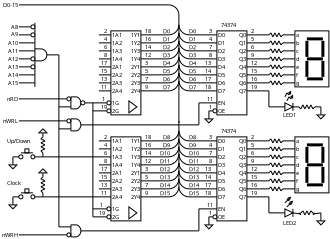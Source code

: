 <?xml version="1.0" encoding="UTF-8"?>
<dia:diagram xmlns:dia="http://www.lysator.liu.se/~alla/dia/">
  <dia:layer name="Background" visible="true" connectable="true" active="true">
    <dia:object type="Standard - Line" version="0" id="O0">
      <dia:attribute name="obj_pos">
        <dia:point val="14.2,3.7"/>
      </dia:attribute>
      <dia:attribute name="obj_bb">
        <dia:rectangle val="14.185,3.685;14.815,3.715"/>
      </dia:attribute>
      <dia:attribute name="conn_endpoints">
        <dia:point val="14.2,3.7"/>
        <dia:point val="14.8,3.7"/>
      </dia:attribute>
      <dia:attribute name="numcp">
        <dia:int val="1"/>
      </dia:attribute>
      <dia:attribute name="line_width">
        <dia:real val="0.03"/>
      </dia:attribute>
    </dia:object>
    <dia:object type="Standard - Line" version="0" id="O1">
      <dia:attribute name="obj_pos">
        <dia:point val="14.2,2.5"/>
      </dia:attribute>
      <dia:attribute name="obj_bb">
        <dia:rectangle val="14.185,2.485;14.815,2.515"/>
      </dia:attribute>
      <dia:attribute name="conn_endpoints">
        <dia:point val="14.2,2.5"/>
        <dia:point val="14.8,2.5"/>
      </dia:attribute>
      <dia:attribute name="numcp">
        <dia:int val="1"/>
      </dia:attribute>
      <dia:attribute name="line_width">
        <dia:real val="0.03"/>
      </dia:attribute>
    </dia:object>
    <dia:object type="Standard - Line" version="0" id="O2">
      <dia:attribute name="obj_pos">
        <dia:point val="14.2,2.9"/>
      </dia:attribute>
      <dia:attribute name="obj_bb">
        <dia:rectangle val="14.185,2.885;14.815,2.915"/>
      </dia:attribute>
      <dia:attribute name="conn_endpoints">
        <dia:point val="14.2,2.9"/>
        <dia:point val="14.8,2.9"/>
      </dia:attribute>
      <dia:attribute name="numcp">
        <dia:int val="1"/>
      </dia:attribute>
      <dia:attribute name="line_width">
        <dia:real val="0.03"/>
      </dia:attribute>
    </dia:object>
    <dia:object type="Standard - Line" version="0" id="O3">
      <dia:attribute name="obj_pos">
        <dia:point val="14.2,3.3"/>
      </dia:attribute>
      <dia:attribute name="obj_bb">
        <dia:rectangle val="14.185,3.285;14.815,3.315"/>
      </dia:attribute>
      <dia:attribute name="conn_endpoints">
        <dia:point val="14.2,3.3"/>
        <dia:point val="14.8,3.3"/>
      </dia:attribute>
      <dia:attribute name="numcp">
        <dia:int val="1"/>
      </dia:attribute>
      <dia:attribute name="line_width">
        <dia:real val="0.03"/>
      </dia:attribute>
      <dia:connections>
        <dia:connection handle="1" to="O7" connection="3"/>
      </dia:connections>
    </dia:object>
    <dia:object type="Standard - Line" version="0" id="O4">
      <dia:attribute name="obj_pos">
        <dia:point val="14.2,4.1"/>
      </dia:attribute>
      <dia:attribute name="obj_bb">
        <dia:rectangle val="14.185,4.085;14.815,4.115"/>
      </dia:attribute>
      <dia:attribute name="conn_endpoints">
        <dia:point val="14.2,4.1"/>
        <dia:point val="14.8,4.1"/>
      </dia:attribute>
      <dia:attribute name="numcp">
        <dia:int val="1"/>
      </dia:attribute>
      <dia:attribute name="line_width">
        <dia:real val="0.03"/>
      </dia:attribute>
    </dia:object>
    <dia:object type="Standard - Line" version="0" id="O5">
      <dia:attribute name="obj_pos">
        <dia:point val="14.2,4.5"/>
      </dia:attribute>
      <dia:attribute name="obj_bb">
        <dia:rectangle val="14.185,4.485;14.815,4.515"/>
      </dia:attribute>
      <dia:attribute name="conn_endpoints">
        <dia:point val="14.2,4.5"/>
        <dia:point val="14.8,4.5"/>
      </dia:attribute>
      <dia:attribute name="numcp">
        <dia:int val="1"/>
      </dia:attribute>
      <dia:attribute name="line_width">
        <dia:real val="0.03"/>
      </dia:attribute>
    </dia:object>
    <dia:object type="Standard - Line" version="0" id="O6">
      <dia:attribute name="obj_pos">
        <dia:point val="14.2,2.1"/>
      </dia:attribute>
      <dia:attribute name="obj_bb">
        <dia:rectangle val="14.185,2.085;14.815,2.115"/>
      </dia:attribute>
      <dia:attribute name="conn_endpoints">
        <dia:point val="14.2,2.1"/>
        <dia:point val="14.8,2.1"/>
      </dia:attribute>
      <dia:attribute name="numcp">
        <dia:int val="1"/>
      </dia:attribute>
      <dia:attribute name="line_width">
        <dia:real val="0.03"/>
      </dia:attribute>
    </dia:object>
    <dia:object type="Standard - Box" version="0" id="O7">
      <dia:attribute name="obj_pos">
        <dia:point val="14.8,1.9"/>
      </dia:attribute>
      <dia:attribute name="obj_bb">
        <dia:rectangle val="14.775,1.875;16.525,4.725"/>
      </dia:attribute>
      <dia:attribute name="elem_corner">
        <dia:point val="14.8,1.9"/>
      </dia:attribute>
      <dia:attribute name="elem_width">
        <dia:real val="1.7"/>
      </dia:attribute>
      <dia:attribute name="elem_height">
        <dia:real val="2.8"/>
      </dia:attribute>
      <dia:attribute name="border_width">
        <dia:real val="0.05"/>
      </dia:attribute>
      <dia:attribute name="show_background">
        <dia:boolean val="true"/>
      </dia:attribute>
    </dia:object>
    <dia:object type="Standard - Line" version="0" id="O8">
      <dia:attribute name="obj_pos">
        <dia:point val="15.4,2.3"/>
      </dia:attribute>
      <dia:attribute name="obj_bb">
        <dia:rectangle val="15.325,2.225;16.275,2.375"/>
      </dia:attribute>
      <dia:attribute name="conn_endpoints">
        <dia:point val="15.4,2.3"/>
        <dia:point val="16.2,2.3"/>
      </dia:attribute>
      <dia:attribute name="numcp">
        <dia:int val="1"/>
      </dia:attribute>
      <dia:attribute name="line_width">
        <dia:real val="0.15"/>
      </dia:attribute>
    </dia:object>
    <dia:object type="Standard - Line" version="0" id="O9">
      <dia:attribute name="obj_pos">
        <dia:point val="15.4,3.3"/>
      </dia:attribute>
      <dia:attribute name="obj_bb">
        <dia:rectangle val="15.325,3.225;16.275,3.375"/>
      </dia:attribute>
      <dia:attribute name="conn_endpoints">
        <dia:point val="15.4,3.3"/>
        <dia:point val="16.2,3.3"/>
      </dia:attribute>
      <dia:attribute name="numcp">
        <dia:int val="1"/>
      </dia:attribute>
      <dia:attribute name="line_width">
        <dia:real val="0.15"/>
      </dia:attribute>
    </dia:object>
    <dia:object type="Standard - Line" version="0" id="O10">
      <dia:attribute name="obj_pos">
        <dia:point val="15.4,4.3"/>
      </dia:attribute>
      <dia:attribute name="obj_bb">
        <dia:rectangle val="15.325,4.225;16.275,4.375"/>
      </dia:attribute>
      <dia:attribute name="conn_endpoints">
        <dia:point val="15.4,4.3"/>
        <dia:point val="16.2,4.3"/>
      </dia:attribute>
      <dia:attribute name="numcp">
        <dia:int val="1"/>
      </dia:attribute>
      <dia:attribute name="line_width">
        <dia:real val="0.15"/>
      </dia:attribute>
    </dia:object>
    <dia:object type="Standard - Line" version="0" id="O11">
      <dia:attribute name="obj_pos">
        <dia:point val="15.4,3.2"/>
      </dia:attribute>
      <dia:attribute name="obj_bb">
        <dia:rectangle val="15.325,2.325;15.475,3.275"/>
      </dia:attribute>
      <dia:attribute name="conn_endpoints">
        <dia:point val="15.4,3.2"/>
        <dia:point val="15.4,2.4"/>
      </dia:attribute>
      <dia:attribute name="numcp">
        <dia:int val="1"/>
      </dia:attribute>
      <dia:attribute name="line_width">
        <dia:real val="0.15"/>
      </dia:attribute>
    </dia:object>
    <dia:object type="Standard - Line" version="0" id="O12">
      <dia:attribute name="obj_pos">
        <dia:point val="16.2,3.2"/>
      </dia:attribute>
      <dia:attribute name="obj_bb">
        <dia:rectangle val="16.125,2.325;16.275,3.275"/>
      </dia:attribute>
      <dia:attribute name="conn_endpoints">
        <dia:point val="16.2,3.2"/>
        <dia:point val="16.2,2.4"/>
      </dia:attribute>
      <dia:attribute name="numcp">
        <dia:int val="1"/>
      </dia:attribute>
      <dia:attribute name="line_width">
        <dia:real val="0.15"/>
      </dia:attribute>
    </dia:object>
    <dia:object type="Standard - Line" version="0" id="O13">
      <dia:attribute name="obj_pos">
        <dia:point val="15.4,4.2"/>
      </dia:attribute>
      <dia:attribute name="obj_bb">
        <dia:rectangle val="15.325,3.325;15.475,4.275"/>
      </dia:attribute>
      <dia:attribute name="conn_endpoints">
        <dia:point val="15.4,4.2"/>
        <dia:point val="15.4,3.4"/>
      </dia:attribute>
      <dia:attribute name="numcp">
        <dia:int val="1"/>
      </dia:attribute>
      <dia:attribute name="line_width">
        <dia:real val="0.15"/>
      </dia:attribute>
    </dia:object>
    <dia:object type="Standard - Line" version="0" id="O14">
      <dia:attribute name="obj_pos">
        <dia:point val="16.2,4.2"/>
      </dia:attribute>
      <dia:attribute name="obj_bb">
        <dia:rectangle val="16.125,3.325;16.275,4.275"/>
      </dia:attribute>
      <dia:attribute name="conn_endpoints">
        <dia:point val="16.2,4.2"/>
        <dia:point val="16.2,3.4"/>
      </dia:attribute>
      <dia:attribute name="numcp">
        <dia:int val="1"/>
      </dia:attribute>
      <dia:attribute name="line_width">
        <dia:real val="0.15"/>
      </dia:attribute>
    </dia:object>
    <dia:object type="Standard - Text" version="1" id="O15">
      <dia:attribute name="obj_pos">
        <dia:point val="14.8,2.1"/>
      </dia:attribute>
      <dia:attribute name="obj_bb">
        <dia:rectangle val="14.8,1.935;15.062,2.265"/>
      </dia:attribute>
      <dia:attribute name="text">
        <dia:composite type="text">
          <dia:attribute name="string">
            <dia:string># a#</dia:string>
          </dia:attribute>
          <dia:attribute name="font">
            <dia:font family="sans" style="0" name="Helvetica"/>
          </dia:attribute>
          <dia:attribute name="height">
            <dia:real val="0.353"/>
          </dia:attribute>
          <dia:attribute name="pos">
            <dia:point val="14.8,2.197"/>
          </dia:attribute>
          <dia:attribute name="color">
            <dia:color val="#000000ff"/>
          </dia:attribute>
          <dia:attribute name="alignment">
            <dia:enum val="0"/>
          </dia:attribute>
        </dia:composite>
      </dia:attribute>
      <dia:attribute name="valign">
        <dia:enum val="2"/>
      </dia:attribute>
    </dia:object>
    <dia:object type="Standard - Text" version="1" id="O16">
      <dia:attribute name="obj_pos">
        <dia:point val="14.8,2.5"/>
      </dia:attribute>
      <dia:attribute name="obj_bb">
        <dia:rectangle val="14.8,2.335;15.07,2.665"/>
      </dia:attribute>
      <dia:attribute name="text">
        <dia:composite type="text">
          <dia:attribute name="string">
            <dia:string># b#</dia:string>
          </dia:attribute>
          <dia:attribute name="font">
            <dia:font family="sans" style="0" name="Helvetica"/>
          </dia:attribute>
          <dia:attribute name="height">
            <dia:real val="0.353"/>
          </dia:attribute>
          <dia:attribute name="pos">
            <dia:point val="14.8,2.598"/>
          </dia:attribute>
          <dia:attribute name="color">
            <dia:color val="#000000ff"/>
          </dia:attribute>
          <dia:attribute name="alignment">
            <dia:enum val="0"/>
          </dia:attribute>
        </dia:composite>
      </dia:attribute>
      <dia:attribute name="valign">
        <dia:enum val="2"/>
      </dia:attribute>
    </dia:object>
    <dia:object type="Standard - Text" version="1" id="O17">
      <dia:attribute name="obj_pos">
        <dia:point val="14.8,2.9"/>
      </dia:attribute>
      <dia:attribute name="obj_bb">
        <dia:rectangle val="14.8,2.735;15.045,3.065"/>
      </dia:attribute>
      <dia:attribute name="text">
        <dia:composite type="text">
          <dia:attribute name="string">
            <dia:string># c#</dia:string>
          </dia:attribute>
          <dia:attribute name="font">
            <dia:font family="sans" style="0" name="Helvetica"/>
          </dia:attribute>
          <dia:attribute name="height">
            <dia:real val="0.353"/>
          </dia:attribute>
          <dia:attribute name="pos">
            <dia:point val="14.8,2.998"/>
          </dia:attribute>
          <dia:attribute name="color">
            <dia:color val="#000000ff"/>
          </dia:attribute>
          <dia:attribute name="alignment">
            <dia:enum val="0"/>
          </dia:attribute>
        </dia:composite>
      </dia:attribute>
      <dia:attribute name="valign">
        <dia:enum val="2"/>
      </dia:attribute>
    </dia:object>
    <dia:object type="Standard - Text" version="1" id="O18">
      <dia:attribute name="obj_pos">
        <dia:point val="14.8,3.3"/>
      </dia:attribute>
      <dia:attribute name="obj_bb">
        <dia:rectangle val="14.8,3.135;15.07,3.465"/>
      </dia:attribute>
      <dia:attribute name="text">
        <dia:composite type="text">
          <dia:attribute name="string">
            <dia:string># d#</dia:string>
          </dia:attribute>
          <dia:attribute name="font">
            <dia:font family="sans" style="0" name="Helvetica"/>
          </dia:attribute>
          <dia:attribute name="height">
            <dia:real val="0.353"/>
          </dia:attribute>
          <dia:attribute name="pos">
            <dia:point val="14.8,3.397"/>
          </dia:attribute>
          <dia:attribute name="color">
            <dia:color val="#000000ff"/>
          </dia:attribute>
          <dia:attribute name="alignment">
            <dia:enum val="0"/>
          </dia:attribute>
        </dia:composite>
      </dia:attribute>
      <dia:attribute name="valign">
        <dia:enum val="2"/>
      </dia:attribute>
      <dia:connections>
        <dia:connection handle="0" to="O7" connection="3"/>
      </dia:connections>
    </dia:object>
    <dia:object type="Standard - Text" version="1" id="O19">
      <dia:attribute name="obj_pos">
        <dia:point val="14.8,3.7"/>
      </dia:attribute>
      <dia:attribute name="obj_bb">
        <dia:rectangle val="14.8,3.535;15.062,3.865"/>
      </dia:attribute>
      <dia:attribute name="text">
        <dia:composite type="text">
          <dia:attribute name="string">
            <dia:string># e#</dia:string>
          </dia:attribute>
          <dia:attribute name="font">
            <dia:font family="sans" style="0" name="Helvetica"/>
          </dia:attribute>
          <dia:attribute name="height">
            <dia:real val="0.353"/>
          </dia:attribute>
          <dia:attribute name="pos">
            <dia:point val="14.8,3.797"/>
          </dia:attribute>
          <dia:attribute name="color">
            <dia:color val="#000000ff"/>
          </dia:attribute>
          <dia:attribute name="alignment">
            <dia:enum val="0"/>
          </dia:attribute>
        </dia:composite>
      </dia:attribute>
      <dia:attribute name="valign">
        <dia:enum val="2"/>
      </dia:attribute>
    </dia:object>
    <dia:object type="Standard - Text" version="1" id="O20">
      <dia:attribute name="obj_pos">
        <dia:point val="14.8,4.1"/>
      </dia:attribute>
      <dia:attribute name="obj_bb">
        <dia:rectangle val="14.8,3.935;14.995,4.265"/>
      </dia:attribute>
      <dia:attribute name="text">
        <dia:composite type="text">
          <dia:attribute name="string">
            <dia:string># f#</dia:string>
          </dia:attribute>
          <dia:attribute name="font">
            <dia:font family="sans" style="0" name="Helvetica"/>
          </dia:attribute>
          <dia:attribute name="height">
            <dia:real val="0.353"/>
          </dia:attribute>
          <dia:attribute name="pos">
            <dia:point val="14.8,4.197"/>
          </dia:attribute>
          <dia:attribute name="color">
            <dia:color val="#000000ff"/>
          </dia:attribute>
          <dia:attribute name="alignment">
            <dia:enum val="0"/>
          </dia:attribute>
        </dia:composite>
      </dia:attribute>
      <dia:attribute name="valign">
        <dia:enum val="2"/>
      </dia:attribute>
    </dia:object>
    <dia:object type="Standard - Text" version="1" id="O21">
      <dia:attribute name="obj_pos">
        <dia:point val="14.8,4.5"/>
      </dia:attribute>
      <dia:attribute name="obj_bb">
        <dia:rectangle val="14.8,4.335;15.07,4.665"/>
      </dia:attribute>
      <dia:attribute name="text">
        <dia:composite type="text">
          <dia:attribute name="string">
            <dia:string># g#</dia:string>
          </dia:attribute>
          <dia:attribute name="font">
            <dia:font family="sans" style="0" name="Helvetica"/>
          </dia:attribute>
          <dia:attribute name="height">
            <dia:real val="0.353"/>
          </dia:attribute>
          <dia:attribute name="pos">
            <dia:point val="14.8,4.598"/>
          </dia:attribute>
          <dia:attribute name="color">
            <dia:color val="#000000ff"/>
          </dia:attribute>
          <dia:attribute name="alignment">
            <dia:enum val="0"/>
          </dia:attribute>
        </dia:composite>
      </dia:attribute>
      <dia:attribute name="valign">
        <dia:enum val="2"/>
      </dia:attribute>
    </dia:object>
    <dia:object type="Standard - Line" version="0" id="O22">
      <dia:attribute name="obj_pos">
        <dia:point val="13,3.7"/>
      </dia:attribute>
      <dia:attribute name="obj_bb">
        <dia:rectangle val="12.985,3.685;13.515,3.715"/>
      </dia:attribute>
      <dia:attribute name="conn_endpoints">
        <dia:point val="13,3.7"/>
        <dia:point val="13.5,3.7"/>
      </dia:attribute>
      <dia:attribute name="numcp">
        <dia:int val="1"/>
      </dia:attribute>
      <dia:attribute name="line_width">
        <dia:real val="0.03"/>
      </dia:attribute>
    </dia:object>
    <dia:object type="Standard - Line" version="0" id="O23">
      <dia:attribute name="obj_pos">
        <dia:point val="13,2.5"/>
      </dia:attribute>
      <dia:attribute name="obj_bb">
        <dia:rectangle val="12.985,2.485;13.515,2.515"/>
      </dia:attribute>
      <dia:attribute name="conn_endpoints">
        <dia:point val="13,2.5"/>
        <dia:point val="13.5,2.5"/>
      </dia:attribute>
      <dia:attribute name="numcp">
        <dia:int val="1"/>
      </dia:attribute>
      <dia:attribute name="line_width">
        <dia:real val="0.03"/>
      </dia:attribute>
    </dia:object>
    <dia:object type="Standard - Line" version="0" id="O24">
      <dia:attribute name="obj_pos">
        <dia:point val="13,2.9"/>
      </dia:attribute>
      <dia:attribute name="obj_bb">
        <dia:rectangle val="12.985,2.885;13.515,2.915"/>
      </dia:attribute>
      <dia:attribute name="conn_endpoints">
        <dia:point val="13,2.9"/>
        <dia:point val="13.5,2.9"/>
      </dia:attribute>
      <dia:attribute name="numcp">
        <dia:int val="1"/>
      </dia:attribute>
      <dia:attribute name="line_width">
        <dia:real val="0.03"/>
      </dia:attribute>
    </dia:object>
    <dia:object type="Standard - Line" version="0" id="O25">
      <dia:attribute name="obj_pos">
        <dia:point val="13,3.3"/>
      </dia:attribute>
      <dia:attribute name="obj_bb">
        <dia:rectangle val="12.985,3.285;13.515,3.315"/>
      </dia:attribute>
      <dia:attribute name="conn_endpoints">
        <dia:point val="13,3.3"/>
        <dia:point val="13.5,3.3"/>
      </dia:attribute>
      <dia:attribute name="numcp">
        <dia:int val="1"/>
      </dia:attribute>
      <dia:attribute name="line_width">
        <dia:real val="0.03"/>
      </dia:attribute>
    </dia:object>
    <dia:object type="Standard - Line" version="0" id="O26">
      <dia:attribute name="obj_pos">
        <dia:point val="13,4.1"/>
      </dia:attribute>
      <dia:attribute name="obj_bb">
        <dia:rectangle val="12.985,4.085;13.515,4.115"/>
      </dia:attribute>
      <dia:attribute name="conn_endpoints">
        <dia:point val="13,4.1"/>
        <dia:point val="13.5,4.1"/>
      </dia:attribute>
      <dia:attribute name="numcp">
        <dia:int val="1"/>
      </dia:attribute>
      <dia:attribute name="line_width">
        <dia:real val="0.03"/>
      </dia:attribute>
    </dia:object>
    <dia:object type="Standard - Line" version="0" id="O27">
      <dia:attribute name="obj_pos">
        <dia:point val="13,4.5"/>
      </dia:attribute>
      <dia:attribute name="obj_bb">
        <dia:rectangle val="12.985,4.485;13.515,4.515"/>
      </dia:attribute>
      <dia:attribute name="conn_endpoints">
        <dia:point val="13,4.5"/>
        <dia:point val="13.5,4.5"/>
      </dia:attribute>
      <dia:attribute name="numcp">
        <dia:int val="1"/>
      </dia:attribute>
      <dia:attribute name="line_width">
        <dia:real val="0.03"/>
      </dia:attribute>
    </dia:object>
    <dia:object type="Standard - Line" version="0" id="O28">
      <dia:attribute name="obj_pos">
        <dia:point val="13,2.1"/>
      </dia:attribute>
      <dia:attribute name="obj_bb">
        <dia:rectangle val="12.985,2.085;13.515,2.115"/>
      </dia:attribute>
      <dia:attribute name="conn_endpoints">
        <dia:point val="13,2.1"/>
        <dia:point val="13.5,2.1"/>
      </dia:attribute>
      <dia:attribute name="numcp">
        <dia:int val="1"/>
      </dia:attribute>
      <dia:attribute name="line_width">
        <dia:real val="0.03"/>
      </dia:attribute>
    </dia:object>
    <dia:object type="Standard - Line" version="0" id="O29">
      <dia:attribute name="obj_pos">
        <dia:point val="13.5,2.1"/>
      </dia:attribute>
      <dia:attribute name="obj_bb">
        <dia:rectangle val="13.465,1.965;13.635,2.135"/>
      </dia:attribute>
      <dia:attribute name="conn_endpoints">
        <dia:point val="13.5,2.1"/>
        <dia:point val="13.6,2"/>
      </dia:attribute>
      <dia:attribute name="numcp">
        <dia:int val="1"/>
      </dia:attribute>
      <dia:attribute name="line_width">
        <dia:real val="0.05"/>
      </dia:attribute>
    </dia:object>
    <dia:object type="Standard - Line" version="0" id="O30">
      <dia:attribute name="obj_pos">
        <dia:point val="13.7,2.2"/>
      </dia:attribute>
      <dia:attribute name="obj_bb">
        <dia:rectangle val="13.566,1.966;13.733,2.234"/>
      </dia:attribute>
      <dia:attribute name="conn_endpoints">
        <dia:point val="13.7,2.2"/>
        <dia:point val="13.6,2"/>
      </dia:attribute>
      <dia:attribute name="numcp">
        <dia:int val="1"/>
      </dia:attribute>
      <dia:attribute name="line_width">
        <dia:real val="0.05"/>
      </dia:attribute>
    </dia:object>
    <dia:object type="Standard - Line" version="0" id="O31">
      <dia:attribute name="obj_pos">
        <dia:point val="13.7,2.2"/>
      </dia:attribute>
      <dia:attribute name="obj_bb">
        <dia:rectangle val="13.666,1.966;13.834,2.234"/>
      </dia:attribute>
      <dia:attribute name="conn_endpoints">
        <dia:point val="13.7,2.2"/>
        <dia:point val="13.8,2"/>
      </dia:attribute>
      <dia:attribute name="numcp">
        <dia:int val="1"/>
      </dia:attribute>
      <dia:attribute name="line_width">
        <dia:real val="0.05"/>
      </dia:attribute>
    </dia:object>
    <dia:object type="Standard - Line" version="0" id="O32">
      <dia:attribute name="obj_pos">
        <dia:point val="13.9,2.2"/>
      </dia:attribute>
      <dia:attribute name="obj_bb">
        <dia:rectangle val="13.767,1.966;13.934,2.234"/>
      </dia:attribute>
      <dia:attribute name="conn_endpoints">
        <dia:point val="13.9,2.2"/>
        <dia:point val="13.8,2"/>
      </dia:attribute>
      <dia:attribute name="numcp">
        <dia:int val="1"/>
      </dia:attribute>
      <dia:attribute name="line_width">
        <dia:real val="0.05"/>
      </dia:attribute>
    </dia:object>
    <dia:object type="Standard - Line" version="0" id="O33">
      <dia:attribute name="obj_pos">
        <dia:point val="13.9,2.2"/>
      </dia:attribute>
      <dia:attribute name="obj_bb">
        <dia:rectangle val="13.867,1.966;14.034,2.234"/>
      </dia:attribute>
      <dia:attribute name="conn_endpoints">
        <dia:point val="13.9,2.2"/>
        <dia:point val="14,2"/>
      </dia:attribute>
      <dia:attribute name="numcp">
        <dia:int val="1"/>
      </dia:attribute>
      <dia:attribute name="line_width">
        <dia:real val="0.05"/>
      </dia:attribute>
    </dia:object>
    <dia:object type="Standard - Line" version="0" id="O34">
      <dia:attribute name="obj_pos">
        <dia:point val="14.1,2.2"/>
      </dia:attribute>
      <dia:attribute name="obj_bb">
        <dia:rectangle val="13.966,1.966;14.133,2.234"/>
      </dia:attribute>
      <dia:attribute name="conn_endpoints">
        <dia:point val="14.1,2.2"/>
        <dia:point val="14,2"/>
      </dia:attribute>
      <dia:attribute name="numcp">
        <dia:int val="1"/>
      </dia:attribute>
      <dia:attribute name="line_width">
        <dia:real val="0.05"/>
      </dia:attribute>
    </dia:object>
    <dia:object type="Standard - Line" version="0" id="O35">
      <dia:attribute name="obj_pos">
        <dia:point val="14.1,2.2"/>
      </dia:attribute>
      <dia:attribute name="obj_bb">
        <dia:rectangle val="14.065,2.065;14.235,2.235"/>
      </dia:attribute>
      <dia:attribute name="conn_endpoints">
        <dia:point val="14.1,2.2"/>
        <dia:point val="14.2,2.1"/>
      </dia:attribute>
      <dia:attribute name="numcp">
        <dia:int val="1"/>
      </dia:attribute>
      <dia:attribute name="line_width">
        <dia:real val="0.05"/>
      </dia:attribute>
    </dia:object>
    <dia:object type="Standard - Line" version="0" id="O36">
      <dia:attribute name="obj_pos">
        <dia:point val="13.5,2.5"/>
      </dia:attribute>
      <dia:attribute name="obj_bb">
        <dia:rectangle val="13.465,2.365;13.635,2.535"/>
      </dia:attribute>
      <dia:attribute name="conn_endpoints">
        <dia:point val="13.5,2.5"/>
        <dia:point val="13.6,2.4"/>
      </dia:attribute>
      <dia:attribute name="numcp">
        <dia:int val="1"/>
      </dia:attribute>
      <dia:attribute name="line_width">
        <dia:real val="0.05"/>
      </dia:attribute>
    </dia:object>
    <dia:object type="Standard - Line" version="0" id="O37">
      <dia:attribute name="obj_pos">
        <dia:point val="13.7,2.6"/>
      </dia:attribute>
      <dia:attribute name="obj_bb">
        <dia:rectangle val="13.566,2.366;13.733,2.634"/>
      </dia:attribute>
      <dia:attribute name="conn_endpoints">
        <dia:point val="13.7,2.6"/>
        <dia:point val="13.6,2.4"/>
      </dia:attribute>
      <dia:attribute name="numcp">
        <dia:int val="1"/>
      </dia:attribute>
      <dia:attribute name="line_width">
        <dia:real val="0.05"/>
      </dia:attribute>
    </dia:object>
    <dia:object type="Standard - Line" version="0" id="O38">
      <dia:attribute name="obj_pos">
        <dia:point val="13.7,2.6"/>
      </dia:attribute>
      <dia:attribute name="obj_bb">
        <dia:rectangle val="13.666,2.366;13.834,2.634"/>
      </dia:attribute>
      <dia:attribute name="conn_endpoints">
        <dia:point val="13.7,2.6"/>
        <dia:point val="13.8,2.4"/>
      </dia:attribute>
      <dia:attribute name="numcp">
        <dia:int val="1"/>
      </dia:attribute>
      <dia:attribute name="line_width">
        <dia:real val="0.05"/>
      </dia:attribute>
    </dia:object>
    <dia:object type="Standard - Line" version="0" id="O39">
      <dia:attribute name="obj_pos">
        <dia:point val="13.9,2.6"/>
      </dia:attribute>
      <dia:attribute name="obj_bb">
        <dia:rectangle val="13.767,2.366;13.934,2.634"/>
      </dia:attribute>
      <dia:attribute name="conn_endpoints">
        <dia:point val="13.9,2.6"/>
        <dia:point val="13.8,2.4"/>
      </dia:attribute>
      <dia:attribute name="numcp">
        <dia:int val="1"/>
      </dia:attribute>
      <dia:attribute name="line_width">
        <dia:real val="0.05"/>
      </dia:attribute>
    </dia:object>
    <dia:object type="Standard - Line" version="0" id="O40">
      <dia:attribute name="obj_pos">
        <dia:point val="13.9,2.6"/>
      </dia:attribute>
      <dia:attribute name="obj_bb">
        <dia:rectangle val="13.867,2.366;14.034,2.634"/>
      </dia:attribute>
      <dia:attribute name="conn_endpoints">
        <dia:point val="13.9,2.6"/>
        <dia:point val="14,2.4"/>
      </dia:attribute>
      <dia:attribute name="numcp">
        <dia:int val="1"/>
      </dia:attribute>
      <dia:attribute name="line_width">
        <dia:real val="0.05"/>
      </dia:attribute>
    </dia:object>
    <dia:object type="Standard - Line" version="0" id="O41">
      <dia:attribute name="obj_pos">
        <dia:point val="14.1,2.6"/>
      </dia:attribute>
      <dia:attribute name="obj_bb">
        <dia:rectangle val="13.966,2.366;14.133,2.634"/>
      </dia:attribute>
      <dia:attribute name="conn_endpoints">
        <dia:point val="14.1,2.6"/>
        <dia:point val="14,2.4"/>
      </dia:attribute>
      <dia:attribute name="numcp">
        <dia:int val="1"/>
      </dia:attribute>
      <dia:attribute name="line_width">
        <dia:real val="0.05"/>
      </dia:attribute>
    </dia:object>
    <dia:object type="Standard - Line" version="0" id="O42">
      <dia:attribute name="obj_pos">
        <dia:point val="14.1,2.6"/>
      </dia:attribute>
      <dia:attribute name="obj_bb">
        <dia:rectangle val="14.065,2.465;14.235,2.635"/>
      </dia:attribute>
      <dia:attribute name="conn_endpoints">
        <dia:point val="14.1,2.6"/>
        <dia:point val="14.2,2.5"/>
      </dia:attribute>
      <dia:attribute name="numcp">
        <dia:int val="1"/>
      </dia:attribute>
      <dia:attribute name="line_width">
        <dia:real val="0.05"/>
      </dia:attribute>
    </dia:object>
    <dia:object type="Standard - Line" version="0" id="O43">
      <dia:attribute name="obj_pos">
        <dia:point val="13.5,2.9"/>
      </dia:attribute>
      <dia:attribute name="obj_bb">
        <dia:rectangle val="13.465,2.765;13.635,2.935"/>
      </dia:attribute>
      <dia:attribute name="conn_endpoints">
        <dia:point val="13.5,2.9"/>
        <dia:point val="13.6,2.8"/>
      </dia:attribute>
      <dia:attribute name="numcp">
        <dia:int val="1"/>
      </dia:attribute>
      <dia:attribute name="line_width">
        <dia:real val="0.05"/>
      </dia:attribute>
    </dia:object>
    <dia:object type="Standard - Line" version="0" id="O44">
      <dia:attribute name="obj_pos">
        <dia:point val="13.7,3"/>
      </dia:attribute>
      <dia:attribute name="obj_bb">
        <dia:rectangle val="13.566,2.766;13.733,3.034"/>
      </dia:attribute>
      <dia:attribute name="conn_endpoints">
        <dia:point val="13.7,3"/>
        <dia:point val="13.6,2.8"/>
      </dia:attribute>
      <dia:attribute name="numcp">
        <dia:int val="1"/>
      </dia:attribute>
      <dia:attribute name="line_width">
        <dia:real val="0.05"/>
      </dia:attribute>
    </dia:object>
    <dia:object type="Standard - Line" version="0" id="O45">
      <dia:attribute name="obj_pos">
        <dia:point val="13.7,3"/>
      </dia:attribute>
      <dia:attribute name="obj_bb">
        <dia:rectangle val="13.666,2.766;13.834,3.034"/>
      </dia:attribute>
      <dia:attribute name="conn_endpoints">
        <dia:point val="13.7,3"/>
        <dia:point val="13.8,2.8"/>
      </dia:attribute>
      <dia:attribute name="numcp">
        <dia:int val="1"/>
      </dia:attribute>
      <dia:attribute name="line_width">
        <dia:real val="0.05"/>
      </dia:attribute>
    </dia:object>
    <dia:object type="Standard - Line" version="0" id="O46">
      <dia:attribute name="obj_pos">
        <dia:point val="13.9,3"/>
      </dia:attribute>
      <dia:attribute name="obj_bb">
        <dia:rectangle val="13.767,2.766;13.934,3.034"/>
      </dia:attribute>
      <dia:attribute name="conn_endpoints">
        <dia:point val="13.9,3"/>
        <dia:point val="13.8,2.8"/>
      </dia:attribute>
      <dia:attribute name="numcp">
        <dia:int val="1"/>
      </dia:attribute>
      <dia:attribute name="line_width">
        <dia:real val="0.05"/>
      </dia:attribute>
    </dia:object>
    <dia:object type="Standard - Line" version="0" id="O47">
      <dia:attribute name="obj_pos">
        <dia:point val="13.9,3"/>
      </dia:attribute>
      <dia:attribute name="obj_bb">
        <dia:rectangle val="13.867,2.766;14.034,3.034"/>
      </dia:attribute>
      <dia:attribute name="conn_endpoints">
        <dia:point val="13.9,3"/>
        <dia:point val="14,2.8"/>
      </dia:attribute>
      <dia:attribute name="numcp">
        <dia:int val="1"/>
      </dia:attribute>
      <dia:attribute name="line_width">
        <dia:real val="0.05"/>
      </dia:attribute>
    </dia:object>
    <dia:object type="Standard - Line" version="0" id="O48">
      <dia:attribute name="obj_pos">
        <dia:point val="14.1,3"/>
      </dia:attribute>
      <dia:attribute name="obj_bb">
        <dia:rectangle val="13.966,2.766;14.133,3.034"/>
      </dia:attribute>
      <dia:attribute name="conn_endpoints">
        <dia:point val="14.1,3"/>
        <dia:point val="14,2.8"/>
      </dia:attribute>
      <dia:attribute name="numcp">
        <dia:int val="1"/>
      </dia:attribute>
      <dia:attribute name="line_width">
        <dia:real val="0.05"/>
      </dia:attribute>
    </dia:object>
    <dia:object type="Standard - Line" version="0" id="O49">
      <dia:attribute name="obj_pos">
        <dia:point val="14.1,3"/>
      </dia:attribute>
      <dia:attribute name="obj_bb">
        <dia:rectangle val="14.065,2.865;14.235,3.035"/>
      </dia:attribute>
      <dia:attribute name="conn_endpoints">
        <dia:point val="14.1,3"/>
        <dia:point val="14.2,2.9"/>
      </dia:attribute>
      <dia:attribute name="numcp">
        <dia:int val="1"/>
      </dia:attribute>
      <dia:attribute name="line_width">
        <dia:real val="0.05"/>
      </dia:attribute>
    </dia:object>
    <dia:object type="Standard - Line" version="0" id="O50">
      <dia:attribute name="obj_pos">
        <dia:point val="13.5,3.3"/>
      </dia:attribute>
      <dia:attribute name="obj_bb">
        <dia:rectangle val="13.465,3.165;13.635,3.335"/>
      </dia:attribute>
      <dia:attribute name="conn_endpoints">
        <dia:point val="13.5,3.3"/>
        <dia:point val="13.6,3.2"/>
      </dia:attribute>
      <dia:attribute name="numcp">
        <dia:int val="1"/>
      </dia:attribute>
      <dia:attribute name="line_width">
        <dia:real val="0.05"/>
      </dia:attribute>
    </dia:object>
    <dia:object type="Standard - Line" version="0" id="O51">
      <dia:attribute name="obj_pos">
        <dia:point val="13.7,3.4"/>
      </dia:attribute>
      <dia:attribute name="obj_bb">
        <dia:rectangle val="13.566,3.166;13.733,3.434"/>
      </dia:attribute>
      <dia:attribute name="conn_endpoints">
        <dia:point val="13.7,3.4"/>
        <dia:point val="13.6,3.2"/>
      </dia:attribute>
      <dia:attribute name="numcp">
        <dia:int val="1"/>
      </dia:attribute>
      <dia:attribute name="line_width">
        <dia:real val="0.05"/>
      </dia:attribute>
    </dia:object>
    <dia:object type="Standard - Line" version="0" id="O52">
      <dia:attribute name="obj_pos">
        <dia:point val="13.7,3.4"/>
      </dia:attribute>
      <dia:attribute name="obj_bb">
        <dia:rectangle val="13.666,3.166;13.834,3.434"/>
      </dia:attribute>
      <dia:attribute name="conn_endpoints">
        <dia:point val="13.7,3.4"/>
        <dia:point val="13.8,3.2"/>
      </dia:attribute>
      <dia:attribute name="numcp">
        <dia:int val="1"/>
      </dia:attribute>
      <dia:attribute name="line_width">
        <dia:real val="0.05"/>
      </dia:attribute>
    </dia:object>
    <dia:object type="Standard - Line" version="0" id="O53">
      <dia:attribute name="obj_pos">
        <dia:point val="13.9,3.4"/>
      </dia:attribute>
      <dia:attribute name="obj_bb">
        <dia:rectangle val="13.767,3.166;13.934,3.434"/>
      </dia:attribute>
      <dia:attribute name="conn_endpoints">
        <dia:point val="13.9,3.4"/>
        <dia:point val="13.8,3.2"/>
      </dia:attribute>
      <dia:attribute name="numcp">
        <dia:int val="1"/>
      </dia:attribute>
      <dia:attribute name="line_width">
        <dia:real val="0.05"/>
      </dia:attribute>
    </dia:object>
    <dia:object type="Standard - Line" version="0" id="O54">
      <dia:attribute name="obj_pos">
        <dia:point val="13.9,3.4"/>
      </dia:attribute>
      <dia:attribute name="obj_bb">
        <dia:rectangle val="13.867,3.166;14.034,3.434"/>
      </dia:attribute>
      <dia:attribute name="conn_endpoints">
        <dia:point val="13.9,3.4"/>
        <dia:point val="14,3.2"/>
      </dia:attribute>
      <dia:attribute name="numcp">
        <dia:int val="1"/>
      </dia:attribute>
      <dia:attribute name="line_width">
        <dia:real val="0.05"/>
      </dia:attribute>
    </dia:object>
    <dia:object type="Standard - Line" version="0" id="O55">
      <dia:attribute name="obj_pos">
        <dia:point val="14.1,3.4"/>
      </dia:attribute>
      <dia:attribute name="obj_bb">
        <dia:rectangle val="13.966,3.166;14.133,3.434"/>
      </dia:attribute>
      <dia:attribute name="conn_endpoints">
        <dia:point val="14.1,3.4"/>
        <dia:point val="14,3.2"/>
      </dia:attribute>
      <dia:attribute name="numcp">
        <dia:int val="1"/>
      </dia:attribute>
      <dia:attribute name="line_width">
        <dia:real val="0.05"/>
      </dia:attribute>
    </dia:object>
    <dia:object type="Standard - Line" version="0" id="O56">
      <dia:attribute name="obj_pos">
        <dia:point val="14.1,3.4"/>
      </dia:attribute>
      <dia:attribute name="obj_bb">
        <dia:rectangle val="14.065,3.265;14.235,3.435"/>
      </dia:attribute>
      <dia:attribute name="conn_endpoints">
        <dia:point val="14.1,3.4"/>
        <dia:point val="14.2,3.3"/>
      </dia:attribute>
      <dia:attribute name="numcp">
        <dia:int val="1"/>
      </dia:attribute>
      <dia:attribute name="line_width">
        <dia:real val="0.05"/>
      </dia:attribute>
    </dia:object>
    <dia:object type="Standard - Line" version="0" id="O57">
      <dia:attribute name="obj_pos">
        <dia:point val="13.5,3.7"/>
      </dia:attribute>
      <dia:attribute name="obj_bb">
        <dia:rectangle val="13.465,3.565;13.635,3.735"/>
      </dia:attribute>
      <dia:attribute name="conn_endpoints">
        <dia:point val="13.5,3.7"/>
        <dia:point val="13.6,3.6"/>
      </dia:attribute>
      <dia:attribute name="numcp">
        <dia:int val="1"/>
      </dia:attribute>
      <dia:attribute name="line_width">
        <dia:real val="0.05"/>
      </dia:attribute>
    </dia:object>
    <dia:object type="Standard - Line" version="0" id="O58">
      <dia:attribute name="obj_pos">
        <dia:point val="13.7,3.8"/>
      </dia:attribute>
      <dia:attribute name="obj_bb">
        <dia:rectangle val="13.566,3.566;13.733,3.834"/>
      </dia:attribute>
      <dia:attribute name="conn_endpoints">
        <dia:point val="13.7,3.8"/>
        <dia:point val="13.6,3.6"/>
      </dia:attribute>
      <dia:attribute name="numcp">
        <dia:int val="1"/>
      </dia:attribute>
      <dia:attribute name="line_width">
        <dia:real val="0.05"/>
      </dia:attribute>
    </dia:object>
    <dia:object type="Standard - Line" version="0" id="O59">
      <dia:attribute name="obj_pos">
        <dia:point val="13.7,3.8"/>
      </dia:attribute>
      <dia:attribute name="obj_bb">
        <dia:rectangle val="13.666,3.566;13.834,3.834"/>
      </dia:attribute>
      <dia:attribute name="conn_endpoints">
        <dia:point val="13.7,3.8"/>
        <dia:point val="13.8,3.6"/>
      </dia:attribute>
      <dia:attribute name="numcp">
        <dia:int val="1"/>
      </dia:attribute>
      <dia:attribute name="line_width">
        <dia:real val="0.05"/>
      </dia:attribute>
    </dia:object>
    <dia:object type="Standard - Line" version="0" id="O60">
      <dia:attribute name="obj_pos">
        <dia:point val="13.9,3.8"/>
      </dia:attribute>
      <dia:attribute name="obj_bb">
        <dia:rectangle val="13.767,3.566;13.934,3.834"/>
      </dia:attribute>
      <dia:attribute name="conn_endpoints">
        <dia:point val="13.9,3.8"/>
        <dia:point val="13.8,3.6"/>
      </dia:attribute>
      <dia:attribute name="numcp">
        <dia:int val="1"/>
      </dia:attribute>
      <dia:attribute name="line_width">
        <dia:real val="0.05"/>
      </dia:attribute>
    </dia:object>
    <dia:object type="Standard - Line" version="0" id="O61">
      <dia:attribute name="obj_pos">
        <dia:point val="13.9,3.8"/>
      </dia:attribute>
      <dia:attribute name="obj_bb">
        <dia:rectangle val="13.867,3.566;14.034,3.834"/>
      </dia:attribute>
      <dia:attribute name="conn_endpoints">
        <dia:point val="13.9,3.8"/>
        <dia:point val="14,3.6"/>
      </dia:attribute>
      <dia:attribute name="numcp">
        <dia:int val="1"/>
      </dia:attribute>
      <dia:attribute name="line_width">
        <dia:real val="0.05"/>
      </dia:attribute>
    </dia:object>
    <dia:object type="Standard - Line" version="0" id="O62">
      <dia:attribute name="obj_pos">
        <dia:point val="14.1,3.8"/>
      </dia:attribute>
      <dia:attribute name="obj_bb">
        <dia:rectangle val="13.966,3.566;14.133,3.834"/>
      </dia:attribute>
      <dia:attribute name="conn_endpoints">
        <dia:point val="14.1,3.8"/>
        <dia:point val="14,3.6"/>
      </dia:attribute>
      <dia:attribute name="numcp">
        <dia:int val="1"/>
      </dia:attribute>
      <dia:attribute name="line_width">
        <dia:real val="0.05"/>
      </dia:attribute>
    </dia:object>
    <dia:object type="Standard - Line" version="0" id="O63">
      <dia:attribute name="obj_pos">
        <dia:point val="14.1,3.8"/>
      </dia:attribute>
      <dia:attribute name="obj_bb">
        <dia:rectangle val="14.065,3.665;14.235,3.835"/>
      </dia:attribute>
      <dia:attribute name="conn_endpoints">
        <dia:point val="14.1,3.8"/>
        <dia:point val="14.2,3.7"/>
      </dia:attribute>
      <dia:attribute name="numcp">
        <dia:int val="1"/>
      </dia:attribute>
      <dia:attribute name="line_width">
        <dia:real val="0.05"/>
      </dia:attribute>
    </dia:object>
    <dia:object type="Standard - Line" version="0" id="O64">
      <dia:attribute name="obj_pos">
        <dia:point val="13.5,4.1"/>
      </dia:attribute>
      <dia:attribute name="obj_bb">
        <dia:rectangle val="13.465,3.965;13.635,4.135"/>
      </dia:attribute>
      <dia:attribute name="conn_endpoints">
        <dia:point val="13.5,4.1"/>
        <dia:point val="13.6,4"/>
      </dia:attribute>
      <dia:attribute name="numcp">
        <dia:int val="1"/>
      </dia:attribute>
      <dia:attribute name="line_width">
        <dia:real val="0.05"/>
      </dia:attribute>
    </dia:object>
    <dia:object type="Standard - Line" version="0" id="O65">
      <dia:attribute name="obj_pos">
        <dia:point val="13.7,4.2"/>
      </dia:attribute>
      <dia:attribute name="obj_bb">
        <dia:rectangle val="13.566,3.966;13.733,4.234"/>
      </dia:attribute>
      <dia:attribute name="conn_endpoints">
        <dia:point val="13.7,4.2"/>
        <dia:point val="13.6,4"/>
      </dia:attribute>
      <dia:attribute name="numcp">
        <dia:int val="1"/>
      </dia:attribute>
      <dia:attribute name="line_width">
        <dia:real val="0.05"/>
      </dia:attribute>
    </dia:object>
    <dia:object type="Standard - Line" version="0" id="O66">
      <dia:attribute name="obj_pos">
        <dia:point val="13.7,4.2"/>
      </dia:attribute>
      <dia:attribute name="obj_bb">
        <dia:rectangle val="13.666,3.966;13.834,4.234"/>
      </dia:attribute>
      <dia:attribute name="conn_endpoints">
        <dia:point val="13.7,4.2"/>
        <dia:point val="13.8,4"/>
      </dia:attribute>
      <dia:attribute name="numcp">
        <dia:int val="1"/>
      </dia:attribute>
      <dia:attribute name="line_width">
        <dia:real val="0.05"/>
      </dia:attribute>
    </dia:object>
    <dia:object type="Standard - Line" version="0" id="O67">
      <dia:attribute name="obj_pos">
        <dia:point val="13.9,4.2"/>
      </dia:attribute>
      <dia:attribute name="obj_bb">
        <dia:rectangle val="13.767,3.966;13.934,4.234"/>
      </dia:attribute>
      <dia:attribute name="conn_endpoints">
        <dia:point val="13.9,4.2"/>
        <dia:point val="13.8,4"/>
      </dia:attribute>
      <dia:attribute name="numcp">
        <dia:int val="1"/>
      </dia:attribute>
      <dia:attribute name="line_width">
        <dia:real val="0.05"/>
      </dia:attribute>
    </dia:object>
    <dia:object type="Standard - Line" version="0" id="O68">
      <dia:attribute name="obj_pos">
        <dia:point val="13.9,4.2"/>
      </dia:attribute>
      <dia:attribute name="obj_bb">
        <dia:rectangle val="13.867,3.966;14.034,4.234"/>
      </dia:attribute>
      <dia:attribute name="conn_endpoints">
        <dia:point val="13.9,4.2"/>
        <dia:point val="14,4"/>
      </dia:attribute>
      <dia:attribute name="numcp">
        <dia:int val="1"/>
      </dia:attribute>
      <dia:attribute name="line_width">
        <dia:real val="0.05"/>
      </dia:attribute>
    </dia:object>
    <dia:object type="Standard - Line" version="0" id="O69">
      <dia:attribute name="obj_pos">
        <dia:point val="14.1,4.2"/>
      </dia:attribute>
      <dia:attribute name="obj_bb">
        <dia:rectangle val="13.966,3.966;14.133,4.234"/>
      </dia:attribute>
      <dia:attribute name="conn_endpoints">
        <dia:point val="14.1,4.2"/>
        <dia:point val="14,4"/>
      </dia:attribute>
      <dia:attribute name="numcp">
        <dia:int val="1"/>
      </dia:attribute>
      <dia:attribute name="line_width">
        <dia:real val="0.05"/>
      </dia:attribute>
    </dia:object>
    <dia:object type="Standard - Line" version="0" id="O70">
      <dia:attribute name="obj_pos">
        <dia:point val="14.1,4.2"/>
      </dia:attribute>
      <dia:attribute name="obj_bb">
        <dia:rectangle val="14.065,4.065;14.235,4.235"/>
      </dia:attribute>
      <dia:attribute name="conn_endpoints">
        <dia:point val="14.1,4.2"/>
        <dia:point val="14.2,4.1"/>
      </dia:attribute>
      <dia:attribute name="numcp">
        <dia:int val="1"/>
      </dia:attribute>
      <dia:attribute name="line_width">
        <dia:real val="0.05"/>
      </dia:attribute>
    </dia:object>
    <dia:object type="Standard - Line" version="0" id="O71">
      <dia:attribute name="obj_pos">
        <dia:point val="13.5,4.5"/>
      </dia:attribute>
      <dia:attribute name="obj_bb">
        <dia:rectangle val="13.465,4.365;13.635,4.535"/>
      </dia:attribute>
      <dia:attribute name="conn_endpoints">
        <dia:point val="13.5,4.5"/>
        <dia:point val="13.6,4.4"/>
      </dia:attribute>
      <dia:attribute name="numcp">
        <dia:int val="1"/>
      </dia:attribute>
      <dia:attribute name="line_width">
        <dia:real val="0.05"/>
      </dia:attribute>
    </dia:object>
    <dia:object type="Standard - Line" version="0" id="O72">
      <dia:attribute name="obj_pos">
        <dia:point val="13.7,4.6"/>
      </dia:attribute>
      <dia:attribute name="obj_bb">
        <dia:rectangle val="13.566,4.366;13.733,4.634"/>
      </dia:attribute>
      <dia:attribute name="conn_endpoints">
        <dia:point val="13.7,4.6"/>
        <dia:point val="13.6,4.4"/>
      </dia:attribute>
      <dia:attribute name="numcp">
        <dia:int val="1"/>
      </dia:attribute>
      <dia:attribute name="line_width">
        <dia:real val="0.05"/>
      </dia:attribute>
    </dia:object>
    <dia:object type="Standard - Line" version="0" id="O73">
      <dia:attribute name="obj_pos">
        <dia:point val="13.7,4.6"/>
      </dia:attribute>
      <dia:attribute name="obj_bb">
        <dia:rectangle val="13.666,4.366;13.834,4.634"/>
      </dia:attribute>
      <dia:attribute name="conn_endpoints">
        <dia:point val="13.7,4.6"/>
        <dia:point val="13.8,4.4"/>
      </dia:attribute>
      <dia:attribute name="numcp">
        <dia:int val="1"/>
      </dia:attribute>
      <dia:attribute name="line_width">
        <dia:real val="0.05"/>
      </dia:attribute>
    </dia:object>
    <dia:object type="Standard - Line" version="0" id="O74">
      <dia:attribute name="obj_pos">
        <dia:point val="13.9,4.6"/>
      </dia:attribute>
      <dia:attribute name="obj_bb">
        <dia:rectangle val="13.767,4.366;13.934,4.634"/>
      </dia:attribute>
      <dia:attribute name="conn_endpoints">
        <dia:point val="13.9,4.6"/>
        <dia:point val="13.8,4.4"/>
      </dia:attribute>
      <dia:attribute name="numcp">
        <dia:int val="1"/>
      </dia:attribute>
      <dia:attribute name="line_width">
        <dia:real val="0.05"/>
      </dia:attribute>
    </dia:object>
    <dia:object type="Standard - Line" version="0" id="O75">
      <dia:attribute name="obj_pos">
        <dia:point val="13.9,4.6"/>
      </dia:attribute>
      <dia:attribute name="obj_bb">
        <dia:rectangle val="13.867,4.366;14.034,4.634"/>
      </dia:attribute>
      <dia:attribute name="conn_endpoints">
        <dia:point val="13.9,4.6"/>
        <dia:point val="14,4.4"/>
      </dia:attribute>
      <dia:attribute name="numcp">
        <dia:int val="1"/>
      </dia:attribute>
      <dia:attribute name="line_width">
        <dia:real val="0.05"/>
      </dia:attribute>
    </dia:object>
    <dia:object type="Standard - Line" version="0" id="O76">
      <dia:attribute name="obj_pos">
        <dia:point val="14.1,4.6"/>
      </dia:attribute>
      <dia:attribute name="obj_bb">
        <dia:rectangle val="13.966,4.366;14.133,4.634"/>
      </dia:attribute>
      <dia:attribute name="conn_endpoints">
        <dia:point val="14.1,4.6"/>
        <dia:point val="14,4.4"/>
      </dia:attribute>
      <dia:attribute name="numcp">
        <dia:int val="1"/>
      </dia:attribute>
      <dia:attribute name="line_width">
        <dia:real val="0.05"/>
      </dia:attribute>
    </dia:object>
    <dia:object type="Standard - Line" version="0" id="O77">
      <dia:attribute name="obj_pos">
        <dia:point val="14.1,4.6"/>
      </dia:attribute>
      <dia:attribute name="obj_bb">
        <dia:rectangle val="14.065,4.465;14.235,4.635"/>
      </dia:attribute>
      <dia:attribute name="conn_endpoints">
        <dia:point val="14.1,4.6"/>
        <dia:point val="14.2,4.5"/>
      </dia:attribute>
      <dia:attribute name="numcp">
        <dia:int val="1"/>
      </dia:attribute>
      <dia:attribute name="line_width">
        <dia:real val="0.05"/>
      </dia:attribute>
    </dia:object>
    <dia:object type="Standard - Box" version="0" id="O78">
      <dia:attribute name="obj_pos">
        <dia:point val="10.9,1.9"/>
      </dia:attribute>
      <dia:attribute name="obj_bb">
        <dia:rectangle val="10.875,1.875;12.425,6.125"/>
      </dia:attribute>
      <dia:attribute name="elem_corner">
        <dia:point val="10.9,1.9"/>
      </dia:attribute>
      <dia:attribute name="elem_width">
        <dia:real val="1.5"/>
      </dia:attribute>
      <dia:attribute name="elem_height">
        <dia:real val="4.2"/>
      </dia:attribute>
      <dia:attribute name="border_width">
        <dia:real val="0.05"/>
      </dia:attribute>
      <dia:attribute name="show_background">
        <dia:boolean val="true"/>
      </dia:attribute>
    </dia:object>
    <dia:object type="Standard - Text" version="1" id="O79">
      <dia:attribute name="obj_pos">
        <dia:point val="12.4,2.1"/>
      </dia:attribute>
      <dia:attribute name="obj_bb">
        <dia:rectangle val="11.908,1.935;12.4,2.265"/>
      </dia:attribute>
      <dia:attribute name="text">
        <dia:composite type="text">
          <dia:attribute name="string">
            <dia:string>#Q0 #</dia:string>
          </dia:attribute>
          <dia:attribute name="font">
            <dia:font family="sans" style="0" name="Helvetica"/>
          </dia:attribute>
          <dia:attribute name="height">
            <dia:real val="0.353"/>
          </dia:attribute>
          <dia:attribute name="pos">
            <dia:point val="12.4,2.197"/>
          </dia:attribute>
          <dia:attribute name="color">
            <dia:color val="#000000ff"/>
          </dia:attribute>
          <dia:attribute name="alignment">
            <dia:enum val="2"/>
          </dia:attribute>
        </dia:composite>
      </dia:attribute>
      <dia:attribute name="valign">
        <dia:enum val="2"/>
      </dia:attribute>
    </dia:object>
    <dia:object type="Standard - Text" version="1" id="O80">
      <dia:attribute name="obj_pos">
        <dia:point val="12.4,2.5"/>
      </dia:attribute>
      <dia:attribute name="obj_bb">
        <dia:rectangle val="11.908,2.335;12.4,2.665"/>
      </dia:attribute>
      <dia:attribute name="text">
        <dia:composite type="text">
          <dia:attribute name="string">
            <dia:string>#Q1 #</dia:string>
          </dia:attribute>
          <dia:attribute name="font">
            <dia:font family="sans" style="0" name="Helvetica"/>
          </dia:attribute>
          <dia:attribute name="height">
            <dia:real val="0.353"/>
          </dia:attribute>
          <dia:attribute name="pos">
            <dia:point val="12.4,2.598"/>
          </dia:attribute>
          <dia:attribute name="color">
            <dia:color val="#000000ff"/>
          </dia:attribute>
          <dia:attribute name="alignment">
            <dia:enum val="2"/>
          </dia:attribute>
        </dia:composite>
      </dia:attribute>
      <dia:attribute name="valign">
        <dia:enum val="2"/>
      </dia:attribute>
    </dia:object>
    <dia:object type="Standard - Text" version="1" id="O81">
      <dia:attribute name="obj_pos">
        <dia:point val="12.4,2.9"/>
      </dia:attribute>
      <dia:attribute name="obj_bb">
        <dia:rectangle val="11.908,2.735;12.4,3.065"/>
      </dia:attribute>
      <dia:attribute name="text">
        <dia:composite type="text">
          <dia:attribute name="string">
            <dia:string>#Q2 #</dia:string>
          </dia:attribute>
          <dia:attribute name="font">
            <dia:font family="sans" style="0" name="Helvetica"/>
          </dia:attribute>
          <dia:attribute name="height">
            <dia:real val="0.353"/>
          </dia:attribute>
          <dia:attribute name="pos">
            <dia:point val="12.4,2.998"/>
          </dia:attribute>
          <dia:attribute name="color">
            <dia:color val="#000000ff"/>
          </dia:attribute>
          <dia:attribute name="alignment">
            <dia:enum val="2"/>
          </dia:attribute>
        </dia:composite>
      </dia:attribute>
      <dia:attribute name="valign">
        <dia:enum val="2"/>
      </dia:attribute>
    </dia:object>
    <dia:object type="Standard - Text" version="1" id="O82">
      <dia:attribute name="obj_pos">
        <dia:point val="12.4,3.3"/>
      </dia:attribute>
      <dia:attribute name="obj_bb">
        <dia:rectangle val="11.908,3.135;12.4,3.465"/>
      </dia:attribute>
      <dia:attribute name="text">
        <dia:composite type="text">
          <dia:attribute name="string">
            <dia:string>#Q3 #</dia:string>
          </dia:attribute>
          <dia:attribute name="font">
            <dia:font family="sans" style="0" name="Helvetica"/>
          </dia:attribute>
          <dia:attribute name="height">
            <dia:real val="0.353"/>
          </dia:attribute>
          <dia:attribute name="pos">
            <dia:point val="12.4,3.397"/>
          </dia:attribute>
          <dia:attribute name="color">
            <dia:color val="#000000ff"/>
          </dia:attribute>
          <dia:attribute name="alignment">
            <dia:enum val="2"/>
          </dia:attribute>
        </dia:composite>
      </dia:attribute>
      <dia:attribute name="valign">
        <dia:enum val="2"/>
      </dia:attribute>
    </dia:object>
    <dia:object type="Standard - Text" version="1" id="O83">
      <dia:attribute name="obj_pos">
        <dia:point val="12.4,3.7"/>
      </dia:attribute>
      <dia:attribute name="obj_bb">
        <dia:rectangle val="11.908,3.535;12.4,3.865"/>
      </dia:attribute>
      <dia:attribute name="text">
        <dia:composite type="text">
          <dia:attribute name="string">
            <dia:string>#Q4 #</dia:string>
          </dia:attribute>
          <dia:attribute name="font">
            <dia:font family="sans" style="0" name="Helvetica"/>
          </dia:attribute>
          <dia:attribute name="height">
            <dia:real val="0.353"/>
          </dia:attribute>
          <dia:attribute name="pos">
            <dia:point val="12.4,3.797"/>
          </dia:attribute>
          <dia:attribute name="color">
            <dia:color val="#000000ff"/>
          </dia:attribute>
          <dia:attribute name="alignment">
            <dia:enum val="2"/>
          </dia:attribute>
        </dia:composite>
      </dia:attribute>
      <dia:attribute name="valign">
        <dia:enum val="2"/>
      </dia:attribute>
    </dia:object>
    <dia:object type="Standard - Text" version="1" id="O84">
      <dia:attribute name="obj_pos">
        <dia:point val="12.4,4.1"/>
      </dia:attribute>
      <dia:attribute name="obj_bb">
        <dia:rectangle val="11.908,3.935;12.4,4.265"/>
      </dia:attribute>
      <dia:attribute name="text">
        <dia:composite type="text">
          <dia:attribute name="string">
            <dia:string>#Q5 #</dia:string>
          </dia:attribute>
          <dia:attribute name="font">
            <dia:font family="sans" style="0" name="Helvetica"/>
          </dia:attribute>
          <dia:attribute name="height">
            <dia:real val="0.353"/>
          </dia:attribute>
          <dia:attribute name="pos">
            <dia:point val="12.4,4.197"/>
          </dia:attribute>
          <dia:attribute name="color">
            <dia:color val="#000000ff"/>
          </dia:attribute>
          <dia:attribute name="alignment">
            <dia:enum val="2"/>
          </dia:attribute>
        </dia:composite>
      </dia:attribute>
      <dia:attribute name="valign">
        <dia:enum val="2"/>
      </dia:attribute>
    </dia:object>
    <dia:object type="Standard - Text" version="1" id="O85">
      <dia:attribute name="obj_pos">
        <dia:point val="12.4,4.5"/>
      </dia:attribute>
      <dia:attribute name="obj_bb">
        <dia:rectangle val="11.908,4.335;12.4,4.665"/>
      </dia:attribute>
      <dia:attribute name="text">
        <dia:composite type="text">
          <dia:attribute name="string">
            <dia:string>#Q6 #</dia:string>
          </dia:attribute>
          <dia:attribute name="font">
            <dia:font family="sans" style="0" name="Helvetica"/>
          </dia:attribute>
          <dia:attribute name="height">
            <dia:real val="0.353"/>
          </dia:attribute>
          <dia:attribute name="pos">
            <dia:point val="12.4,4.598"/>
          </dia:attribute>
          <dia:attribute name="color">
            <dia:color val="#000000ff"/>
          </dia:attribute>
          <dia:attribute name="alignment">
            <dia:enum val="2"/>
          </dia:attribute>
        </dia:composite>
      </dia:attribute>
      <dia:attribute name="valign">
        <dia:enum val="2"/>
      </dia:attribute>
    </dia:object>
    <dia:object type="Standard - Text" version="1" id="O86">
      <dia:attribute name="obj_pos">
        <dia:point val="12.4,4.9"/>
      </dia:attribute>
      <dia:attribute name="obj_bb">
        <dia:rectangle val="11.908,4.735;12.4,5.065"/>
      </dia:attribute>
      <dia:attribute name="text">
        <dia:composite type="text">
          <dia:attribute name="string">
            <dia:string>#Q7 #</dia:string>
          </dia:attribute>
          <dia:attribute name="font">
            <dia:font family="sans" style="0" name="Helvetica"/>
          </dia:attribute>
          <dia:attribute name="height">
            <dia:real val="0.353"/>
          </dia:attribute>
          <dia:attribute name="pos">
            <dia:point val="12.4,4.997"/>
          </dia:attribute>
          <dia:attribute name="color">
            <dia:color val="#000000ff"/>
          </dia:attribute>
          <dia:attribute name="alignment">
            <dia:enum val="2"/>
          </dia:attribute>
        </dia:composite>
      </dia:attribute>
      <dia:attribute name="valign">
        <dia:enum val="2"/>
      </dia:attribute>
    </dia:object>
    <dia:object type="Standard - Text" version="1" id="O87">
      <dia:attribute name="obj_pos">
        <dia:point val="10.9,2.1"/>
      </dia:attribute>
      <dia:attribute name="obj_bb">
        <dia:rectangle val="10.9,1.935;11.387,2.265"/>
      </dia:attribute>
      <dia:attribute name="text">
        <dia:composite type="text">
          <dia:attribute name="string">
            <dia:string># D0#</dia:string>
          </dia:attribute>
          <dia:attribute name="font">
            <dia:font family="sans" style="0" name="Helvetica"/>
          </dia:attribute>
          <dia:attribute name="height">
            <dia:real val="0.353"/>
          </dia:attribute>
          <dia:attribute name="pos">
            <dia:point val="10.9,2.197"/>
          </dia:attribute>
          <dia:attribute name="color">
            <dia:color val="#000000ff"/>
          </dia:attribute>
          <dia:attribute name="alignment">
            <dia:enum val="0"/>
          </dia:attribute>
        </dia:composite>
      </dia:attribute>
      <dia:attribute name="valign">
        <dia:enum val="2"/>
      </dia:attribute>
    </dia:object>
    <dia:object type="Standard - Text" version="1" id="O88">
      <dia:attribute name="obj_pos">
        <dia:point val="10.9,2.5"/>
      </dia:attribute>
      <dia:attribute name="obj_bb">
        <dia:rectangle val="10.9,2.335;11.387,2.665"/>
      </dia:attribute>
      <dia:attribute name="text">
        <dia:composite type="text">
          <dia:attribute name="string">
            <dia:string># D1#</dia:string>
          </dia:attribute>
          <dia:attribute name="font">
            <dia:font family="sans" style="0" name="Helvetica"/>
          </dia:attribute>
          <dia:attribute name="height">
            <dia:real val="0.353"/>
          </dia:attribute>
          <dia:attribute name="pos">
            <dia:point val="10.9,2.598"/>
          </dia:attribute>
          <dia:attribute name="color">
            <dia:color val="#000000ff"/>
          </dia:attribute>
          <dia:attribute name="alignment">
            <dia:enum val="0"/>
          </dia:attribute>
        </dia:composite>
      </dia:attribute>
      <dia:attribute name="valign">
        <dia:enum val="2"/>
      </dia:attribute>
    </dia:object>
    <dia:object type="Standard - Text" version="1" id="O89">
      <dia:attribute name="obj_pos">
        <dia:point val="10.9,2.9"/>
      </dia:attribute>
      <dia:attribute name="obj_bb">
        <dia:rectangle val="10.9,2.735;11.387,3.065"/>
      </dia:attribute>
      <dia:attribute name="text">
        <dia:composite type="text">
          <dia:attribute name="string">
            <dia:string># D2#</dia:string>
          </dia:attribute>
          <dia:attribute name="font">
            <dia:font family="sans" style="0" name="Helvetica"/>
          </dia:attribute>
          <dia:attribute name="height">
            <dia:real val="0.353"/>
          </dia:attribute>
          <dia:attribute name="pos">
            <dia:point val="10.9,2.998"/>
          </dia:attribute>
          <dia:attribute name="color">
            <dia:color val="#000000ff"/>
          </dia:attribute>
          <dia:attribute name="alignment">
            <dia:enum val="0"/>
          </dia:attribute>
        </dia:composite>
      </dia:attribute>
      <dia:attribute name="valign">
        <dia:enum val="2"/>
      </dia:attribute>
    </dia:object>
    <dia:object type="Standard - Text" version="1" id="O90">
      <dia:attribute name="obj_pos">
        <dia:point val="10.9,3.3"/>
      </dia:attribute>
      <dia:attribute name="obj_bb">
        <dia:rectangle val="10.9,3.135;11.387,3.465"/>
      </dia:attribute>
      <dia:attribute name="text">
        <dia:composite type="text">
          <dia:attribute name="string">
            <dia:string># D3#</dia:string>
          </dia:attribute>
          <dia:attribute name="font">
            <dia:font family="sans" style="0" name="Helvetica"/>
          </dia:attribute>
          <dia:attribute name="height">
            <dia:real val="0.353"/>
          </dia:attribute>
          <dia:attribute name="pos">
            <dia:point val="10.9,3.397"/>
          </dia:attribute>
          <dia:attribute name="color">
            <dia:color val="#000000ff"/>
          </dia:attribute>
          <dia:attribute name="alignment">
            <dia:enum val="0"/>
          </dia:attribute>
        </dia:composite>
      </dia:attribute>
      <dia:attribute name="valign">
        <dia:enum val="2"/>
      </dia:attribute>
    </dia:object>
    <dia:object type="Standard - Text" version="1" id="O91">
      <dia:attribute name="obj_pos">
        <dia:point val="10.9,3.7"/>
      </dia:attribute>
      <dia:attribute name="obj_bb">
        <dia:rectangle val="10.9,3.535;11.387,3.865"/>
      </dia:attribute>
      <dia:attribute name="text">
        <dia:composite type="text">
          <dia:attribute name="string">
            <dia:string># D4#</dia:string>
          </dia:attribute>
          <dia:attribute name="font">
            <dia:font family="sans" style="0" name="Helvetica"/>
          </dia:attribute>
          <dia:attribute name="height">
            <dia:real val="0.353"/>
          </dia:attribute>
          <dia:attribute name="pos">
            <dia:point val="10.9,3.797"/>
          </dia:attribute>
          <dia:attribute name="color">
            <dia:color val="#000000ff"/>
          </dia:attribute>
          <dia:attribute name="alignment">
            <dia:enum val="0"/>
          </dia:attribute>
        </dia:composite>
      </dia:attribute>
      <dia:attribute name="valign">
        <dia:enum val="2"/>
      </dia:attribute>
    </dia:object>
    <dia:object type="Standard - Text" version="1" id="O92">
      <dia:attribute name="obj_pos">
        <dia:point val="10.9,4.1"/>
      </dia:attribute>
      <dia:attribute name="obj_bb">
        <dia:rectangle val="10.9,3.935;11.387,4.265"/>
      </dia:attribute>
      <dia:attribute name="text">
        <dia:composite type="text">
          <dia:attribute name="string">
            <dia:string># D5#</dia:string>
          </dia:attribute>
          <dia:attribute name="font">
            <dia:font family="sans" style="0" name="Helvetica"/>
          </dia:attribute>
          <dia:attribute name="height">
            <dia:real val="0.353"/>
          </dia:attribute>
          <dia:attribute name="pos">
            <dia:point val="10.9,4.197"/>
          </dia:attribute>
          <dia:attribute name="color">
            <dia:color val="#000000ff"/>
          </dia:attribute>
          <dia:attribute name="alignment">
            <dia:enum val="0"/>
          </dia:attribute>
        </dia:composite>
      </dia:attribute>
      <dia:attribute name="valign">
        <dia:enum val="2"/>
      </dia:attribute>
    </dia:object>
    <dia:object type="Standard - Text" version="1" id="O93">
      <dia:attribute name="obj_pos">
        <dia:point val="10.9,4.5"/>
      </dia:attribute>
      <dia:attribute name="obj_bb">
        <dia:rectangle val="10.9,4.335;11.387,4.665"/>
      </dia:attribute>
      <dia:attribute name="text">
        <dia:composite type="text">
          <dia:attribute name="string">
            <dia:string># D6#</dia:string>
          </dia:attribute>
          <dia:attribute name="font">
            <dia:font family="sans" style="0" name="Helvetica"/>
          </dia:attribute>
          <dia:attribute name="height">
            <dia:real val="0.353"/>
          </dia:attribute>
          <dia:attribute name="pos">
            <dia:point val="10.9,4.598"/>
          </dia:attribute>
          <dia:attribute name="color">
            <dia:color val="#000000ff"/>
          </dia:attribute>
          <dia:attribute name="alignment">
            <dia:enum val="0"/>
          </dia:attribute>
        </dia:composite>
      </dia:attribute>
      <dia:attribute name="valign">
        <dia:enum val="2"/>
      </dia:attribute>
    </dia:object>
    <dia:object type="Standard - Text" version="1" id="O94">
      <dia:attribute name="obj_pos">
        <dia:point val="10.9,4.9"/>
      </dia:attribute>
      <dia:attribute name="obj_bb">
        <dia:rectangle val="10.9,4.735;11.387,5.065"/>
      </dia:attribute>
      <dia:attribute name="text">
        <dia:composite type="text">
          <dia:attribute name="string">
            <dia:string># D7#</dia:string>
          </dia:attribute>
          <dia:attribute name="font">
            <dia:font family="sans" style="0" name="Helvetica"/>
          </dia:attribute>
          <dia:attribute name="height">
            <dia:real val="0.353"/>
          </dia:attribute>
          <dia:attribute name="pos">
            <dia:point val="10.9,4.997"/>
          </dia:attribute>
          <dia:attribute name="color">
            <dia:color val="#000000ff"/>
          </dia:attribute>
          <dia:attribute name="alignment">
            <dia:enum val="0"/>
          </dia:attribute>
        </dia:composite>
      </dia:attribute>
      <dia:attribute name="valign">
        <dia:enum val="2"/>
      </dia:attribute>
    </dia:object>
    <dia:object type="Standard - Text" version="1" id="O95">
      <dia:attribute name="obj_pos">
        <dia:point val="10.9,5.5"/>
      </dia:attribute>
      <dia:attribute name="obj_bb">
        <dia:rectangle val="10.9,5.335;11.377,5.665"/>
      </dia:attribute>
      <dia:attribute name="text">
        <dia:composite type="text">
          <dia:attribute name="string">
            <dia:string># EN#</dia:string>
          </dia:attribute>
          <dia:attribute name="font">
            <dia:font family="sans" style="0" name="Helvetica"/>
          </dia:attribute>
          <dia:attribute name="height">
            <dia:real val="0.353"/>
          </dia:attribute>
          <dia:attribute name="pos">
            <dia:point val="10.9,5.598"/>
          </dia:attribute>
          <dia:attribute name="color">
            <dia:color val="#000000ff"/>
          </dia:attribute>
          <dia:attribute name="alignment">
            <dia:enum val="0"/>
          </dia:attribute>
        </dia:composite>
      </dia:attribute>
      <dia:attribute name="valign">
        <dia:enum val="2"/>
      </dia:attribute>
    </dia:object>
    <dia:object type="Standard - Line" version="0" id="O96">
      <dia:attribute name="obj_pos">
        <dia:point val="10,5.5"/>
      </dia:attribute>
      <dia:attribute name="obj_bb">
        <dia:rectangle val="9.985,5.485;10.915,5.515"/>
      </dia:attribute>
      <dia:attribute name="conn_endpoints">
        <dia:point val="10,5.5"/>
        <dia:point val="10.9,5.5"/>
      </dia:attribute>
      <dia:attribute name="numcp">
        <dia:int val="1"/>
      </dia:attribute>
      <dia:attribute name="line_width">
        <dia:real val="0.03"/>
      </dia:attribute>
    </dia:object>
    <dia:object type="Standard - Text" version="1" id="O97">
      <dia:attribute name="obj_pos">
        <dia:point val="11.1,1.7"/>
      </dia:attribute>
      <dia:attribute name="obj_bb">
        <dia:rectangle val="11.1,1.438;12,1.768"/>
      </dia:attribute>
      <dia:attribute name="text">
        <dia:composite type="text">
          <dia:attribute name="string">
            <dia:string>#74374#</dia:string>
          </dia:attribute>
          <dia:attribute name="font">
            <dia:font family="sans" style="0" name="Helvetica"/>
          </dia:attribute>
          <dia:attribute name="height">
            <dia:real val="0.353"/>
          </dia:attribute>
          <dia:attribute name="pos">
            <dia:point val="11.1,1.7"/>
          </dia:attribute>
          <dia:attribute name="color">
            <dia:color val="#000000ff"/>
          </dia:attribute>
          <dia:attribute name="alignment">
            <dia:enum val="0"/>
          </dia:attribute>
        </dia:composite>
      </dia:attribute>
      <dia:attribute name="valign">
        <dia:enum val="3"/>
      </dia:attribute>
    </dia:object>
    <dia:object type="Standard - Text" version="1" id="O98">
      <dia:attribute name="obj_pos">
        <dia:point val="10.9,5.9"/>
      </dia:attribute>
      <dia:attribute name="obj_bb">
        <dia:rectangle val="10.9,5.735;11.39,6.065"/>
      </dia:attribute>
      <dia:attribute name="text">
        <dia:composite type="text">
          <dia:attribute name="string">
            <dia:string># OE#</dia:string>
          </dia:attribute>
          <dia:attribute name="font">
            <dia:font family="sans" style="0" name="Helvetica"/>
          </dia:attribute>
          <dia:attribute name="height">
            <dia:real val="0.353"/>
          </dia:attribute>
          <dia:attribute name="pos">
            <dia:point val="10.9,5.997"/>
          </dia:attribute>
          <dia:attribute name="color">
            <dia:color val="#000000ff"/>
          </dia:attribute>
          <dia:attribute name="alignment">
            <dia:enum val="0"/>
          </dia:attribute>
        </dia:composite>
      </dia:attribute>
      <dia:attribute name="valign">
        <dia:enum val="2"/>
      </dia:attribute>
      <dia:connections>
        <dia:connection handle="0" to="O99" connection="4"/>
      </dia:connections>
    </dia:object>
    <dia:object type="Standard - Ellipse" version="0" id="O99">
      <dia:attribute name="obj_pos">
        <dia:point val="10.7,5.8"/>
      </dia:attribute>
      <dia:attribute name="obj_bb">
        <dia:rectangle val="10.685,5.785;10.915,6.015"/>
      </dia:attribute>
      <dia:attribute name="elem_corner">
        <dia:point val="10.7,5.8"/>
      </dia:attribute>
      <dia:attribute name="elem_width">
        <dia:real val="0.2"/>
      </dia:attribute>
      <dia:attribute name="elem_height">
        <dia:real val="0.2"/>
      </dia:attribute>
      <dia:attribute name="border_width">
        <dia:real val="0.03"/>
      </dia:attribute>
      <dia:attribute name="aspect">
        <dia:enum val="2"/>
      </dia:attribute>
    </dia:object>
    <dia:object type="Standard - Text" version="1" id="O100">
      <dia:attribute name="obj_pos">
        <dia:point val="10.5,5.8"/>
      </dia:attribute>
      <dia:attribute name="obj_bb">
        <dia:rectangle val="10.5,5.537;10.68,5.867"/>
      </dia:attribute>
      <dia:attribute name="text">
        <dia:composite type="text">
          <dia:attribute name="string">
            <dia:string>#1#</dia:string>
          </dia:attribute>
          <dia:attribute name="font">
            <dia:font family="sans" style="0" name="Helvetica"/>
          </dia:attribute>
          <dia:attribute name="height">
            <dia:real val="0.353"/>
          </dia:attribute>
          <dia:attribute name="pos">
            <dia:point val="10.5,5.8"/>
          </dia:attribute>
          <dia:attribute name="color">
            <dia:color val="#000000ff"/>
          </dia:attribute>
          <dia:attribute name="alignment">
            <dia:enum val="0"/>
          </dia:attribute>
        </dia:composite>
      </dia:attribute>
      <dia:attribute name="valign">
        <dia:enum val="3"/>
      </dia:attribute>
    </dia:object>
    <dia:object type="Standard - Text" version="1" id="O101">
      <dia:attribute name="obj_pos">
        <dia:point val="10.4,5.4"/>
      </dia:attribute>
      <dia:attribute name="obj_bb">
        <dia:rectangle val="10.4,5.138;10.76,5.468"/>
      </dia:attribute>
      <dia:attribute name="text">
        <dia:composite type="text">
          <dia:attribute name="string">
            <dia:string>#11#</dia:string>
          </dia:attribute>
          <dia:attribute name="font">
            <dia:font family="sans" style="0" name="Helvetica"/>
          </dia:attribute>
          <dia:attribute name="height">
            <dia:real val="0.353"/>
          </dia:attribute>
          <dia:attribute name="pos">
            <dia:point val="10.4,5.4"/>
          </dia:attribute>
          <dia:attribute name="color">
            <dia:color val="#000000ff"/>
          </dia:attribute>
          <dia:attribute name="alignment">
            <dia:enum val="0"/>
          </dia:attribute>
        </dia:composite>
      </dia:attribute>
      <dia:attribute name="valign">
        <dia:enum val="3"/>
      </dia:attribute>
    </dia:object>
    <dia:object type="Standard - Polygon" version="0" id="O102">
      <dia:attribute name="obj_pos">
        <dia:point val="10.3,6.3"/>
      </dia:attribute>
      <dia:attribute name="obj_bb">
        <dia:rectangle val="10.24,6.275;10.76,6.535"/>
      </dia:attribute>
      <dia:attribute name="poly_points">
        <dia:point val="10.3,6.3"/>
        <dia:point val="10.7,6.3"/>
        <dia:point val="10.5,6.5"/>
      </dia:attribute>
      <dia:attribute name="line_width">
        <dia:real val="0.05"/>
      </dia:attribute>
      <dia:attribute name="show_background">
        <dia:boolean val="true"/>
      </dia:attribute>
    </dia:object>
    <dia:object type="Standard - Line" version="0" id="O103">
      <dia:attribute name="obj_pos">
        <dia:point val="10.5,5.9"/>
      </dia:attribute>
      <dia:attribute name="obj_bb">
        <dia:rectangle val="10.485,5.885;10.715,5.915"/>
      </dia:attribute>
      <dia:attribute name="conn_endpoints">
        <dia:point val="10.5,5.9"/>
        <dia:point val="10.7,5.9"/>
      </dia:attribute>
      <dia:attribute name="numcp">
        <dia:int val="1"/>
      </dia:attribute>
      <dia:attribute name="line_width">
        <dia:real val="0.03"/>
      </dia:attribute>
      <dia:connections>
        <dia:connection handle="1" to="O99" connection="3"/>
      </dia:connections>
    </dia:object>
    <dia:object type="Standard - Line" version="0" id="O104">
      <dia:attribute name="obj_pos">
        <dia:point val="10.5,5.9"/>
      </dia:attribute>
      <dia:attribute name="obj_bb">
        <dia:rectangle val="10.485,5.885;10.515,6.315"/>
      </dia:attribute>
      <dia:attribute name="conn_endpoints">
        <dia:point val="10.5,5.9"/>
        <dia:point val="10.5,6.3"/>
      </dia:attribute>
      <dia:attribute name="numcp">
        <dia:int val="1"/>
      </dia:attribute>
      <dia:attribute name="line_width">
        <dia:real val="0.03"/>
      </dia:attribute>
      <dia:connections>
        <dia:connection handle="1" to="O102" connection="1"/>
      </dia:connections>
    </dia:object>
    <dia:object type="Standard - Text" version="1" id="O105">
      <dia:attribute name="obj_pos">
        <dia:point val="12.6,2"/>
      </dia:attribute>
      <dia:attribute name="obj_bb">
        <dia:rectangle val="12.6,1.738;12.78,2.067"/>
      </dia:attribute>
      <dia:attribute name="text">
        <dia:composite type="text">
          <dia:attribute name="string">
            <dia:string>#2#</dia:string>
          </dia:attribute>
          <dia:attribute name="font">
            <dia:font family="sans" style="0" name="Helvetica"/>
          </dia:attribute>
          <dia:attribute name="height">
            <dia:real val="0.353"/>
          </dia:attribute>
          <dia:attribute name="pos">
            <dia:point val="12.6,2"/>
          </dia:attribute>
          <dia:attribute name="color">
            <dia:color val="#000000ff"/>
          </dia:attribute>
          <dia:attribute name="alignment">
            <dia:enum val="0"/>
          </dia:attribute>
        </dia:composite>
      </dia:attribute>
      <dia:attribute name="valign">
        <dia:enum val="3"/>
      </dia:attribute>
    </dia:object>
    <dia:object type="Standard - Text" version="1" id="O106">
      <dia:attribute name="obj_pos">
        <dia:point val="10.5,2"/>
      </dia:attribute>
      <dia:attribute name="obj_bb">
        <dia:rectangle val="10.5,1.738;10.68,2.067"/>
      </dia:attribute>
      <dia:attribute name="text">
        <dia:composite type="text">
          <dia:attribute name="string">
            <dia:string>#3#</dia:string>
          </dia:attribute>
          <dia:attribute name="font">
            <dia:font family="sans" style="0" name="Helvetica"/>
          </dia:attribute>
          <dia:attribute name="height">
            <dia:real val="0.353"/>
          </dia:attribute>
          <dia:attribute name="pos">
            <dia:point val="10.5,2"/>
          </dia:attribute>
          <dia:attribute name="color">
            <dia:color val="#000000ff"/>
          </dia:attribute>
          <dia:attribute name="alignment">
            <dia:enum val="0"/>
          </dia:attribute>
        </dia:composite>
      </dia:attribute>
      <dia:attribute name="valign">
        <dia:enum val="3"/>
      </dia:attribute>
    </dia:object>
    <dia:object type="Standard - Text" version="1" id="O107">
      <dia:attribute name="obj_pos">
        <dia:point val="10.5,2.4"/>
      </dia:attribute>
      <dia:attribute name="obj_bb">
        <dia:rectangle val="10.5,2.138;10.68,2.467"/>
      </dia:attribute>
      <dia:attribute name="text">
        <dia:composite type="text">
          <dia:attribute name="string">
            <dia:string>#4#</dia:string>
          </dia:attribute>
          <dia:attribute name="font">
            <dia:font family="sans" style="0" name="Helvetica"/>
          </dia:attribute>
          <dia:attribute name="height">
            <dia:real val="0.353"/>
          </dia:attribute>
          <dia:attribute name="pos">
            <dia:point val="10.5,2.4"/>
          </dia:attribute>
          <dia:attribute name="color">
            <dia:color val="#000000ff"/>
          </dia:attribute>
          <dia:attribute name="alignment">
            <dia:enum val="0"/>
          </dia:attribute>
        </dia:composite>
      </dia:attribute>
      <dia:attribute name="valign">
        <dia:enum val="3"/>
      </dia:attribute>
    </dia:object>
    <dia:object type="Standard - Text" version="1" id="O108">
      <dia:attribute name="obj_pos">
        <dia:point val="12.6,2.4"/>
      </dia:attribute>
      <dia:attribute name="obj_bb">
        <dia:rectangle val="12.6,2.138;12.78,2.467"/>
      </dia:attribute>
      <dia:attribute name="text">
        <dia:composite type="text">
          <dia:attribute name="string">
            <dia:string>#5#</dia:string>
          </dia:attribute>
          <dia:attribute name="font">
            <dia:font family="sans" style="0" name="Helvetica"/>
          </dia:attribute>
          <dia:attribute name="height">
            <dia:real val="0.353"/>
          </dia:attribute>
          <dia:attribute name="pos">
            <dia:point val="12.6,2.4"/>
          </dia:attribute>
          <dia:attribute name="color">
            <dia:color val="#000000ff"/>
          </dia:attribute>
          <dia:attribute name="alignment">
            <dia:enum val="0"/>
          </dia:attribute>
        </dia:composite>
      </dia:attribute>
      <dia:attribute name="valign">
        <dia:enum val="3"/>
      </dia:attribute>
    </dia:object>
    <dia:object type="Standard - Text" version="1" id="O109">
      <dia:attribute name="obj_pos">
        <dia:point val="10.5,2.8"/>
      </dia:attribute>
      <dia:attribute name="obj_bb">
        <dia:rectangle val="10.5,2.538;10.68,2.868"/>
      </dia:attribute>
      <dia:attribute name="text">
        <dia:composite type="text">
          <dia:attribute name="string">
            <dia:string>#7#</dia:string>
          </dia:attribute>
          <dia:attribute name="font">
            <dia:font family="sans" style="0" name="Helvetica"/>
          </dia:attribute>
          <dia:attribute name="height">
            <dia:real val="0.353"/>
          </dia:attribute>
          <dia:attribute name="pos">
            <dia:point val="10.5,2.8"/>
          </dia:attribute>
          <dia:attribute name="color">
            <dia:color val="#000000ff"/>
          </dia:attribute>
          <dia:attribute name="alignment">
            <dia:enum val="0"/>
          </dia:attribute>
        </dia:composite>
      </dia:attribute>
      <dia:attribute name="valign">
        <dia:enum val="3"/>
      </dia:attribute>
    </dia:object>
    <dia:object type="Standard - Text" version="1" id="O110">
      <dia:attribute name="obj_pos">
        <dia:point val="12.6,2.8"/>
      </dia:attribute>
      <dia:attribute name="obj_bb">
        <dia:rectangle val="12.6,2.538;12.78,2.868"/>
      </dia:attribute>
      <dia:attribute name="text">
        <dia:composite type="text">
          <dia:attribute name="string">
            <dia:string>#6#</dia:string>
          </dia:attribute>
          <dia:attribute name="font">
            <dia:font family="sans" style="0" name="Helvetica"/>
          </dia:attribute>
          <dia:attribute name="height">
            <dia:real val="0.353"/>
          </dia:attribute>
          <dia:attribute name="pos">
            <dia:point val="12.6,2.8"/>
          </dia:attribute>
          <dia:attribute name="color">
            <dia:color val="#000000ff"/>
          </dia:attribute>
          <dia:attribute name="alignment">
            <dia:enum val="0"/>
          </dia:attribute>
        </dia:composite>
      </dia:attribute>
      <dia:attribute name="valign">
        <dia:enum val="3"/>
      </dia:attribute>
    </dia:object>
    <dia:object type="Standard - Text" version="1" id="O111">
      <dia:attribute name="obj_pos">
        <dia:point val="10.5,3.2"/>
      </dia:attribute>
      <dia:attribute name="obj_bb">
        <dia:rectangle val="10.5,2.938;10.68,3.268"/>
      </dia:attribute>
      <dia:attribute name="text">
        <dia:composite type="text">
          <dia:attribute name="string">
            <dia:string>#8#</dia:string>
          </dia:attribute>
          <dia:attribute name="font">
            <dia:font family="sans" style="0" name="Helvetica"/>
          </dia:attribute>
          <dia:attribute name="height">
            <dia:real val="0.353"/>
          </dia:attribute>
          <dia:attribute name="pos">
            <dia:point val="10.5,3.2"/>
          </dia:attribute>
          <dia:attribute name="color">
            <dia:color val="#000000ff"/>
          </dia:attribute>
          <dia:attribute name="alignment">
            <dia:enum val="0"/>
          </dia:attribute>
        </dia:composite>
      </dia:attribute>
      <dia:attribute name="valign">
        <dia:enum val="3"/>
      </dia:attribute>
    </dia:object>
    <dia:object type="Standard - Text" version="1" id="O112">
      <dia:attribute name="obj_pos">
        <dia:point val="12.6,3.2"/>
      </dia:attribute>
      <dia:attribute name="obj_bb">
        <dia:rectangle val="12.6,2.938;12.78,3.268"/>
      </dia:attribute>
      <dia:attribute name="text">
        <dia:composite type="text">
          <dia:attribute name="string">
            <dia:string>#9#</dia:string>
          </dia:attribute>
          <dia:attribute name="font">
            <dia:font family="sans" style="0" name="Helvetica"/>
          </dia:attribute>
          <dia:attribute name="height">
            <dia:real val="0.353"/>
          </dia:attribute>
          <dia:attribute name="pos">
            <dia:point val="12.6,3.2"/>
          </dia:attribute>
          <dia:attribute name="color">
            <dia:color val="#000000ff"/>
          </dia:attribute>
          <dia:attribute name="alignment">
            <dia:enum val="0"/>
          </dia:attribute>
        </dia:composite>
      </dia:attribute>
      <dia:attribute name="valign">
        <dia:enum val="3"/>
      </dia:attribute>
    </dia:object>
    <dia:object type="Standard - Text" version="1" id="O113">
      <dia:attribute name="obj_pos">
        <dia:point val="12.6,3.6"/>
      </dia:attribute>
      <dia:attribute name="obj_bb">
        <dia:rectangle val="12.6,3.337;12.96,3.667"/>
      </dia:attribute>
      <dia:attribute name="text">
        <dia:composite type="text">
          <dia:attribute name="string">
            <dia:string>#12#</dia:string>
          </dia:attribute>
          <dia:attribute name="font">
            <dia:font family="sans" style="0" name="Helvetica"/>
          </dia:attribute>
          <dia:attribute name="height">
            <dia:real val="0.353"/>
          </dia:attribute>
          <dia:attribute name="pos">
            <dia:point val="12.6,3.6"/>
          </dia:attribute>
          <dia:attribute name="color">
            <dia:color val="#000000ff"/>
          </dia:attribute>
          <dia:attribute name="alignment">
            <dia:enum val="0"/>
          </dia:attribute>
        </dia:composite>
      </dia:attribute>
      <dia:attribute name="valign">
        <dia:enum val="3"/>
      </dia:attribute>
    </dia:object>
    <dia:object type="Standard - Text" version="1" id="O114">
      <dia:attribute name="obj_pos">
        <dia:point val="10.3,3.6"/>
      </dia:attribute>
      <dia:attribute name="obj_bb">
        <dia:rectangle val="10.3,3.337;10.66,3.667"/>
      </dia:attribute>
      <dia:attribute name="text">
        <dia:composite type="text">
          <dia:attribute name="string">
            <dia:string>#13#</dia:string>
          </dia:attribute>
          <dia:attribute name="font">
            <dia:font family="sans" style="0" name="Helvetica"/>
          </dia:attribute>
          <dia:attribute name="height">
            <dia:real val="0.353"/>
          </dia:attribute>
          <dia:attribute name="pos">
            <dia:point val="10.3,3.6"/>
          </dia:attribute>
          <dia:attribute name="color">
            <dia:color val="#000000ff"/>
          </dia:attribute>
          <dia:attribute name="alignment">
            <dia:enum val="0"/>
          </dia:attribute>
        </dia:composite>
      </dia:attribute>
      <dia:attribute name="valign">
        <dia:enum val="3"/>
      </dia:attribute>
    </dia:object>
    <dia:object type="Standard - Text" version="1" id="O115">
      <dia:attribute name="obj_pos">
        <dia:point val="10.3,4"/>
      </dia:attribute>
      <dia:attribute name="obj_bb">
        <dia:rectangle val="10.3,3.737;10.66,4.067"/>
      </dia:attribute>
      <dia:attribute name="text">
        <dia:composite type="text">
          <dia:attribute name="string">
            <dia:string>#14#</dia:string>
          </dia:attribute>
          <dia:attribute name="font">
            <dia:font family="sans" style="0" name="Helvetica"/>
          </dia:attribute>
          <dia:attribute name="height">
            <dia:real val="0.353"/>
          </dia:attribute>
          <dia:attribute name="pos">
            <dia:point val="10.3,4"/>
          </dia:attribute>
          <dia:attribute name="color">
            <dia:color val="#000000ff"/>
          </dia:attribute>
          <dia:attribute name="alignment">
            <dia:enum val="0"/>
          </dia:attribute>
        </dia:composite>
      </dia:attribute>
      <dia:attribute name="valign">
        <dia:enum val="3"/>
      </dia:attribute>
    </dia:object>
    <dia:object type="Standard - Text" version="1" id="O116">
      <dia:attribute name="obj_pos">
        <dia:point val="10.3,4.4"/>
      </dia:attribute>
      <dia:attribute name="obj_bb">
        <dia:rectangle val="10.3,4.138;10.66,4.468"/>
      </dia:attribute>
      <dia:attribute name="text">
        <dia:composite type="text">
          <dia:attribute name="string">
            <dia:string>#17#</dia:string>
          </dia:attribute>
          <dia:attribute name="font">
            <dia:font family="sans" style="0" name="Helvetica"/>
          </dia:attribute>
          <dia:attribute name="height">
            <dia:real val="0.353"/>
          </dia:attribute>
          <dia:attribute name="pos">
            <dia:point val="10.3,4.4"/>
          </dia:attribute>
          <dia:attribute name="color">
            <dia:color val="#000000ff"/>
          </dia:attribute>
          <dia:attribute name="alignment">
            <dia:enum val="0"/>
          </dia:attribute>
        </dia:composite>
      </dia:attribute>
      <dia:attribute name="valign">
        <dia:enum val="3"/>
      </dia:attribute>
    </dia:object>
    <dia:object type="Standard - Text" version="1" id="O117">
      <dia:attribute name="obj_pos">
        <dia:point val="10.3,4.8"/>
      </dia:attribute>
      <dia:attribute name="obj_bb">
        <dia:rectangle val="10.3,4.537;10.66,4.867"/>
      </dia:attribute>
      <dia:attribute name="text">
        <dia:composite type="text">
          <dia:attribute name="string">
            <dia:string>#18#</dia:string>
          </dia:attribute>
          <dia:attribute name="font">
            <dia:font family="sans" style="0" name="Helvetica"/>
          </dia:attribute>
          <dia:attribute name="height">
            <dia:real val="0.353"/>
          </dia:attribute>
          <dia:attribute name="pos">
            <dia:point val="10.3,4.8"/>
          </dia:attribute>
          <dia:attribute name="color">
            <dia:color val="#000000ff"/>
          </dia:attribute>
          <dia:attribute name="alignment">
            <dia:enum val="0"/>
          </dia:attribute>
        </dia:composite>
      </dia:attribute>
      <dia:attribute name="valign">
        <dia:enum val="3"/>
      </dia:attribute>
    </dia:object>
    <dia:object type="Standard - Text" version="1" id="O118">
      <dia:attribute name="obj_pos">
        <dia:point val="12.6,4"/>
      </dia:attribute>
      <dia:attribute name="obj_bb">
        <dia:rectangle val="12.6,3.737;12.96,4.067"/>
      </dia:attribute>
      <dia:attribute name="text">
        <dia:composite type="text">
          <dia:attribute name="string">
            <dia:string>#15#</dia:string>
          </dia:attribute>
          <dia:attribute name="font">
            <dia:font family="sans" style="0" name="Helvetica"/>
          </dia:attribute>
          <dia:attribute name="height">
            <dia:real val="0.353"/>
          </dia:attribute>
          <dia:attribute name="pos">
            <dia:point val="12.6,4"/>
          </dia:attribute>
          <dia:attribute name="color">
            <dia:color val="#000000ff"/>
          </dia:attribute>
          <dia:attribute name="alignment">
            <dia:enum val="0"/>
          </dia:attribute>
        </dia:composite>
      </dia:attribute>
      <dia:attribute name="valign">
        <dia:enum val="3"/>
      </dia:attribute>
    </dia:object>
    <dia:object type="Standard - Text" version="1" id="O119">
      <dia:attribute name="obj_pos">
        <dia:point val="12.6,4.4"/>
      </dia:attribute>
      <dia:attribute name="obj_bb">
        <dia:rectangle val="12.6,4.138;12.96,4.468"/>
      </dia:attribute>
      <dia:attribute name="text">
        <dia:composite type="text">
          <dia:attribute name="string">
            <dia:string>#16#</dia:string>
          </dia:attribute>
          <dia:attribute name="font">
            <dia:font family="sans" style="0" name="Helvetica"/>
          </dia:attribute>
          <dia:attribute name="height">
            <dia:real val="0.353"/>
          </dia:attribute>
          <dia:attribute name="pos">
            <dia:point val="12.6,4.4"/>
          </dia:attribute>
          <dia:attribute name="color">
            <dia:color val="#000000ff"/>
          </dia:attribute>
          <dia:attribute name="alignment">
            <dia:enum val="0"/>
          </dia:attribute>
        </dia:composite>
      </dia:attribute>
      <dia:attribute name="valign">
        <dia:enum val="3"/>
      </dia:attribute>
    </dia:object>
    <dia:object type="Standard - Text" version="1" id="O120">
      <dia:attribute name="obj_pos">
        <dia:point val="12.6,4.8"/>
      </dia:attribute>
      <dia:attribute name="obj_bb">
        <dia:rectangle val="12.6,4.537;12.96,4.867"/>
      </dia:attribute>
      <dia:attribute name="text">
        <dia:composite type="text">
          <dia:attribute name="string">
            <dia:string>#19#</dia:string>
          </dia:attribute>
          <dia:attribute name="font">
            <dia:font family="sans" style="0" name="Helvetica"/>
          </dia:attribute>
          <dia:attribute name="height">
            <dia:real val="0.353"/>
          </dia:attribute>
          <dia:attribute name="pos">
            <dia:point val="12.6,4.8"/>
          </dia:attribute>
          <dia:attribute name="color">
            <dia:color val="#000000ff"/>
          </dia:attribute>
          <dia:attribute name="alignment">
            <dia:enum val="0"/>
          </dia:attribute>
        </dia:composite>
      </dia:attribute>
      <dia:attribute name="valign">
        <dia:enum val="3"/>
      </dia:attribute>
    </dia:object>
    <dia:object type="Standard - Box" version="0" id="O121">
      <dia:attribute name="obj_pos">
        <dia:point val="5.6,1.9"/>
      </dia:attribute>
      <dia:attribute name="obj_bb">
        <dia:rectangle val="5.575,1.875;7.125,6.125"/>
      </dia:attribute>
      <dia:attribute name="elem_corner">
        <dia:point val="5.6,1.9"/>
      </dia:attribute>
      <dia:attribute name="elem_width">
        <dia:real val="1.5"/>
      </dia:attribute>
      <dia:attribute name="elem_height">
        <dia:real val="4.2"/>
      </dia:attribute>
      <dia:attribute name="border_width">
        <dia:real val="0.05"/>
      </dia:attribute>
      <dia:attribute name="show_background">
        <dia:boolean val="true"/>
      </dia:attribute>
    </dia:object>
    <dia:object type="Standard - Line" version="0" id="O122">
      <dia:attribute name="obj_pos">
        <dia:point val="12.4,3.7"/>
      </dia:attribute>
      <dia:attribute name="obj_bb">
        <dia:rectangle val="12.385,3.685;13.015,3.715"/>
      </dia:attribute>
      <dia:attribute name="conn_endpoints">
        <dia:point val="12.4,3.7"/>
        <dia:point val="13,3.7"/>
      </dia:attribute>
      <dia:attribute name="numcp">
        <dia:int val="1"/>
      </dia:attribute>
      <dia:attribute name="line_width">
        <dia:real val="0.03"/>
      </dia:attribute>
    </dia:object>
    <dia:object type="Standard - Text" version="1" id="O123">
      <dia:attribute name="obj_pos">
        <dia:point val="7.1,2.1"/>
      </dia:attribute>
      <dia:attribute name="obj_bb">
        <dia:rectangle val="6.478,1.935;7.1,2.265"/>
      </dia:attribute>
      <dia:attribute name="text">
        <dia:composite type="text">
          <dia:attribute name="string">
            <dia:string>#1Y1 #</dia:string>
          </dia:attribute>
          <dia:attribute name="font">
            <dia:font family="sans" style="0" name="Helvetica"/>
          </dia:attribute>
          <dia:attribute name="height">
            <dia:real val="0.353"/>
          </dia:attribute>
          <dia:attribute name="pos">
            <dia:point val="7.1,2.197"/>
          </dia:attribute>
          <dia:attribute name="color">
            <dia:color val="#000000ff"/>
          </dia:attribute>
          <dia:attribute name="alignment">
            <dia:enum val="2"/>
          </dia:attribute>
        </dia:composite>
      </dia:attribute>
      <dia:attribute name="valign">
        <dia:enum val="2"/>
      </dia:attribute>
    </dia:object>
    <dia:object type="Standard - Text" version="1" id="O124">
      <dia:attribute name="obj_pos">
        <dia:point val="7.1,2.5"/>
      </dia:attribute>
      <dia:attribute name="obj_bb">
        <dia:rectangle val="6.478,2.335;7.1,2.665"/>
      </dia:attribute>
      <dia:attribute name="text">
        <dia:composite type="text">
          <dia:attribute name="string">
            <dia:string>#1Y2 #</dia:string>
          </dia:attribute>
          <dia:attribute name="font">
            <dia:font family="sans" style="0" name="Helvetica"/>
          </dia:attribute>
          <dia:attribute name="height">
            <dia:real val="0.353"/>
          </dia:attribute>
          <dia:attribute name="pos">
            <dia:point val="7.1,2.598"/>
          </dia:attribute>
          <dia:attribute name="color">
            <dia:color val="#000000ff"/>
          </dia:attribute>
          <dia:attribute name="alignment">
            <dia:enum val="2"/>
          </dia:attribute>
        </dia:composite>
      </dia:attribute>
      <dia:attribute name="valign">
        <dia:enum val="2"/>
      </dia:attribute>
    </dia:object>
    <dia:object type="Standard - Text" version="1" id="O125">
      <dia:attribute name="obj_pos">
        <dia:point val="7.1,2.9"/>
      </dia:attribute>
      <dia:attribute name="obj_bb">
        <dia:rectangle val="6.478,2.735;7.1,3.065"/>
      </dia:attribute>
      <dia:attribute name="text">
        <dia:composite type="text">
          <dia:attribute name="string">
            <dia:string>#1Y3 #</dia:string>
          </dia:attribute>
          <dia:attribute name="font">
            <dia:font family="sans" style="0" name="Helvetica"/>
          </dia:attribute>
          <dia:attribute name="height">
            <dia:real val="0.353"/>
          </dia:attribute>
          <dia:attribute name="pos">
            <dia:point val="7.1,2.998"/>
          </dia:attribute>
          <dia:attribute name="color">
            <dia:color val="#000000ff"/>
          </dia:attribute>
          <dia:attribute name="alignment">
            <dia:enum val="2"/>
          </dia:attribute>
        </dia:composite>
      </dia:attribute>
      <dia:attribute name="valign">
        <dia:enum val="2"/>
      </dia:attribute>
    </dia:object>
    <dia:object type="Standard - Text" version="1" id="O126">
      <dia:attribute name="obj_pos">
        <dia:point val="7.1,3.3"/>
      </dia:attribute>
      <dia:attribute name="obj_bb">
        <dia:rectangle val="6.478,3.135;7.1,3.465"/>
      </dia:attribute>
      <dia:attribute name="text">
        <dia:composite type="text">
          <dia:attribute name="string">
            <dia:string>#1Y4 #</dia:string>
          </dia:attribute>
          <dia:attribute name="font">
            <dia:font family="sans" style="0" name="Helvetica"/>
          </dia:attribute>
          <dia:attribute name="height">
            <dia:real val="0.353"/>
          </dia:attribute>
          <dia:attribute name="pos">
            <dia:point val="7.1,3.397"/>
          </dia:attribute>
          <dia:attribute name="color">
            <dia:color val="#000000ff"/>
          </dia:attribute>
          <dia:attribute name="alignment">
            <dia:enum val="2"/>
          </dia:attribute>
        </dia:composite>
      </dia:attribute>
      <dia:attribute name="valign">
        <dia:enum val="2"/>
      </dia:attribute>
    </dia:object>
    <dia:object type="Standard - Text" version="1" id="O127">
      <dia:attribute name="obj_pos">
        <dia:point val="7.1,3.7"/>
      </dia:attribute>
      <dia:attribute name="obj_bb">
        <dia:rectangle val="6.478,3.535;7.1,3.865"/>
      </dia:attribute>
      <dia:attribute name="text">
        <dia:composite type="text">
          <dia:attribute name="string">
            <dia:string>#2Y1 #</dia:string>
          </dia:attribute>
          <dia:attribute name="font">
            <dia:font family="sans" style="0" name="Helvetica"/>
          </dia:attribute>
          <dia:attribute name="height">
            <dia:real val="0.353"/>
          </dia:attribute>
          <dia:attribute name="pos">
            <dia:point val="7.1,3.797"/>
          </dia:attribute>
          <dia:attribute name="color">
            <dia:color val="#000000ff"/>
          </dia:attribute>
          <dia:attribute name="alignment">
            <dia:enum val="2"/>
          </dia:attribute>
        </dia:composite>
      </dia:attribute>
      <dia:attribute name="valign">
        <dia:enum val="2"/>
      </dia:attribute>
    </dia:object>
    <dia:object type="Standard - Text" version="1" id="O128">
      <dia:attribute name="obj_pos">
        <dia:point val="7.1,4.1"/>
      </dia:attribute>
      <dia:attribute name="obj_bb">
        <dia:rectangle val="6.478,3.935;7.1,4.265"/>
      </dia:attribute>
      <dia:attribute name="text">
        <dia:composite type="text">
          <dia:attribute name="string">
            <dia:string>#2Y2 #</dia:string>
          </dia:attribute>
          <dia:attribute name="font">
            <dia:font family="sans" style="0" name="Helvetica"/>
          </dia:attribute>
          <dia:attribute name="height">
            <dia:real val="0.353"/>
          </dia:attribute>
          <dia:attribute name="pos">
            <dia:point val="7.1,4.197"/>
          </dia:attribute>
          <dia:attribute name="color">
            <dia:color val="#000000ff"/>
          </dia:attribute>
          <dia:attribute name="alignment">
            <dia:enum val="2"/>
          </dia:attribute>
        </dia:composite>
      </dia:attribute>
      <dia:attribute name="valign">
        <dia:enum val="2"/>
      </dia:attribute>
    </dia:object>
    <dia:object type="Standard - Text" version="1" id="O129">
      <dia:attribute name="obj_pos">
        <dia:point val="7.1,4.5"/>
      </dia:attribute>
      <dia:attribute name="obj_bb">
        <dia:rectangle val="6.478,4.335;7.1,4.665"/>
      </dia:attribute>
      <dia:attribute name="text">
        <dia:composite type="text">
          <dia:attribute name="string">
            <dia:string>#2Y3 #</dia:string>
          </dia:attribute>
          <dia:attribute name="font">
            <dia:font family="sans" style="0" name="Helvetica"/>
          </dia:attribute>
          <dia:attribute name="height">
            <dia:real val="0.353"/>
          </dia:attribute>
          <dia:attribute name="pos">
            <dia:point val="7.1,4.598"/>
          </dia:attribute>
          <dia:attribute name="color">
            <dia:color val="#000000ff"/>
          </dia:attribute>
          <dia:attribute name="alignment">
            <dia:enum val="2"/>
          </dia:attribute>
        </dia:composite>
      </dia:attribute>
      <dia:attribute name="valign">
        <dia:enum val="2"/>
      </dia:attribute>
    </dia:object>
    <dia:object type="Standard - Text" version="1" id="O130">
      <dia:attribute name="obj_pos">
        <dia:point val="7.1,4.9"/>
      </dia:attribute>
      <dia:attribute name="obj_bb">
        <dia:rectangle val="6.478,4.735;7.1,5.065"/>
      </dia:attribute>
      <dia:attribute name="text">
        <dia:composite type="text">
          <dia:attribute name="string">
            <dia:string>#2Y4 #</dia:string>
          </dia:attribute>
          <dia:attribute name="font">
            <dia:font family="sans" style="0" name="Helvetica"/>
          </dia:attribute>
          <dia:attribute name="height">
            <dia:real val="0.353"/>
          </dia:attribute>
          <dia:attribute name="pos">
            <dia:point val="7.1,4.997"/>
          </dia:attribute>
          <dia:attribute name="color">
            <dia:color val="#000000ff"/>
          </dia:attribute>
          <dia:attribute name="alignment">
            <dia:enum val="2"/>
          </dia:attribute>
        </dia:composite>
      </dia:attribute>
      <dia:attribute name="valign">
        <dia:enum val="2"/>
      </dia:attribute>
    </dia:object>
    <dia:object type="Standard - Text" version="1" id="O131">
      <dia:attribute name="obj_pos">
        <dia:point val="5.6,2.1"/>
      </dia:attribute>
      <dia:attribute name="obj_bb">
        <dia:rectangle val="5.6,1.935;6.242,2.265"/>
      </dia:attribute>
      <dia:attribute name="text">
        <dia:composite type="text">
          <dia:attribute name="string">
            <dia:string># 1A1#</dia:string>
          </dia:attribute>
          <dia:attribute name="font">
            <dia:font family="sans" style="0" name="Helvetica"/>
          </dia:attribute>
          <dia:attribute name="height">
            <dia:real val="0.353"/>
          </dia:attribute>
          <dia:attribute name="pos">
            <dia:point val="5.6,2.197"/>
          </dia:attribute>
          <dia:attribute name="color">
            <dia:color val="#000000ff"/>
          </dia:attribute>
          <dia:attribute name="alignment">
            <dia:enum val="0"/>
          </dia:attribute>
        </dia:composite>
      </dia:attribute>
      <dia:attribute name="valign">
        <dia:enum val="2"/>
      </dia:attribute>
    </dia:object>
    <dia:object type="Standard - Text" version="1" id="O132">
      <dia:attribute name="obj_pos">
        <dia:point val="5.6,2.5"/>
      </dia:attribute>
      <dia:attribute name="obj_bb">
        <dia:rectangle val="5.6,2.335;6.242,2.665"/>
      </dia:attribute>
      <dia:attribute name="text">
        <dia:composite type="text">
          <dia:attribute name="string">
            <dia:string># 1A2#</dia:string>
          </dia:attribute>
          <dia:attribute name="font">
            <dia:font family="sans" style="0" name="Helvetica"/>
          </dia:attribute>
          <dia:attribute name="height">
            <dia:real val="0.353"/>
          </dia:attribute>
          <dia:attribute name="pos">
            <dia:point val="5.6,2.598"/>
          </dia:attribute>
          <dia:attribute name="color">
            <dia:color val="#000000ff"/>
          </dia:attribute>
          <dia:attribute name="alignment">
            <dia:enum val="0"/>
          </dia:attribute>
        </dia:composite>
      </dia:attribute>
      <dia:attribute name="valign">
        <dia:enum val="2"/>
      </dia:attribute>
    </dia:object>
    <dia:object type="Standard - Text" version="1" id="O133">
      <dia:attribute name="obj_pos">
        <dia:point val="5.6,2.9"/>
      </dia:attribute>
      <dia:attribute name="obj_bb">
        <dia:rectangle val="5.6,2.735;6.242,3.065"/>
      </dia:attribute>
      <dia:attribute name="text">
        <dia:composite type="text">
          <dia:attribute name="string">
            <dia:string># 1A3#</dia:string>
          </dia:attribute>
          <dia:attribute name="font">
            <dia:font family="sans" style="0" name="Helvetica"/>
          </dia:attribute>
          <dia:attribute name="height">
            <dia:real val="0.353"/>
          </dia:attribute>
          <dia:attribute name="pos">
            <dia:point val="5.6,2.998"/>
          </dia:attribute>
          <dia:attribute name="color">
            <dia:color val="#000000ff"/>
          </dia:attribute>
          <dia:attribute name="alignment">
            <dia:enum val="0"/>
          </dia:attribute>
        </dia:composite>
      </dia:attribute>
      <dia:attribute name="valign">
        <dia:enum val="2"/>
      </dia:attribute>
    </dia:object>
    <dia:object type="Standard - Text" version="1" id="O134">
      <dia:attribute name="obj_pos">
        <dia:point val="5.6,3.3"/>
      </dia:attribute>
      <dia:attribute name="obj_bb">
        <dia:rectangle val="5.6,3.135;6.242,3.465"/>
      </dia:attribute>
      <dia:attribute name="text">
        <dia:composite type="text">
          <dia:attribute name="string">
            <dia:string># 1A4#</dia:string>
          </dia:attribute>
          <dia:attribute name="font">
            <dia:font family="sans" style="0" name="Helvetica"/>
          </dia:attribute>
          <dia:attribute name="height">
            <dia:real val="0.353"/>
          </dia:attribute>
          <dia:attribute name="pos">
            <dia:point val="5.6,3.397"/>
          </dia:attribute>
          <dia:attribute name="color">
            <dia:color val="#000000ff"/>
          </dia:attribute>
          <dia:attribute name="alignment">
            <dia:enum val="0"/>
          </dia:attribute>
        </dia:composite>
      </dia:attribute>
      <dia:attribute name="valign">
        <dia:enum val="2"/>
      </dia:attribute>
    </dia:object>
    <dia:object type="Standard - Text" version="1" id="O135">
      <dia:attribute name="obj_pos">
        <dia:point val="5.6,3.7"/>
      </dia:attribute>
      <dia:attribute name="obj_bb">
        <dia:rectangle val="5.6,3.535;6.242,3.865"/>
      </dia:attribute>
      <dia:attribute name="text">
        <dia:composite type="text">
          <dia:attribute name="string">
            <dia:string># 2A1#</dia:string>
          </dia:attribute>
          <dia:attribute name="font">
            <dia:font family="sans" style="0" name="Helvetica"/>
          </dia:attribute>
          <dia:attribute name="height">
            <dia:real val="0.353"/>
          </dia:attribute>
          <dia:attribute name="pos">
            <dia:point val="5.6,3.797"/>
          </dia:attribute>
          <dia:attribute name="color">
            <dia:color val="#000000ff"/>
          </dia:attribute>
          <dia:attribute name="alignment">
            <dia:enum val="0"/>
          </dia:attribute>
        </dia:composite>
      </dia:attribute>
      <dia:attribute name="valign">
        <dia:enum val="2"/>
      </dia:attribute>
    </dia:object>
    <dia:object type="Standard - Text" version="1" id="O136">
      <dia:attribute name="obj_pos">
        <dia:point val="5.6,4.1"/>
      </dia:attribute>
      <dia:attribute name="obj_bb">
        <dia:rectangle val="5.6,3.935;6.242,4.265"/>
      </dia:attribute>
      <dia:attribute name="text">
        <dia:composite type="text">
          <dia:attribute name="string">
            <dia:string># 2A2#</dia:string>
          </dia:attribute>
          <dia:attribute name="font">
            <dia:font family="sans" style="0" name="Helvetica"/>
          </dia:attribute>
          <dia:attribute name="height">
            <dia:real val="0.353"/>
          </dia:attribute>
          <dia:attribute name="pos">
            <dia:point val="5.6,4.197"/>
          </dia:attribute>
          <dia:attribute name="color">
            <dia:color val="#000000ff"/>
          </dia:attribute>
          <dia:attribute name="alignment">
            <dia:enum val="0"/>
          </dia:attribute>
        </dia:composite>
      </dia:attribute>
      <dia:attribute name="valign">
        <dia:enum val="2"/>
      </dia:attribute>
    </dia:object>
    <dia:object type="Standard - Text" version="1" id="O137">
      <dia:attribute name="obj_pos">
        <dia:point val="5.6,4.5"/>
      </dia:attribute>
      <dia:attribute name="obj_bb">
        <dia:rectangle val="5.6,4.335;6.242,4.665"/>
      </dia:attribute>
      <dia:attribute name="text">
        <dia:composite type="text">
          <dia:attribute name="string">
            <dia:string># 2A3#</dia:string>
          </dia:attribute>
          <dia:attribute name="font">
            <dia:font family="sans" style="0" name="Helvetica"/>
          </dia:attribute>
          <dia:attribute name="height">
            <dia:real val="0.353"/>
          </dia:attribute>
          <dia:attribute name="pos">
            <dia:point val="5.6,4.598"/>
          </dia:attribute>
          <dia:attribute name="color">
            <dia:color val="#000000ff"/>
          </dia:attribute>
          <dia:attribute name="alignment">
            <dia:enum val="0"/>
          </dia:attribute>
        </dia:composite>
      </dia:attribute>
      <dia:attribute name="valign">
        <dia:enum val="2"/>
      </dia:attribute>
    </dia:object>
    <dia:object type="Standard - Text" version="1" id="O138">
      <dia:attribute name="obj_pos">
        <dia:point val="5.6,4.9"/>
      </dia:attribute>
      <dia:attribute name="obj_bb">
        <dia:rectangle val="5.6,4.735;6.242,5.065"/>
      </dia:attribute>
      <dia:attribute name="text">
        <dia:composite type="text">
          <dia:attribute name="string">
            <dia:string># 2A4#</dia:string>
          </dia:attribute>
          <dia:attribute name="font">
            <dia:font family="sans" style="0" name="Helvetica"/>
          </dia:attribute>
          <dia:attribute name="height">
            <dia:real val="0.353"/>
          </dia:attribute>
          <dia:attribute name="pos">
            <dia:point val="5.6,4.997"/>
          </dia:attribute>
          <dia:attribute name="color">
            <dia:color val="#000000ff"/>
          </dia:attribute>
          <dia:attribute name="alignment">
            <dia:enum val="0"/>
          </dia:attribute>
        </dia:composite>
      </dia:attribute>
      <dia:attribute name="valign">
        <dia:enum val="2"/>
      </dia:attribute>
    </dia:object>
    <dia:object type="Standard - Text" version="1" id="O139">
      <dia:attribute name="obj_pos">
        <dia:point val="5.6,5.5"/>
      </dia:attribute>
      <dia:attribute name="obj_bb">
        <dia:rectangle val="5.6,5.335;6.088,5.665"/>
      </dia:attribute>
      <dia:attribute name="text">
        <dia:composite type="text">
          <dia:attribute name="string">
            <dia:string># 1G#</dia:string>
          </dia:attribute>
          <dia:attribute name="font">
            <dia:font family="sans" style="0" name="Helvetica"/>
          </dia:attribute>
          <dia:attribute name="height">
            <dia:real val="0.353"/>
          </dia:attribute>
          <dia:attribute name="pos">
            <dia:point val="5.6,5.598"/>
          </dia:attribute>
          <dia:attribute name="color">
            <dia:color val="#000000ff"/>
          </dia:attribute>
          <dia:attribute name="alignment">
            <dia:enum val="0"/>
          </dia:attribute>
        </dia:composite>
      </dia:attribute>
      <dia:attribute name="valign">
        <dia:enum val="2"/>
      </dia:attribute>
      <dia:connections>
        <dia:connection handle="0" to="O397" connection="4"/>
      </dia:connections>
    </dia:object>
    <dia:object type="Standard - Ellipse" version="0" id="O140">
      <dia:attribute name="obj_pos">
        <dia:point val="3.4,6.3"/>
      </dia:attribute>
      <dia:attribute name="obj_bb">
        <dia:rectangle val="3.385,6.285;3.615,6.515"/>
      </dia:attribute>
      <dia:attribute name="elem_corner">
        <dia:point val="3.4,6.3"/>
      </dia:attribute>
      <dia:attribute name="elem_width">
        <dia:real val="0.2"/>
      </dia:attribute>
      <dia:attribute name="elem_height">
        <dia:real val="0.2"/>
      </dia:attribute>
      <dia:attribute name="border_width">
        <dia:real val="0.03"/>
      </dia:attribute>
      <dia:attribute name="aspect">
        <dia:enum val="2"/>
      </dia:attribute>
    </dia:object>
    <dia:object type="Standard - Line" version="0" id="O141">
      <dia:attribute name="obj_pos">
        <dia:point val="3,6.8"/>
      </dia:attribute>
      <dia:attribute name="obj_bb">
        <dia:rectangle val="2.985,6.785;3.615,6.815"/>
      </dia:attribute>
      <dia:attribute name="conn_endpoints">
        <dia:point val="3,6.8"/>
        <dia:point val="3.6,6.8"/>
      </dia:attribute>
      <dia:attribute name="numcp">
        <dia:int val="1"/>
      </dia:attribute>
      <dia:attribute name="line_width">
        <dia:real val="0.03"/>
      </dia:attribute>
    </dia:object>
    <dia:object type="Standard - Line" version="0" id="O142">
      <dia:attribute name="obj_pos">
        <dia:point val="1,6.4"/>
      </dia:attribute>
      <dia:attribute name="obj_bb">
        <dia:rectangle val="0.985,6.385;3.415,6.415"/>
      </dia:attribute>
      <dia:attribute name="conn_endpoints">
        <dia:point val="1,6.4"/>
        <dia:point val="3.4,6.4"/>
      </dia:attribute>
      <dia:attribute name="numcp">
        <dia:int val="1"/>
      </dia:attribute>
      <dia:attribute name="line_width">
        <dia:real val="0.03"/>
      </dia:attribute>
      <dia:connections>
        <dia:connection handle="1" to="O140" connection="3"/>
      </dia:connections>
    </dia:object>
    <dia:object type="Standard - Line" version="0" id="O143">
      <dia:attribute name="obj_pos">
        <dia:point val="7.1,4.9"/>
      </dia:attribute>
      <dia:attribute name="obj_bb">
        <dia:rectangle val="7.085,4.885;8.515,4.915"/>
      </dia:attribute>
      <dia:attribute name="conn_endpoints">
        <dia:point val="7.1,4.9"/>
        <dia:point val="8.5,4.9"/>
      </dia:attribute>
      <dia:attribute name="numcp">
        <dia:int val="1"/>
      </dia:attribute>
      <dia:attribute name="line_width">
        <dia:real val="0.03"/>
      </dia:attribute>
    </dia:object>
    <dia:object type="Standard - Line" version="0" id="O144">
      <dia:attribute name="obj_pos">
        <dia:point val="7.1,4.5"/>
      </dia:attribute>
      <dia:attribute name="obj_bb">
        <dia:rectangle val="7.085,4.485;8.515,4.515"/>
      </dia:attribute>
      <dia:attribute name="conn_endpoints">
        <dia:point val="7.1,4.5"/>
        <dia:point val="8.5,4.5"/>
      </dia:attribute>
      <dia:attribute name="numcp">
        <dia:int val="1"/>
      </dia:attribute>
      <dia:attribute name="line_width">
        <dia:real val="0.03"/>
      </dia:attribute>
    </dia:object>
    <dia:object type="Standard - Line" version="0" id="O145">
      <dia:attribute name="obj_pos">
        <dia:point val="7.1,4.1"/>
      </dia:attribute>
      <dia:attribute name="obj_bb">
        <dia:rectangle val="7.085,4.085;8.515,4.115"/>
      </dia:attribute>
      <dia:attribute name="conn_endpoints">
        <dia:point val="7.1,4.1"/>
        <dia:point val="8.5,4.1"/>
      </dia:attribute>
      <dia:attribute name="numcp">
        <dia:int val="1"/>
      </dia:attribute>
      <dia:attribute name="line_width">
        <dia:real val="0.03"/>
      </dia:attribute>
    </dia:object>
    <dia:object type="Standard - Line" version="0" id="O146">
      <dia:attribute name="obj_pos">
        <dia:point val="7.1,3.7"/>
      </dia:attribute>
      <dia:attribute name="obj_bb">
        <dia:rectangle val="7.085,3.685;8.515,3.715"/>
      </dia:attribute>
      <dia:attribute name="conn_endpoints">
        <dia:point val="7.1,3.7"/>
        <dia:point val="8.5,3.7"/>
      </dia:attribute>
      <dia:attribute name="numcp">
        <dia:int val="1"/>
      </dia:attribute>
      <dia:attribute name="line_width">
        <dia:real val="0.03"/>
      </dia:attribute>
    </dia:object>
    <dia:object type="Standard - Line" version="0" id="O147">
      <dia:attribute name="obj_pos">
        <dia:point val="7.1,3.3"/>
      </dia:attribute>
      <dia:attribute name="obj_bb">
        <dia:rectangle val="7.085,3.285;8.515,3.315"/>
      </dia:attribute>
      <dia:attribute name="conn_endpoints">
        <dia:point val="7.1,3.3"/>
        <dia:point val="8.5,3.3"/>
      </dia:attribute>
      <dia:attribute name="numcp">
        <dia:int val="1"/>
      </dia:attribute>
      <dia:attribute name="line_width">
        <dia:real val="0.03"/>
      </dia:attribute>
    </dia:object>
    <dia:object type="Standard - Line" version="0" id="O148">
      <dia:attribute name="obj_pos">
        <dia:point val="7.1,2.9"/>
      </dia:attribute>
      <dia:attribute name="obj_bb">
        <dia:rectangle val="7.085,2.885;8.515,2.915"/>
      </dia:attribute>
      <dia:attribute name="conn_endpoints">
        <dia:point val="7.1,2.9"/>
        <dia:point val="8.5,2.9"/>
      </dia:attribute>
      <dia:attribute name="numcp">
        <dia:int val="1"/>
      </dia:attribute>
      <dia:attribute name="line_width">
        <dia:real val="0.03"/>
      </dia:attribute>
    </dia:object>
    <dia:object type="Standard - Line" version="0" id="O149">
      <dia:attribute name="obj_pos">
        <dia:point val="7.1,2.5"/>
      </dia:attribute>
      <dia:attribute name="obj_bb">
        <dia:rectangle val="7.085,2.485;8.515,2.515"/>
      </dia:attribute>
      <dia:attribute name="conn_endpoints">
        <dia:point val="7.1,2.5"/>
        <dia:point val="8.5,2.5"/>
      </dia:attribute>
      <dia:attribute name="numcp">
        <dia:int val="1"/>
      </dia:attribute>
      <dia:attribute name="line_width">
        <dia:real val="0.03"/>
      </dia:attribute>
    </dia:object>
    <dia:object type="Standard - Line" version="0" id="O150">
      <dia:attribute name="obj_pos">
        <dia:point val="7.1,2.1"/>
      </dia:attribute>
      <dia:attribute name="obj_bb">
        <dia:rectangle val="7.085,2.085;8.515,2.115"/>
      </dia:attribute>
      <dia:attribute name="conn_endpoints">
        <dia:point val="7.1,2.1"/>
        <dia:point val="8.5,2.1"/>
      </dia:attribute>
      <dia:attribute name="numcp">
        <dia:int val="1"/>
      </dia:attribute>
      <dia:attribute name="line_width">
        <dia:real val="0.03"/>
      </dia:attribute>
    </dia:object>
    <dia:object type="Standard - Text" version="1" id="O151">
      <dia:attribute name="obj_pos">
        <dia:point val="1,1.7"/>
      </dia:attribute>
      <dia:attribute name="obj_bb">
        <dia:rectangle val="0.537,1.535;1,1.865"/>
      </dia:attribute>
      <dia:attribute name="text">
        <dia:composite type="text">
          <dia:attribute name="string">
            <dia:string>#A8 #</dia:string>
          </dia:attribute>
          <dia:attribute name="font">
            <dia:font family="sans" style="0" name="Helvetica"/>
          </dia:attribute>
          <dia:attribute name="height">
            <dia:real val="0.353"/>
          </dia:attribute>
          <dia:attribute name="pos">
            <dia:point val="1,1.798"/>
          </dia:attribute>
          <dia:attribute name="color">
            <dia:color val="#000000ff"/>
          </dia:attribute>
          <dia:attribute name="alignment">
            <dia:enum val="2"/>
          </dia:attribute>
        </dia:composite>
      </dia:attribute>
      <dia:attribute name="valign">
        <dia:enum val="2"/>
      </dia:attribute>
    </dia:object>
    <dia:object type="Standard - Text" version="1" id="O152">
      <dia:attribute name="obj_pos">
        <dia:point val="1,2.05"/>
      </dia:attribute>
      <dia:attribute name="obj_bb">
        <dia:rectangle val="0.537,1.885;1,2.215"/>
      </dia:attribute>
      <dia:attribute name="text">
        <dia:composite type="text">
          <dia:attribute name="string">
            <dia:string>#A9 #</dia:string>
          </dia:attribute>
          <dia:attribute name="font">
            <dia:font family="sans" style="0" name="Helvetica"/>
          </dia:attribute>
          <dia:attribute name="height">
            <dia:real val="0.353"/>
          </dia:attribute>
          <dia:attribute name="pos">
            <dia:point val="1,2.147"/>
          </dia:attribute>
          <dia:attribute name="color">
            <dia:color val="#000000ff"/>
          </dia:attribute>
          <dia:attribute name="alignment">
            <dia:enum val="2"/>
          </dia:attribute>
        </dia:composite>
      </dia:attribute>
      <dia:attribute name="valign">
        <dia:enum val="2"/>
      </dia:attribute>
    </dia:object>
    <dia:object type="Standard - Text" version="1" id="O153">
      <dia:attribute name="obj_pos">
        <dia:point val="1,2.5"/>
      </dia:attribute>
      <dia:attribute name="obj_bb">
        <dia:rectangle val="0.357,2.335;1,2.665"/>
      </dia:attribute>
      <dia:attribute name="text">
        <dia:composite type="text">
          <dia:attribute name="string">
            <dia:string>#A10 #</dia:string>
          </dia:attribute>
          <dia:attribute name="font">
            <dia:font family="sans" style="0" name="Helvetica"/>
          </dia:attribute>
          <dia:attribute name="height">
            <dia:real val="0.353"/>
          </dia:attribute>
          <dia:attribute name="pos">
            <dia:point val="1,2.598"/>
          </dia:attribute>
          <dia:attribute name="color">
            <dia:color val="#000000ff"/>
          </dia:attribute>
          <dia:attribute name="alignment">
            <dia:enum val="2"/>
          </dia:attribute>
        </dia:composite>
      </dia:attribute>
      <dia:attribute name="valign">
        <dia:enum val="2"/>
      </dia:attribute>
    </dia:object>
    <dia:object type="Standard - Text" version="1" id="O154">
      <dia:attribute name="obj_pos">
        <dia:point val="1,2.9"/>
      </dia:attribute>
      <dia:attribute name="obj_bb">
        <dia:rectangle val="0.357,2.735;1,3.065"/>
      </dia:attribute>
      <dia:attribute name="text">
        <dia:composite type="text">
          <dia:attribute name="string">
            <dia:string>#A11 #</dia:string>
          </dia:attribute>
          <dia:attribute name="font">
            <dia:font family="sans" style="0" name="Helvetica"/>
          </dia:attribute>
          <dia:attribute name="height">
            <dia:real val="0.353"/>
          </dia:attribute>
          <dia:attribute name="pos">
            <dia:point val="1,2.998"/>
          </dia:attribute>
          <dia:attribute name="color">
            <dia:color val="#000000ff"/>
          </dia:attribute>
          <dia:attribute name="alignment">
            <dia:enum val="2"/>
          </dia:attribute>
        </dia:composite>
      </dia:attribute>
      <dia:attribute name="valign">
        <dia:enum val="2"/>
      </dia:attribute>
    </dia:object>
    <dia:object type="Standard - Text" version="1" id="O155">
      <dia:attribute name="obj_pos">
        <dia:point val="1,3.3"/>
      </dia:attribute>
      <dia:attribute name="obj_bb">
        <dia:rectangle val="0.357,3.135;1,3.465"/>
      </dia:attribute>
      <dia:attribute name="text">
        <dia:composite type="text">
          <dia:attribute name="string">
            <dia:string>#A12 #</dia:string>
          </dia:attribute>
          <dia:attribute name="font">
            <dia:font family="sans" style="0" name="Helvetica"/>
          </dia:attribute>
          <dia:attribute name="height">
            <dia:real val="0.353"/>
          </dia:attribute>
          <dia:attribute name="pos">
            <dia:point val="1,3.397"/>
          </dia:attribute>
          <dia:attribute name="color">
            <dia:color val="#000000ff"/>
          </dia:attribute>
          <dia:attribute name="alignment">
            <dia:enum val="2"/>
          </dia:attribute>
        </dia:composite>
      </dia:attribute>
      <dia:attribute name="valign">
        <dia:enum val="2"/>
      </dia:attribute>
    </dia:object>
    <dia:object type="Standard - Text" version="1" id="O156">
      <dia:attribute name="obj_pos">
        <dia:point val="1,3.7"/>
      </dia:attribute>
      <dia:attribute name="obj_bb">
        <dia:rectangle val="0.357,3.535;1,3.865"/>
      </dia:attribute>
      <dia:attribute name="text">
        <dia:composite type="text">
          <dia:attribute name="string">
            <dia:string>#A13 #</dia:string>
          </dia:attribute>
          <dia:attribute name="font">
            <dia:font family="sans" style="0" name="Helvetica"/>
          </dia:attribute>
          <dia:attribute name="height">
            <dia:real val="0.353"/>
          </dia:attribute>
          <dia:attribute name="pos">
            <dia:point val="1,3.797"/>
          </dia:attribute>
          <dia:attribute name="color">
            <dia:color val="#000000ff"/>
          </dia:attribute>
          <dia:attribute name="alignment">
            <dia:enum val="2"/>
          </dia:attribute>
        </dia:composite>
      </dia:attribute>
      <dia:attribute name="valign">
        <dia:enum val="2"/>
      </dia:attribute>
    </dia:object>
    <dia:object type="Standard - Text" version="1" id="O157">
      <dia:attribute name="obj_pos">
        <dia:point val="1,4.1"/>
      </dia:attribute>
      <dia:attribute name="obj_bb">
        <dia:rectangle val="0.357,3.935;1,4.265"/>
      </dia:attribute>
      <dia:attribute name="text">
        <dia:composite type="text">
          <dia:attribute name="string">
            <dia:string>#A14 #</dia:string>
          </dia:attribute>
          <dia:attribute name="font">
            <dia:font family="sans" style="0" name="Helvetica"/>
          </dia:attribute>
          <dia:attribute name="height">
            <dia:real val="0.353"/>
          </dia:attribute>
          <dia:attribute name="pos">
            <dia:point val="1,4.197"/>
          </dia:attribute>
          <dia:attribute name="color">
            <dia:color val="#000000ff"/>
          </dia:attribute>
          <dia:attribute name="alignment">
            <dia:enum val="2"/>
          </dia:attribute>
        </dia:composite>
      </dia:attribute>
      <dia:attribute name="valign">
        <dia:enum val="2"/>
      </dia:attribute>
    </dia:object>
    <dia:object type="Standard - Text" version="1" id="O158">
      <dia:attribute name="obj_pos">
        <dia:point val="1,4.5"/>
      </dia:attribute>
      <dia:attribute name="obj_bb">
        <dia:rectangle val="0.357,4.335;1,4.665"/>
      </dia:attribute>
      <dia:attribute name="text">
        <dia:composite type="text">
          <dia:attribute name="string">
            <dia:string>#A15 #</dia:string>
          </dia:attribute>
          <dia:attribute name="font">
            <dia:font family="sans" style="0" name="Helvetica"/>
          </dia:attribute>
          <dia:attribute name="height">
            <dia:real val="0.353"/>
          </dia:attribute>
          <dia:attribute name="pos">
            <dia:point val="1,4.598"/>
          </dia:attribute>
          <dia:attribute name="color">
            <dia:color val="#000000ff"/>
          </dia:attribute>
          <dia:attribute name="alignment">
            <dia:enum val="2"/>
          </dia:attribute>
        </dia:composite>
      </dia:attribute>
      <dia:attribute name="valign">
        <dia:enum val="2"/>
      </dia:attribute>
    </dia:object>
    <dia:object type="Standard - Line" version="0" id="O159">
      <dia:attribute name="obj_pos">
        <dia:point val="4.3,5.5"/>
      </dia:attribute>
      <dia:attribute name="obj_bb">
        <dia:rectangle val="4.285,5.485;5.415,5.515"/>
      </dia:attribute>
      <dia:attribute name="conn_endpoints">
        <dia:point val="4.3,5.5"/>
        <dia:point val="5.4,5.5"/>
      </dia:attribute>
      <dia:attribute name="numcp">
        <dia:int val="1"/>
      </dia:attribute>
      <dia:attribute name="line_width">
        <dia:real val="0.03"/>
      </dia:attribute>
      <dia:connections>
        <dia:connection handle="0" to="O471" connection="4"/>
        <dia:connection handle="1" to="O397" connection="3"/>
      </dia:connections>
    </dia:object>
    <dia:object type="Standard - Line" version="0" id="O160">
      <dia:attribute name="obj_pos">
        <dia:point val="13,2.1"/>
      </dia:attribute>
      <dia:attribute name="obj_bb">
        <dia:rectangle val="12.385,2.085;13.015,2.115"/>
      </dia:attribute>
      <dia:attribute name="conn_endpoints">
        <dia:point val="13,2.1"/>
        <dia:point val="12.4,2.1"/>
      </dia:attribute>
      <dia:attribute name="numcp">
        <dia:int val="1"/>
      </dia:attribute>
      <dia:attribute name="line_width">
        <dia:real val="0.03"/>
      </dia:attribute>
    </dia:object>
    <dia:object type="Standard - Arc" version="0" id="O161">
      <dia:attribute name="obj_pos">
        <dia:point val="8.5,4.9"/>
      </dia:attribute>
      <dia:attribute name="obj_bb">
        <dia:rectangle val="8.479,4.379;9.021,4.921"/>
      </dia:attribute>
      <dia:attribute name="conn_endpoints">
        <dia:point val="8.5,4.9"/>
        <dia:point val="9,4.4"/>
      </dia:attribute>
      <dia:attribute name="curve_distance">
        <dia:real val="0.141"/>
      </dia:attribute>
      <dia:attribute name="line_width">
        <dia:real val="0.03"/>
      </dia:attribute>
    </dia:object>
    <dia:object type="Standard - Arc" version="0" id="O162">
      <dia:attribute name="obj_pos">
        <dia:point val="8.5,4.5"/>
      </dia:attribute>
      <dia:attribute name="obj_bb">
        <dia:rectangle val="8.479,3.979;9.021,4.521"/>
      </dia:attribute>
      <dia:attribute name="conn_endpoints">
        <dia:point val="8.5,4.5"/>
        <dia:point val="9,4"/>
      </dia:attribute>
      <dia:attribute name="curve_distance">
        <dia:real val="0.141"/>
      </dia:attribute>
      <dia:attribute name="line_width">
        <dia:real val="0.03"/>
      </dia:attribute>
    </dia:object>
    <dia:object type="Standard - Arc" version="0" id="O163">
      <dia:attribute name="obj_pos">
        <dia:point val="8.5,4.1"/>
      </dia:attribute>
      <dia:attribute name="obj_bb">
        <dia:rectangle val="8.479,3.579;9.021,4.121"/>
      </dia:attribute>
      <dia:attribute name="conn_endpoints">
        <dia:point val="8.5,4.1"/>
        <dia:point val="9,3.6"/>
      </dia:attribute>
      <dia:attribute name="curve_distance">
        <dia:real val="0.141"/>
      </dia:attribute>
      <dia:attribute name="line_width">
        <dia:real val="0.03"/>
      </dia:attribute>
    </dia:object>
    <dia:object type="Standard - Arc" version="0" id="O164">
      <dia:attribute name="obj_pos">
        <dia:point val="8.5,3.7"/>
      </dia:attribute>
      <dia:attribute name="obj_bb">
        <dia:rectangle val="8.479,3.179;9.021,3.721"/>
      </dia:attribute>
      <dia:attribute name="conn_endpoints">
        <dia:point val="8.5,3.7"/>
        <dia:point val="9,3.2"/>
      </dia:attribute>
      <dia:attribute name="curve_distance">
        <dia:real val="0.141"/>
      </dia:attribute>
      <dia:attribute name="line_width">
        <dia:real val="0.03"/>
      </dia:attribute>
    </dia:object>
    <dia:object type="Standard - Arc" version="0" id="O165">
      <dia:attribute name="obj_pos">
        <dia:point val="8.5,2.9"/>
      </dia:attribute>
      <dia:attribute name="obj_bb">
        <dia:rectangle val="8.479,2.379;9.021,2.921"/>
      </dia:attribute>
      <dia:attribute name="conn_endpoints">
        <dia:point val="8.5,2.9"/>
        <dia:point val="9,2.4"/>
      </dia:attribute>
      <dia:attribute name="curve_distance">
        <dia:real val="0.141"/>
      </dia:attribute>
      <dia:attribute name="line_width">
        <dia:real val="0.03"/>
      </dia:attribute>
    </dia:object>
    <dia:object type="Standard - Arc" version="0" id="O166">
      <dia:attribute name="obj_pos">
        <dia:point val="8.5,2.5"/>
      </dia:attribute>
      <dia:attribute name="obj_bb">
        <dia:rectangle val="8.479,1.979;9.021,2.521"/>
      </dia:attribute>
      <dia:attribute name="conn_endpoints">
        <dia:point val="8.5,2.5"/>
        <dia:point val="9,2"/>
      </dia:attribute>
      <dia:attribute name="curve_distance">
        <dia:real val="0.141"/>
      </dia:attribute>
      <dia:attribute name="line_width">
        <dia:real val="0.03"/>
      </dia:attribute>
    </dia:object>
    <dia:object type="Standard - Arc" version="0" id="O167">
      <dia:attribute name="obj_pos">
        <dia:point val="8.5,3.3"/>
      </dia:attribute>
      <dia:attribute name="obj_bb">
        <dia:rectangle val="8.479,2.729;9.021,3.321"/>
      </dia:attribute>
      <dia:attribute name="conn_endpoints">
        <dia:point val="8.5,3.3"/>
        <dia:point val="9,2.75"/>
      </dia:attribute>
      <dia:attribute name="curve_distance">
        <dia:real val="0.141"/>
      </dia:attribute>
      <dia:attribute name="line_width">
        <dia:real val="0.03"/>
      </dia:attribute>
      <dia:connections>
        <dia:connection handle="1" to="O186" connection="0"/>
      </dia:connections>
    </dia:object>
    <dia:object type="Standard - Arc" version="0" id="O168">
      <dia:attribute name="obj_pos">
        <dia:point val="8.5,2.1"/>
      </dia:attribute>
      <dia:attribute name="obj_bb">
        <dia:rectangle val="8.479,1.579;9.021,2.121"/>
      </dia:attribute>
      <dia:attribute name="conn_endpoints">
        <dia:point val="8.5,2.1"/>
        <dia:point val="9,1.6"/>
      </dia:attribute>
      <dia:attribute name="curve_distance">
        <dia:real val="0.141"/>
      </dia:attribute>
      <dia:attribute name="line_width">
        <dia:real val="0.03"/>
      </dia:attribute>
    </dia:object>
    <dia:object type="Standard - Arc" version="0" id="O169">
      <dia:attribute name="obj_pos">
        <dia:point val="9,1.6"/>
      </dia:attribute>
      <dia:attribute name="obj_bb">
        <dia:rectangle val="8.979,1.579;9.521,2.121"/>
      </dia:attribute>
      <dia:attribute name="conn_endpoints">
        <dia:point val="9,1.6"/>
        <dia:point val="9.5,2.1"/>
      </dia:attribute>
      <dia:attribute name="curve_distance">
        <dia:real val="0.141"/>
      </dia:attribute>
      <dia:attribute name="line_width">
        <dia:real val="0.03"/>
      </dia:attribute>
    </dia:object>
    <dia:object type="Standard - Arc" version="0" id="O170">
      <dia:attribute name="obj_pos">
        <dia:point val="9,2"/>
      </dia:attribute>
      <dia:attribute name="obj_bb">
        <dia:rectangle val="8.979,1.979;9.521,2.521"/>
      </dia:attribute>
      <dia:attribute name="conn_endpoints">
        <dia:point val="9,2"/>
        <dia:point val="9.5,2.5"/>
      </dia:attribute>
      <dia:attribute name="curve_distance">
        <dia:real val="0.141"/>
      </dia:attribute>
      <dia:attribute name="line_width">
        <dia:real val="0.03"/>
      </dia:attribute>
    </dia:object>
    <dia:object type="Standard - Arc" version="0" id="O171">
      <dia:attribute name="obj_pos">
        <dia:point val="9,2.4"/>
      </dia:attribute>
      <dia:attribute name="obj_bb">
        <dia:rectangle val="8.979,2.379;9.521,2.921"/>
      </dia:attribute>
      <dia:attribute name="conn_endpoints">
        <dia:point val="9,2.4"/>
        <dia:point val="9.5,2.9"/>
      </dia:attribute>
      <dia:attribute name="curve_distance">
        <dia:real val="0.141"/>
      </dia:attribute>
      <dia:attribute name="line_width">
        <dia:real val="0.03"/>
      </dia:attribute>
    </dia:object>
    <dia:object type="Standard - Arc" version="0" id="O172">
      <dia:attribute name="obj_pos">
        <dia:point val="9,2.75"/>
      </dia:attribute>
      <dia:attribute name="obj_bb">
        <dia:rectangle val="8.979,2.729;9.521,3.321"/>
      </dia:attribute>
      <dia:attribute name="conn_endpoints">
        <dia:point val="9,2.75"/>
        <dia:point val="9.5,3.3"/>
      </dia:attribute>
      <dia:attribute name="curve_distance">
        <dia:real val="0.141"/>
      </dia:attribute>
      <dia:attribute name="line_width">
        <dia:real val="0.03"/>
      </dia:attribute>
      <dia:connections>
        <dia:connection handle="0" to="O186" connection="0"/>
      </dia:connections>
    </dia:object>
    <dia:object type="Standard - Arc" version="0" id="O173">
      <dia:attribute name="obj_pos">
        <dia:point val="9,3.2"/>
      </dia:attribute>
      <dia:attribute name="obj_bb">
        <dia:rectangle val="8.979,3.179;9.521,3.721"/>
      </dia:attribute>
      <dia:attribute name="conn_endpoints">
        <dia:point val="9,3.2"/>
        <dia:point val="9.5,3.7"/>
      </dia:attribute>
      <dia:attribute name="curve_distance">
        <dia:real val="0.141"/>
      </dia:attribute>
      <dia:attribute name="line_width">
        <dia:real val="0.03"/>
      </dia:attribute>
    </dia:object>
    <dia:object type="Standard - Arc" version="0" id="O174">
      <dia:attribute name="obj_pos">
        <dia:point val="9,3.6"/>
      </dia:attribute>
      <dia:attribute name="obj_bb">
        <dia:rectangle val="8.979,3.579;9.521,4.121"/>
      </dia:attribute>
      <dia:attribute name="conn_endpoints">
        <dia:point val="9,3.6"/>
        <dia:point val="9.5,4.1"/>
      </dia:attribute>
      <dia:attribute name="curve_distance">
        <dia:real val="0.141"/>
      </dia:attribute>
      <dia:attribute name="line_width">
        <dia:real val="0.03"/>
      </dia:attribute>
    </dia:object>
    <dia:object type="Standard - Arc" version="0" id="O175">
      <dia:attribute name="obj_pos">
        <dia:point val="9,4"/>
      </dia:attribute>
      <dia:attribute name="obj_bb">
        <dia:rectangle val="8.979,3.979;9.521,4.521"/>
      </dia:attribute>
      <dia:attribute name="conn_endpoints">
        <dia:point val="9,4"/>
        <dia:point val="9.5,4.5"/>
      </dia:attribute>
      <dia:attribute name="curve_distance">
        <dia:real val="0.141"/>
      </dia:attribute>
      <dia:attribute name="line_width">
        <dia:real val="0.03"/>
      </dia:attribute>
    </dia:object>
    <dia:object type="Standard - Arc" version="0" id="O176">
      <dia:attribute name="obj_pos">
        <dia:point val="9,4.4"/>
      </dia:attribute>
      <dia:attribute name="obj_bb">
        <dia:rectangle val="8.979,4.379;9.521,4.921"/>
      </dia:attribute>
      <dia:attribute name="conn_endpoints">
        <dia:point val="9,4.4"/>
        <dia:point val="9.5,4.9"/>
      </dia:attribute>
      <dia:attribute name="curve_distance">
        <dia:real val="0.141"/>
      </dia:attribute>
      <dia:attribute name="line_width">
        <dia:real val="0.03"/>
      </dia:attribute>
    </dia:object>
    <dia:object type="Standard - Line" version="0" id="O177">
      <dia:attribute name="obj_pos">
        <dia:point val="9.5,4.9"/>
      </dia:attribute>
      <dia:attribute name="obj_bb">
        <dia:rectangle val="9.485,4.885;10.915,4.915"/>
      </dia:attribute>
      <dia:attribute name="conn_endpoints">
        <dia:point val="9.5,4.9"/>
        <dia:point val="10.9,4.9"/>
      </dia:attribute>
      <dia:attribute name="numcp">
        <dia:int val="1"/>
      </dia:attribute>
      <dia:attribute name="line_width">
        <dia:real val="0.03"/>
      </dia:attribute>
    </dia:object>
    <dia:object type="Standard - Line" version="0" id="O178">
      <dia:attribute name="obj_pos">
        <dia:point val="9.5,4.5"/>
      </dia:attribute>
      <dia:attribute name="obj_bb">
        <dia:rectangle val="9.485,4.485;10.915,4.515"/>
      </dia:attribute>
      <dia:attribute name="conn_endpoints">
        <dia:point val="9.5,4.5"/>
        <dia:point val="10.9,4.5"/>
      </dia:attribute>
      <dia:attribute name="numcp">
        <dia:int val="1"/>
      </dia:attribute>
      <dia:attribute name="line_width">
        <dia:real val="0.03"/>
      </dia:attribute>
    </dia:object>
    <dia:object type="Standard - Line" version="0" id="O179">
      <dia:attribute name="obj_pos">
        <dia:point val="9.5,4.1"/>
      </dia:attribute>
      <dia:attribute name="obj_bb">
        <dia:rectangle val="9.485,4.085;10.915,4.115"/>
      </dia:attribute>
      <dia:attribute name="conn_endpoints">
        <dia:point val="9.5,4.1"/>
        <dia:point val="10.9,4.1"/>
      </dia:attribute>
      <dia:attribute name="numcp">
        <dia:int val="1"/>
      </dia:attribute>
      <dia:attribute name="line_width">
        <dia:real val="0.03"/>
      </dia:attribute>
    </dia:object>
    <dia:object type="Standard - Line" version="0" id="O180">
      <dia:attribute name="obj_pos">
        <dia:point val="9.5,3.7"/>
      </dia:attribute>
      <dia:attribute name="obj_bb">
        <dia:rectangle val="9.485,3.685;10.915,3.715"/>
      </dia:attribute>
      <dia:attribute name="conn_endpoints">
        <dia:point val="9.5,3.7"/>
        <dia:point val="10.9,3.7"/>
      </dia:attribute>
      <dia:attribute name="numcp">
        <dia:int val="1"/>
      </dia:attribute>
      <dia:attribute name="line_width">
        <dia:real val="0.03"/>
      </dia:attribute>
    </dia:object>
    <dia:object type="Standard - Line" version="0" id="O181">
      <dia:attribute name="obj_pos">
        <dia:point val="9.5,3.3"/>
      </dia:attribute>
      <dia:attribute name="obj_bb">
        <dia:rectangle val="9.485,3.285;10.915,3.315"/>
      </dia:attribute>
      <dia:attribute name="conn_endpoints">
        <dia:point val="9.5,3.3"/>
        <dia:point val="10.9,3.3"/>
      </dia:attribute>
      <dia:attribute name="numcp">
        <dia:int val="1"/>
      </dia:attribute>
      <dia:attribute name="line_width">
        <dia:real val="0.03"/>
      </dia:attribute>
    </dia:object>
    <dia:object type="Standard - Line" version="0" id="O182">
      <dia:attribute name="obj_pos">
        <dia:point val="9.5,2.9"/>
      </dia:attribute>
      <dia:attribute name="obj_bb">
        <dia:rectangle val="9.485,2.885;10.915,2.915"/>
      </dia:attribute>
      <dia:attribute name="conn_endpoints">
        <dia:point val="9.5,2.9"/>
        <dia:point val="10.9,2.9"/>
      </dia:attribute>
      <dia:attribute name="numcp">
        <dia:int val="1"/>
      </dia:attribute>
      <dia:attribute name="line_width">
        <dia:real val="0.03"/>
      </dia:attribute>
    </dia:object>
    <dia:object type="Standard - Line" version="0" id="O183">
      <dia:attribute name="obj_pos">
        <dia:point val="9.5,2.5"/>
      </dia:attribute>
      <dia:attribute name="obj_bb">
        <dia:rectangle val="9.485,2.485;10.915,2.515"/>
      </dia:attribute>
      <dia:attribute name="conn_endpoints">
        <dia:point val="9.5,2.5"/>
        <dia:point val="10.9,2.5"/>
      </dia:attribute>
      <dia:attribute name="numcp">
        <dia:int val="1"/>
      </dia:attribute>
      <dia:attribute name="line_width">
        <dia:real val="0.03"/>
      </dia:attribute>
    </dia:object>
    <dia:object type="Standard - Line" version="0" id="O184">
      <dia:attribute name="obj_pos">
        <dia:point val="9.5,2.1"/>
      </dia:attribute>
      <dia:attribute name="obj_bb">
        <dia:rectangle val="9.485,2.085;10.915,2.115"/>
      </dia:attribute>
      <dia:attribute name="conn_endpoints">
        <dia:point val="9.5,2.1"/>
        <dia:point val="10.9,2.1"/>
      </dia:attribute>
      <dia:attribute name="numcp">
        <dia:int val="1"/>
      </dia:attribute>
      <dia:attribute name="line_width">
        <dia:real val="0.03"/>
      </dia:attribute>
    </dia:object>
    <dia:object type="Standard - Arc" version="0" id="O185">
      <dia:attribute name="obj_pos">
        <dia:point val="9,1.1"/>
      </dia:attribute>
      <dia:attribute name="obj_bb">
        <dia:rectangle val="8.465,0.565;9.035,1.135"/>
      </dia:attribute>
      <dia:attribute name="conn_endpoints">
        <dia:point val="9,1.1"/>
        <dia:point val="8.5,0.6"/>
      </dia:attribute>
      <dia:attribute name="curve_distance">
        <dia:real val="0.141"/>
      </dia:attribute>
      <dia:attribute name="line_width">
        <dia:real val="0.05"/>
      </dia:attribute>
    </dia:object>
    <dia:object type="Standard - Line" version="0" id="O186">
      <dia:attribute name="obj_pos">
        <dia:point val="9,4.4"/>
      </dia:attribute>
      <dia:attribute name="obj_bb">
        <dia:rectangle val="8.975,1.075;9.025,4.425"/>
      </dia:attribute>
      <dia:attribute name="conn_endpoints">
        <dia:point val="9,4.4"/>
        <dia:point val="9,1.1"/>
      </dia:attribute>
      <dia:attribute name="numcp">
        <dia:int val="1"/>
      </dia:attribute>
      <dia:attribute name="line_width">
        <dia:real val="0.05"/>
      </dia:attribute>
    </dia:object>
    <dia:object type="Standard - Line" version="0" id="O187">
      <dia:attribute name="obj_pos">
        <dia:point val="1,0.6"/>
      </dia:attribute>
      <dia:attribute name="obj_bb">
        <dia:rectangle val="0.975,0.575;8.525,0.625"/>
      </dia:attribute>
      <dia:attribute name="conn_endpoints">
        <dia:point val="1,0.6"/>
        <dia:point val="8.5,0.6"/>
      </dia:attribute>
      <dia:attribute name="numcp">
        <dia:int val="1"/>
      </dia:attribute>
      <dia:attribute name="line_width">
        <dia:real val="0.05"/>
      </dia:attribute>
    </dia:object>
    <dia:object type="Standard - Line" version="0" id="O188">
      <dia:attribute name="obj_pos">
        <dia:point val="5,2.9"/>
      </dia:attribute>
      <dia:attribute name="obj_bb">
        <dia:rectangle val="4.985,2.885;5.615,2.915"/>
      </dia:attribute>
      <dia:attribute name="conn_endpoints">
        <dia:point val="5,2.9"/>
        <dia:point val="5.6,2.9"/>
      </dia:attribute>
      <dia:attribute name="numcp">
        <dia:int val="1"/>
      </dia:attribute>
      <dia:attribute name="line_width">
        <dia:real val="0.03"/>
      </dia:attribute>
    </dia:object>
    <dia:object type="Standard - Text" version="1" id="O189">
      <dia:attribute name="obj_pos">
        <dia:point val="1,6.4"/>
      </dia:attribute>
      <dia:attribute name="obj_bb">
        <dia:rectangle val="0.098,6.235;1,6.565"/>
      </dia:attribute>
      <dia:attribute name="text">
        <dia:composite type="text">
          <dia:attribute name="string">
            <dia:string>#nWRL #</dia:string>
          </dia:attribute>
          <dia:attribute name="font">
            <dia:font family="sans" style="0" name="Helvetica"/>
          </dia:attribute>
          <dia:attribute name="height">
            <dia:real val="0.353"/>
          </dia:attribute>
          <dia:attribute name="pos">
            <dia:point val="1,6.497"/>
          </dia:attribute>
          <dia:attribute name="color">
            <dia:color val="#000000ff"/>
          </dia:attribute>
          <dia:attribute name="alignment">
            <dia:enum val="2"/>
          </dia:attribute>
        </dia:composite>
      </dia:attribute>
      <dia:attribute name="valign">
        <dia:enum val="2"/>
      </dia:attribute>
    </dia:object>
    <dia:object type="Standard - Text" version="1" id="O190">
      <dia:attribute name="obj_pos">
        <dia:point val="1,5.3"/>
      </dia:attribute>
      <dia:attribute name="obj_bb">
        <dia:rectangle val="0.318,5.135;1,5.465"/>
      </dia:attribute>
      <dia:attribute name="text">
        <dia:composite type="text">
          <dia:attribute name="string">
            <dia:string>#nRD #</dia:string>
          </dia:attribute>
          <dia:attribute name="font">
            <dia:font family="sans" style="0" name="Helvetica"/>
          </dia:attribute>
          <dia:attribute name="height">
            <dia:real val="0.353"/>
          </dia:attribute>
          <dia:attribute name="pos">
            <dia:point val="1,5.397"/>
          </dia:attribute>
          <dia:attribute name="color">
            <dia:color val="#000000ff"/>
          </dia:attribute>
          <dia:attribute name="alignment">
            <dia:enum val="2"/>
          </dia:attribute>
        </dia:composite>
      </dia:attribute>
      <dia:attribute name="valign">
        <dia:enum val="2"/>
      </dia:attribute>
    </dia:object>
    <dia:object type="Standard - Line" version="0" id="O191">
      <dia:attribute name="obj_pos">
        <dia:point val="5,4.1"/>
      </dia:attribute>
      <dia:attribute name="obj_bb">
        <dia:rectangle val="4.985,4.085;5.615,4.115"/>
      </dia:attribute>
      <dia:attribute name="conn_endpoints">
        <dia:point val="5,4.1"/>
        <dia:point val="5.6,4.1"/>
      </dia:attribute>
      <dia:attribute name="numcp">
        <dia:int val="1"/>
      </dia:attribute>
      <dia:attribute name="line_width">
        <dia:real val="0.03"/>
      </dia:attribute>
    </dia:object>
    <dia:object type="Standard - Line" version="0" id="O192">
      <dia:attribute name="obj_pos">
        <dia:point val="5,3.3"/>
      </dia:attribute>
      <dia:attribute name="obj_bb">
        <dia:rectangle val="4.985,3.285;5.615,3.315"/>
      </dia:attribute>
      <dia:attribute name="conn_endpoints">
        <dia:point val="5,3.3"/>
        <dia:point val="5.6,3.3"/>
      </dia:attribute>
      <dia:attribute name="numcp">
        <dia:int val="1"/>
      </dia:attribute>
      <dia:attribute name="line_width">
        <dia:real val="0.03"/>
      </dia:attribute>
    </dia:object>
    <dia:object type="Standard - Line" version="0" id="O193">
      <dia:attribute name="obj_pos">
        <dia:point val="5,3.7"/>
      </dia:attribute>
      <dia:attribute name="obj_bb">
        <dia:rectangle val="4.985,3.685;5.615,3.715"/>
      </dia:attribute>
      <dia:attribute name="conn_endpoints">
        <dia:point val="5,3.7"/>
        <dia:point val="5.6,3.7"/>
      </dia:attribute>
      <dia:attribute name="numcp">
        <dia:int val="1"/>
      </dia:attribute>
      <dia:attribute name="line_width">
        <dia:real val="0.03"/>
      </dia:attribute>
    </dia:object>
    <dia:object type="Standard - Line" version="0" id="O194">
      <dia:attribute name="obj_pos">
        <dia:point val="5,4.5"/>
      </dia:attribute>
      <dia:attribute name="obj_bb">
        <dia:rectangle val="4.985,4.485;5.615,4.515"/>
      </dia:attribute>
      <dia:attribute name="conn_endpoints">
        <dia:point val="5,4.5"/>
        <dia:point val="5.6,4.5"/>
      </dia:attribute>
      <dia:attribute name="numcp">
        <dia:int val="1"/>
      </dia:attribute>
      <dia:attribute name="line_width">
        <dia:real val="0.03"/>
      </dia:attribute>
    </dia:object>
    <dia:object type="Standard - Line" version="0" id="O195">
      <dia:attribute name="obj_pos">
        <dia:point val="5,4.9"/>
      </dia:attribute>
      <dia:attribute name="obj_bb">
        <dia:rectangle val="4.985,4.885;5.615,4.915"/>
      </dia:attribute>
      <dia:attribute name="conn_endpoints">
        <dia:point val="5,4.9"/>
        <dia:point val="5.6,4.9"/>
      </dia:attribute>
      <dia:attribute name="numcp">
        <dia:int val="1"/>
      </dia:attribute>
      <dia:attribute name="line_width">
        <dia:real val="0.03"/>
      </dia:attribute>
    </dia:object>
    <dia:object type="Standard - Line" version="0" id="O196">
      <dia:attribute name="obj_pos">
        <dia:point val="5,2.5"/>
      </dia:attribute>
      <dia:attribute name="obj_bb">
        <dia:rectangle val="4.985,2.485;5.615,2.515"/>
      </dia:attribute>
      <dia:attribute name="conn_endpoints">
        <dia:point val="5,2.5"/>
        <dia:point val="5.6,2.5"/>
      </dia:attribute>
      <dia:attribute name="numcp">
        <dia:int val="1"/>
      </dia:attribute>
      <dia:attribute name="line_width">
        <dia:real val="0.03"/>
      </dia:attribute>
    </dia:object>
    <dia:object type="Standard - Line" version="0" id="O197">
      <dia:attribute name="obj_pos">
        <dia:point val="5,2.1"/>
      </dia:attribute>
      <dia:attribute name="obj_bb">
        <dia:rectangle val="4.985,2.085;5.615,2.115"/>
      </dia:attribute>
      <dia:attribute name="conn_endpoints">
        <dia:point val="5,2.1"/>
        <dia:point val="5.6,2.1"/>
      </dia:attribute>
      <dia:attribute name="numcp">
        <dia:int val="1"/>
      </dia:attribute>
      <dia:attribute name="line_width">
        <dia:real val="0.03"/>
      </dia:attribute>
    </dia:object>
    <dia:object type="Standard - Arc" version="0" id="O198">
      <dia:attribute name="obj_pos">
        <dia:point val="3.9,6.3"/>
      </dia:attribute>
      <dia:attribute name="obj_bb">
        <dia:rectangle val="3.875,6.275;4.125,6.925"/>
      </dia:attribute>
      <dia:attribute name="conn_endpoints">
        <dia:point val="3.9,6.3"/>
        <dia:point val="3.9,6.9"/>
      </dia:attribute>
      <dia:attribute name="curve_distance">
        <dia:real val="-0.2"/>
      </dia:attribute>
      <dia:attribute name="line_width">
        <dia:real val="0.05"/>
      </dia:attribute>
    </dia:object>
    <dia:object type="Standard - Line" version="0" id="O199">
      <dia:attribute name="obj_pos">
        <dia:point val="3.6,6.3"/>
      </dia:attribute>
      <dia:attribute name="obj_bb">
        <dia:rectangle val="3.575,6.275;3.925,6.325"/>
      </dia:attribute>
      <dia:attribute name="conn_endpoints">
        <dia:point val="3.6,6.3"/>
        <dia:point val="3.9,6.3"/>
      </dia:attribute>
      <dia:attribute name="numcp">
        <dia:int val="1"/>
      </dia:attribute>
      <dia:attribute name="line_width">
        <dia:real val="0.05"/>
      </dia:attribute>
    </dia:object>
    <dia:object type="Standard - Line" version="0" id="O200">
      <dia:attribute name="obj_pos">
        <dia:point val="3.6,6.9"/>
      </dia:attribute>
      <dia:attribute name="obj_bb">
        <dia:rectangle val="3.575,6.875;3.925,6.925"/>
      </dia:attribute>
      <dia:attribute name="conn_endpoints">
        <dia:point val="3.6,6.9"/>
        <dia:point val="3.9,6.9"/>
      </dia:attribute>
      <dia:attribute name="numcp">
        <dia:int val="1"/>
      </dia:attribute>
      <dia:attribute name="line_width">
        <dia:real val="0.05"/>
      </dia:attribute>
    </dia:object>
    <dia:object type="Standard - Line" version="0" id="O201">
      <dia:attribute name="obj_pos">
        <dia:point val="3.6,6.3"/>
      </dia:attribute>
      <dia:attribute name="obj_bb">
        <dia:rectangle val="3.575,6.275;3.625,6.925"/>
      </dia:attribute>
      <dia:attribute name="conn_endpoints">
        <dia:point val="3.6,6.3"/>
        <dia:point val="3.6,6.9"/>
      </dia:attribute>
      <dia:attribute name="numcp">
        <dia:int val="1"/>
      </dia:attribute>
      <dia:attribute name="line_width">
        <dia:real val="0.05"/>
      </dia:attribute>
    </dia:object>
    <dia:object type="Standard - Arc" version="0" id="O202">
      <dia:attribute name="obj_pos">
        <dia:point val="2.1,2.8"/>
      </dia:attribute>
      <dia:attribute name="obj_bb">
        <dia:rectangle val="2.075,2.775;2.425,3.425"/>
      </dia:attribute>
      <dia:attribute name="conn_endpoints">
        <dia:point val="2.1,2.8"/>
        <dia:point val="2.1,3.4"/>
      </dia:attribute>
      <dia:attribute name="curve_distance">
        <dia:real val="-0.3"/>
      </dia:attribute>
      <dia:attribute name="line_width">
        <dia:real val="0.05"/>
      </dia:attribute>
    </dia:object>
    <dia:object type="Standard - Line" version="0" id="O203">
      <dia:attribute name="obj_pos">
        <dia:point val="1.8,2.8"/>
      </dia:attribute>
      <dia:attribute name="obj_bb">
        <dia:rectangle val="1.775,2.775;2.125,2.825"/>
      </dia:attribute>
      <dia:attribute name="conn_endpoints">
        <dia:point val="1.8,2.8"/>
        <dia:point val="2.1,2.8"/>
      </dia:attribute>
      <dia:attribute name="numcp">
        <dia:int val="1"/>
      </dia:attribute>
      <dia:attribute name="line_width">
        <dia:real val="0.05"/>
      </dia:attribute>
    </dia:object>
    <dia:object type="Standard - Line" version="0" id="O204">
      <dia:attribute name="obj_pos">
        <dia:point val="1.8,3.4"/>
      </dia:attribute>
      <dia:attribute name="obj_bb">
        <dia:rectangle val="1.775,3.375;2.125,3.425"/>
      </dia:attribute>
      <dia:attribute name="conn_endpoints">
        <dia:point val="1.8,3.4"/>
        <dia:point val="2.1,3.4"/>
      </dia:attribute>
      <dia:attribute name="numcp">
        <dia:int val="1"/>
      </dia:attribute>
      <dia:attribute name="line_width">
        <dia:real val="0.05"/>
      </dia:attribute>
    </dia:object>
    <dia:object type="Standard - Line" version="0" id="O205">
      <dia:attribute name="obj_pos">
        <dia:point val="1.8,1.5"/>
      </dia:attribute>
      <dia:attribute name="obj_bb">
        <dia:rectangle val="1.775,1.475;1.825,4.725"/>
      </dia:attribute>
      <dia:attribute name="conn_endpoints">
        <dia:point val="1.8,1.5"/>
        <dia:point val="1.8,4.7"/>
      </dia:attribute>
      <dia:attribute name="numcp">
        <dia:int val="1"/>
      </dia:attribute>
      <dia:attribute name="line_width">
        <dia:real val="0.05"/>
      </dia:attribute>
    </dia:object>
    <dia:object type="Standard - Ellipse" version="0" id="O206">
      <dia:attribute name="obj_pos">
        <dia:point val="1.6,3.6"/>
      </dia:attribute>
      <dia:attribute name="obj_bb">
        <dia:rectangle val="1.585,3.585;1.815,3.815"/>
      </dia:attribute>
      <dia:attribute name="elem_corner">
        <dia:point val="1.6,3.6"/>
      </dia:attribute>
      <dia:attribute name="elem_width">
        <dia:real val="0.2"/>
      </dia:attribute>
      <dia:attribute name="elem_height">
        <dia:real val="0.2"/>
      </dia:attribute>
      <dia:attribute name="border_width">
        <dia:real val="0.03"/>
      </dia:attribute>
      <dia:attribute name="aspect">
        <dia:enum val="2"/>
      </dia:attribute>
    </dia:object>
    <dia:object type="Standard - Ellipse" version="0" id="O207">
      <dia:attribute name="obj_pos">
        <dia:point val="1.6,3.2"/>
      </dia:attribute>
      <dia:attribute name="obj_bb">
        <dia:rectangle val="1.585,3.185;1.815,3.415"/>
      </dia:attribute>
      <dia:attribute name="elem_corner">
        <dia:point val="1.6,3.2"/>
      </dia:attribute>
      <dia:attribute name="elem_width">
        <dia:real val="0.2"/>
      </dia:attribute>
      <dia:attribute name="elem_height">
        <dia:real val="0.2"/>
      </dia:attribute>
      <dia:attribute name="border_width">
        <dia:real val="0.03"/>
      </dia:attribute>
      <dia:attribute name="aspect">
        <dia:enum val="2"/>
      </dia:attribute>
    </dia:object>
    <dia:object type="Standard - Line" version="0" id="O208">
      <dia:attribute name="obj_pos">
        <dia:point val="1,4.5"/>
      </dia:attribute>
      <dia:attribute name="obj_bb">
        <dia:rectangle val="0.985,4.485;1.815,4.515"/>
      </dia:attribute>
      <dia:attribute name="conn_endpoints">
        <dia:point val="1,4.5"/>
        <dia:point val="1.8,4.5"/>
      </dia:attribute>
      <dia:attribute name="numcp">
        <dia:int val="1"/>
      </dia:attribute>
      <dia:attribute name="line_width">
        <dia:real val="0.03"/>
      </dia:attribute>
    </dia:object>
    <dia:object type="Standard - Line" version="0" id="O209">
      <dia:attribute name="obj_pos">
        <dia:point val="1,4.1"/>
      </dia:attribute>
      <dia:attribute name="obj_bb">
        <dia:rectangle val="0.985,4.085;1.815,4.115"/>
      </dia:attribute>
      <dia:attribute name="conn_endpoints">
        <dia:point val="1,4.1"/>
        <dia:point val="1.8,4.1"/>
      </dia:attribute>
      <dia:attribute name="numcp">
        <dia:int val="1"/>
      </dia:attribute>
      <dia:attribute name="line_width">
        <dia:real val="0.03"/>
      </dia:attribute>
    </dia:object>
    <dia:object type="Standard - Line" version="0" id="O210">
      <dia:attribute name="obj_pos">
        <dia:point val="1,3.7"/>
      </dia:attribute>
      <dia:attribute name="obj_bb">
        <dia:rectangle val="0.985,3.685;1.615,3.715"/>
      </dia:attribute>
      <dia:attribute name="conn_endpoints">
        <dia:point val="1,3.7"/>
        <dia:point val="1.6,3.7"/>
      </dia:attribute>
      <dia:attribute name="numcp">
        <dia:int val="1"/>
      </dia:attribute>
      <dia:attribute name="line_width">
        <dia:real val="0.03"/>
      </dia:attribute>
      <dia:connections>
        <dia:connection handle="1" to="O206" connection="3"/>
      </dia:connections>
    </dia:object>
    <dia:object type="Standard - Line" version="0" id="O211">
      <dia:attribute name="obj_pos">
        <dia:point val="1,3.3"/>
      </dia:attribute>
      <dia:attribute name="obj_bb">
        <dia:rectangle val="0.985,3.285;1.615,3.315"/>
      </dia:attribute>
      <dia:attribute name="conn_endpoints">
        <dia:point val="1,3.3"/>
        <dia:point val="1.6,3.3"/>
      </dia:attribute>
      <dia:attribute name="numcp">
        <dia:int val="1"/>
      </dia:attribute>
      <dia:attribute name="line_width">
        <dia:real val="0.03"/>
      </dia:attribute>
      <dia:connections>
        <dia:connection handle="1" to="O207" connection="3"/>
      </dia:connections>
    </dia:object>
    <dia:object type="Standard - Line" version="0" id="O212">
      <dia:attribute name="obj_pos">
        <dia:point val="1,2.9"/>
      </dia:attribute>
      <dia:attribute name="obj_bb">
        <dia:rectangle val="0.985,2.885;1.815,2.915"/>
      </dia:attribute>
      <dia:attribute name="conn_endpoints">
        <dia:point val="1,2.9"/>
        <dia:point val="1.8,2.9"/>
      </dia:attribute>
      <dia:attribute name="numcp">
        <dia:int val="1"/>
      </dia:attribute>
      <dia:attribute name="line_width">
        <dia:real val="0.03"/>
      </dia:attribute>
    </dia:object>
    <dia:object type="Standard - Line" version="0" id="O213">
      <dia:attribute name="obj_pos">
        <dia:point val="1,2.5"/>
      </dia:attribute>
      <dia:attribute name="obj_bb">
        <dia:rectangle val="0.985,2.485;1.815,2.515"/>
      </dia:attribute>
      <dia:attribute name="conn_endpoints">
        <dia:point val="1,2.5"/>
        <dia:point val="1.8,2.5"/>
      </dia:attribute>
      <dia:attribute name="numcp">
        <dia:int val="1"/>
      </dia:attribute>
      <dia:attribute name="line_width">
        <dia:real val="0.03"/>
      </dia:attribute>
    </dia:object>
    <dia:object type="Standard - Line" version="0" id="O214">
      <dia:attribute name="obj_pos">
        <dia:point val="1,2.1"/>
      </dia:attribute>
      <dia:attribute name="obj_bb">
        <dia:rectangle val="0.985,2.085;1.615,2.115"/>
      </dia:attribute>
      <dia:attribute name="conn_endpoints">
        <dia:point val="1,2.1"/>
        <dia:point val="1.6,2.1"/>
      </dia:attribute>
      <dia:attribute name="numcp">
        <dia:int val="1"/>
      </dia:attribute>
      <dia:attribute name="line_width">
        <dia:real val="0.03"/>
      </dia:attribute>
      <dia:connections>
        <dia:connection handle="1" to="O216" connection="3"/>
      </dia:connections>
    </dia:object>
    <dia:object type="Standard - Line" version="0" id="O215">
      <dia:attribute name="obj_pos">
        <dia:point val="1,1.7"/>
      </dia:attribute>
      <dia:attribute name="obj_bb">
        <dia:rectangle val="0.985,1.685;1.615,1.715"/>
      </dia:attribute>
      <dia:attribute name="conn_endpoints">
        <dia:point val="1,1.7"/>
        <dia:point val="1.6,1.7"/>
      </dia:attribute>
      <dia:attribute name="numcp">
        <dia:int val="1"/>
      </dia:attribute>
      <dia:attribute name="line_width">
        <dia:real val="0.03"/>
      </dia:attribute>
      <dia:connections>
        <dia:connection handle="1" to="O217" connection="3"/>
      </dia:connections>
    </dia:object>
    <dia:object type="Standard - Ellipse" version="0" id="O216">
      <dia:attribute name="obj_pos">
        <dia:point val="1.6,2"/>
      </dia:attribute>
      <dia:attribute name="obj_bb">
        <dia:rectangle val="1.585,1.985;1.815,2.215"/>
      </dia:attribute>
      <dia:attribute name="elem_corner">
        <dia:point val="1.6,2"/>
      </dia:attribute>
      <dia:attribute name="elem_width">
        <dia:real val="0.2"/>
      </dia:attribute>
      <dia:attribute name="elem_height">
        <dia:real val="0.2"/>
      </dia:attribute>
      <dia:attribute name="border_width">
        <dia:real val="0.03"/>
      </dia:attribute>
      <dia:attribute name="aspect">
        <dia:enum val="2"/>
      </dia:attribute>
    </dia:object>
    <dia:object type="Standard - Ellipse" version="0" id="O217">
      <dia:attribute name="obj_pos">
        <dia:point val="1.6,1.6"/>
      </dia:attribute>
      <dia:attribute name="obj_bb">
        <dia:rectangle val="1.585,1.585;1.815,1.815"/>
      </dia:attribute>
      <dia:attribute name="elem_corner">
        <dia:point val="1.6,1.6"/>
      </dia:attribute>
      <dia:attribute name="elem_width">
        <dia:real val="0.2"/>
      </dia:attribute>
      <dia:attribute name="elem_height">
        <dia:real val="0.2"/>
      </dia:attribute>
      <dia:attribute name="border_width">
        <dia:real val="0.03"/>
      </dia:attribute>
      <dia:attribute name="aspect">
        <dia:enum val="2"/>
      </dia:attribute>
    </dia:object>
    <dia:object type="Standard - Line" version="0" id="O218">
      <dia:attribute name="obj_pos">
        <dia:point val="3,3.1"/>
      </dia:attribute>
      <dia:attribute name="obj_bb">
        <dia:rectangle val="2.985,3.085;3.015,11.715"/>
      </dia:attribute>
      <dia:attribute name="conn_endpoints">
        <dia:point val="3,3.1"/>
        <dia:point val="3,11.7"/>
      </dia:attribute>
      <dia:attribute name="numcp">
        <dia:int val="1"/>
      </dia:attribute>
      <dia:attribute name="line_width">
        <dia:real val="0.03"/>
      </dia:attribute>
    </dia:object>
    <dia:object type="Standard - Line" version="0" id="O219">
      <dia:attribute name="obj_pos">
        <dia:point val="10,5.5"/>
      </dia:attribute>
      <dia:attribute name="obj_bb">
        <dia:rectangle val="9.985,5.485;10.015,6.615"/>
      </dia:attribute>
      <dia:attribute name="conn_endpoints">
        <dia:point val="10,5.5"/>
        <dia:point val="10,6.6"/>
      </dia:attribute>
      <dia:attribute name="numcp">
        <dia:int val="1"/>
      </dia:attribute>
      <dia:attribute name="line_width">
        <dia:real val="0.03"/>
      </dia:attribute>
    </dia:object>
    <dia:object type="Standard - Line" version="0" id="O220">
      <dia:attribute name="obj_pos">
        <dia:point val="13,2.5"/>
      </dia:attribute>
      <dia:attribute name="obj_bb">
        <dia:rectangle val="12.385,2.485;13.015,2.515"/>
      </dia:attribute>
      <dia:attribute name="conn_endpoints">
        <dia:point val="13,2.5"/>
        <dia:point val="12.4,2.5"/>
      </dia:attribute>
      <dia:attribute name="numcp">
        <dia:int val="1"/>
      </dia:attribute>
      <dia:attribute name="line_width">
        <dia:real val="0.03"/>
      </dia:attribute>
    </dia:object>
    <dia:object type="Standard - Line" version="0" id="O221">
      <dia:attribute name="obj_pos">
        <dia:point val="13,2.9"/>
      </dia:attribute>
      <dia:attribute name="obj_bb">
        <dia:rectangle val="12.385,2.885;13.015,2.915"/>
      </dia:attribute>
      <dia:attribute name="conn_endpoints">
        <dia:point val="13,2.9"/>
        <dia:point val="12.4,2.9"/>
      </dia:attribute>
      <dia:attribute name="numcp">
        <dia:int val="1"/>
      </dia:attribute>
      <dia:attribute name="line_width">
        <dia:real val="0.03"/>
      </dia:attribute>
    </dia:object>
    <dia:object type="Standard - Line" version="0" id="O222">
      <dia:attribute name="obj_pos">
        <dia:point val="13,3.3"/>
      </dia:attribute>
      <dia:attribute name="obj_bb">
        <dia:rectangle val="12.385,3.285;13.015,3.315"/>
      </dia:attribute>
      <dia:attribute name="conn_endpoints">
        <dia:point val="13,3.3"/>
        <dia:point val="12.4,3.3"/>
      </dia:attribute>
      <dia:attribute name="numcp">
        <dia:int val="1"/>
      </dia:attribute>
      <dia:attribute name="line_width">
        <dia:real val="0.03"/>
      </dia:attribute>
    </dia:object>
    <dia:object type="Standard - Line" version="0" id="O223">
      <dia:attribute name="obj_pos">
        <dia:point val="13,4.1"/>
      </dia:attribute>
      <dia:attribute name="obj_bb">
        <dia:rectangle val="12.385,4.085;13.015,4.115"/>
      </dia:attribute>
      <dia:attribute name="conn_endpoints">
        <dia:point val="13,4.1"/>
        <dia:point val="12.4,4.1"/>
      </dia:attribute>
      <dia:attribute name="numcp">
        <dia:int val="1"/>
      </dia:attribute>
      <dia:attribute name="line_width">
        <dia:real val="0.03"/>
      </dia:attribute>
    </dia:object>
    <dia:object type="Standard - Line" version="0" id="O224">
      <dia:attribute name="obj_pos">
        <dia:point val="13,4.5"/>
      </dia:attribute>
      <dia:attribute name="obj_bb">
        <dia:rectangle val="12.385,4.485;13.015,4.515"/>
      </dia:attribute>
      <dia:attribute name="conn_endpoints">
        <dia:point val="13,4.5"/>
        <dia:point val="12.4,4.5"/>
      </dia:attribute>
      <dia:attribute name="numcp">
        <dia:int val="1"/>
      </dia:attribute>
      <dia:attribute name="line_width">
        <dia:real val="0.03"/>
      </dia:attribute>
    </dia:object>
    <dia:object type="Standard - Line" version="0" id="O225">
      <dia:attribute name="obj_pos">
        <dia:point val="13.5,4.9"/>
      </dia:attribute>
      <dia:attribute name="obj_bb">
        <dia:rectangle val="12.385,4.885;13.515,4.915"/>
      </dia:attribute>
      <dia:attribute name="conn_endpoints">
        <dia:point val="13.5,4.9"/>
        <dia:point val="12.4,4.9"/>
      </dia:attribute>
      <dia:attribute name="numcp">
        <dia:int val="1"/>
      </dia:attribute>
      <dia:attribute name="line_width">
        <dia:real val="0.03"/>
      </dia:attribute>
    </dia:object>
    <dia:object type="Standard - Text" version="1" id="O226">
      <dia:attribute name="obj_pos">
        <dia:point val="9.5,2.1"/>
      </dia:attribute>
      <dia:attribute name="obj_bb">
        <dia:rectangle val="9.5,1.77;9.988,2.1"/>
      </dia:attribute>
      <dia:attribute name="text">
        <dia:composite type="text">
          <dia:attribute name="string">
            <dia:string>#D0 #</dia:string>
          </dia:attribute>
          <dia:attribute name="font">
            <dia:font family="sans" style="0" name="Helvetica"/>
          </dia:attribute>
          <dia:attribute name="height">
            <dia:real val="0.353"/>
          </dia:attribute>
          <dia:attribute name="pos">
            <dia:point val="9.5,2.033"/>
          </dia:attribute>
          <dia:attribute name="color">
            <dia:color val="#000000ff"/>
          </dia:attribute>
          <dia:attribute name="alignment">
            <dia:enum val="0"/>
          </dia:attribute>
        </dia:composite>
      </dia:attribute>
      <dia:attribute name="valign">
        <dia:enum val="1"/>
      </dia:attribute>
    </dia:object>
    <dia:object type="Standard - Text" version="1" id="O227">
      <dia:attribute name="obj_pos">
        <dia:point val="9.5,2.5"/>
      </dia:attribute>
      <dia:attribute name="obj_bb">
        <dia:rectangle val="9.5,2.17;9.988,2.5"/>
      </dia:attribute>
      <dia:attribute name="text">
        <dia:composite type="text">
          <dia:attribute name="string">
            <dia:string>#D1 #</dia:string>
          </dia:attribute>
          <dia:attribute name="font">
            <dia:font family="sans" style="0" name="Helvetica"/>
          </dia:attribute>
          <dia:attribute name="height">
            <dia:real val="0.353"/>
          </dia:attribute>
          <dia:attribute name="pos">
            <dia:point val="9.5,2.433"/>
          </dia:attribute>
          <dia:attribute name="color">
            <dia:color val="#000000ff"/>
          </dia:attribute>
          <dia:attribute name="alignment">
            <dia:enum val="0"/>
          </dia:attribute>
        </dia:composite>
      </dia:attribute>
      <dia:attribute name="valign">
        <dia:enum val="1"/>
      </dia:attribute>
    </dia:object>
    <dia:object type="Standard - Text" version="1" id="O228">
      <dia:attribute name="obj_pos">
        <dia:point val="9.5,2.9"/>
      </dia:attribute>
      <dia:attribute name="obj_bb">
        <dia:rectangle val="9.5,2.57;9.988,2.9"/>
      </dia:attribute>
      <dia:attribute name="text">
        <dia:composite type="text">
          <dia:attribute name="string">
            <dia:string>#D2 #</dia:string>
          </dia:attribute>
          <dia:attribute name="font">
            <dia:font family="sans" style="0" name="Helvetica"/>
          </dia:attribute>
          <dia:attribute name="height">
            <dia:real val="0.353"/>
          </dia:attribute>
          <dia:attribute name="pos">
            <dia:point val="9.5,2.833"/>
          </dia:attribute>
          <dia:attribute name="color">
            <dia:color val="#000000ff"/>
          </dia:attribute>
          <dia:attribute name="alignment">
            <dia:enum val="0"/>
          </dia:attribute>
        </dia:composite>
      </dia:attribute>
      <dia:attribute name="valign">
        <dia:enum val="1"/>
      </dia:attribute>
    </dia:object>
    <dia:object type="Standard - Text" version="1" id="O229">
      <dia:attribute name="obj_pos">
        <dia:point val="9.5,3.3"/>
      </dia:attribute>
      <dia:attribute name="obj_bb">
        <dia:rectangle val="9.5,2.97;9.988,3.3"/>
      </dia:attribute>
      <dia:attribute name="text">
        <dia:composite type="text">
          <dia:attribute name="string">
            <dia:string>#D3 #</dia:string>
          </dia:attribute>
          <dia:attribute name="font">
            <dia:font family="sans" style="0" name="Helvetica"/>
          </dia:attribute>
          <dia:attribute name="height">
            <dia:real val="0.353"/>
          </dia:attribute>
          <dia:attribute name="pos">
            <dia:point val="9.5,3.232"/>
          </dia:attribute>
          <dia:attribute name="color">
            <dia:color val="#000000ff"/>
          </dia:attribute>
          <dia:attribute name="alignment">
            <dia:enum val="0"/>
          </dia:attribute>
        </dia:composite>
      </dia:attribute>
      <dia:attribute name="valign">
        <dia:enum val="1"/>
      </dia:attribute>
    </dia:object>
    <dia:object type="Standard - Text" version="1" id="O230">
      <dia:attribute name="obj_pos">
        <dia:point val="9.5,3.7"/>
      </dia:attribute>
      <dia:attribute name="obj_bb">
        <dia:rectangle val="9.5,3.37;9.988,3.7"/>
      </dia:attribute>
      <dia:attribute name="text">
        <dia:composite type="text">
          <dia:attribute name="string">
            <dia:string>#D4 #</dia:string>
          </dia:attribute>
          <dia:attribute name="font">
            <dia:font family="sans" style="0" name="Helvetica"/>
          </dia:attribute>
          <dia:attribute name="height">
            <dia:real val="0.353"/>
          </dia:attribute>
          <dia:attribute name="pos">
            <dia:point val="9.5,3.632"/>
          </dia:attribute>
          <dia:attribute name="color">
            <dia:color val="#000000ff"/>
          </dia:attribute>
          <dia:attribute name="alignment">
            <dia:enum val="0"/>
          </dia:attribute>
        </dia:composite>
      </dia:attribute>
      <dia:attribute name="valign">
        <dia:enum val="1"/>
      </dia:attribute>
    </dia:object>
    <dia:object type="Standard - Text" version="1" id="O231">
      <dia:attribute name="obj_pos">
        <dia:point val="9.5,4.1"/>
      </dia:attribute>
      <dia:attribute name="obj_bb">
        <dia:rectangle val="9.5,3.77;9.988,4.1"/>
      </dia:attribute>
      <dia:attribute name="text">
        <dia:composite type="text">
          <dia:attribute name="string">
            <dia:string>#D5 #</dia:string>
          </dia:attribute>
          <dia:attribute name="font">
            <dia:font family="sans" style="0" name="Helvetica"/>
          </dia:attribute>
          <dia:attribute name="height">
            <dia:real val="0.353"/>
          </dia:attribute>
          <dia:attribute name="pos">
            <dia:point val="9.5,4.032"/>
          </dia:attribute>
          <dia:attribute name="color">
            <dia:color val="#000000ff"/>
          </dia:attribute>
          <dia:attribute name="alignment">
            <dia:enum val="0"/>
          </dia:attribute>
        </dia:composite>
      </dia:attribute>
      <dia:attribute name="valign">
        <dia:enum val="1"/>
      </dia:attribute>
    </dia:object>
    <dia:object type="Standard - Text" version="1" id="O232">
      <dia:attribute name="obj_pos">
        <dia:point val="9.5,4.5"/>
      </dia:attribute>
      <dia:attribute name="obj_bb">
        <dia:rectangle val="9.5,4.17;9.988,4.5"/>
      </dia:attribute>
      <dia:attribute name="text">
        <dia:composite type="text">
          <dia:attribute name="string">
            <dia:string>#D6 #</dia:string>
          </dia:attribute>
          <dia:attribute name="font">
            <dia:font family="sans" style="0" name="Helvetica"/>
          </dia:attribute>
          <dia:attribute name="height">
            <dia:real val="0.353"/>
          </dia:attribute>
          <dia:attribute name="pos">
            <dia:point val="9.5,4.433"/>
          </dia:attribute>
          <dia:attribute name="color">
            <dia:color val="#000000ff"/>
          </dia:attribute>
          <dia:attribute name="alignment">
            <dia:enum val="0"/>
          </dia:attribute>
        </dia:composite>
      </dia:attribute>
      <dia:attribute name="valign">
        <dia:enum val="1"/>
      </dia:attribute>
    </dia:object>
    <dia:object type="Standard - Text" version="1" id="O233">
      <dia:attribute name="obj_pos">
        <dia:point val="9.5,4.9"/>
      </dia:attribute>
      <dia:attribute name="obj_bb">
        <dia:rectangle val="9.5,4.57;9.988,4.9"/>
      </dia:attribute>
      <dia:attribute name="text">
        <dia:composite type="text">
          <dia:attribute name="string">
            <dia:string>#D7 #</dia:string>
          </dia:attribute>
          <dia:attribute name="font">
            <dia:font family="sans" style="0" name="Helvetica"/>
          </dia:attribute>
          <dia:attribute name="height">
            <dia:real val="0.353"/>
          </dia:attribute>
          <dia:attribute name="pos">
            <dia:point val="9.5,4.832"/>
          </dia:attribute>
          <dia:attribute name="color">
            <dia:color val="#000000ff"/>
          </dia:attribute>
          <dia:attribute name="alignment">
            <dia:enum val="0"/>
          </dia:attribute>
        </dia:composite>
      </dia:attribute>
      <dia:attribute name="valign">
        <dia:enum val="1"/>
      </dia:attribute>
    </dia:object>
    <dia:object type="Standard - Line" version="0" id="O234">
      <dia:attribute name="obj_pos">
        <dia:point val="14.2,9"/>
      </dia:attribute>
      <dia:attribute name="obj_bb">
        <dia:rectangle val="14.185,8.985;14.815,9.015"/>
      </dia:attribute>
      <dia:attribute name="conn_endpoints">
        <dia:point val="14.2,9"/>
        <dia:point val="14.8,9"/>
      </dia:attribute>
      <dia:attribute name="numcp">
        <dia:int val="1"/>
      </dia:attribute>
      <dia:attribute name="line_width">
        <dia:real val="0.03"/>
      </dia:attribute>
    </dia:object>
    <dia:object type="Standard - Line" version="0" id="O235">
      <dia:attribute name="obj_pos">
        <dia:point val="14.2,7.8"/>
      </dia:attribute>
      <dia:attribute name="obj_bb">
        <dia:rectangle val="14.185,7.785;14.815,7.815"/>
      </dia:attribute>
      <dia:attribute name="conn_endpoints">
        <dia:point val="14.2,7.8"/>
        <dia:point val="14.8,7.8"/>
      </dia:attribute>
      <dia:attribute name="numcp">
        <dia:int val="1"/>
      </dia:attribute>
      <dia:attribute name="line_width">
        <dia:real val="0.03"/>
      </dia:attribute>
    </dia:object>
    <dia:object type="Standard - Line" version="0" id="O236">
      <dia:attribute name="obj_pos">
        <dia:point val="14.2,8.2"/>
      </dia:attribute>
      <dia:attribute name="obj_bb">
        <dia:rectangle val="14.185,8.185;14.815,8.215"/>
      </dia:attribute>
      <dia:attribute name="conn_endpoints">
        <dia:point val="14.2,8.2"/>
        <dia:point val="14.8,8.2"/>
      </dia:attribute>
      <dia:attribute name="numcp">
        <dia:int val="1"/>
      </dia:attribute>
      <dia:attribute name="line_width">
        <dia:real val="0.03"/>
      </dia:attribute>
    </dia:object>
    <dia:object type="Standard - Line" version="0" id="O237">
      <dia:attribute name="obj_pos">
        <dia:point val="14.2,8.6"/>
      </dia:attribute>
      <dia:attribute name="obj_bb">
        <dia:rectangle val="14.185,8.585;14.815,8.615"/>
      </dia:attribute>
      <dia:attribute name="conn_endpoints">
        <dia:point val="14.2,8.6"/>
        <dia:point val="14.8,8.6"/>
      </dia:attribute>
      <dia:attribute name="numcp">
        <dia:int val="1"/>
      </dia:attribute>
      <dia:attribute name="line_width">
        <dia:real val="0.03"/>
      </dia:attribute>
      <dia:connections>
        <dia:connection handle="1" to="O241" connection="3"/>
      </dia:connections>
    </dia:object>
    <dia:object type="Standard - Line" version="0" id="O238">
      <dia:attribute name="obj_pos">
        <dia:point val="14.2,9.4"/>
      </dia:attribute>
      <dia:attribute name="obj_bb">
        <dia:rectangle val="14.185,9.385;14.815,9.415"/>
      </dia:attribute>
      <dia:attribute name="conn_endpoints">
        <dia:point val="14.2,9.4"/>
        <dia:point val="14.8,9.4"/>
      </dia:attribute>
      <dia:attribute name="numcp">
        <dia:int val="1"/>
      </dia:attribute>
      <dia:attribute name="line_width">
        <dia:real val="0.03"/>
      </dia:attribute>
    </dia:object>
    <dia:object type="Standard - Line" version="0" id="O239">
      <dia:attribute name="obj_pos">
        <dia:point val="14.2,9.8"/>
      </dia:attribute>
      <dia:attribute name="obj_bb">
        <dia:rectangle val="14.185,9.785;14.815,9.815"/>
      </dia:attribute>
      <dia:attribute name="conn_endpoints">
        <dia:point val="14.2,9.8"/>
        <dia:point val="14.8,9.8"/>
      </dia:attribute>
      <dia:attribute name="numcp">
        <dia:int val="1"/>
      </dia:attribute>
      <dia:attribute name="line_width">
        <dia:real val="0.03"/>
      </dia:attribute>
    </dia:object>
    <dia:object type="Standard - Line" version="0" id="O240">
      <dia:attribute name="obj_pos">
        <dia:point val="14.2,7.4"/>
      </dia:attribute>
      <dia:attribute name="obj_bb">
        <dia:rectangle val="14.185,7.385;14.815,7.415"/>
      </dia:attribute>
      <dia:attribute name="conn_endpoints">
        <dia:point val="14.2,7.4"/>
        <dia:point val="14.8,7.4"/>
      </dia:attribute>
      <dia:attribute name="numcp">
        <dia:int val="1"/>
      </dia:attribute>
      <dia:attribute name="line_width">
        <dia:real val="0.03"/>
      </dia:attribute>
    </dia:object>
    <dia:object type="Standard - Box" version="0" id="O241">
      <dia:attribute name="obj_pos">
        <dia:point val="14.8,7.2"/>
      </dia:attribute>
      <dia:attribute name="obj_bb">
        <dia:rectangle val="14.775,7.175;16.525,10.025"/>
      </dia:attribute>
      <dia:attribute name="elem_corner">
        <dia:point val="14.8,7.2"/>
      </dia:attribute>
      <dia:attribute name="elem_width">
        <dia:real val="1.7"/>
      </dia:attribute>
      <dia:attribute name="elem_height">
        <dia:real val="2.8"/>
      </dia:attribute>
      <dia:attribute name="border_width">
        <dia:real val="0.05"/>
      </dia:attribute>
      <dia:attribute name="show_background">
        <dia:boolean val="true"/>
      </dia:attribute>
    </dia:object>
    <dia:object type="Standard - Line" version="0" id="O242">
      <dia:attribute name="obj_pos">
        <dia:point val="15.4,7.6"/>
      </dia:attribute>
      <dia:attribute name="obj_bb">
        <dia:rectangle val="15.325,7.525;16.275,7.675"/>
      </dia:attribute>
      <dia:attribute name="conn_endpoints">
        <dia:point val="15.4,7.6"/>
        <dia:point val="16.2,7.6"/>
      </dia:attribute>
      <dia:attribute name="numcp">
        <dia:int val="1"/>
      </dia:attribute>
      <dia:attribute name="line_width">
        <dia:real val="0.15"/>
      </dia:attribute>
    </dia:object>
    <dia:object type="Standard - Line" version="0" id="O243">
      <dia:attribute name="obj_pos">
        <dia:point val="15.4,8.6"/>
      </dia:attribute>
      <dia:attribute name="obj_bb">
        <dia:rectangle val="15.325,8.525;16.275,8.675"/>
      </dia:attribute>
      <dia:attribute name="conn_endpoints">
        <dia:point val="15.4,8.6"/>
        <dia:point val="16.2,8.6"/>
      </dia:attribute>
      <dia:attribute name="numcp">
        <dia:int val="1"/>
      </dia:attribute>
      <dia:attribute name="line_width">
        <dia:real val="0.15"/>
      </dia:attribute>
    </dia:object>
    <dia:object type="Standard - Line" version="0" id="O244">
      <dia:attribute name="obj_pos">
        <dia:point val="15.4,9.6"/>
      </dia:attribute>
      <dia:attribute name="obj_bb">
        <dia:rectangle val="15.325,9.525;16.275,9.675"/>
      </dia:attribute>
      <dia:attribute name="conn_endpoints">
        <dia:point val="15.4,9.6"/>
        <dia:point val="16.2,9.6"/>
      </dia:attribute>
      <dia:attribute name="numcp">
        <dia:int val="1"/>
      </dia:attribute>
      <dia:attribute name="line_width">
        <dia:real val="0.15"/>
      </dia:attribute>
    </dia:object>
    <dia:object type="Standard - Line" version="0" id="O245">
      <dia:attribute name="obj_pos">
        <dia:point val="15.4,8.5"/>
      </dia:attribute>
      <dia:attribute name="obj_bb">
        <dia:rectangle val="15.325,7.625;15.475,8.575"/>
      </dia:attribute>
      <dia:attribute name="conn_endpoints">
        <dia:point val="15.4,8.5"/>
        <dia:point val="15.4,7.7"/>
      </dia:attribute>
      <dia:attribute name="numcp">
        <dia:int val="1"/>
      </dia:attribute>
      <dia:attribute name="line_width">
        <dia:real val="0.15"/>
      </dia:attribute>
    </dia:object>
    <dia:object type="Standard - Line" version="0" id="O246">
      <dia:attribute name="obj_pos">
        <dia:point val="16.2,8.5"/>
      </dia:attribute>
      <dia:attribute name="obj_bb">
        <dia:rectangle val="16.125,7.625;16.275,8.575"/>
      </dia:attribute>
      <dia:attribute name="conn_endpoints">
        <dia:point val="16.2,8.5"/>
        <dia:point val="16.2,7.7"/>
      </dia:attribute>
      <dia:attribute name="numcp">
        <dia:int val="1"/>
      </dia:attribute>
      <dia:attribute name="line_width">
        <dia:real val="0.15"/>
      </dia:attribute>
    </dia:object>
    <dia:object type="Standard - Line" version="0" id="O247">
      <dia:attribute name="obj_pos">
        <dia:point val="15.4,9.5"/>
      </dia:attribute>
      <dia:attribute name="obj_bb">
        <dia:rectangle val="15.325,8.625;15.475,9.575"/>
      </dia:attribute>
      <dia:attribute name="conn_endpoints">
        <dia:point val="15.4,9.5"/>
        <dia:point val="15.4,8.7"/>
      </dia:attribute>
      <dia:attribute name="numcp">
        <dia:int val="1"/>
      </dia:attribute>
      <dia:attribute name="line_width">
        <dia:real val="0.15"/>
      </dia:attribute>
    </dia:object>
    <dia:object type="Standard - Line" version="0" id="O248">
      <dia:attribute name="obj_pos">
        <dia:point val="16.2,9.5"/>
      </dia:attribute>
      <dia:attribute name="obj_bb">
        <dia:rectangle val="16.125,8.625;16.275,9.575"/>
      </dia:attribute>
      <dia:attribute name="conn_endpoints">
        <dia:point val="16.2,9.5"/>
        <dia:point val="16.2,8.7"/>
      </dia:attribute>
      <dia:attribute name="numcp">
        <dia:int val="1"/>
      </dia:attribute>
      <dia:attribute name="line_width">
        <dia:real val="0.15"/>
      </dia:attribute>
    </dia:object>
    <dia:object type="Standard - Text" version="1" id="O249">
      <dia:attribute name="obj_pos">
        <dia:point val="14.8,7.4"/>
      </dia:attribute>
      <dia:attribute name="obj_bb">
        <dia:rectangle val="14.8,7.235;15.062,7.565"/>
      </dia:attribute>
      <dia:attribute name="text">
        <dia:composite type="text">
          <dia:attribute name="string">
            <dia:string># a#</dia:string>
          </dia:attribute>
          <dia:attribute name="font">
            <dia:font family="sans" style="0" name="Helvetica"/>
          </dia:attribute>
          <dia:attribute name="height">
            <dia:real val="0.353"/>
          </dia:attribute>
          <dia:attribute name="pos">
            <dia:point val="14.8,7.497"/>
          </dia:attribute>
          <dia:attribute name="color">
            <dia:color val="#000000ff"/>
          </dia:attribute>
          <dia:attribute name="alignment">
            <dia:enum val="0"/>
          </dia:attribute>
        </dia:composite>
      </dia:attribute>
      <dia:attribute name="valign">
        <dia:enum val="2"/>
      </dia:attribute>
    </dia:object>
    <dia:object type="Standard - Text" version="1" id="O250">
      <dia:attribute name="obj_pos">
        <dia:point val="14.8,7.8"/>
      </dia:attribute>
      <dia:attribute name="obj_bb">
        <dia:rectangle val="14.8,7.635;15.07,7.965"/>
      </dia:attribute>
      <dia:attribute name="text">
        <dia:composite type="text">
          <dia:attribute name="string">
            <dia:string># b#</dia:string>
          </dia:attribute>
          <dia:attribute name="font">
            <dia:font family="sans" style="0" name="Helvetica"/>
          </dia:attribute>
          <dia:attribute name="height">
            <dia:real val="0.353"/>
          </dia:attribute>
          <dia:attribute name="pos">
            <dia:point val="14.8,7.897"/>
          </dia:attribute>
          <dia:attribute name="color">
            <dia:color val="#000000ff"/>
          </dia:attribute>
          <dia:attribute name="alignment">
            <dia:enum val="0"/>
          </dia:attribute>
        </dia:composite>
      </dia:attribute>
      <dia:attribute name="valign">
        <dia:enum val="2"/>
      </dia:attribute>
    </dia:object>
    <dia:object type="Standard - Text" version="1" id="O251">
      <dia:attribute name="obj_pos">
        <dia:point val="14.8,8.2"/>
      </dia:attribute>
      <dia:attribute name="obj_bb">
        <dia:rectangle val="14.8,8.035;15.045,8.365"/>
      </dia:attribute>
      <dia:attribute name="text">
        <dia:composite type="text">
          <dia:attribute name="string">
            <dia:string># c#</dia:string>
          </dia:attribute>
          <dia:attribute name="font">
            <dia:font family="sans" style="0" name="Helvetica"/>
          </dia:attribute>
          <dia:attribute name="height">
            <dia:real val="0.353"/>
          </dia:attribute>
          <dia:attribute name="pos">
            <dia:point val="14.8,8.297"/>
          </dia:attribute>
          <dia:attribute name="color">
            <dia:color val="#000000ff"/>
          </dia:attribute>
          <dia:attribute name="alignment">
            <dia:enum val="0"/>
          </dia:attribute>
        </dia:composite>
      </dia:attribute>
      <dia:attribute name="valign">
        <dia:enum val="2"/>
      </dia:attribute>
    </dia:object>
    <dia:object type="Standard - Text" version="1" id="O252">
      <dia:attribute name="obj_pos">
        <dia:point val="14.8,8.6"/>
      </dia:attribute>
      <dia:attribute name="obj_bb">
        <dia:rectangle val="14.8,8.435;15.07,8.765"/>
      </dia:attribute>
      <dia:attribute name="text">
        <dia:composite type="text">
          <dia:attribute name="string">
            <dia:string># d#</dia:string>
          </dia:attribute>
          <dia:attribute name="font">
            <dia:font family="sans" style="0" name="Helvetica"/>
          </dia:attribute>
          <dia:attribute name="height">
            <dia:real val="0.353"/>
          </dia:attribute>
          <dia:attribute name="pos">
            <dia:point val="14.8,8.697"/>
          </dia:attribute>
          <dia:attribute name="color">
            <dia:color val="#000000ff"/>
          </dia:attribute>
          <dia:attribute name="alignment">
            <dia:enum val="0"/>
          </dia:attribute>
        </dia:composite>
      </dia:attribute>
      <dia:attribute name="valign">
        <dia:enum val="2"/>
      </dia:attribute>
      <dia:connections>
        <dia:connection handle="0" to="O241" connection="3"/>
      </dia:connections>
    </dia:object>
    <dia:object type="Standard - Text" version="1" id="O253">
      <dia:attribute name="obj_pos">
        <dia:point val="14.8,9"/>
      </dia:attribute>
      <dia:attribute name="obj_bb">
        <dia:rectangle val="14.8,8.835;15.062,9.165"/>
      </dia:attribute>
      <dia:attribute name="text">
        <dia:composite type="text">
          <dia:attribute name="string">
            <dia:string># e#</dia:string>
          </dia:attribute>
          <dia:attribute name="font">
            <dia:font family="sans" style="0" name="Helvetica"/>
          </dia:attribute>
          <dia:attribute name="height">
            <dia:real val="0.353"/>
          </dia:attribute>
          <dia:attribute name="pos">
            <dia:point val="14.8,9.098"/>
          </dia:attribute>
          <dia:attribute name="color">
            <dia:color val="#000000ff"/>
          </dia:attribute>
          <dia:attribute name="alignment">
            <dia:enum val="0"/>
          </dia:attribute>
        </dia:composite>
      </dia:attribute>
      <dia:attribute name="valign">
        <dia:enum val="2"/>
      </dia:attribute>
    </dia:object>
    <dia:object type="Standard - Text" version="1" id="O254">
      <dia:attribute name="obj_pos">
        <dia:point val="14.8,9.4"/>
      </dia:attribute>
      <dia:attribute name="obj_bb">
        <dia:rectangle val="14.8,9.235;14.995,9.565"/>
      </dia:attribute>
      <dia:attribute name="text">
        <dia:composite type="text">
          <dia:attribute name="string">
            <dia:string># f#</dia:string>
          </dia:attribute>
          <dia:attribute name="font">
            <dia:font family="sans" style="0" name="Helvetica"/>
          </dia:attribute>
          <dia:attribute name="height">
            <dia:real val="0.353"/>
          </dia:attribute>
          <dia:attribute name="pos">
            <dia:point val="14.8,9.498"/>
          </dia:attribute>
          <dia:attribute name="color">
            <dia:color val="#000000ff"/>
          </dia:attribute>
          <dia:attribute name="alignment">
            <dia:enum val="0"/>
          </dia:attribute>
        </dia:composite>
      </dia:attribute>
      <dia:attribute name="valign">
        <dia:enum val="2"/>
      </dia:attribute>
    </dia:object>
    <dia:object type="Standard - Text" version="1" id="O255">
      <dia:attribute name="obj_pos">
        <dia:point val="14.8,9.8"/>
      </dia:attribute>
      <dia:attribute name="obj_bb">
        <dia:rectangle val="14.8,9.635;15.07,9.965"/>
      </dia:attribute>
      <dia:attribute name="text">
        <dia:composite type="text">
          <dia:attribute name="string">
            <dia:string># g#</dia:string>
          </dia:attribute>
          <dia:attribute name="font">
            <dia:font family="sans" style="0" name="Helvetica"/>
          </dia:attribute>
          <dia:attribute name="height">
            <dia:real val="0.353"/>
          </dia:attribute>
          <dia:attribute name="pos">
            <dia:point val="14.8,9.898"/>
          </dia:attribute>
          <dia:attribute name="color">
            <dia:color val="#000000ff"/>
          </dia:attribute>
          <dia:attribute name="alignment">
            <dia:enum val="0"/>
          </dia:attribute>
        </dia:composite>
      </dia:attribute>
      <dia:attribute name="valign">
        <dia:enum val="2"/>
      </dia:attribute>
    </dia:object>
    <dia:object type="Standard - Line" version="0" id="O256">
      <dia:attribute name="obj_pos">
        <dia:point val="13,9"/>
      </dia:attribute>
      <dia:attribute name="obj_bb">
        <dia:rectangle val="12.985,8.985;13.515,9.015"/>
      </dia:attribute>
      <dia:attribute name="conn_endpoints">
        <dia:point val="13,9"/>
        <dia:point val="13.5,9"/>
      </dia:attribute>
      <dia:attribute name="numcp">
        <dia:int val="1"/>
      </dia:attribute>
      <dia:attribute name="line_width">
        <dia:real val="0.03"/>
      </dia:attribute>
    </dia:object>
    <dia:object type="Standard - Line" version="0" id="O257">
      <dia:attribute name="obj_pos">
        <dia:point val="13,7.8"/>
      </dia:attribute>
      <dia:attribute name="obj_bb">
        <dia:rectangle val="12.985,7.785;13.515,7.815"/>
      </dia:attribute>
      <dia:attribute name="conn_endpoints">
        <dia:point val="13,7.8"/>
        <dia:point val="13.5,7.8"/>
      </dia:attribute>
      <dia:attribute name="numcp">
        <dia:int val="1"/>
      </dia:attribute>
      <dia:attribute name="line_width">
        <dia:real val="0.03"/>
      </dia:attribute>
    </dia:object>
    <dia:object type="Standard - Line" version="0" id="O258">
      <dia:attribute name="obj_pos">
        <dia:point val="13,8.2"/>
      </dia:attribute>
      <dia:attribute name="obj_bb">
        <dia:rectangle val="12.985,8.185;13.515,8.215"/>
      </dia:attribute>
      <dia:attribute name="conn_endpoints">
        <dia:point val="13,8.2"/>
        <dia:point val="13.5,8.2"/>
      </dia:attribute>
      <dia:attribute name="numcp">
        <dia:int val="1"/>
      </dia:attribute>
      <dia:attribute name="line_width">
        <dia:real val="0.03"/>
      </dia:attribute>
    </dia:object>
    <dia:object type="Standard - Line" version="0" id="O259">
      <dia:attribute name="obj_pos">
        <dia:point val="13,8.6"/>
      </dia:attribute>
      <dia:attribute name="obj_bb">
        <dia:rectangle val="12.985,8.585;13.515,8.615"/>
      </dia:attribute>
      <dia:attribute name="conn_endpoints">
        <dia:point val="13,8.6"/>
        <dia:point val="13.5,8.6"/>
      </dia:attribute>
      <dia:attribute name="numcp">
        <dia:int val="1"/>
      </dia:attribute>
      <dia:attribute name="line_width">
        <dia:real val="0.03"/>
      </dia:attribute>
    </dia:object>
    <dia:object type="Standard - Line" version="0" id="O260">
      <dia:attribute name="obj_pos">
        <dia:point val="13,9.4"/>
      </dia:attribute>
      <dia:attribute name="obj_bb">
        <dia:rectangle val="12.985,9.385;13.515,9.415"/>
      </dia:attribute>
      <dia:attribute name="conn_endpoints">
        <dia:point val="13,9.4"/>
        <dia:point val="13.5,9.4"/>
      </dia:attribute>
      <dia:attribute name="numcp">
        <dia:int val="1"/>
      </dia:attribute>
      <dia:attribute name="line_width">
        <dia:real val="0.03"/>
      </dia:attribute>
    </dia:object>
    <dia:object type="Standard - Line" version="0" id="O261">
      <dia:attribute name="obj_pos">
        <dia:point val="13,9.8"/>
      </dia:attribute>
      <dia:attribute name="obj_bb">
        <dia:rectangle val="12.985,9.785;13.515,9.815"/>
      </dia:attribute>
      <dia:attribute name="conn_endpoints">
        <dia:point val="13,9.8"/>
        <dia:point val="13.5,9.8"/>
      </dia:attribute>
      <dia:attribute name="numcp">
        <dia:int val="1"/>
      </dia:attribute>
      <dia:attribute name="line_width">
        <dia:real val="0.03"/>
      </dia:attribute>
    </dia:object>
    <dia:object type="Standard - Line" version="0" id="O262">
      <dia:attribute name="obj_pos">
        <dia:point val="13,7.4"/>
      </dia:attribute>
      <dia:attribute name="obj_bb">
        <dia:rectangle val="12.985,7.385;13.515,7.415"/>
      </dia:attribute>
      <dia:attribute name="conn_endpoints">
        <dia:point val="13,7.4"/>
        <dia:point val="13.5,7.4"/>
      </dia:attribute>
      <dia:attribute name="numcp">
        <dia:int val="1"/>
      </dia:attribute>
      <dia:attribute name="line_width">
        <dia:real val="0.03"/>
      </dia:attribute>
    </dia:object>
    <dia:object type="Standard - Line" version="0" id="O263">
      <dia:attribute name="obj_pos">
        <dia:point val="13.5,7.4"/>
      </dia:attribute>
      <dia:attribute name="obj_bb">
        <dia:rectangle val="13.465,7.265;13.635,7.435"/>
      </dia:attribute>
      <dia:attribute name="conn_endpoints">
        <dia:point val="13.5,7.4"/>
        <dia:point val="13.6,7.3"/>
      </dia:attribute>
      <dia:attribute name="numcp">
        <dia:int val="1"/>
      </dia:attribute>
      <dia:attribute name="line_width">
        <dia:real val="0.05"/>
      </dia:attribute>
    </dia:object>
    <dia:object type="Standard - Line" version="0" id="O264">
      <dia:attribute name="obj_pos">
        <dia:point val="13.7,7.5"/>
      </dia:attribute>
      <dia:attribute name="obj_bb">
        <dia:rectangle val="13.566,7.266;13.733,7.534"/>
      </dia:attribute>
      <dia:attribute name="conn_endpoints">
        <dia:point val="13.7,7.5"/>
        <dia:point val="13.6,7.3"/>
      </dia:attribute>
      <dia:attribute name="numcp">
        <dia:int val="1"/>
      </dia:attribute>
      <dia:attribute name="line_width">
        <dia:real val="0.05"/>
      </dia:attribute>
    </dia:object>
    <dia:object type="Standard - Line" version="0" id="O265">
      <dia:attribute name="obj_pos">
        <dia:point val="13.7,7.5"/>
      </dia:attribute>
      <dia:attribute name="obj_bb">
        <dia:rectangle val="13.666,7.266;13.834,7.534"/>
      </dia:attribute>
      <dia:attribute name="conn_endpoints">
        <dia:point val="13.7,7.5"/>
        <dia:point val="13.8,7.3"/>
      </dia:attribute>
      <dia:attribute name="numcp">
        <dia:int val="1"/>
      </dia:attribute>
      <dia:attribute name="line_width">
        <dia:real val="0.05"/>
      </dia:attribute>
    </dia:object>
    <dia:object type="Standard - Line" version="0" id="O266">
      <dia:attribute name="obj_pos">
        <dia:point val="13.9,7.5"/>
      </dia:attribute>
      <dia:attribute name="obj_bb">
        <dia:rectangle val="13.767,7.266;13.934,7.534"/>
      </dia:attribute>
      <dia:attribute name="conn_endpoints">
        <dia:point val="13.9,7.5"/>
        <dia:point val="13.8,7.3"/>
      </dia:attribute>
      <dia:attribute name="numcp">
        <dia:int val="1"/>
      </dia:attribute>
      <dia:attribute name="line_width">
        <dia:real val="0.05"/>
      </dia:attribute>
    </dia:object>
    <dia:object type="Standard - Line" version="0" id="O267">
      <dia:attribute name="obj_pos">
        <dia:point val="13.9,7.5"/>
      </dia:attribute>
      <dia:attribute name="obj_bb">
        <dia:rectangle val="13.867,7.266;14.034,7.534"/>
      </dia:attribute>
      <dia:attribute name="conn_endpoints">
        <dia:point val="13.9,7.5"/>
        <dia:point val="14,7.3"/>
      </dia:attribute>
      <dia:attribute name="numcp">
        <dia:int val="1"/>
      </dia:attribute>
      <dia:attribute name="line_width">
        <dia:real val="0.05"/>
      </dia:attribute>
    </dia:object>
    <dia:object type="Standard - Line" version="0" id="O268">
      <dia:attribute name="obj_pos">
        <dia:point val="14.1,7.5"/>
      </dia:attribute>
      <dia:attribute name="obj_bb">
        <dia:rectangle val="13.966,7.266;14.133,7.534"/>
      </dia:attribute>
      <dia:attribute name="conn_endpoints">
        <dia:point val="14.1,7.5"/>
        <dia:point val="14,7.3"/>
      </dia:attribute>
      <dia:attribute name="numcp">
        <dia:int val="1"/>
      </dia:attribute>
      <dia:attribute name="line_width">
        <dia:real val="0.05"/>
      </dia:attribute>
    </dia:object>
    <dia:object type="Standard - Line" version="0" id="O269">
      <dia:attribute name="obj_pos">
        <dia:point val="14.1,7.5"/>
      </dia:attribute>
      <dia:attribute name="obj_bb">
        <dia:rectangle val="14.065,7.365;14.235,7.535"/>
      </dia:attribute>
      <dia:attribute name="conn_endpoints">
        <dia:point val="14.1,7.5"/>
        <dia:point val="14.2,7.4"/>
      </dia:attribute>
      <dia:attribute name="numcp">
        <dia:int val="1"/>
      </dia:attribute>
      <dia:attribute name="line_width">
        <dia:real val="0.05"/>
      </dia:attribute>
    </dia:object>
    <dia:object type="Standard - Line" version="0" id="O270">
      <dia:attribute name="obj_pos">
        <dia:point val="13.5,7.8"/>
      </dia:attribute>
      <dia:attribute name="obj_bb">
        <dia:rectangle val="13.465,7.665;13.635,7.835"/>
      </dia:attribute>
      <dia:attribute name="conn_endpoints">
        <dia:point val="13.5,7.8"/>
        <dia:point val="13.6,7.7"/>
      </dia:attribute>
      <dia:attribute name="numcp">
        <dia:int val="1"/>
      </dia:attribute>
      <dia:attribute name="line_width">
        <dia:real val="0.05"/>
      </dia:attribute>
    </dia:object>
    <dia:object type="Standard - Line" version="0" id="O271">
      <dia:attribute name="obj_pos">
        <dia:point val="13.7,7.9"/>
      </dia:attribute>
      <dia:attribute name="obj_bb">
        <dia:rectangle val="13.566,7.666;13.733,7.934"/>
      </dia:attribute>
      <dia:attribute name="conn_endpoints">
        <dia:point val="13.7,7.9"/>
        <dia:point val="13.6,7.7"/>
      </dia:attribute>
      <dia:attribute name="numcp">
        <dia:int val="1"/>
      </dia:attribute>
      <dia:attribute name="line_width">
        <dia:real val="0.05"/>
      </dia:attribute>
    </dia:object>
    <dia:object type="Standard - Line" version="0" id="O272">
      <dia:attribute name="obj_pos">
        <dia:point val="13.7,7.9"/>
      </dia:attribute>
      <dia:attribute name="obj_bb">
        <dia:rectangle val="13.666,7.666;13.834,7.934"/>
      </dia:attribute>
      <dia:attribute name="conn_endpoints">
        <dia:point val="13.7,7.9"/>
        <dia:point val="13.8,7.7"/>
      </dia:attribute>
      <dia:attribute name="numcp">
        <dia:int val="1"/>
      </dia:attribute>
      <dia:attribute name="line_width">
        <dia:real val="0.05"/>
      </dia:attribute>
    </dia:object>
    <dia:object type="Standard - Line" version="0" id="O273">
      <dia:attribute name="obj_pos">
        <dia:point val="13.9,7.9"/>
      </dia:attribute>
      <dia:attribute name="obj_bb">
        <dia:rectangle val="13.767,7.666;13.934,7.934"/>
      </dia:attribute>
      <dia:attribute name="conn_endpoints">
        <dia:point val="13.9,7.9"/>
        <dia:point val="13.8,7.7"/>
      </dia:attribute>
      <dia:attribute name="numcp">
        <dia:int val="1"/>
      </dia:attribute>
      <dia:attribute name="line_width">
        <dia:real val="0.05"/>
      </dia:attribute>
    </dia:object>
    <dia:object type="Standard - Line" version="0" id="O274">
      <dia:attribute name="obj_pos">
        <dia:point val="13.9,7.9"/>
      </dia:attribute>
      <dia:attribute name="obj_bb">
        <dia:rectangle val="13.867,7.666;14.034,7.934"/>
      </dia:attribute>
      <dia:attribute name="conn_endpoints">
        <dia:point val="13.9,7.9"/>
        <dia:point val="14,7.7"/>
      </dia:attribute>
      <dia:attribute name="numcp">
        <dia:int val="1"/>
      </dia:attribute>
      <dia:attribute name="line_width">
        <dia:real val="0.05"/>
      </dia:attribute>
    </dia:object>
    <dia:object type="Standard - Line" version="0" id="O275">
      <dia:attribute name="obj_pos">
        <dia:point val="14.1,7.9"/>
      </dia:attribute>
      <dia:attribute name="obj_bb">
        <dia:rectangle val="13.966,7.666;14.133,7.934"/>
      </dia:attribute>
      <dia:attribute name="conn_endpoints">
        <dia:point val="14.1,7.9"/>
        <dia:point val="14,7.7"/>
      </dia:attribute>
      <dia:attribute name="numcp">
        <dia:int val="1"/>
      </dia:attribute>
      <dia:attribute name="line_width">
        <dia:real val="0.05"/>
      </dia:attribute>
    </dia:object>
    <dia:object type="Standard - Line" version="0" id="O276">
      <dia:attribute name="obj_pos">
        <dia:point val="14.1,7.9"/>
      </dia:attribute>
      <dia:attribute name="obj_bb">
        <dia:rectangle val="14.065,7.765;14.235,7.935"/>
      </dia:attribute>
      <dia:attribute name="conn_endpoints">
        <dia:point val="14.1,7.9"/>
        <dia:point val="14.2,7.8"/>
      </dia:attribute>
      <dia:attribute name="numcp">
        <dia:int val="1"/>
      </dia:attribute>
      <dia:attribute name="line_width">
        <dia:real val="0.05"/>
      </dia:attribute>
    </dia:object>
    <dia:object type="Standard - Line" version="0" id="O277">
      <dia:attribute name="obj_pos">
        <dia:point val="13.5,8.2"/>
      </dia:attribute>
      <dia:attribute name="obj_bb">
        <dia:rectangle val="13.465,8.065;13.635,8.235"/>
      </dia:attribute>
      <dia:attribute name="conn_endpoints">
        <dia:point val="13.5,8.2"/>
        <dia:point val="13.6,8.1"/>
      </dia:attribute>
      <dia:attribute name="numcp">
        <dia:int val="1"/>
      </dia:attribute>
      <dia:attribute name="line_width">
        <dia:real val="0.05"/>
      </dia:attribute>
    </dia:object>
    <dia:object type="Standard - Line" version="0" id="O278">
      <dia:attribute name="obj_pos">
        <dia:point val="13.7,8.3"/>
      </dia:attribute>
      <dia:attribute name="obj_bb">
        <dia:rectangle val="13.566,8.066;13.733,8.334"/>
      </dia:attribute>
      <dia:attribute name="conn_endpoints">
        <dia:point val="13.7,8.3"/>
        <dia:point val="13.6,8.1"/>
      </dia:attribute>
      <dia:attribute name="numcp">
        <dia:int val="1"/>
      </dia:attribute>
      <dia:attribute name="line_width">
        <dia:real val="0.05"/>
      </dia:attribute>
    </dia:object>
    <dia:object type="Standard - Line" version="0" id="O279">
      <dia:attribute name="obj_pos">
        <dia:point val="13.7,8.3"/>
      </dia:attribute>
      <dia:attribute name="obj_bb">
        <dia:rectangle val="13.666,8.066;13.834,8.334"/>
      </dia:attribute>
      <dia:attribute name="conn_endpoints">
        <dia:point val="13.7,8.3"/>
        <dia:point val="13.8,8.1"/>
      </dia:attribute>
      <dia:attribute name="numcp">
        <dia:int val="1"/>
      </dia:attribute>
      <dia:attribute name="line_width">
        <dia:real val="0.05"/>
      </dia:attribute>
    </dia:object>
    <dia:object type="Standard - Line" version="0" id="O280">
      <dia:attribute name="obj_pos">
        <dia:point val="13.9,8.3"/>
      </dia:attribute>
      <dia:attribute name="obj_bb">
        <dia:rectangle val="13.767,8.066;13.934,8.334"/>
      </dia:attribute>
      <dia:attribute name="conn_endpoints">
        <dia:point val="13.9,8.3"/>
        <dia:point val="13.8,8.1"/>
      </dia:attribute>
      <dia:attribute name="numcp">
        <dia:int val="1"/>
      </dia:attribute>
      <dia:attribute name="line_width">
        <dia:real val="0.05"/>
      </dia:attribute>
    </dia:object>
    <dia:object type="Standard - Line" version="0" id="O281">
      <dia:attribute name="obj_pos">
        <dia:point val="13.9,8.3"/>
      </dia:attribute>
      <dia:attribute name="obj_bb">
        <dia:rectangle val="13.867,8.066;14.034,8.334"/>
      </dia:attribute>
      <dia:attribute name="conn_endpoints">
        <dia:point val="13.9,8.3"/>
        <dia:point val="14,8.1"/>
      </dia:attribute>
      <dia:attribute name="numcp">
        <dia:int val="1"/>
      </dia:attribute>
      <dia:attribute name="line_width">
        <dia:real val="0.05"/>
      </dia:attribute>
    </dia:object>
    <dia:object type="Standard - Line" version="0" id="O282">
      <dia:attribute name="obj_pos">
        <dia:point val="14.1,8.3"/>
      </dia:attribute>
      <dia:attribute name="obj_bb">
        <dia:rectangle val="13.966,8.066;14.133,8.334"/>
      </dia:attribute>
      <dia:attribute name="conn_endpoints">
        <dia:point val="14.1,8.3"/>
        <dia:point val="14,8.1"/>
      </dia:attribute>
      <dia:attribute name="numcp">
        <dia:int val="1"/>
      </dia:attribute>
      <dia:attribute name="line_width">
        <dia:real val="0.05"/>
      </dia:attribute>
    </dia:object>
    <dia:object type="Standard - Line" version="0" id="O283">
      <dia:attribute name="obj_pos">
        <dia:point val="14.1,8.3"/>
      </dia:attribute>
      <dia:attribute name="obj_bb">
        <dia:rectangle val="14.065,8.165;14.235,8.335"/>
      </dia:attribute>
      <dia:attribute name="conn_endpoints">
        <dia:point val="14.1,8.3"/>
        <dia:point val="14.2,8.2"/>
      </dia:attribute>
      <dia:attribute name="numcp">
        <dia:int val="1"/>
      </dia:attribute>
      <dia:attribute name="line_width">
        <dia:real val="0.05"/>
      </dia:attribute>
    </dia:object>
    <dia:object type="Standard - Line" version="0" id="O284">
      <dia:attribute name="obj_pos">
        <dia:point val="13.5,8.6"/>
      </dia:attribute>
      <dia:attribute name="obj_bb">
        <dia:rectangle val="13.465,8.465;13.635,8.635"/>
      </dia:attribute>
      <dia:attribute name="conn_endpoints">
        <dia:point val="13.5,8.6"/>
        <dia:point val="13.6,8.5"/>
      </dia:attribute>
      <dia:attribute name="numcp">
        <dia:int val="1"/>
      </dia:attribute>
      <dia:attribute name="line_width">
        <dia:real val="0.05"/>
      </dia:attribute>
    </dia:object>
    <dia:object type="Standard - Line" version="0" id="O285">
      <dia:attribute name="obj_pos">
        <dia:point val="13.7,8.7"/>
      </dia:attribute>
      <dia:attribute name="obj_bb">
        <dia:rectangle val="13.566,8.466;13.733,8.734"/>
      </dia:attribute>
      <dia:attribute name="conn_endpoints">
        <dia:point val="13.7,8.7"/>
        <dia:point val="13.6,8.5"/>
      </dia:attribute>
      <dia:attribute name="numcp">
        <dia:int val="1"/>
      </dia:attribute>
      <dia:attribute name="line_width">
        <dia:real val="0.05"/>
      </dia:attribute>
    </dia:object>
    <dia:object type="Standard - Line" version="0" id="O286">
      <dia:attribute name="obj_pos">
        <dia:point val="13.7,8.7"/>
      </dia:attribute>
      <dia:attribute name="obj_bb">
        <dia:rectangle val="13.666,8.466;13.834,8.734"/>
      </dia:attribute>
      <dia:attribute name="conn_endpoints">
        <dia:point val="13.7,8.7"/>
        <dia:point val="13.8,8.5"/>
      </dia:attribute>
      <dia:attribute name="numcp">
        <dia:int val="1"/>
      </dia:attribute>
      <dia:attribute name="line_width">
        <dia:real val="0.05"/>
      </dia:attribute>
    </dia:object>
    <dia:object type="Standard - Line" version="0" id="O287">
      <dia:attribute name="obj_pos">
        <dia:point val="13.9,8.7"/>
      </dia:attribute>
      <dia:attribute name="obj_bb">
        <dia:rectangle val="13.767,8.466;13.934,8.734"/>
      </dia:attribute>
      <dia:attribute name="conn_endpoints">
        <dia:point val="13.9,8.7"/>
        <dia:point val="13.8,8.5"/>
      </dia:attribute>
      <dia:attribute name="numcp">
        <dia:int val="1"/>
      </dia:attribute>
      <dia:attribute name="line_width">
        <dia:real val="0.05"/>
      </dia:attribute>
    </dia:object>
    <dia:object type="Standard - Line" version="0" id="O288">
      <dia:attribute name="obj_pos">
        <dia:point val="13.9,8.7"/>
      </dia:attribute>
      <dia:attribute name="obj_bb">
        <dia:rectangle val="13.867,8.466;14.034,8.734"/>
      </dia:attribute>
      <dia:attribute name="conn_endpoints">
        <dia:point val="13.9,8.7"/>
        <dia:point val="14,8.5"/>
      </dia:attribute>
      <dia:attribute name="numcp">
        <dia:int val="1"/>
      </dia:attribute>
      <dia:attribute name="line_width">
        <dia:real val="0.05"/>
      </dia:attribute>
    </dia:object>
    <dia:object type="Standard - Line" version="0" id="O289">
      <dia:attribute name="obj_pos">
        <dia:point val="14.1,8.7"/>
      </dia:attribute>
      <dia:attribute name="obj_bb">
        <dia:rectangle val="13.966,8.466;14.133,8.734"/>
      </dia:attribute>
      <dia:attribute name="conn_endpoints">
        <dia:point val="14.1,8.7"/>
        <dia:point val="14,8.5"/>
      </dia:attribute>
      <dia:attribute name="numcp">
        <dia:int val="1"/>
      </dia:attribute>
      <dia:attribute name="line_width">
        <dia:real val="0.05"/>
      </dia:attribute>
    </dia:object>
    <dia:object type="Standard - Line" version="0" id="O290">
      <dia:attribute name="obj_pos">
        <dia:point val="14.1,8.7"/>
      </dia:attribute>
      <dia:attribute name="obj_bb">
        <dia:rectangle val="14.065,8.565;14.235,8.735"/>
      </dia:attribute>
      <dia:attribute name="conn_endpoints">
        <dia:point val="14.1,8.7"/>
        <dia:point val="14.2,8.6"/>
      </dia:attribute>
      <dia:attribute name="numcp">
        <dia:int val="1"/>
      </dia:attribute>
      <dia:attribute name="line_width">
        <dia:real val="0.05"/>
      </dia:attribute>
    </dia:object>
    <dia:object type="Standard - Line" version="0" id="O291">
      <dia:attribute name="obj_pos">
        <dia:point val="13.5,9"/>
      </dia:attribute>
      <dia:attribute name="obj_bb">
        <dia:rectangle val="13.465,8.865;13.635,9.035"/>
      </dia:attribute>
      <dia:attribute name="conn_endpoints">
        <dia:point val="13.5,9"/>
        <dia:point val="13.6,8.9"/>
      </dia:attribute>
      <dia:attribute name="numcp">
        <dia:int val="1"/>
      </dia:attribute>
      <dia:attribute name="line_width">
        <dia:real val="0.05"/>
      </dia:attribute>
    </dia:object>
    <dia:object type="Standard - Line" version="0" id="O292">
      <dia:attribute name="obj_pos">
        <dia:point val="13.7,9.1"/>
      </dia:attribute>
      <dia:attribute name="obj_bb">
        <dia:rectangle val="13.566,8.866;13.733,9.134"/>
      </dia:attribute>
      <dia:attribute name="conn_endpoints">
        <dia:point val="13.7,9.1"/>
        <dia:point val="13.6,8.9"/>
      </dia:attribute>
      <dia:attribute name="numcp">
        <dia:int val="1"/>
      </dia:attribute>
      <dia:attribute name="line_width">
        <dia:real val="0.05"/>
      </dia:attribute>
    </dia:object>
    <dia:object type="Standard - Line" version="0" id="O293">
      <dia:attribute name="obj_pos">
        <dia:point val="13.7,9.1"/>
      </dia:attribute>
      <dia:attribute name="obj_bb">
        <dia:rectangle val="13.666,8.866;13.834,9.134"/>
      </dia:attribute>
      <dia:attribute name="conn_endpoints">
        <dia:point val="13.7,9.1"/>
        <dia:point val="13.8,8.9"/>
      </dia:attribute>
      <dia:attribute name="numcp">
        <dia:int val="1"/>
      </dia:attribute>
      <dia:attribute name="line_width">
        <dia:real val="0.05"/>
      </dia:attribute>
    </dia:object>
    <dia:object type="Standard - Line" version="0" id="O294">
      <dia:attribute name="obj_pos">
        <dia:point val="13.9,9.1"/>
      </dia:attribute>
      <dia:attribute name="obj_bb">
        <dia:rectangle val="13.767,8.866;13.934,9.134"/>
      </dia:attribute>
      <dia:attribute name="conn_endpoints">
        <dia:point val="13.9,9.1"/>
        <dia:point val="13.8,8.9"/>
      </dia:attribute>
      <dia:attribute name="numcp">
        <dia:int val="1"/>
      </dia:attribute>
      <dia:attribute name="line_width">
        <dia:real val="0.05"/>
      </dia:attribute>
    </dia:object>
    <dia:object type="Standard - Line" version="0" id="O295">
      <dia:attribute name="obj_pos">
        <dia:point val="13.9,9.1"/>
      </dia:attribute>
      <dia:attribute name="obj_bb">
        <dia:rectangle val="13.867,8.866;14.034,9.134"/>
      </dia:attribute>
      <dia:attribute name="conn_endpoints">
        <dia:point val="13.9,9.1"/>
        <dia:point val="14,8.9"/>
      </dia:attribute>
      <dia:attribute name="numcp">
        <dia:int val="1"/>
      </dia:attribute>
      <dia:attribute name="line_width">
        <dia:real val="0.05"/>
      </dia:attribute>
    </dia:object>
    <dia:object type="Standard - Line" version="0" id="O296">
      <dia:attribute name="obj_pos">
        <dia:point val="14.1,9.1"/>
      </dia:attribute>
      <dia:attribute name="obj_bb">
        <dia:rectangle val="13.966,8.866;14.133,9.134"/>
      </dia:attribute>
      <dia:attribute name="conn_endpoints">
        <dia:point val="14.1,9.1"/>
        <dia:point val="14,8.9"/>
      </dia:attribute>
      <dia:attribute name="numcp">
        <dia:int val="1"/>
      </dia:attribute>
      <dia:attribute name="line_width">
        <dia:real val="0.05"/>
      </dia:attribute>
    </dia:object>
    <dia:object type="Standard - Line" version="0" id="O297">
      <dia:attribute name="obj_pos">
        <dia:point val="14.1,9.1"/>
      </dia:attribute>
      <dia:attribute name="obj_bb">
        <dia:rectangle val="14.065,8.965;14.235,9.135"/>
      </dia:attribute>
      <dia:attribute name="conn_endpoints">
        <dia:point val="14.1,9.1"/>
        <dia:point val="14.2,9"/>
      </dia:attribute>
      <dia:attribute name="numcp">
        <dia:int val="1"/>
      </dia:attribute>
      <dia:attribute name="line_width">
        <dia:real val="0.05"/>
      </dia:attribute>
    </dia:object>
    <dia:object type="Standard - Line" version="0" id="O298">
      <dia:attribute name="obj_pos">
        <dia:point val="13.5,9.4"/>
      </dia:attribute>
      <dia:attribute name="obj_bb">
        <dia:rectangle val="13.465,9.265;13.635,9.435"/>
      </dia:attribute>
      <dia:attribute name="conn_endpoints">
        <dia:point val="13.5,9.4"/>
        <dia:point val="13.6,9.3"/>
      </dia:attribute>
      <dia:attribute name="numcp">
        <dia:int val="1"/>
      </dia:attribute>
      <dia:attribute name="line_width">
        <dia:real val="0.05"/>
      </dia:attribute>
    </dia:object>
    <dia:object type="Standard - Line" version="0" id="O299">
      <dia:attribute name="obj_pos">
        <dia:point val="13.7,9.5"/>
      </dia:attribute>
      <dia:attribute name="obj_bb">
        <dia:rectangle val="13.566,9.266;13.733,9.534"/>
      </dia:attribute>
      <dia:attribute name="conn_endpoints">
        <dia:point val="13.7,9.5"/>
        <dia:point val="13.6,9.3"/>
      </dia:attribute>
      <dia:attribute name="numcp">
        <dia:int val="1"/>
      </dia:attribute>
      <dia:attribute name="line_width">
        <dia:real val="0.05"/>
      </dia:attribute>
    </dia:object>
    <dia:object type="Standard - Line" version="0" id="O300">
      <dia:attribute name="obj_pos">
        <dia:point val="13.7,9.5"/>
      </dia:attribute>
      <dia:attribute name="obj_bb">
        <dia:rectangle val="13.666,9.266;13.834,9.534"/>
      </dia:attribute>
      <dia:attribute name="conn_endpoints">
        <dia:point val="13.7,9.5"/>
        <dia:point val="13.8,9.3"/>
      </dia:attribute>
      <dia:attribute name="numcp">
        <dia:int val="1"/>
      </dia:attribute>
      <dia:attribute name="line_width">
        <dia:real val="0.05"/>
      </dia:attribute>
    </dia:object>
    <dia:object type="Standard - Line" version="0" id="O301">
      <dia:attribute name="obj_pos">
        <dia:point val="13.9,9.5"/>
      </dia:attribute>
      <dia:attribute name="obj_bb">
        <dia:rectangle val="13.767,9.266;13.934,9.534"/>
      </dia:attribute>
      <dia:attribute name="conn_endpoints">
        <dia:point val="13.9,9.5"/>
        <dia:point val="13.8,9.3"/>
      </dia:attribute>
      <dia:attribute name="numcp">
        <dia:int val="1"/>
      </dia:attribute>
      <dia:attribute name="line_width">
        <dia:real val="0.05"/>
      </dia:attribute>
    </dia:object>
    <dia:object type="Standard - Line" version="0" id="O302">
      <dia:attribute name="obj_pos">
        <dia:point val="13.9,9.5"/>
      </dia:attribute>
      <dia:attribute name="obj_bb">
        <dia:rectangle val="13.867,9.266;14.034,9.534"/>
      </dia:attribute>
      <dia:attribute name="conn_endpoints">
        <dia:point val="13.9,9.5"/>
        <dia:point val="14,9.3"/>
      </dia:attribute>
      <dia:attribute name="numcp">
        <dia:int val="1"/>
      </dia:attribute>
      <dia:attribute name="line_width">
        <dia:real val="0.05"/>
      </dia:attribute>
    </dia:object>
    <dia:object type="Standard - Line" version="0" id="O303">
      <dia:attribute name="obj_pos">
        <dia:point val="14.1,9.5"/>
      </dia:attribute>
      <dia:attribute name="obj_bb">
        <dia:rectangle val="13.966,9.266;14.133,9.534"/>
      </dia:attribute>
      <dia:attribute name="conn_endpoints">
        <dia:point val="14.1,9.5"/>
        <dia:point val="14,9.3"/>
      </dia:attribute>
      <dia:attribute name="numcp">
        <dia:int val="1"/>
      </dia:attribute>
      <dia:attribute name="line_width">
        <dia:real val="0.05"/>
      </dia:attribute>
    </dia:object>
    <dia:object type="Standard - Line" version="0" id="O304">
      <dia:attribute name="obj_pos">
        <dia:point val="14.1,9.5"/>
      </dia:attribute>
      <dia:attribute name="obj_bb">
        <dia:rectangle val="14.065,9.365;14.235,9.535"/>
      </dia:attribute>
      <dia:attribute name="conn_endpoints">
        <dia:point val="14.1,9.5"/>
        <dia:point val="14.2,9.4"/>
      </dia:attribute>
      <dia:attribute name="numcp">
        <dia:int val="1"/>
      </dia:attribute>
      <dia:attribute name="line_width">
        <dia:real val="0.05"/>
      </dia:attribute>
    </dia:object>
    <dia:object type="Standard - Line" version="0" id="O305">
      <dia:attribute name="obj_pos">
        <dia:point val="13.5,9.8"/>
      </dia:attribute>
      <dia:attribute name="obj_bb">
        <dia:rectangle val="13.465,9.665;13.635,9.835"/>
      </dia:attribute>
      <dia:attribute name="conn_endpoints">
        <dia:point val="13.5,9.8"/>
        <dia:point val="13.6,9.7"/>
      </dia:attribute>
      <dia:attribute name="numcp">
        <dia:int val="1"/>
      </dia:attribute>
      <dia:attribute name="line_width">
        <dia:real val="0.05"/>
      </dia:attribute>
    </dia:object>
    <dia:object type="Standard - Line" version="0" id="O306">
      <dia:attribute name="obj_pos">
        <dia:point val="13.7,9.9"/>
      </dia:attribute>
      <dia:attribute name="obj_bb">
        <dia:rectangle val="13.566,9.666;13.733,9.934"/>
      </dia:attribute>
      <dia:attribute name="conn_endpoints">
        <dia:point val="13.7,9.9"/>
        <dia:point val="13.6,9.7"/>
      </dia:attribute>
      <dia:attribute name="numcp">
        <dia:int val="1"/>
      </dia:attribute>
      <dia:attribute name="line_width">
        <dia:real val="0.05"/>
      </dia:attribute>
    </dia:object>
    <dia:object type="Standard - Line" version="0" id="O307">
      <dia:attribute name="obj_pos">
        <dia:point val="13.7,9.9"/>
      </dia:attribute>
      <dia:attribute name="obj_bb">
        <dia:rectangle val="13.666,9.666;13.834,9.934"/>
      </dia:attribute>
      <dia:attribute name="conn_endpoints">
        <dia:point val="13.7,9.9"/>
        <dia:point val="13.8,9.7"/>
      </dia:attribute>
      <dia:attribute name="numcp">
        <dia:int val="1"/>
      </dia:attribute>
      <dia:attribute name="line_width">
        <dia:real val="0.05"/>
      </dia:attribute>
    </dia:object>
    <dia:object type="Standard - Line" version="0" id="O308">
      <dia:attribute name="obj_pos">
        <dia:point val="13.9,9.9"/>
      </dia:attribute>
      <dia:attribute name="obj_bb">
        <dia:rectangle val="13.767,9.666;13.934,9.934"/>
      </dia:attribute>
      <dia:attribute name="conn_endpoints">
        <dia:point val="13.9,9.9"/>
        <dia:point val="13.8,9.7"/>
      </dia:attribute>
      <dia:attribute name="numcp">
        <dia:int val="1"/>
      </dia:attribute>
      <dia:attribute name="line_width">
        <dia:real val="0.05"/>
      </dia:attribute>
    </dia:object>
    <dia:object type="Standard - Line" version="0" id="O309">
      <dia:attribute name="obj_pos">
        <dia:point val="13.9,9.9"/>
      </dia:attribute>
      <dia:attribute name="obj_bb">
        <dia:rectangle val="13.867,9.666;14.034,9.934"/>
      </dia:attribute>
      <dia:attribute name="conn_endpoints">
        <dia:point val="13.9,9.9"/>
        <dia:point val="14,9.7"/>
      </dia:attribute>
      <dia:attribute name="numcp">
        <dia:int val="1"/>
      </dia:attribute>
      <dia:attribute name="line_width">
        <dia:real val="0.05"/>
      </dia:attribute>
    </dia:object>
    <dia:object type="Standard - Line" version="0" id="O310">
      <dia:attribute name="obj_pos">
        <dia:point val="14.1,9.9"/>
      </dia:attribute>
      <dia:attribute name="obj_bb">
        <dia:rectangle val="13.966,9.666;14.133,9.934"/>
      </dia:attribute>
      <dia:attribute name="conn_endpoints">
        <dia:point val="14.1,9.9"/>
        <dia:point val="14,9.7"/>
      </dia:attribute>
      <dia:attribute name="numcp">
        <dia:int val="1"/>
      </dia:attribute>
      <dia:attribute name="line_width">
        <dia:real val="0.05"/>
      </dia:attribute>
    </dia:object>
    <dia:object type="Standard - Line" version="0" id="O311">
      <dia:attribute name="obj_pos">
        <dia:point val="14.1,9.9"/>
      </dia:attribute>
      <dia:attribute name="obj_bb">
        <dia:rectangle val="14.065,9.765;14.235,9.935"/>
      </dia:attribute>
      <dia:attribute name="conn_endpoints">
        <dia:point val="14.1,9.9"/>
        <dia:point val="14.2,9.8"/>
      </dia:attribute>
      <dia:attribute name="numcp">
        <dia:int val="1"/>
      </dia:attribute>
      <dia:attribute name="line_width">
        <dia:real val="0.05"/>
      </dia:attribute>
    </dia:object>
    <dia:object type="Standard - Box" version="0" id="O312">
      <dia:attribute name="obj_pos">
        <dia:point val="10.9,7.2"/>
      </dia:attribute>
      <dia:attribute name="obj_bb">
        <dia:rectangle val="10.875,7.175;12.425,11.425"/>
      </dia:attribute>
      <dia:attribute name="elem_corner">
        <dia:point val="10.9,7.2"/>
      </dia:attribute>
      <dia:attribute name="elem_width">
        <dia:real val="1.5"/>
      </dia:attribute>
      <dia:attribute name="elem_height">
        <dia:real val="4.2"/>
      </dia:attribute>
      <dia:attribute name="border_width">
        <dia:real val="0.05"/>
      </dia:attribute>
      <dia:attribute name="show_background">
        <dia:boolean val="true"/>
      </dia:attribute>
    </dia:object>
    <dia:object type="Standard - Text" version="1" id="O313">
      <dia:attribute name="obj_pos">
        <dia:point val="12.4,7.4"/>
      </dia:attribute>
      <dia:attribute name="obj_bb">
        <dia:rectangle val="11.908,7.235;12.4,7.565"/>
      </dia:attribute>
      <dia:attribute name="text">
        <dia:composite type="text">
          <dia:attribute name="string">
            <dia:string>#Q0 #</dia:string>
          </dia:attribute>
          <dia:attribute name="font">
            <dia:font family="sans" style="0" name="Helvetica"/>
          </dia:attribute>
          <dia:attribute name="height">
            <dia:real val="0.353"/>
          </dia:attribute>
          <dia:attribute name="pos">
            <dia:point val="12.4,7.497"/>
          </dia:attribute>
          <dia:attribute name="color">
            <dia:color val="#000000ff"/>
          </dia:attribute>
          <dia:attribute name="alignment">
            <dia:enum val="2"/>
          </dia:attribute>
        </dia:composite>
      </dia:attribute>
      <dia:attribute name="valign">
        <dia:enum val="2"/>
      </dia:attribute>
    </dia:object>
    <dia:object type="Standard - Text" version="1" id="O314">
      <dia:attribute name="obj_pos">
        <dia:point val="12.4,7.8"/>
      </dia:attribute>
      <dia:attribute name="obj_bb">
        <dia:rectangle val="11.908,7.635;12.4,7.965"/>
      </dia:attribute>
      <dia:attribute name="text">
        <dia:composite type="text">
          <dia:attribute name="string">
            <dia:string>#Q1 #</dia:string>
          </dia:attribute>
          <dia:attribute name="font">
            <dia:font family="sans" style="0" name="Helvetica"/>
          </dia:attribute>
          <dia:attribute name="height">
            <dia:real val="0.353"/>
          </dia:attribute>
          <dia:attribute name="pos">
            <dia:point val="12.4,7.897"/>
          </dia:attribute>
          <dia:attribute name="color">
            <dia:color val="#000000ff"/>
          </dia:attribute>
          <dia:attribute name="alignment">
            <dia:enum val="2"/>
          </dia:attribute>
        </dia:composite>
      </dia:attribute>
      <dia:attribute name="valign">
        <dia:enum val="2"/>
      </dia:attribute>
    </dia:object>
    <dia:object type="Standard - Text" version="1" id="O315">
      <dia:attribute name="obj_pos">
        <dia:point val="12.4,8.2"/>
      </dia:attribute>
      <dia:attribute name="obj_bb">
        <dia:rectangle val="11.908,8.035;12.4,8.365"/>
      </dia:attribute>
      <dia:attribute name="text">
        <dia:composite type="text">
          <dia:attribute name="string">
            <dia:string>#Q2 #</dia:string>
          </dia:attribute>
          <dia:attribute name="font">
            <dia:font family="sans" style="0" name="Helvetica"/>
          </dia:attribute>
          <dia:attribute name="height">
            <dia:real val="0.353"/>
          </dia:attribute>
          <dia:attribute name="pos">
            <dia:point val="12.4,8.297"/>
          </dia:attribute>
          <dia:attribute name="color">
            <dia:color val="#000000ff"/>
          </dia:attribute>
          <dia:attribute name="alignment">
            <dia:enum val="2"/>
          </dia:attribute>
        </dia:composite>
      </dia:attribute>
      <dia:attribute name="valign">
        <dia:enum val="2"/>
      </dia:attribute>
    </dia:object>
    <dia:object type="Standard - Text" version="1" id="O316">
      <dia:attribute name="obj_pos">
        <dia:point val="12.4,8.6"/>
      </dia:attribute>
      <dia:attribute name="obj_bb">
        <dia:rectangle val="11.908,8.435;12.4,8.765"/>
      </dia:attribute>
      <dia:attribute name="text">
        <dia:composite type="text">
          <dia:attribute name="string">
            <dia:string>#Q3 #</dia:string>
          </dia:attribute>
          <dia:attribute name="font">
            <dia:font family="sans" style="0" name="Helvetica"/>
          </dia:attribute>
          <dia:attribute name="height">
            <dia:real val="0.353"/>
          </dia:attribute>
          <dia:attribute name="pos">
            <dia:point val="12.4,8.697"/>
          </dia:attribute>
          <dia:attribute name="color">
            <dia:color val="#000000ff"/>
          </dia:attribute>
          <dia:attribute name="alignment">
            <dia:enum val="2"/>
          </dia:attribute>
        </dia:composite>
      </dia:attribute>
      <dia:attribute name="valign">
        <dia:enum val="2"/>
      </dia:attribute>
    </dia:object>
    <dia:object type="Standard - Text" version="1" id="O317">
      <dia:attribute name="obj_pos">
        <dia:point val="12.4,9"/>
      </dia:attribute>
      <dia:attribute name="obj_bb">
        <dia:rectangle val="11.908,8.835;12.4,9.165"/>
      </dia:attribute>
      <dia:attribute name="text">
        <dia:composite type="text">
          <dia:attribute name="string">
            <dia:string>#Q4 #</dia:string>
          </dia:attribute>
          <dia:attribute name="font">
            <dia:font family="sans" style="0" name="Helvetica"/>
          </dia:attribute>
          <dia:attribute name="height">
            <dia:real val="0.353"/>
          </dia:attribute>
          <dia:attribute name="pos">
            <dia:point val="12.4,9.098"/>
          </dia:attribute>
          <dia:attribute name="color">
            <dia:color val="#000000ff"/>
          </dia:attribute>
          <dia:attribute name="alignment">
            <dia:enum val="2"/>
          </dia:attribute>
        </dia:composite>
      </dia:attribute>
      <dia:attribute name="valign">
        <dia:enum val="2"/>
      </dia:attribute>
    </dia:object>
    <dia:object type="Standard - Text" version="1" id="O318">
      <dia:attribute name="obj_pos">
        <dia:point val="12.4,9.4"/>
      </dia:attribute>
      <dia:attribute name="obj_bb">
        <dia:rectangle val="11.908,9.235;12.4,9.565"/>
      </dia:attribute>
      <dia:attribute name="text">
        <dia:composite type="text">
          <dia:attribute name="string">
            <dia:string>#Q5 #</dia:string>
          </dia:attribute>
          <dia:attribute name="font">
            <dia:font family="sans" style="0" name="Helvetica"/>
          </dia:attribute>
          <dia:attribute name="height">
            <dia:real val="0.353"/>
          </dia:attribute>
          <dia:attribute name="pos">
            <dia:point val="12.4,9.498"/>
          </dia:attribute>
          <dia:attribute name="color">
            <dia:color val="#000000ff"/>
          </dia:attribute>
          <dia:attribute name="alignment">
            <dia:enum val="2"/>
          </dia:attribute>
        </dia:composite>
      </dia:attribute>
      <dia:attribute name="valign">
        <dia:enum val="2"/>
      </dia:attribute>
    </dia:object>
    <dia:object type="Standard - Text" version="1" id="O319">
      <dia:attribute name="obj_pos">
        <dia:point val="12.4,9.8"/>
      </dia:attribute>
      <dia:attribute name="obj_bb">
        <dia:rectangle val="11.908,9.635;12.4,9.965"/>
      </dia:attribute>
      <dia:attribute name="text">
        <dia:composite type="text">
          <dia:attribute name="string">
            <dia:string>#Q6 #</dia:string>
          </dia:attribute>
          <dia:attribute name="font">
            <dia:font family="sans" style="0" name="Helvetica"/>
          </dia:attribute>
          <dia:attribute name="height">
            <dia:real val="0.353"/>
          </dia:attribute>
          <dia:attribute name="pos">
            <dia:point val="12.4,9.898"/>
          </dia:attribute>
          <dia:attribute name="color">
            <dia:color val="#000000ff"/>
          </dia:attribute>
          <dia:attribute name="alignment">
            <dia:enum val="2"/>
          </dia:attribute>
        </dia:composite>
      </dia:attribute>
      <dia:attribute name="valign">
        <dia:enum val="2"/>
      </dia:attribute>
    </dia:object>
    <dia:object type="Standard - Text" version="1" id="O320">
      <dia:attribute name="obj_pos">
        <dia:point val="12.4,10.2"/>
      </dia:attribute>
      <dia:attribute name="obj_bb">
        <dia:rectangle val="11.908,10.035;12.4,10.365"/>
      </dia:attribute>
      <dia:attribute name="text">
        <dia:composite type="text">
          <dia:attribute name="string">
            <dia:string>#Q7 #</dia:string>
          </dia:attribute>
          <dia:attribute name="font">
            <dia:font family="sans" style="0" name="Helvetica"/>
          </dia:attribute>
          <dia:attribute name="height">
            <dia:real val="0.353"/>
          </dia:attribute>
          <dia:attribute name="pos">
            <dia:point val="12.4,10.297"/>
          </dia:attribute>
          <dia:attribute name="color">
            <dia:color val="#000000ff"/>
          </dia:attribute>
          <dia:attribute name="alignment">
            <dia:enum val="2"/>
          </dia:attribute>
        </dia:composite>
      </dia:attribute>
      <dia:attribute name="valign">
        <dia:enum val="2"/>
      </dia:attribute>
    </dia:object>
    <dia:object type="Standard - Text" version="1" id="O321">
      <dia:attribute name="obj_pos">
        <dia:point val="10.9,7.4"/>
      </dia:attribute>
      <dia:attribute name="obj_bb">
        <dia:rectangle val="10.9,7.235;11.387,7.565"/>
      </dia:attribute>
      <dia:attribute name="text">
        <dia:composite type="text">
          <dia:attribute name="string">
            <dia:string># D0#</dia:string>
          </dia:attribute>
          <dia:attribute name="font">
            <dia:font family="sans" style="0" name="Helvetica"/>
          </dia:attribute>
          <dia:attribute name="height">
            <dia:real val="0.353"/>
          </dia:attribute>
          <dia:attribute name="pos">
            <dia:point val="10.9,7.497"/>
          </dia:attribute>
          <dia:attribute name="color">
            <dia:color val="#000000ff"/>
          </dia:attribute>
          <dia:attribute name="alignment">
            <dia:enum val="0"/>
          </dia:attribute>
        </dia:composite>
      </dia:attribute>
      <dia:attribute name="valign">
        <dia:enum val="2"/>
      </dia:attribute>
    </dia:object>
    <dia:object type="Standard - Text" version="1" id="O322">
      <dia:attribute name="obj_pos">
        <dia:point val="10.9,7.8"/>
      </dia:attribute>
      <dia:attribute name="obj_bb">
        <dia:rectangle val="10.9,7.635;11.387,7.965"/>
      </dia:attribute>
      <dia:attribute name="text">
        <dia:composite type="text">
          <dia:attribute name="string">
            <dia:string># D1#</dia:string>
          </dia:attribute>
          <dia:attribute name="font">
            <dia:font family="sans" style="0" name="Helvetica"/>
          </dia:attribute>
          <dia:attribute name="height">
            <dia:real val="0.353"/>
          </dia:attribute>
          <dia:attribute name="pos">
            <dia:point val="10.9,7.897"/>
          </dia:attribute>
          <dia:attribute name="color">
            <dia:color val="#000000ff"/>
          </dia:attribute>
          <dia:attribute name="alignment">
            <dia:enum val="0"/>
          </dia:attribute>
        </dia:composite>
      </dia:attribute>
      <dia:attribute name="valign">
        <dia:enum val="2"/>
      </dia:attribute>
    </dia:object>
    <dia:object type="Standard - Text" version="1" id="O323">
      <dia:attribute name="obj_pos">
        <dia:point val="10.9,8.2"/>
      </dia:attribute>
      <dia:attribute name="obj_bb">
        <dia:rectangle val="10.9,8.035;11.387,8.365"/>
      </dia:attribute>
      <dia:attribute name="text">
        <dia:composite type="text">
          <dia:attribute name="string">
            <dia:string># D2#</dia:string>
          </dia:attribute>
          <dia:attribute name="font">
            <dia:font family="sans" style="0" name="Helvetica"/>
          </dia:attribute>
          <dia:attribute name="height">
            <dia:real val="0.353"/>
          </dia:attribute>
          <dia:attribute name="pos">
            <dia:point val="10.9,8.297"/>
          </dia:attribute>
          <dia:attribute name="color">
            <dia:color val="#000000ff"/>
          </dia:attribute>
          <dia:attribute name="alignment">
            <dia:enum val="0"/>
          </dia:attribute>
        </dia:composite>
      </dia:attribute>
      <dia:attribute name="valign">
        <dia:enum val="2"/>
      </dia:attribute>
    </dia:object>
    <dia:object type="Standard - Text" version="1" id="O324">
      <dia:attribute name="obj_pos">
        <dia:point val="10.9,8.6"/>
      </dia:attribute>
      <dia:attribute name="obj_bb">
        <dia:rectangle val="10.9,8.435;11.387,8.765"/>
      </dia:attribute>
      <dia:attribute name="text">
        <dia:composite type="text">
          <dia:attribute name="string">
            <dia:string># D3#</dia:string>
          </dia:attribute>
          <dia:attribute name="font">
            <dia:font family="sans" style="0" name="Helvetica"/>
          </dia:attribute>
          <dia:attribute name="height">
            <dia:real val="0.353"/>
          </dia:attribute>
          <dia:attribute name="pos">
            <dia:point val="10.9,8.697"/>
          </dia:attribute>
          <dia:attribute name="color">
            <dia:color val="#000000ff"/>
          </dia:attribute>
          <dia:attribute name="alignment">
            <dia:enum val="0"/>
          </dia:attribute>
        </dia:composite>
      </dia:attribute>
      <dia:attribute name="valign">
        <dia:enum val="2"/>
      </dia:attribute>
    </dia:object>
    <dia:object type="Standard - Text" version="1" id="O325">
      <dia:attribute name="obj_pos">
        <dia:point val="10.9,9"/>
      </dia:attribute>
      <dia:attribute name="obj_bb">
        <dia:rectangle val="10.9,8.835;11.387,9.165"/>
      </dia:attribute>
      <dia:attribute name="text">
        <dia:composite type="text">
          <dia:attribute name="string">
            <dia:string># D4#</dia:string>
          </dia:attribute>
          <dia:attribute name="font">
            <dia:font family="sans" style="0" name="Helvetica"/>
          </dia:attribute>
          <dia:attribute name="height">
            <dia:real val="0.353"/>
          </dia:attribute>
          <dia:attribute name="pos">
            <dia:point val="10.9,9.098"/>
          </dia:attribute>
          <dia:attribute name="color">
            <dia:color val="#000000ff"/>
          </dia:attribute>
          <dia:attribute name="alignment">
            <dia:enum val="0"/>
          </dia:attribute>
        </dia:composite>
      </dia:attribute>
      <dia:attribute name="valign">
        <dia:enum val="2"/>
      </dia:attribute>
    </dia:object>
    <dia:object type="Standard - Text" version="1" id="O326">
      <dia:attribute name="obj_pos">
        <dia:point val="10.9,9.4"/>
      </dia:attribute>
      <dia:attribute name="obj_bb">
        <dia:rectangle val="10.9,9.235;11.387,9.565"/>
      </dia:attribute>
      <dia:attribute name="text">
        <dia:composite type="text">
          <dia:attribute name="string">
            <dia:string># D5#</dia:string>
          </dia:attribute>
          <dia:attribute name="font">
            <dia:font family="sans" style="0" name="Helvetica"/>
          </dia:attribute>
          <dia:attribute name="height">
            <dia:real val="0.353"/>
          </dia:attribute>
          <dia:attribute name="pos">
            <dia:point val="10.9,9.498"/>
          </dia:attribute>
          <dia:attribute name="color">
            <dia:color val="#000000ff"/>
          </dia:attribute>
          <dia:attribute name="alignment">
            <dia:enum val="0"/>
          </dia:attribute>
        </dia:composite>
      </dia:attribute>
      <dia:attribute name="valign">
        <dia:enum val="2"/>
      </dia:attribute>
    </dia:object>
    <dia:object type="Standard - Text" version="1" id="O327">
      <dia:attribute name="obj_pos">
        <dia:point val="10.9,9.8"/>
      </dia:attribute>
      <dia:attribute name="obj_bb">
        <dia:rectangle val="10.9,9.635;11.387,9.965"/>
      </dia:attribute>
      <dia:attribute name="text">
        <dia:composite type="text">
          <dia:attribute name="string">
            <dia:string># D6#</dia:string>
          </dia:attribute>
          <dia:attribute name="font">
            <dia:font family="sans" style="0" name="Helvetica"/>
          </dia:attribute>
          <dia:attribute name="height">
            <dia:real val="0.353"/>
          </dia:attribute>
          <dia:attribute name="pos">
            <dia:point val="10.9,9.898"/>
          </dia:attribute>
          <dia:attribute name="color">
            <dia:color val="#000000ff"/>
          </dia:attribute>
          <dia:attribute name="alignment">
            <dia:enum val="0"/>
          </dia:attribute>
        </dia:composite>
      </dia:attribute>
      <dia:attribute name="valign">
        <dia:enum val="2"/>
      </dia:attribute>
    </dia:object>
    <dia:object type="Standard - Text" version="1" id="O328">
      <dia:attribute name="obj_pos">
        <dia:point val="10.9,10.2"/>
      </dia:attribute>
      <dia:attribute name="obj_bb">
        <dia:rectangle val="10.9,10.035;11.387,10.365"/>
      </dia:attribute>
      <dia:attribute name="text">
        <dia:composite type="text">
          <dia:attribute name="string">
            <dia:string># D7#</dia:string>
          </dia:attribute>
          <dia:attribute name="font">
            <dia:font family="sans" style="0" name="Helvetica"/>
          </dia:attribute>
          <dia:attribute name="height">
            <dia:real val="0.353"/>
          </dia:attribute>
          <dia:attribute name="pos">
            <dia:point val="10.9,10.297"/>
          </dia:attribute>
          <dia:attribute name="color">
            <dia:color val="#000000ff"/>
          </dia:attribute>
          <dia:attribute name="alignment">
            <dia:enum val="0"/>
          </dia:attribute>
        </dia:composite>
      </dia:attribute>
      <dia:attribute name="valign">
        <dia:enum val="2"/>
      </dia:attribute>
    </dia:object>
    <dia:object type="Standard - Text" version="1" id="O329">
      <dia:attribute name="obj_pos">
        <dia:point val="10.9,10.8"/>
      </dia:attribute>
      <dia:attribute name="obj_bb">
        <dia:rectangle val="10.9,10.635;11.377,10.965"/>
      </dia:attribute>
      <dia:attribute name="text">
        <dia:composite type="text">
          <dia:attribute name="string">
            <dia:string># EN#</dia:string>
          </dia:attribute>
          <dia:attribute name="font">
            <dia:font family="sans" style="0" name="Helvetica"/>
          </dia:attribute>
          <dia:attribute name="height">
            <dia:real val="0.353"/>
          </dia:attribute>
          <dia:attribute name="pos">
            <dia:point val="10.9,10.898"/>
          </dia:attribute>
          <dia:attribute name="color">
            <dia:color val="#000000ff"/>
          </dia:attribute>
          <dia:attribute name="alignment">
            <dia:enum val="0"/>
          </dia:attribute>
        </dia:composite>
      </dia:attribute>
      <dia:attribute name="valign">
        <dia:enum val="2"/>
      </dia:attribute>
    </dia:object>
    <dia:object type="Standard - Line" version="0" id="O330">
      <dia:attribute name="obj_pos">
        <dia:point val="10,10.8"/>
      </dia:attribute>
      <dia:attribute name="obj_bb">
        <dia:rectangle val="9.985,10.785;10.915,10.815"/>
      </dia:attribute>
      <dia:attribute name="conn_endpoints">
        <dia:point val="10,10.8"/>
        <dia:point val="10.9,10.8"/>
      </dia:attribute>
      <dia:attribute name="numcp">
        <dia:int val="1"/>
      </dia:attribute>
      <dia:attribute name="line_width">
        <dia:real val="0.03"/>
      </dia:attribute>
    </dia:object>
    <dia:object type="Standard - Text" version="1" id="O331">
      <dia:attribute name="obj_pos">
        <dia:point val="11.1,7"/>
      </dia:attribute>
      <dia:attribute name="obj_bb">
        <dia:rectangle val="11.1,6.737;12,7.067"/>
      </dia:attribute>
      <dia:attribute name="text">
        <dia:composite type="text">
          <dia:attribute name="string">
            <dia:string>#74374#</dia:string>
          </dia:attribute>
          <dia:attribute name="font">
            <dia:font family="sans" style="0" name="Helvetica"/>
          </dia:attribute>
          <dia:attribute name="height">
            <dia:real val="0.353"/>
          </dia:attribute>
          <dia:attribute name="pos">
            <dia:point val="11.1,7"/>
          </dia:attribute>
          <dia:attribute name="color">
            <dia:color val="#000000ff"/>
          </dia:attribute>
          <dia:attribute name="alignment">
            <dia:enum val="0"/>
          </dia:attribute>
        </dia:composite>
      </dia:attribute>
      <dia:attribute name="valign">
        <dia:enum val="3"/>
      </dia:attribute>
    </dia:object>
    <dia:object type="Standard - Text" version="1" id="O332">
      <dia:attribute name="obj_pos">
        <dia:point val="10.9,11.2"/>
      </dia:attribute>
      <dia:attribute name="obj_bb">
        <dia:rectangle val="10.9,11.035;11.39,11.365"/>
      </dia:attribute>
      <dia:attribute name="text">
        <dia:composite type="text">
          <dia:attribute name="string">
            <dia:string># OE#</dia:string>
          </dia:attribute>
          <dia:attribute name="font">
            <dia:font family="sans" style="0" name="Helvetica"/>
          </dia:attribute>
          <dia:attribute name="height">
            <dia:real val="0.353"/>
          </dia:attribute>
          <dia:attribute name="pos">
            <dia:point val="10.9,11.297"/>
          </dia:attribute>
          <dia:attribute name="color">
            <dia:color val="#000000ff"/>
          </dia:attribute>
          <dia:attribute name="alignment">
            <dia:enum val="0"/>
          </dia:attribute>
        </dia:composite>
      </dia:attribute>
      <dia:attribute name="valign">
        <dia:enum val="2"/>
      </dia:attribute>
      <dia:connections>
        <dia:connection handle="0" to="O333" connection="4"/>
      </dia:connections>
    </dia:object>
    <dia:object type="Standard - Ellipse" version="0" id="O333">
      <dia:attribute name="obj_pos">
        <dia:point val="10.7,11.1"/>
      </dia:attribute>
      <dia:attribute name="obj_bb">
        <dia:rectangle val="10.685,11.085;10.915,11.315"/>
      </dia:attribute>
      <dia:attribute name="elem_corner">
        <dia:point val="10.7,11.1"/>
      </dia:attribute>
      <dia:attribute name="elem_width">
        <dia:real val="0.2"/>
      </dia:attribute>
      <dia:attribute name="elem_height">
        <dia:real val="0.2"/>
      </dia:attribute>
      <dia:attribute name="border_width">
        <dia:real val="0.03"/>
      </dia:attribute>
      <dia:attribute name="aspect">
        <dia:enum val="2"/>
      </dia:attribute>
    </dia:object>
    <dia:object type="Standard - Text" version="1" id="O334">
      <dia:attribute name="obj_pos">
        <dia:point val="10.5,11.1"/>
      </dia:attribute>
      <dia:attribute name="obj_bb">
        <dia:rectangle val="10.5,10.838;10.68,11.168"/>
      </dia:attribute>
      <dia:attribute name="text">
        <dia:composite type="text">
          <dia:attribute name="string">
            <dia:string>#1#</dia:string>
          </dia:attribute>
          <dia:attribute name="font">
            <dia:font family="sans" style="0" name="Helvetica"/>
          </dia:attribute>
          <dia:attribute name="height">
            <dia:real val="0.353"/>
          </dia:attribute>
          <dia:attribute name="pos">
            <dia:point val="10.5,11.1"/>
          </dia:attribute>
          <dia:attribute name="color">
            <dia:color val="#000000ff"/>
          </dia:attribute>
          <dia:attribute name="alignment">
            <dia:enum val="0"/>
          </dia:attribute>
        </dia:composite>
      </dia:attribute>
      <dia:attribute name="valign">
        <dia:enum val="3"/>
      </dia:attribute>
    </dia:object>
    <dia:object type="Standard - Text" version="1" id="O335">
      <dia:attribute name="obj_pos">
        <dia:point val="10.4,10.7"/>
      </dia:attribute>
      <dia:attribute name="obj_bb">
        <dia:rectangle val="10.4,10.438;10.76,10.768"/>
      </dia:attribute>
      <dia:attribute name="text">
        <dia:composite type="text">
          <dia:attribute name="string">
            <dia:string>#11#</dia:string>
          </dia:attribute>
          <dia:attribute name="font">
            <dia:font family="sans" style="0" name="Helvetica"/>
          </dia:attribute>
          <dia:attribute name="height">
            <dia:real val="0.353"/>
          </dia:attribute>
          <dia:attribute name="pos">
            <dia:point val="10.4,10.7"/>
          </dia:attribute>
          <dia:attribute name="color">
            <dia:color val="#000000ff"/>
          </dia:attribute>
          <dia:attribute name="alignment">
            <dia:enum val="0"/>
          </dia:attribute>
        </dia:composite>
      </dia:attribute>
      <dia:attribute name="valign">
        <dia:enum val="3"/>
      </dia:attribute>
    </dia:object>
    <dia:object type="Standard - Polygon" version="0" id="O336">
      <dia:attribute name="obj_pos">
        <dia:point val="10.3,11.6"/>
      </dia:attribute>
      <dia:attribute name="obj_bb">
        <dia:rectangle val="10.24,11.575;10.76,11.835"/>
      </dia:attribute>
      <dia:attribute name="poly_points">
        <dia:point val="10.3,11.6"/>
        <dia:point val="10.7,11.6"/>
        <dia:point val="10.5,11.8"/>
      </dia:attribute>
      <dia:attribute name="line_width">
        <dia:real val="0.05"/>
      </dia:attribute>
      <dia:attribute name="show_background">
        <dia:boolean val="true"/>
      </dia:attribute>
    </dia:object>
    <dia:object type="Standard - Line" version="0" id="O337">
      <dia:attribute name="obj_pos">
        <dia:point val="10.5,11.2"/>
      </dia:attribute>
      <dia:attribute name="obj_bb">
        <dia:rectangle val="10.485,11.185;10.715,11.215"/>
      </dia:attribute>
      <dia:attribute name="conn_endpoints">
        <dia:point val="10.5,11.2"/>
        <dia:point val="10.7,11.2"/>
      </dia:attribute>
      <dia:attribute name="numcp">
        <dia:int val="1"/>
      </dia:attribute>
      <dia:attribute name="line_width">
        <dia:real val="0.03"/>
      </dia:attribute>
      <dia:connections>
        <dia:connection handle="1" to="O333" connection="3"/>
      </dia:connections>
    </dia:object>
    <dia:object type="Standard - Line" version="0" id="O338">
      <dia:attribute name="obj_pos">
        <dia:point val="10.5,11.2"/>
      </dia:attribute>
      <dia:attribute name="obj_bb">
        <dia:rectangle val="10.485,11.185;10.515,11.615"/>
      </dia:attribute>
      <dia:attribute name="conn_endpoints">
        <dia:point val="10.5,11.2"/>
        <dia:point val="10.5,11.6"/>
      </dia:attribute>
      <dia:attribute name="numcp">
        <dia:int val="1"/>
      </dia:attribute>
      <dia:attribute name="line_width">
        <dia:real val="0.03"/>
      </dia:attribute>
      <dia:connections>
        <dia:connection handle="1" to="O336" connection="1"/>
      </dia:connections>
    </dia:object>
    <dia:object type="Standard - Text" version="1" id="O339">
      <dia:attribute name="obj_pos">
        <dia:point val="12.6,7.3"/>
      </dia:attribute>
      <dia:attribute name="obj_bb">
        <dia:rectangle val="12.6,7.037;12.78,7.367"/>
      </dia:attribute>
      <dia:attribute name="text">
        <dia:composite type="text">
          <dia:attribute name="string">
            <dia:string>#2#</dia:string>
          </dia:attribute>
          <dia:attribute name="font">
            <dia:font family="sans" style="0" name="Helvetica"/>
          </dia:attribute>
          <dia:attribute name="height">
            <dia:real val="0.353"/>
          </dia:attribute>
          <dia:attribute name="pos">
            <dia:point val="12.6,7.3"/>
          </dia:attribute>
          <dia:attribute name="color">
            <dia:color val="#000000ff"/>
          </dia:attribute>
          <dia:attribute name="alignment">
            <dia:enum val="0"/>
          </dia:attribute>
        </dia:composite>
      </dia:attribute>
      <dia:attribute name="valign">
        <dia:enum val="3"/>
      </dia:attribute>
    </dia:object>
    <dia:object type="Standard - Text" version="1" id="O340">
      <dia:attribute name="obj_pos">
        <dia:point val="10.5,7.3"/>
      </dia:attribute>
      <dia:attribute name="obj_bb">
        <dia:rectangle val="10.5,7.037;10.68,7.367"/>
      </dia:attribute>
      <dia:attribute name="text">
        <dia:composite type="text">
          <dia:attribute name="string">
            <dia:string>#3#</dia:string>
          </dia:attribute>
          <dia:attribute name="font">
            <dia:font family="sans" style="0" name="Helvetica"/>
          </dia:attribute>
          <dia:attribute name="height">
            <dia:real val="0.353"/>
          </dia:attribute>
          <dia:attribute name="pos">
            <dia:point val="10.5,7.3"/>
          </dia:attribute>
          <dia:attribute name="color">
            <dia:color val="#000000ff"/>
          </dia:attribute>
          <dia:attribute name="alignment">
            <dia:enum val="0"/>
          </dia:attribute>
        </dia:composite>
      </dia:attribute>
      <dia:attribute name="valign">
        <dia:enum val="3"/>
      </dia:attribute>
    </dia:object>
    <dia:object type="Standard - Text" version="1" id="O341">
      <dia:attribute name="obj_pos">
        <dia:point val="10.5,7.7"/>
      </dia:attribute>
      <dia:attribute name="obj_bb">
        <dia:rectangle val="10.5,7.438;10.68,7.768"/>
      </dia:attribute>
      <dia:attribute name="text">
        <dia:composite type="text">
          <dia:attribute name="string">
            <dia:string>#4#</dia:string>
          </dia:attribute>
          <dia:attribute name="font">
            <dia:font family="sans" style="0" name="Helvetica"/>
          </dia:attribute>
          <dia:attribute name="height">
            <dia:real val="0.353"/>
          </dia:attribute>
          <dia:attribute name="pos">
            <dia:point val="10.5,7.7"/>
          </dia:attribute>
          <dia:attribute name="color">
            <dia:color val="#000000ff"/>
          </dia:attribute>
          <dia:attribute name="alignment">
            <dia:enum val="0"/>
          </dia:attribute>
        </dia:composite>
      </dia:attribute>
      <dia:attribute name="valign">
        <dia:enum val="3"/>
      </dia:attribute>
    </dia:object>
    <dia:object type="Standard - Text" version="1" id="O342">
      <dia:attribute name="obj_pos">
        <dia:point val="12.6,7.7"/>
      </dia:attribute>
      <dia:attribute name="obj_bb">
        <dia:rectangle val="12.6,7.438;12.78,7.768"/>
      </dia:attribute>
      <dia:attribute name="text">
        <dia:composite type="text">
          <dia:attribute name="string">
            <dia:string>#5#</dia:string>
          </dia:attribute>
          <dia:attribute name="font">
            <dia:font family="sans" style="0" name="Helvetica"/>
          </dia:attribute>
          <dia:attribute name="height">
            <dia:real val="0.353"/>
          </dia:attribute>
          <dia:attribute name="pos">
            <dia:point val="12.6,7.7"/>
          </dia:attribute>
          <dia:attribute name="color">
            <dia:color val="#000000ff"/>
          </dia:attribute>
          <dia:attribute name="alignment">
            <dia:enum val="0"/>
          </dia:attribute>
        </dia:composite>
      </dia:attribute>
      <dia:attribute name="valign">
        <dia:enum val="3"/>
      </dia:attribute>
    </dia:object>
    <dia:object type="Standard - Text" version="1" id="O343">
      <dia:attribute name="obj_pos">
        <dia:point val="10.5,8.1"/>
      </dia:attribute>
      <dia:attribute name="obj_bb">
        <dia:rectangle val="10.5,7.838;10.68,8.168"/>
      </dia:attribute>
      <dia:attribute name="text">
        <dia:composite type="text">
          <dia:attribute name="string">
            <dia:string>#7#</dia:string>
          </dia:attribute>
          <dia:attribute name="font">
            <dia:font family="sans" style="0" name="Helvetica"/>
          </dia:attribute>
          <dia:attribute name="height">
            <dia:real val="0.353"/>
          </dia:attribute>
          <dia:attribute name="pos">
            <dia:point val="10.5,8.1"/>
          </dia:attribute>
          <dia:attribute name="color">
            <dia:color val="#000000ff"/>
          </dia:attribute>
          <dia:attribute name="alignment">
            <dia:enum val="0"/>
          </dia:attribute>
        </dia:composite>
      </dia:attribute>
      <dia:attribute name="valign">
        <dia:enum val="3"/>
      </dia:attribute>
    </dia:object>
    <dia:object type="Standard - Text" version="1" id="O344">
      <dia:attribute name="obj_pos">
        <dia:point val="12.6,8.1"/>
      </dia:attribute>
      <dia:attribute name="obj_bb">
        <dia:rectangle val="12.6,7.838;12.78,8.168"/>
      </dia:attribute>
      <dia:attribute name="text">
        <dia:composite type="text">
          <dia:attribute name="string">
            <dia:string>#6#</dia:string>
          </dia:attribute>
          <dia:attribute name="font">
            <dia:font family="sans" style="0" name="Helvetica"/>
          </dia:attribute>
          <dia:attribute name="height">
            <dia:real val="0.353"/>
          </dia:attribute>
          <dia:attribute name="pos">
            <dia:point val="12.6,8.1"/>
          </dia:attribute>
          <dia:attribute name="color">
            <dia:color val="#000000ff"/>
          </dia:attribute>
          <dia:attribute name="alignment">
            <dia:enum val="0"/>
          </dia:attribute>
        </dia:composite>
      </dia:attribute>
      <dia:attribute name="valign">
        <dia:enum val="3"/>
      </dia:attribute>
    </dia:object>
    <dia:object type="Standard - Text" version="1" id="O345">
      <dia:attribute name="obj_pos">
        <dia:point val="10.5,8.5"/>
      </dia:attribute>
      <dia:attribute name="obj_bb">
        <dia:rectangle val="10.5,8.238;10.68,8.568"/>
      </dia:attribute>
      <dia:attribute name="text">
        <dia:composite type="text">
          <dia:attribute name="string">
            <dia:string>#8#</dia:string>
          </dia:attribute>
          <dia:attribute name="font">
            <dia:font family="sans" style="0" name="Helvetica"/>
          </dia:attribute>
          <dia:attribute name="height">
            <dia:real val="0.353"/>
          </dia:attribute>
          <dia:attribute name="pos">
            <dia:point val="10.5,8.5"/>
          </dia:attribute>
          <dia:attribute name="color">
            <dia:color val="#000000ff"/>
          </dia:attribute>
          <dia:attribute name="alignment">
            <dia:enum val="0"/>
          </dia:attribute>
        </dia:composite>
      </dia:attribute>
      <dia:attribute name="valign">
        <dia:enum val="3"/>
      </dia:attribute>
    </dia:object>
    <dia:object type="Standard - Text" version="1" id="O346">
      <dia:attribute name="obj_pos">
        <dia:point val="12.6,8.5"/>
      </dia:attribute>
      <dia:attribute name="obj_bb">
        <dia:rectangle val="12.6,8.238;12.78,8.568"/>
      </dia:attribute>
      <dia:attribute name="text">
        <dia:composite type="text">
          <dia:attribute name="string">
            <dia:string>#9#</dia:string>
          </dia:attribute>
          <dia:attribute name="font">
            <dia:font family="sans" style="0" name="Helvetica"/>
          </dia:attribute>
          <dia:attribute name="height">
            <dia:real val="0.353"/>
          </dia:attribute>
          <dia:attribute name="pos">
            <dia:point val="12.6,8.5"/>
          </dia:attribute>
          <dia:attribute name="color">
            <dia:color val="#000000ff"/>
          </dia:attribute>
          <dia:attribute name="alignment">
            <dia:enum val="0"/>
          </dia:attribute>
        </dia:composite>
      </dia:attribute>
      <dia:attribute name="valign">
        <dia:enum val="3"/>
      </dia:attribute>
    </dia:object>
    <dia:object type="Standard - Text" version="1" id="O347">
      <dia:attribute name="obj_pos">
        <dia:point val="12.6,8.9"/>
      </dia:attribute>
      <dia:attribute name="obj_bb">
        <dia:rectangle val="12.6,8.637;12.96,8.967"/>
      </dia:attribute>
      <dia:attribute name="text">
        <dia:composite type="text">
          <dia:attribute name="string">
            <dia:string>#12#</dia:string>
          </dia:attribute>
          <dia:attribute name="font">
            <dia:font family="sans" style="0" name="Helvetica"/>
          </dia:attribute>
          <dia:attribute name="height">
            <dia:real val="0.353"/>
          </dia:attribute>
          <dia:attribute name="pos">
            <dia:point val="12.6,8.9"/>
          </dia:attribute>
          <dia:attribute name="color">
            <dia:color val="#000000ff"/>
          </dia:attribute>
          <dia:attribute name="alignment">
            <dia:enum val="0"/>
          </dia:attribute>
        </dia:composite>
      </dia:attribute>
      <dia:attribute name="valign">
        <dia:enum val="3"/>
      </dia:attribute>
    </dia:object>
    <dia:object type="Standard - Text" version="1" id="O348">
      <dia:attribute name="obj_pos">
        <dia:point val="10.3,8.9"/>
      </dia:attribute>
      <dia:attribute name="obj_bb">
        <dia:rectangle val="10.3,8.637;10.66,8.967"/>
      </dia:attribute>
      <dia:attribute name="text">
        <dia:composite type="text">
          <dia:attribute name="string">
            <dia:string>#13#</dia:string>
          </dia:attribute>
          <dia:attribute name="font">
            <dia:font family="sans" style="0" name="Helvetica"/>
          </dia:attribute>
          <dia:attribute name="height">
            <dia:real val="0.353"/>
          </dia:attribute>
          <dia:attribute name="pos">
            <dia:point val="10.3,8.9"/>
          </dia:attribute>
          <dia:attribute name="color">
            <dia:color val="#000000ff"/>
          </dia:attribute>
          <dia:attribute name="alignment">
            <dia:enum val="0"/>
          </dia:attribute>
        </dia:composite>
      </dia:attribute>
      <dia:attribute name="valign">
        <dia:enum val="3"/>
      </dia:attribute>
    </dia:object>
    <dia:object type="Standard - Text" version="1" id="O349">
      <dia:attribute name="obj_pos">
        <dia:point val="10.3,9.3"/>
      </dia:attribute>
      <dia:attribute name="obj_bb">
        <dia:rectangle val="10.3,9.037;10.66,9.367"/>
      </dia:attribute>
      <dia:attribute name="text">
        <dia:composite type="text">
          <dia:attribute name="string">
            <dia:string>#14#</dia:string>
          </dia:attribute>
          <dia:attribute name="font">
            <dia:font family="sans" style="0" name="Helvetica"/>
          </dia:attribute>
          <dia:attribute name="height">
            <dia:real val="0.353"/>
          </dia:attribute>
          <dia:attribute name="pos">
            <dia:point val="10.3,9.3"/>
          </dia:attribute>
          <dia:attribute name="color">
            <dia:color val="#000000ff"/>
          </dia:attribute>
          <dia:attribute name="alignment">
            <dia:enum val="0"/>
          </dia:attribute>
        </dia:composite>
      </dia:attribute>
      <dia:attribute name="valign">
        <dia:enum val="3"/>
      </dia:attribute>
    </dia:object>
    <dia:object type="Standard - Text" version="1" id="O350">
      <dia:attribute name="obj_pos">
        <dia:point val="10.3,9.7"/>
      </dia:attribute>
      <dia:attribute name="obj_bb">
        <dia:rectangle val="10.3,9.438;10.66,9.768"/>
      </dia:attribute>
      <dia:attribute name="text">
        <dia:composite type="text">
          <dia:attribute name="string">
            <dia:string>#17#</dia:string>
          </dia:attribute>
          <dia:attribute name="font">
            <dia:font family="sans" style="0" name="Helvetica"/>
          </dia:attribute>
          <dia:attribute name="height">
            <dia:real val="0.353"/>
          </dia:attribute>
          <dia:attribute name="pos">
            <dia:point val="10.3,9.7"/>
          </dia:attribute>
          <dia:attribute name="color">
            <dia:color val="#000000ff"/>
          </dia:attribute>
          <dia:attribute name="alignment">
            <dia:enum val="0"/>
          </dia:attribute>
        </dia:composite>
      </dia:attribute>
      <dia:attribute name="valign">
        <dia:enum val="3"/>
      </dia:attribute>
    </dia:object>
    <dia:object type="Standard - Text" version="1" id="O351">
      <dia:attribute name="obj_pos">
        <dia:point val="10.3,10.1"/>
      </dia:attribute>
      <dia:attribute name="obj_bb">
        <dia:rectangle val="10.3,9.838;10.66,10.168"/>
      </dia:attribute>
      <dia:attribute name="text">
        <dia:composite type="text">
          <dia:attribute name="string">
            <dia:string>#18#</dia:string>
          </dia:attribute>
          <dia:attribute name="font">
            <dia:font family="sans" style="0" name="Helvetica"/>
          </dia:attribute>
          <dia:attribute name="height">
            <dia:real val="0.353"/>
          </dia:attribute>
          <dia:attribute name="pos">
            <dia:point val="10.3,10.1"/>
          </dia:attribute>
          <dia:attribute name="color">
            <dia:color val="#000000ff"/>
          </dia:attribute>
          <dia:attribute name="alignment">
            <dia:enum val="0"/>
          </dia:attribute>
        </dia:composite>
      </dia:attribute>
      <dia:attribute name="valign">
        <dia:enum val="3"/>
      </dia:attribute>
    </dia:object>
    <dia:object type="Standard - Text" version="1" id="O352">
      <dia:attribute name="obj_pos">
        <dia:point val="12.6,9.3"/>
      </dia:attribute>
      <dia:attribute name="obj_bb">
        <dia:rectangle val="12.6,9.037;12.96,9.367"/>
      </dia:attribute>
      <dia:attribute name="text">
        <dia:composite type="text">
          <dia:attribute name="string">
            <dia:string>#15#</dia:string>
          </dia:attribute>
          <dia:attribute name="font">
            <dia:font family="sans" style="0" name="Helvetica"/>
          </dia:attribute>
          <dia:attribute name="height">
            <dia:real val="0.353"/>
          </dia:attribute>
          <dia:attribute name="pos">
            <dia:point val="12.6,9.3"/>
          </dia:attribute>
          <dia:attribute name="color">
            <dia:color val="#000000ff"/>
          </dia:attribute>
          <dia:attribute name="alignment">
            <dia:enum val="0"/>
          </dia:attribute>
        </dia:composite>
      </dia:attribute>
      <dia:attribute name="valign">
        <dia:enum val="3"/>
      </dia:attribute>
    </dia:object>
    <dia:object type="Standard - Text" version="1" id="O353">
      <dia:attribute name="obj_pos">
        <dia:point val="12.6,9.7"/>
      </dia:attribute>
      <dia:attribute name="obj_bb">
        <dia:rectangle val="12.6,9.438;12.96,9.768"/>
      </dia:attribute>
      <dia:attribute name="text">
        <dia:composite type="text">
          <dia:attribute name="string">
            <dia:string>#16#</dia:string>
          </dia:attribute>
          <dia:attribute name="font">
            <dia:font family="sans" style="0" name="Helvetica"/>
          </dia:attribute>
          <dia:attribute name="height">
            <dia:real val="0.353"/>
          </dia:attribute>
          <dia:attribute name="pos">
            <dia:point val="12.6,9.7"/>
          </dia:attribute>
          <dia:attribute name="color">
            <dia:color val="#000000ff"/>
          </dia:attribute>
          <dia:attribute name="alignment">
            <dia:enum val="0"/>
          </dia:attribute>
        </dia:composite>
      </dia:attribute>
      <dia:attribute name="valign">
        <dia:enum val="3"/>
      </dia:attribute>
    </dia:object>
    <dia:object type="Standard - Line" version="0" id="O354">
      <dia:attribute name="obj_pos">
        <dia:point val="12.4,9"/>
      </dia:attribute>
      <dia:attribute name="obj_bb">
        <dia:rectangle val="12.385,8.985;13.015,9.015"/>
      </dia:attribute>
      <dia:attribute name="conn_endpoints">
        <dia:point val="12.4,9"/>
        <dia:point val="13,9"/>
      </dia:attribute>
      <dia:attribute name="numcp">
        <dia:int val="1"/>
      </dia:attribute>
      <dia:attribute name="line_width">
        <dia:real val="0.03"/>
      </dia:attribute>
    </dia:object>
    <dia:object type="Standard - Line" version="0" id="O355">
      <dia:attribute name="obj_pos">
        <dia:point val="13,7.4"/>
      </dia:attribute>
      <dia:attribute name="obj_bb">
        <dia:rectangle val="12.385,7.385;13.015,7.415"/>
      </dia:attribute>
      <dia:attribute name="conn_endpoints">
        <dia:point val="13,7.4"/>
        <dia:point val="12.4,7.4"/>
      </dia:attribute>
      <dia:attribute name="numcp">
        <dia:int val="1"/>
      </dia:attribute>
      <dia:attribute name="line_width">
        <dia:real val="0.03"/>
      </dia:attribute>
    </dia:object>
    <dia:object type="Standard - Arc" version="0" id="O356">
      <dia:attribute name="obj_pos">
        <dia:point val="8.5,10.2"/>
      </dia:attribute>
      <dia:attribute name="obj_bb">
        <dia:rectangle val="8.479,9.679;9.021,10.221"/>
      </dia:attribute>
      <dia:attribute name="conn_endpoints">
        <dia:point val="8.5,10.2"/>
        <dia:point val="9,9.7"/>
      </dia:attribute>
      <dia:attribute name="curve_distance">
        <dia:real val="0.141"/>
      </dia:attribute>
      <dia:attribute name="line_width">
        <dia:real val="0.03"/>
      </dia:attribute>
    </dia:object>
    <dia:object type="Standard - Arc" version="0" id="O357">
      <dia:attribute name="obj_pos">
        <dia:point val="8.5,9.8"/>
      </dia:attribute>
      <dia:attribute name="obj_bb">
        <dia:rectangle val="8.479,9.279;9.021,9.821"/>
      </dia:attribute>
      <dia:attribute name="conn_endpoints">
        <dia:point val="8.5,9.8"/>
        <dia:point val="9,9.3"/>
      </dia:attribute>
      <dia:attribute name="curve_distance">
        <dia:real val="0.141"/>
      </dia:attribute>
      <dia:attribute name="line_width">
        <dia:real val="0.03"/>
      </dia:attribute>
    </dia:object>
    <dia:object type="Standard - Arc" version="0" id="O358">
      <dia:attribute name="obj_pos">
        <dia:point val="8.5,9.4"/>
      </dia:attribute>
      <dia:attribute name="obj_bb">
        <dia:rectangle val="8.479,8.879;9.021,9.421"/>
      </dia:attribute>
      <dia:attribute name="conn_endpoints">
        <dia:point val="8.5,9.4"/>
        <dia:point val="9,8.9"/>
      </dia:attribute>
      <dia:attribute name="curve_distance">
        <dia:real val="0.141"/>
      </dia:attribute>
      <dia:attribute name="line_width">
        <dia:real val="0.03"/>
      </dia:attribute>
    </dia:object>
    <dia:object type="Standard - Arc" version="0" id="O359">
      <dia:attribute name="obj_pos">
        <dia:point val="8.5,9"/>
      </dia:attribute>
      <dia:attribute name="obj_bb">
        <dia:rectangle val="8.479,8.479;9.021,9.021"/>
      </dia:attribute>
      <dia:attribute name="conn_endpoints">
        <dia:point val="8.5,9"/>
        <dia:point val="9,8.5"/>
      </dia:attribute>
      <dia:attribute name="curve_distance">
        <dia:real val="0.141"/>
      </dia:attribute>
      <dia:attribute name="line_width">
        <dia:real val="0.03"/>
      </dia:attribute>
    </dia:object>
    <dia:object type="Standard - Arc" version="0" id="O360">
      <dia:attribute name="obj_pos">
        <dia:point val="8.5,8.2"/>
      </dia:attribute>
      <dia:attribute name="obj_bb">
        <dia:rectangle val="8.479,7.679;9.021,8.221"/>
      </dia:attribute>
      <dia:attribute name="conn_endpoints">
        <dia:point val="8.5,8.2"/>
        <dia:point val="9,7.7"/>
      </dia:attribute>
      <dia:attribute name="curve_distance">
        <dia:real val="0.141"/>
      </dia:attribute>
      <dia:attribute name="line_width">
        <dia:real val="0.03"/>
      </dia:attribute>
    </dia:object>
    <dia:object type="Standard - Arc" version="0" id="O361">
      <dia:attribute name="obj_pos">
        <dia:point val="8.5,7.8"/>
      </dia:attribute>
      <dia:attribute name="obj_bb">
        <dia:rectangle val="8.479,7.279;9.021,7.821"/>
      </dia:attribute>
      <dia:attribute name="conn_endpoints">
        <dia:point val="8.5,7.8"/>
        <dia:point val="9,7.3"/>
      </dia:attribute>
      <dia:attribute name="curve_distance">
        <dia:real val="0.141"/>
      </dia:attribute>
      <dia:attribute name="line_width">
        <dia:real val="0.03"/>
      </dia:attribute>
    </dia:object>
    <dia:object type="Standard - Arc" version="0" id="O362">
      <dia:attribute name="obj_pos">
        <dia:point val="8.5,8.6"/>
      </dia:attribute>
      <dia:attribute name="obj_bb">
        <dia:rectangle val="8.479,8.029;9.021,8.621"/>
      </dia:attribute>
      <dia:attribute name="conn_endpoints">
        <dia:point val="8.5,8.6"/>
        <dia:point val="9,8.05"/>
      </dia:attribute>
      <dia:attribute name="curve_distance">
        <dia:real val="0.141"/>
      </dia:attribute>
      <dia:attribute name="line_width">
        <dia:real val="0.03"/>
      </dia:attribute>
      <dia:connections>
        <dia:connection handle="1" to="O380" connection="0"/>
      </dia:connections>
    </dia:object>
    <dia:object type="Standard - Arc" version="0" id="O363">
      <dia:attribute name="obj_pos">
        <dia:point val="8.5,7.4"/>
      </dia:attribute>
      <dia:attribute name="obj_bb">
        <dia:rectangle val="8.479,6.879;9.021,7.421"/>
      </dia:attribute>
      <dia:attribute name="conn_endpoints">
        <dia:point val="8.5,7.4"/>
        <dia:point val="9,6.9"/>
      </dia:attribute>
      <dia:attribute name="curve_distance">
        <dia:real val="0.141"/>
      </dia:attribute>
      <dia:attribute name="line_width">
        <dia:real val="0.03"/>
      </dia:attribute>
    </dia:object>
    <dia:object type="Standard - Arc" version="0" id="O364">
      <dia:attribute name="obj_pos">
        <dia:point val="9,6.9"/>
      </dia:attribute>
      <dia:attribute name="obj_bb">
        <dia:rectangle val="8.979,6.879;9.521,7.421"/>
      </dia:attribute>
      <dia:attribute name="conn_endpoints">
        <dia:point val="9,6.9"/>
        <dia:point val="9.5,7.4"/>
      </dia:attribute>
      <dia:attribute name="curve_distance">
        <dia:real val="0.141"/>
      </dia:attribute>
      <dia:attribute name="line_width">
        <dia:real val="0.03"/>
      </dia:attribute>
    </dia:object>
    <dia:object type="Standard - Arc" version="0" id="O365">
      <dia:attribute name="obj_pos">
        <dia:point val="9,7.3"/>
      </dia:attribute>
      <dia:attribute name="obj_bb">
        <dia:rectangle val="8.979,7.279;9.521,7.821"/>
      </dia:attribute>
      <dia:attribute name="conn_endpoints">
        <dia:point val="9,7.3"/>
        <dia:point val="9.5,7.8"/>
      </dia:attribute>
      <dia:attribute name="curve_distance">
        <dia:real val="0.141"/>
      </dia:attribute>
      <dia:attribute name="line_width">
        <dia:real val="0.03"/>
      </dia:attribute>
    </dia:object>
    <dia:object type="Standard - Arc" version="0" id="O366">
      <dia:attribute name="obj_pos">
        <dia:point val="9,7.7"/>
      </dia:attribute>
      <dia:attribute name="obj_bb">
        <dia:rectangle val="8.979,7.679;9.521,8.221"/>
      </dia:attribute>
      <dia:attribute name="conn_endpoints">
        <dia:point val="9,7.7"/>
        <dia:point val="9.5,8.2"/>
      </dia:attribute>
      <dia:attribute name="curve_distance">
        <dia:real val="0.141"/>
      </dia:attribute>
      <dia:attribute name="line_width">
        <dia:real val="0.03"/>
      </dia:attribute>
    </dia:object>
    <dia:object type="Standard - Arc" version="0" id="O367">
      <dia:attribute name="obj_pos">
        <dia:point val="9,8.05"/>
      </dia:attribute>
      <dia:attribute name="obj_bb">
        <dia:rectangle val="8.979,8.029;9.521,8.621"/>
      </dia:attribute>
      <dia:attribute name="conn_endpoints">
        <dia:point val="9,8.05"/>
        <dia:point val="9.5,8.6"/>
      </dia:attribute>
      <dia:attribute name="curve_distance">
        <dia:real val="0.141"/>
      </dia:attribute>
      <dia:attribute name="line_width">
        <dia:real val="0.03"/>
      </dia:attribute>
      <dia:connections>
        <dia:connection handle="0" to="O380" connection="0"/>
      </dia:connections>
    </dia:object>
    <dia:object type="Standard - Arc" version="0" id="O368">
      <dia:attribute name="obj_pos">
        <dia:point val="9,8.5"/>
      </dia:attribute>
      <dia:attribute name="obj_bb">
        <dia:rectangle val="8.979,8.479;9.521,9.021"/>
      </dia:attribute>
      <dia:attribute name="conn_endpoints">
        <dia:point val="9,8.5"/>
        <dia:point val="9.5,9"/>
      </dia:attribute>
      <dia:attribute name="curve_distance">
        <dia:real val="0.141"/>
      </dia:attribute>
      <dia:attribute name="line_width">
        <dia:real val="0.03"/>
      </dia:attribute>
    </dia:object>
    <dia:object type="Standard - Arc" version="0" id="O369">
      <dia:attribute name="obj_pos">
        <dia:point val="9,8.9"/>
      </dia:attribute>
      <dia:attribute name="obj_bb">
        <dia:rectangle val="8.979,8.879;9.521,9.421"/>
      </dia:attribute>
      <dia:attribute name="conn_endpoints">
        <dia:point val="9,8.9"/>
        <dia:point val="9.5,9.4"/>
      </dia:attribute>
      <dia:attribute name="curve_distance">
        <dia:real val="0.141"/>
      </dia:attribute>
      <dia:attribute name="line_width">
        <dia:real val="0.03"/>
      </dia:attribute>
    </dia:object>
    <dia:object type="Standard - Arc" version="0" id="O370">
      <dia:attribute name="obj_pos">
        <dia:point val="9,9.3"/>
      </dia:attribute>
      <dia:attribute name="obj_bb">
        <dia:rectangle val="8.979,9.279;9.521,9.821"/>
      </dia:attribute>
      <dia:attribute name="conn_endpoints">
        <dia:point val="9,9.3"/>
        <dia:point val="9.5,9.8"/>
      </dia:attribute>
      <dia:attribute name="curve_distance">
        <dia:real val="0.141"/>
      </dia:attribute>
      <dia:attribute name="line_width">
        <dia:real val="0.03"/>
      </dia:attribute>
    </dia:object>
    <dia:object type="Standard - Arc" version="0" id="O371">
      <dia:attribute name="obj_pos">
        <dia:point val="9,9.7"/>
      </dia:attribute>
      <dia:attribute name="obj_bb">
        <dia:rectangle val="8.979,9.679;9.521,10.221"/>
      </dia:attribute>
      <dia:attribute name="conn_endpoints">
        <dia:point val="9,9.7"/>
        <dia:point val="9.5,10.2"/>
      </dia:attribute>
      <dia:attribute name="curve_distance">
        <dia:real val="0.141"/>
      </dia:attribute>
      <dia:attribute name="line_width">
        <dia:real val="0.03"/>
      </dia:attribute>
    </dia:object>
    <dia:object type="Standard - Line" version="0" id="O372">
      <dia:attribute name="obj_pos">
        <dia:point val="9.5,10.2"/>
      </dia:attribute>
      <dia:attribute name="obj_bb">
        <dia:rectangle val="9.485,10.185;10.915,10.215"/>
      </dia:attribute>
      <dia:attribute name="conn_endpoints">
        <dia:point val="9.5,10.2"/>
        <dia:point val="10.9,10.2"/>
      </dia:attribute>
      <dia:attribute name="numcp">
        <dia:int val="1"/>
      </dia:attribute>
      <dia:attribute name="line_width">
        <dia:real val="0.03"/>
      </dia:attribute>
    </dia:object>
    <dia:object type="Standard - Line" version="0" id="O373">
      <dia:attribute name="obj_pos">
        <dia:point val="9.5,9.8"/>
      </dia:attribute>
      <dia:attribute name="obj_bb">
        <dia:rectangle val="9.485,9.785;10.915,9.815"/>
      </dia:attribute>
      <dia:attribute name="conn_endpoints">
        <dia:point val="9.5,9.8"/>
        <dia:point val="10.9,9.8"/>
      </dia:attribute>
      <dia:attribute name="numcp">
        <dia:int val="1"/>
      </dia:attribute>
      <dia:attribute name="line_width">
        <dia:real val="0.03"/>
      </dia:attribute>
    </dia:object>
    <dia:object type="Standard - Line" version="0" id="O374">
      <dia:attribute name="obj_pos">
        <dia:point val="9.5,9.4"/>
      </dia:attribute>
      <dia:attribute name="obj_bb">
        <dia:rectangle val="9.485,9.385;10.915,9.415"/>
      </dia:attribute>
      <dia:attribute name="conn_endpoints">
        <dia:point val="9.5,9.4"/>
        <dia:point val="10.9,9.4"/>
      </dia:attribute>
      <dia:attribute name="numcp">
        <dia:int val="1"/>
      </dia:attribute>
      <dia:attribute name="line_width">
        <dia:real val="0.03"/>
      </dia:attribute>
    </dia:object>
    <dia:object type="Standard - Line" version="0" id="O375">
      <dia:attribute name="obj_pos">
        <dia:point val="9.5,9"/>
      </dia:attribute>
      <dia:attribute name="obj_bb">
        <dia:rectangle val="9.485,8.985;10.915,9.015"/>
      </dia:attribute>
      <dia:attribute name="conn_endpoints">
        <dia:point val="9.5,9"/>
        <dia:point val="10.9,9"/>
      </dia:attribute>
      <dia:attribute name="numcp">
        <dia:int val="1"/>
      </dia:attribute>
      <dia:attribute name="line_width">
        <dia:real val="0.03"/>
      </dia:attribute>
    </dia:object>
    <dia:object type="Standard - Line" version="0" id="O376">
      <dia:attribute name="obj_pos">
        <dia:point val="9.5,8.6"/>
      </dia:attribute>
      <dia:attribute name="obj_bb">
        <dia:rectangle val="9.485,8.585;10.915,8.615"/>
      </dia:attribute>
      <dia:attribute name="conn_endpoints">
        <dia:point val="9.5,8.6"/>
        <dia:point val="10.9,8.6"/>
      </dia:attribute>
      <dia:attribute name="numcp">
        <dia:int val="1"/>
      </dia:attribute>
      <dia:attribute name="line_width">
        <dia:real val="0.03"/>
      </dia:attribute>
    </dia:object>
    <dia:object type="Standard - Line" version="0" id="O377">
      <dia:attribute name="obj_pos">
        <dia:point val="9.5,8.2"/>
      </dia:attribute>
      <dia:attribute name="obj_bb">
        <dia:rectangle val="9.485,8.185;10.915,8.215"/>
      </dia:attribute>
      <dia:attribute name="conn_endpoints">
        <dia:point val="9.5,8.2"/>
        <dia:point val="10.9,8.2"/>
      </dia:attribute>
      <dia:attribute name="numcp">
        <dia:int val="1"/>
      </dia:attribute>
      <dia:attribute name="line_width">
        <dia:real val="0.03"/>
      </dia:attribute>
    </dia:object>
    <dia:object type="Standard - Line" version="0" id="O378">
      <dia:attribute name="obj_pos">
        <dia:point val="9.5,7.8"/>
      </dia:attribute>
      <dia:attribute name="obj_bb">
        <dia:rectangle val="9.485,7.785;10.915,7.815"/>
      </dia:attribute>
      <dia:attribute name="conn_endpoints">
        <dia:point val="9.5,7.8"/>
        <dia:point val="10.9,7.8"/>
      </dia:attribute>
      <dia:attribute name="numcp">
        <dia:int val="1"/>
      </dia:attribute>
      <dia:attribute name="line_width">
        <dia:real val="0.03"/>
      </dia:attribute>
    </dia:object>
    <dia:object type="Standard - Line" version="0" id="O379">
      <dia:attribute name="obj_pos">
        <dia:point val="9.5,7.4"/>
      </dia:attribute>
      <dia:attribute name="obj_bb">
        <dia:rectangle val="9.485,7.385;10.915,7.415"/>
      </dia:attribute>
      <dia:attribute name="conn_endpoints">
        <dia:point val="9.5,7.4"/>
        <dia:point val="10.9,7.4"/>
      </dia:attribute>
      <dia:attribute name="numcp">
        <dia:int val="1"/>
      </dia:attribute>
      <dia:attribute name="line_width">
        <dia:real val="0.03"/>
      </dia:attribute>
    </dia:object>
    <dia:object type="Standard - Line" version="0" id="O380">
      <dia:attribute name="obj_pos">
        <dia:point val="9,9.7"/>
      </dia:attribute>
      <dia:attribute name="obj_bb">
        <dia:rectangle val="8.975,6.375;9.025,9.725"/>
      </dia:attribute>
      <dia:attribute name="conn_endpoints">
        <dia:point val="9,9.7"/>
        <dia:point val="9,6.4"/>
      </dia:attribute>
      <dia:attribute name="numcp">
        <dia:int val="1"/>
      </dia:attribute>
      <dia:attribute name="line_width">
        <dia:real val="0.05"/>
      </dia:attribute>
    </dia:object>
    <dia:object type="Standard - Line" version="0" id="O381">
      <dia:attribute name="obj_pos">
        <dia:point val="13,7.8"/>
      </dia:attribute>
      <dia:attribute name="obj_bb">
        <dia:rectangle val="12.385,7.785;13.015,7.815"/>
      </dia:attribute>
      <dia:attribute name="conn_endpoints">
        <dia:point val="13,7.8"/>
        <dia:point val="12.4,7.8"/>
      </dia:attribute>
      <dia:attribute name="numcp">
        <dia:int val="1"/>
      </dia:attribute>
      <dia:attribute name="line_width">
        <dia:real val="0.03"/>
      </dia:attribute>
    </dia:object>
    <dia:object type="Standard - Line" version="0" id="O382">
      <dia:attribute name="obj_pos">
        <dia:point val="13,8.2"/>
      </dia:attribute>
      <dia:attribute name="obj_bb">
        <dia:rectangle val="12.385,8.185;13.015,8.215"/>
      </dia:attribute>
      <dia:attribute name="conn_endpoints">
        <dia:point val="13,8.2"/>
        <dia:point val="12.4,8.2"/>
      </dia:attribute>
      <dia:attribute name="numcp">
        <dia:int val="1"/>
      </dia:attribute>
      <dia:attribute name="line_width">
        <dia:real val="0.03"/>
      </dia:attribute>
    </dia:object>
    <dia:object type="Standard - Line" version="0" id="O383">
      <dia:attribute name="obj_pos">
        <dia:point val="13,8.6"/>
      </dia:attribute>
      <dia:attribute name="obj_bb">
        <dia:rectangle val="12.385,8.585;13.015,8.615"/>
      </dia:attribute>
      <dia:attribute name="conn_endpoints">
        <dia:point val="13,8.6"/>
        <dia:point val="12.4,8.6"/>
      </dia:attribute>
      <dia:attribute name="numcp">
        <dia:int val="1"/>
      </dia:attribute>
      <dia:attribute name="line_width">
        <dia:real val="0.03"/>
      </dia:attribute>
    </dia:object>
    <dia:object type="Standard - Line" version="0" id="O384">
      <dia:attribute name="obj_pos">
        <dia:point val="13,9.4"/>
      </dia:attribute>
      <dia:attribute name="obj_bb">
        <dia:rectangle val="12.385,9.385;13.015,9.415"/>
      </dia:attribute>
      <dia:attribute name="conn_endpoints">
        <dia:point val="13,9.4"/>
        <dia:point val="12.4,9.4"/>
      </dia:attribute>
      <dia:attribute name="numcp">
        <dia:int val="1"/>
      </dia:attribute>
      <dia:attribute name="line_width">
        <dia:real val="0.03"/>
      </dia:attribute>
    </dia:object>
    <dia:object type="Standard - Line" version="0" id="O385">
      <dia:attribute name="obj_pos">
        <dia:point val="13,9.8"/>
      </dia:attribute>
      <dia:attribute name="obj_bb">
        <dia:rectangle val="12.385,9.785;13.015,9.815"/>
      </dia:attribute>
      <dia:attribute name="conn_endpoints">
        <dia:point val="13,9.8"/>
        <dia:point val="12.4,9.8"/>
      </dia:attribute>
      <dia:attribute name="numcp">
        <dia:int val="1"/>
      </dia:attribute>
      <dia:attribute name="line_width">
        <dia:real val="0.03"/>
      </dia:attribute>
    </dia:object>
    <dia:object type="Standard - Text" version="1" id="O386">
      <dia:attribute name="obj_pos">
        <dia:point val="9.5,7.4"/>
      </dia:attribute>
      <dia:attribute name="obj_bb">
        <dia:rectangle val="9.5,7.07;9.988,7.4"/>
      </dia:attribute>
      <dia:attribute name="text">
        <dia:composite type="text">
          <dia:attribute name="string">
            <dia:string>#D8 #</dia:string>
          </dia:attribute>
          <dia:attribute name="font">
            <dia:font family="sans" style="0" name="Helvetica"/>
          </dia:attribute>
          <dia:attribute name="height">
            <dia:real val="0.353"/>
          </dia:attribute>
          <dia:attribute name="pos">
            <dia:point val="9.5,7.332"/>
          </dia:attribute>
          <dia:attribute name="color">
            <dia:color val="#000000ff"/>
          </dia:attribute>
          <dia:attribute name="alignment">
            <dia:enum val="0"/>
          </dia:attribute>
        </dia:composite>
      </dia:attribute>
      <dia:attribute name="valign">
        <dia:enum val="1"/>
      </dia:attribute>
    </dia:object>
    <dia:object type="Standard - Text" version="1" id="O387">
      <dia:attribute name="obj_pos">
        <dia:point val="9.5,7.8"/>
      </dia:attribute>
      <dia:attribute name="obj_bb">
        <dia:rectangle val="9.5,7.47;9.988,7.8"/>
      </dia:attribute>
      <dia:attribute name="text">
        <dia:composite type="text">
          <dia:attribute name="string">
            <dia:string>#D9 #</dia:string>
          </dia:attribute>
          <dia:attribute name="font">
            <dia:font family="sans" style="0" name="Helvetica"/>
          </dia:attribute>
          <dia:attribute name="height">
            <dia:real val="0.353"/>
          </dia:attribute>
          <dia:attribute name="pos">
            <dia:point val="9.5,7.732"/>
          </dia:attribute>
          <dia:attribute name="color">
            <dia:color val="#000000ff"/>
          </dia:attribute>
          <dia:attribute name="alignment">
            <dia:enum val="0"/>
          </dia:attribute>
        </dia:composite>
      </dia:attribute>
      <dia:attribute name="valign">
        <dia:enum val="1"/>
      </dia:attribute>
    </dia:object>
    <dia:object type="Standard - Text" version="1" id="O388">
      <dia:attribute name="obj_pos">
        <dia:point val="9.5,8.2"/>
      </dia:attribute>
      <dia:attribute name="obj_bb">
        <dia:rectangle val="9.5,7.87;10.168,8.2"/>
      </dia:attribute>
      <dia:attribute name="text">
        <dia:composite type="text">
          <dia:attribute name="string">
            <dia:string>#D10 #</dia:string>
          </dia:attribute>
          <dia:attribute name="font">
            <dia:font family="sans" style="0" name="Helvetica"/>
          </dia:attribute>
          <dia:attribute name="height">
            <dia:real val="0.353"/>
          </dia:attribute>
          <dia:attribute name="pos">
            <dia:point val="9.5,8.133"/>
          </dia:attribute>
          <dia:attribute name="color">
            <dia:color val="#000000ff"/>
          </dia:attribute>
          <dia:attribute name="alignment">
            <dia:enum val="0"/>
          </dia:attribute>
        </dia:composite>
      </dia:attribute>
      <dia:attribute name="valign">
        <dia:enum val="1"/>
      </dia:attribute>
    </dia:object>
    <dia:object type="Standard - Text" version="1" id="O389">
      <dia:attribute name="obj_pos">
        <dia:point val="9.5,8.6"/>
      </dia:attribute>
      <dia:attribute name="obj_bb">
        <dia:rectangle val="9.5,8.27;10.168,8.6"/>
      </dia:attribute>
      <dia:attribute name="text">
        <dia:composite type="text">
          <dia:attribute name="string">
            <dia:string>#D11 #</dia:string>
          </dia:attribute>
          <dia:attribute name="font">
            <dia:font family="sans" style="0" name="Helvetica"/>
          </dia:attribute>
          <dia:attribute name="height">
            <dia:real val="0.353"/>
          </dia:attribute>
          <dia:attribute name="pos">
            <dia:point val="9.5,8.533"/>
          </dia:attribute>
          <dia:attribute name="color">
            <dia:color val="#000000ff"/>
          </dia:attribute>
          <dia:attribute name="alignment">
            <dia:enum val="0"/>
          </dia:attribute>
        </dia:composite>
      </dia:attribute>
      <dia:attribute name="valign">
        <dia:enum val="1"/>
      </dia:attribute>
    </dia:object>
    <dia:object type="Standard - Text" version="1" id="O390">
      <dia:attribute name="obj_pos">
        <dia:point val="9.5,9"/>
      </dia:attribute>
      <dia:attribute name="obj_bb">
        <dia:rectangle val="9.5,8.67;10.168,9"/>
      </dia:attribute>
      <dia:attribute name="text">
        <dia:composite type="text">
          <dia:attribute name="string">
            <dia:string>#D12 #</dia:string>
          </dia:attribute>
          <dia:attribute name="font">
            <dia:font family="sans" style="0" name="Helvetica"/>
          </dia:attribute>
          <dia:attribute name="height">
            <dia:real val="0.353"/>
          </dia:attribute>
          <dia:attribute name="pos">
            <dia:point val="9.5,8.932"/>
          </dia:attribute>
          <dia:attribute name="color">
            <dia:color val="#000000ff"/>
          </dia:attribute>
          <dia:attribute name="alignment">
            <dia:enum val="0"/>
          </dia:attribute>
        </dia:composite>
      </dia:attribute>
      <dia:attribute name="valign">
        <dia:enum val="1"/>
      </dia:attribute>
    </dia:object>
    <dia:object type="Standard - Text" version="1" id="O391">
      <dia:attribute name="obj_pos">
        <dia:point val="9.5,9.4"/>
      </dia:attribute>
      <dia:attribute name="obj_bb">
        <dia:rectangle val="9.5,9.07;10.168,9.4"/>
      </dia:attribute>
      <dia:attribute name="text">
        <dia:composite type="text">
          <dia:attribute name="string">
            <dia:string>#D13 #</dia:string>
          </dia:attribute>
          <dia:attribute name="font">
            <dia:font family="sans" style="0" name="Helvetica"/>
          </dia:attribute>
          <dia:attribute name="height">
            <dia:real val="0.353"/>
          </dia:attribute>
          <dia:attribute name="pos">
            <dia:point val="9.5,9.332"/>
          </dia:attribute>
          <dia:attribute name="color">
            <dia:color val="#000000ff"/>
          </dia:attribute>
          <dia:attribute name="alignment">
            <dia:enum val="0"/>
          </dia:attribute>
        </dia:composite>
      </dia:attribute>
      <dia:attribute name="valign">
        <dia:enum val="1"/>
      </dia:attribute>
    </dia:object>
    <dia:object type="Standard - Text" version="1" id="O392">
      <dia:attribute name="obj_pos">
        <dia:point val="9.5,9.8"/>
      </dia:attribute>
      <dia:attribute name="obj_bb">
        <dia:rectangle val="9.5,9.47;10.168,9.8"/>
      </dia:attribute>
      <dia:attribute name="text">
        <dia:composite type="text">
          <dia:attribute name="string">
            <dia:string>#D14 #</dia:string>
          </dia:attribute>
          <dia:attribute name="font">
            <dia:font family="sans" style="0" name="Helvetica"/>
          </dia:attribute>
          <dia:attribute name="height">
            <dia:real val="0.353"/>
          </dia:attribute>
          <dia:attribute name="pos">
            <dia:point val="9.5,9.732"/>
          </dia:attribute>
          <dia:attribute name="color">
            <dia:color val="#000000ff"/>
          </dia:attribute>
          <dia:attribute name="alignment">
            <dia:enum val="0"/>
          </dia:attribute>
        </dia:composite>
      </dia:attribute>
      <dia:attribute name="valign">
        <dia:enum val="1"/>
      </dia:attribute>
    </dia:object>
    <dia:object type="Standard - Text" version="1" id="O393">
      <dia:attribute name="obj_pos">
        <dia:point val="9.5,10.2"/>
      </dia:attribute>
      <dia:attribute name="obj_bb">
        <dia:rectangle val="9.5,9.87;10.168,10.2"/>
      </dia:attribute>
      <dia:attribute name="text">
        <dia:composite type="text">
          <dia:attribute name="string">
            <dia:string>#D15 #</dia:string>
          </dia:attribute>
          <dia:attribute name="font">
            <dia:font family="sans" style="0" name="Helvetica"/>
          </dia:attribute>
          <dia:attribute name="height">
            <dia:real val="0.353"/>
          </dia:attribute>
          <dia:attribute name="pos">
            <dia:point val="9.5,10.133"/>
          </dia:attribute>
          <dia:attribute name="color">
            <dia:color val="#000000ff"/>
          </dia:attribute>
          <dia:attribute name="alignment">
            <dia:enum val="0"/>
          </dia:attribute>
        </dia:composite>
      </dia:attribute>
      <dia:attribute name="valign">
        <dia:enum val="1"/>
      </dia:attribute>
    </dia:object>
    <dia:object type="Standard - Polygon" version="0" id="O394">
      <dia:attribute name="obj_pos">
        <dia:point val="6.5,6"/>
      </dia:attribute>
      <dia:attribute name="obj_bb">
        <dia:rectangle val="6.475,5.35;6.942,6.05"/>
      </dia:attribute>
      <dia:attribute name="poly_points">
        <dia:point val="6.5,6"/>
        <dia:point val="6.5,5.4"/>
        <dia:point val="6.9,5.7"/>
      </dia:attribute>
      <dia:attribute name="line_width">
        <dia:real val="0.05"/>
      </dia:attribute>
      <dia:attribute name="show_background">
        <dia:boolean val="true"/>
      </dia:attribute>
    </dia:object>
    <dia:object type="Standard - Text" version="1" id="O395">
      <dia:attribute name="obj_pos">
        <dia:point val="5.6,5.9"/>
      </dia:attribute>
      <dia:attribute name="obj_bb">
        <dia:rectangle val="5.6,5.735;6.088,6.065"/>
      </dia:attribute>
      <dia:attribute name="text">
        <dia:composite type="text">
          <dia:attribute name="string">
            <dia:string># 2G#</dia:string>
          </dia:attribute>
          <dia:attribute name="font">
            <dia:font family="sans" style="0" name="Helvetica"/>
          </dia:attribute>
          <dia:attribute name="height">
            <dia:real val="0.353"/>
          </dia:attribute>
          <dia:attribute name="pos">
            <dia:point val="5.6,5.997"/>
          </dia:attribute>
          <dia:attribute name="color">
            <dia:color val="#000000ff"/>
          </dia:attribute>
          <dia:attribute name="alignment">
            <dia:enum val="0"/>
          </dia:attribute>
        </dia:composite>
      </dia:attribute>
      <dia:attribute name="valign">
        <dia:enum val="2"/>
      </dia:attribute>
      <dia:connections>
        <dia:connection handle="0" to="O396" connection="4"/>
      </dia:connections>
    </dia:object>
    <dia:object type="Standard - Ellipse" version="0" id="O396">
      <dia:attribute name="obj_pos">
        <dia:point val="5.4,5.8"/>
      </dia:attribute>
      <dia:attribute name="obj_bb">
        <dia:rectangle val="5.385,5.785;5.615,6.015"/>
      </dia:attribute>
      <dia:attribute name="elem_corner">
        <dia:point val="5.4,5.8"/>
      </dia:attribute>
      <dia:attribute name="elem_width">
        <dia:real val="0.2"/>
      </dia:attribute>
      <dia:attribute name="elem_height">
        <dia:real val="0.2"/>
      </dia:attribute>
      <dia:attribute name="border_width">
        <dia:real val="0.03"/>
      </dia:attribute>
      <dia:attribute name="aspect">
        <dia:enum val="2"/>
      </dia:attribute>
    </dia:object>
    <dia:object type="Standard - Ellipse" version="0" id="O397">
      <dia:attribute name="obj_pos">
        <dia:point val="5.4,5.4"/>
      </dia:attribute>
      <dia:attribute name="obj_bb">
        <dia:rectangle val="5.385,5.385;5.615,5.615"/>
      </dia:attribute>
      <dia:attribute name="elem_corner">
        <dia:point val="5.4,5.4"/>
      </dia:attribute>
      <dia:attribute name="elem_width">
        <dia:real val="0.2"/>
      </dia:attribute>
      <dia:attribute name="elem_height">
        <dia:real val="0.2"/>
      </dia:attribute>
      <dia:attribute name="border_width">
        <dia:real val="0.03"/>
      </dia:attribute>
      <dia:attribute name="aspect">
        <dia:enum val="2"/>
      </dia:attribute>
    </dia:object>
    <dia:object type="Standard - Text" version="1" id="O398">
      <dia:attribute name="obj_pos">
        <dia:point val="8.6,2.1"/>
      </dia:attribute>
      <dia:attribute name="obj_bb">
        <dia:rectangle val="8.113,1.77;8.6,2.1"/>
      </dia:attribute>
      <dia:attribute name="text">
        <dia:composite type="text">
          <dia:attribute name="string">
            <dia:string>#D0 #</dia:string>
          </dia:attribute>
          <dia:attribute name="font">
            <dia:font family="sans" style="0" name="Helvetica"/>
          </dia:attribute>
          <dia:attribute name="height">
            <dia:real val="0.353"/>
          </dia:attribute>
          <dia:attribute name="pos">
            <dia:point val="8.6,2.033"/>
          </dia:attribute>
          <dia:attribute name="color">
            <dia:color val="#000000ff"/>
          </dia:attribute>
          <dia:attribute name="alignment">
            <dia:enum val="2"/>
          </dia:attribute>
        </dia:composite>
      </dia:attribute>
      <dia:attribute name="valign">
        <dia:enum val="1"/>
      </dia:attribute>
    </dia:object>
    <dia:object type="Standard - Text" version="1" id="O399">
      <dia:attribute name="obj_pos">
        <dia:point val="8.6,2.5"/>
      </dia:attribute>
      <dia:attribute name="obj_bb">
        <dia:rectangle val="8.113,2.17;8.6,2.5"/>
      </dia:attribute>
      <dia:attribute name="text">
        <dia:composite type="text">
          <dia:attribute name="string">
            <dia:string>#D1 #</dia:string>
          </dia:attribute>
          <dia:attribute name="font">
            <dia:font family="sans" style="0" name="Helvetica"/>
          </dia:attribute>
          <dia:attribute name="height">
            <dia:real val="0.353"/>
          </dia:attribute>
          <dia:attribute name="pos">
            <dia:point val="8.6,2.433"/>
          </dia:attribute>
          <dia:attribute name="color">
            <dia:color val="#000000ff"/>
          </dia:attribute>
          <dia:attribute name="alignment">
            <dia:enum val="2"/>
          </dia:attribute>
        </dia:composite>
      </dia:attribute>
      <dia:attribute name="valign">
        <dia:enum val="1"/>
      </dia:attribute>
    </dia:object>
    <dia:object type="Standard - Text" version="1" id="O400">
      <dia:attribute name="obj_pos">
        <dia:point val="8.6,2.9"/>
      </dia:attribute>
      <dia:attribute name="obj_bb">
        <dia:rectangle val="8.113,2.57;8.6,2.9"/>
      </dia:attribute>
      <dia:attribute name="text">
        <dia:composite type="text">
          <dia:attribute name="string">
            <dia:string>#D2 #</dia:string>
          </dia:attribute>
          <dia:attribute name="font">
            <dia:font family="sans" style="0" name="Helvetica"/>
          </dia:attribute>
          <dia:attribute name="height">
            <dia:real val="0.353"/>
          </dia:attribute>
          <dia:attribute name="pos">
            <dia:point val="8.6,2.833"/>
          </dia:attribute>
          <dia:attribute name="color">
            <dia:color val="#000000ff"/>
          </dia:attribute>
          <dia:attribute name="alignment">
            <dia:enum val="2"/>
          </dia:attribute>
        </dia:composite>
      </dia:attribute>
      <dia:attribute name="valign">
        <dia:enum val="1"/>
      </dia:attribute>
    </dia:object>
    <dia:object type="Standard - Text" version="1" id="O401">
      <dia:attribute name="obj_pos">
        <dia:point val="8.6,3.3"/>
      </dia:attribute>
      <dia:attribute name="obj_bb">
        <dia:rectangle val="8.113,2.97;8.6,3.3"/>
      </dia:attribute>
      <dia:attribute name="text">
        <dia:composite type="text">
          <dia:attribute name="string">
            <dia:string>#D3 #</dia:string>
          </dia:attribute>
          <dia:attribute name="font">
            <dia:font family="sans" style="0" name="Helvetica"/>
          </dia:attribute>
          <dia:attribute name="height">
            <dia:real val="0.353"/>
          </dia:attribute>
          <dia:attribute name="pos">
            <dia:point val="8.6,3.232"/>
          </dia:attribute>
          <dia:attribute name="color">
            <dia:color val="#000000ff"/>
          </dia:attribute>
          <dia:attribute name="alignment">
            <dia:enum val="2"/>
          </dia:attribute>
        </dia:composite>
      </dia:attribute>
      <dia:attribute name="valign">
        <dia:enum val="1"/>
      </dia:attribute>
    </dia:object>
    <dia:object type="Standard - Text" version="1" id="O402">
      <dia:attribute name="obj_pos">
        <dia:point val="8.6,3.7"/>
      </dia:attribute>
      <dia:attribute name="obj_bb">
        <dia:rectangle val="8.113,3.37;8.6,3.7"/>
      </dia:attribute>
      <dia:attribute name="text">
        <dia:composite type="text">
          <dia:attribute name="string">
            <dia:string>#D4 #</dia:string>
          </dia:attribute>
          <dia:attribute name="font">
            <dia:font family="sans" style="0" name="Helvetica"/>
          </dia:attribute>
          <dia:attribute name="height">
            <dia:real val="0.353"/>
          </dia:attribute>
          <dia:attribute name="pos">
            <dia:point val="8.6,3.632"/>
          </dia:attribute>
          <dia:attribute name="color">
            <dia:color val="#000000ff"/>
          </dia:attribute>
          <dia:attribute name="alignment">
            <dia:enum val="2"/>
          </dia:attribute>
        </dia:composite>
      </dia:attribute>
      <dia:attribute name="valign">
        <dia:enum val="1"/>
      </dia:attribute>
    </dia:object>
    <dia:object type="Standard - Text" version="1" id="O403">
      <dia:attribute name="obj_pos">
        <dia:point val="8.6,4.1"/>
      </dia:attribute>
      <dia:attribute name="obj_bb">
        <dia:rectangle val="8.113,3.77;8.6,4.1"/>
      </dia:attribute>
      <dia:attribute name="text">
        <dia:composite type="text">
          <dia:attribute name="string">
            <dia:string>#D5 #</dia:string>
          </dia:attribute>
          <dia:attribute name="font">
            <dia:font family="sans" style="0" name="Helvetica"/>
          </dia:attribute>
          <dia:attribute name="height">
            <dia:real val="0.353"/>
          </dia:attribute>
          <dia:attribute name="pos">
            <dia:point val="8.6,4.032"/>
          </dia:attribute>
          <dia:attribute name="color">
            <dia:color val="#000000ff"/>
          </dia:attribute>
          <dia:attribute name="alignment">
            <dia:enum val="2"/>
          </dia:attribute>
        </dia:composite>
      </dia:attribute>
      <dia:attribute name="valign">
        <dia:enum val="1"/>
      </dia:attribute>
    </dia:object>
    <dia:object type="Standard - Text" version="1" id="O404">
      <dia:attribute name="obj_pos">
        <dia:point val="8.6,4.5"/>
      </dia:attribute>
      <dia:attribute name="obj_bb">
        <dia:rectangle val="8.113,4.17;8.6,4.5"/>
      </dia:attribute>
      <dia:attribute name="text">
        <dia:composite type="text">
          <dia:attribute name="string">
            <dia:string>#D6 #</dia:string>
          </dia:attribute>
          <dia:attribute name="font">
            <dia:font family="sans" style="0" name="Helvetica"/>
          </dia:attribute>
          <dia:attribute name="height">
            <dia:real val="0.353"/>
          </dia:attribute>
          <dia:attribute name="pos">
            <dia:point val="8.6,4.433"/>
          </dia:attribute>
          <dia:attribute name="color">
            <dia:color val="#000000ff"/>
          </dia:attribute>
          <dia:attribute name="alignment">
            <dia:enum val="2"/>
          </dia:attribute>
        </dia:composite>
      </dia:attribute>
      <dia:attribute name="valign">
        <dia:enum val="1"/>
      </dia:attribute>
    </dia:object>
    <dia:object type="Standard - Text" version="1" id="O405">
      <dia:attribute name="obj_pos">
        <dia:point val="8.6,4.9"/>
      </dia:attribute>
      <dia:attribute name="obj_bb">
        <dia:rectangle val="8.113,4.57;8.6,4.9"/>
      </dia:attribute>
      <dia:attribute name="text">
        <dia:composite type="text">
          <dia:attribute name="string">
            <dia:string>#D7 #</dia:string>
          </dia:attribute>
          <dia:attribute name="font">
            <dia:font family="sans" style="0" name="Helvetica"/>
          </dia:attribute>
          <dia:attribute name="height">
            <dia:real val="0.353"/>
          </dia:attribute>
          <dia:attribute name="pos">
            <dia:point val="8.6,4.832"/>
          </dia:attribute>
          <dia:attribute name="color">
            <dia:color val="#000000ff"/>
          </dia:attribute>
          <dia:attribute name="alignment">
            <dia:enum val="2"/>
          </dia:attribute>
        </dia:composite>
      </dia:attribute>
      <dia:attribute name="valign">
        <dia:enum val="1"/>
      </dia:attribute>
    </dia:object>
    <dia:object type="Standard - Text" version="1" id="O406">
      <dia:attribute name="obj_pos">
        <dia:point val="7.3,2"/>
      </dia:attribute>
      <dia:attribute name="obj_bb">
        <dia:rectangle val="7.3,1.738;7.66,2.067"/>
      </dia:attribute>
      <dia:attribute name="text">
        <dia:composite type="text">
          <dia:attribute name="string">
            <dia:string>#18#</dia:string>
          </dia:attribute>
          <dia:attribute name="font">
            <dia:font family="sans" style="0" name="Helvetica"/>
          </dia:attribute>
          <dia:attribute name="height">
            <dia:real val="0.353"/>
          </dia:attribute>
          <dia:attribute name="pos">
            <dia:point val="7.3,2"/>
          </dia:attribute>
          <dia:attribute name="color">
            <dia:color val="#000000ff"/>
          </dia:attribute>
          <dia:attribute name="alignment">
            <dia:enum val="0"/>
          </dia:attribute>
        </dia:composite>
      </dia:attribute>
      <dia:attribute name="valign">
        <dia:enum val="3"/>
      </dia:attribute>
    </dia:object>
    <dia:object type="Standard - Text" version="1" id="O407">
      <dia:attribute name="obj_pos">
        <dia:point val="7.3,2.4"/>
      </dia:attribute>
      <dia:attribute name="obj_bb">
        <dia:rectangle val="7.3,2.138;7.66,2.467"/>
      </dia:attribute>
      <dia:attribute name="text">
        <dia:composite type="text">
          <dia:attribute name="string">
            <dia:string>#16#</dia:string>
          </dia:attribute>
          <dia:attribute name="font">
            <dia:font family="sans" style="0" name="Helvetica"/>
          </dia:attribute>
          <dia:attribute name="height">
            <dia:real val="0.353"/>
          </dia:attribute>
          <dia:attribute name="pos">
            <dia:point val="7.3,2.4"/>
          </dia:attribute>
          <dia:attribute name="color">
            <dia:color val="#000000ff"/>
          </dia:attribute>
          <dia:attribute name="alignment">
            <dia:enum val="0"/>
          </dia:attribute>
        </dia:composite>
      </dia:attribute>
      <dia:attribute name="valign">
        <dia:enum val="3"/>
      </dia:attribute>
    </dia:object>
    <dia:object type="Standard - Text" version="1" id="O408">
      <dia:attribute name="obj_pos">
        <dia:point val="7.3,2.8"/>
      </dia:attribute>
      <dia:attribute name="obj_bb">
        <dia:rectangle val="7.3,2.538;7.66,2.868"/>
      </dia:attribute>
      <dia:attribute name="text">
        <dia:composite type="text">
          <dia:attribute name="string">
            <dia:string>#14#</dia:string>
          </dia:attribute>
          <dia:attribute name="font">
            <dia:font family="sans" style="0" name="Helvetica"/>
          </dia:attribute>
          <dia:attribute name="height">
            <dia:real val="0.353"/>
          </dia:attribute>
          <dia:attribute name="pos">
            <dia:point val="7.3,2.8"/>
          </dia:attribute>
          <dia:attribute name="color">
            <dia:color val="#000000ff"/>
          </dia:attribute>
          <dia:attribute name="alignment">
            <dia:enum val="0"/>
          </dia:attribute>
        </dia:composite>
      </dia:attribute>
      <dia:attribute name="valign">
        <dia:enum val="3"/>
      </dia:attribute>
    </dia:object>
    <dia:object type="Standard - Text" version="1" id="O409">
      <dia:attribute name="obj_pos">
        <dia:point val="7.3,3.2"/>
      </dia:attribute>
      <dia:attribute name="obj_bb">
        <dia:rectangle val="7.3,2.938;7.66,3.268"/>
      </dia:attribute>
      <dia:attribute name="text">
        <dia:composite type="text">
          <dia:attribute name="string">
            <dia:string>#12#</dia:string>
          </dia:attribute>
          <dia:attribute name="font">
            <dia:font family="sans" style="0" name="Helvetica"/>
          </dia:attribute>
          <dia:attribute name="height">
            <dia:real val="0.353"/>
          </dia:attribute>
          <dia:attribute name="pos">
            <dia:point val="7.3,3.2"/>
          </dia:attribute>
          <dia:attribute name="color">
            <dia:color val="#000000ff"/>
          </dia:attribute>
          <dia:attribute name="alignment">
            <dia:enum val="0"/>
          </dia:attribute>
        </dia:composite>
      </dia:attribute>
      <dia:attribute name="valign">
        <dia:enum val="3"/>
      </dia:attribute>
    </dia:object>
    <dia:object type="Standard - Text" version="1" id="O410">
      <dia:attribute name="obj_pos">
        <dia:point val="7.3,3.6"/>
      </dia:attribute>
      <dia:attribute name="obj_bb">
        <dia:rectangle val="7.3,3.337;7.48,3.667"/>
      </dia:attribute>
      <dia:attribute name="text">
        <dia:composite type="text">
          <dia:attribute name="string">
            <dia:string>#3#</dia:string>
          </dia:attribute>
          <dia:attribute name="font">
            <dia:font family="sans" style="0" name="Helvetica"/>
          </dia:attribute>
          <dia:attribute name="height">
            <dia:real val="0.353"/>
          </dia:attribute>
          <dia:attribute name="pos">
            <dia:point val="7.3,3.6"/>
          </dia:attribute>
          <dia:attribute name="color">
            <dia:color val="#000000ff"/>
          </dia:attribute>
          <dia:attribute name="alignment">
            <dia:enum val="0"/>
          </dia:attribute>
        </dia:composite>
      </dia:attribute>
      <dia:attribute name="valign">
        <dia:enum val="3"/>
      </dia:attribute>
    </dia:object>
    <dia:object type="Standard - Text" version="1" id="O411">
      <dia:attribute name="obj_pos">
        <dia:point val="7.3,4"/>
      </dia:attribute>
      <dia:attribute name="obj_bb">
        <dia:rectangle val="7.3,3.737;7.48,4.067"/>
      </dia:attribute>
      <dia:attribute name="text">
        <dia:composite type="text">
          <dia:attribute name="string">
            <dia:string>#5#</dia:string>
          </dia:attribute>
          <dia:attribute name="font">
            <dia:font family="sans" style="0" name="Helvetica"/>
          </dia:attribute>
          <dia:attribute name="height">
            <dia:real val="0.353"/>
          </dia:attribute>
          <dia:attribute name="pos">
            <dia:point val="7.3,4"/>
          </dia:attribute>
          <dia:attribute name="color">
            <dia:color val="#000000ff"/>
          </dia:attribute>
          <dia:attribute name="alignment">
            <dia:enum val="0"/>
          </dia:attribute>
        </dia:composite>
      </dia:attribute>
      <dia:attribute name="valign">
        <dia:enum val="3"/>
      </dia:attribute>
    </dia:object>
    <dia:object type="Standard - Text" version="1" id="O412">
      <dia:attribute name="obj_pos">
        <dia:point val="7.3,4.4"/>
      </dia:attribute>
      <dia:attribute name="obj_bb">
        <dia:rectangle val="7.3,4.138;7.48,4.468"/>
      </dia:attribute>
      <dia:attribute name="text">
        <dia:composite type="text">
          <dia:attribute name="string">
            <dia:string>#7#</dia:string>
          </dia:attribute>
          <dia:attribute name="font">
            <dia:font family="sans" style="0" name="Helvetica"/>
          </dia:attribute>
          <dia:attribute name="height">
            <dia:real val="0.353"/>
          </dia:attribute>
          <dia:attribute name="pos">
            <dia:point val="7.3,4.4"/>
          </dia:attribute>
          <dia:attribute name="color">
            <dia:color val="#000000ff"/>
          </dia:attribute>
          <dia:attribute name="alignment">
            <dia:enum val="0"/>
          </dia:attribute>
        </dia:composite>
      </dia:attribute>
      <dia:attribute name="valign">
        <dia:enum val="3"/>
      </dia:attribute>
    </dia:object>
    <dia:object type="Standard - Text" version="1" id="O413">
      <dia:attribute name="obj_pos">
        <dia:point val="7.3,4.8"/>
      </dia:attribute>
      <dia:attribute name="obj_bb">
        <dia:rectangle val="7.3,4.537;7.48,4.867"/>
      </dia:attribute>
      <dia:attribute name="text">
        <dia:composite type="text">
          <dia:attribute name="string">
            <dia:string>#9#</dia:string>
          </dia:attribute>
          <dia:attribute name="font">
            <dia:font family="sans" style="0" name="Helvetica"/>
          </dia:attribute>
          <dia:attribute name="height">
            <dia:real val="0.353"/>
          </dia:attribute>
          <dia:attribute name="pos">
            <dia:point val="7.3,4.8"/>
          </dia:attribute>
          <dia:attribute name="color">
            <dia:color val="#000000ff"/>
          </dia:attribute>
          <dia:attribute name="alignment">
            <dia:enum val="0"/>
          </dia:attribute>
        </dia:composite>
      </dia:attribute>
      <dia:attribute name="valign">
        <dia:enum val="3"/>
      </dia:attribute>
    </dia:object>
    <dia:object type="Standard - Box" version="0" id="O414">
      <dia:attribute name="obj_pos">
        <dia:point val="5.6,7.2"/>
      </dia:attribute>
      <dia:attribute name="obj_bb">
        <dia:rectangle val="5.575,7.175;7.125,11.425"/>
      </dia:attribute>
      <dia:attribute name="elem_corner">
        <dia:point val="5.6,7.2"/>
      </dia:attribute>
      <dia:attribute name="elem_width">
        <dia:real val="1.5"/>
      </dia:attribute>
      <dia:attribute name="elem_height">
        <dia:real val="4.2"/>
      </dia:attribute>
      <dia:attribute name="border_width">
        <dia:real val="0.05"/>
      </dia:attribute>
      <dia:attribute name="show_background">
        <dia:boolean val="true"/>
      </dia:attribute>
    </dia:object>
    <dia:object type="Standard - Text" version="1" id="O415">
      <dia:attribute name="obj_pos">
        <dia:point val="7.1,7.4"/>
      </dia:attribute>
      <dia:attribute name="obj_bb">
        <dia:rectangle val="6.478,7.235;7.1,7.565"/>
      </dia:attribute>
      <dia:attribute name="text">
        <dia:composite type="text">
          <dia:attribute name="string">
            <dia:string>#1Y1 #</dia:string>
          </dia:attribute>
          <dia:attribute name="font">
            <dia:font family="sans" style="0" name="Helvetica"/>
          </dia:attribute>
          <dia:attribute name="height">
            <dia:real val="0.353"/>
          </dia:attribute>
          <dia:attribute name="pos">
            <dia:point val="7.1,7.497"/>
          </dia:attribute>
          <dia:attribute name="color">
            <dia:color val="#000000ff"/>
          </dia:attribute>
          <dia:attribute name="alignment">
            <dia:enum val="2"/>
          </dia:attribute>
        </dia:composite>
      </dia:attribute>
      <dia:attribute name="valign">
        <dia:enum val="2"/>
      </dia:attribute>
    </dia:object>
    <dia:object type="Standard - Text" version="1" id="O416">
      <dia:attribute name="obj_pos">
        <dia:point val="7.1,7.8"/>
      </dia:attribute>
      <dia:attribute name="obj_bb">
        <dia:rectangle val="6.478,7.635;7.1,7.965"/>
      </dia:attribute>
      <dia:attribute name="text">
        <dia:composite type="text">
          <dia:attribute name="string">
            <dia:string>#1Y2 #</dia:string>
          </dia:attribute>
          <dia:attribute name="font">
            <dia:font family="sans" style="0" name="Helvetica"/>
          </dia:attribute>
          <dia:attribute name="height">
            <dia:real val="0.353"/>
          </dia:attribute>
          <dia:attribute name="pos">
            <dia:point val="7.1,7.897"/>
          </dia:attribute>
          <dia:attribute name="color">
            <dia:color val="#000000ff"/>
          </dia:attribute>
          <dia:attribute name="alignment">
            <dia:enum val="2"/>
          </dia:attribute>
        </dia:composite>
      </dia:attribute>
      <dia:attribute name="valign">
        <dia:enum val="2"/>
      </dia:attribute>
    </dia:object>
    <dia:object type="Standard - Text" version="1" id="O417">
      <dia:attribute name="obj_pos">
        <dia:point val="7.1,8.2"/>
      </dia:attribute>
      <dia:attribute name="obj_bb">
        <dia:rectangle val="6.478,8.035;7.1,8.365"/>
      </dia:attribute>
      <dia:attribute name="text">
        <dia:composite type="text">
          <dia:attribute name="string">
            <dia:string>#1Y3 #</dia:string>
          </dia:attribute>
          <dia:attribute name="font">
            <dia:font family="sans" style="0" name="Helvetica"/>
          </dia:attribute>
          <dia:attribute name="height">
            <dia:real val="0.353"/>
          </dia:attribute>
          <dia:attribute name="pos">
            <dia:point val="7.1,8.297"/>
          </dia:attribute>
          <dia:attribute name="color">
            <dia:color val="#000000ff"/>
          </dia:attribute>
          <dia:attribute name="alignment">
            <dia:enum val="2"/>
          </dia:attribute>
        </dia:composite>
      </dia:attribute>
      <dia:attribute name="valign">
        <dia:enum val="2"/>
      </dia:attribute>
    </dia:object>
    <dia:object type="Standard - Text" version="1" id="O418">
      <dia:attribute name="obj_pos">
        <dia:point val="7.1,8.6"/>
      </dia:attribute>
      <dia:attribute name="obj_bb">
        <dia:rectangle val="6.478,8.435;7.1,8.765"/>
      </dia:attribute>
      <dia:attribute name="text">
        <dia:composite type="text">
          <dia:attribute name="string">
            <dia:string>#1Y4 #</dia:string>
          </dia:attribute>
          <dia:attribute name="font">
            <dia:font family="sans" style="0" name="Helvetica"/>
          </dia:attribute>
          <dia:attribute name="height">
            <dia:real val="0.353"/>
          </dia:attribute>
          <dia:attribute name="pos">
            <dia:point val="7.1,8.697"/>
          </dia:attribute>
          <dia:attribute name="color">
            <dia:color val="#000000ff"/>
          </dia:attribute>
          <dia:attribute name="alignment">
            <dia:enum val="2"/>
          </dia:attribute>
        </dia:composite>
      </dia:attribute>
      <dia:attribute name="valign">
        <dia:enum val="2"/>
      </dia:attribute>
    </dia:object>
    <dia:object type="Standard - Text" version="1" id="O419">
      <dia:attribute name="obj_pos">
        <dia:point val="7.1,9"/>
      </dia:attribute>
      <dia:attribute name="obj_bb">
        <dia:rectangle val="6.478,8.835;7.1,9.165"/>
      </dia:attribute>
      <dia:attribute name="text">
        <dia:composite type="text">
          <dia:attribute name="string">
            <dia:string>#2Y1 #</dia:string>
          </dia:attribute>
          <dia:attribute name="font">
            <dia:font family="sans" style="0" name="Helvetica"/>
          </dia:attribute>
          <dia:attribute name="height">
            <dia:real val="0.353"/>
          </dia:attribute>
          <dia:attribute name="pos">
            <dia:point val="7.1,9.098"/>
          </dia:attribute>
          <dia:attribute name="color">
            <dia:color val="#000000ff"/>
          </dia:attribute>
          <dia:attribute name="alignment">
            <dia:enum val="2"/>
          </dia:attribute>
        </dia:composite>
      </dia:attribute>
      <dia:attribute name="valign">
        <dia:enum val="2"/>
      </dia:attribute>
    </dia:object>
    <dia:object type="Standard - Text" version="1" id="O420">
      <dia:attribute name="obj_pos">
        <dia:point val="7.1,9.4"/>
      </dia:attribute>
      <dia:attribute name="obj_bb">
        <dia:rectangle val="6.478,9.235;7.1,9.565"/>
      </dia:attribute>
      <dia:attribute name="text">
        <dia:composite type="text">
          <dia:attribute name="string">
            <dia:string>#2Y2 #</dia:string>
          </dia:attribute>
          <dia:attribute name="font">
            <dia:font family="sans" style="0" name="Helvetica"/>
          </dia:attribute>
          <dia:attribute name="height">
            <dia:real val="0.353"/>
          </dia:attribute>
          <dia:attribute name="pos">
            <dia:point val="7.1,9.498"/>
          </dia:attribute>
          <dia:attribute name="color">
            <dia:color val="#000000ff"/>
          </dia:attribute>
          <dia:attribute name="alignment">
            <dia:enum val="2"/>
          </dia:attribute>
        </dia:composite>
      </dia:attribute>
      <dia:attribute name="valign">
        <dia:enum val="2"/>
      </dia:attribute>
    </dia:object>
    <dia:object type="Standard - Text" version="1" id="O421">
      <dia:attribute name="obj_pos">
        <dia:point val="7.1,9.8"/>
      </dia:attribute>
      <dia:attribute name="obj_bb">
        <dia:rectangle val="6.478,9.635;7.1,9.965"/>
      </dia:attribute>
      <dia:attribute name="text">
        <dia:composite type="text">
          <dia:attribute name="string">
            <dia:string>#2Y3 #</dia:string>
          </dia:attribute>
          <dia:attribute name="font">
            <dia:font family="sans" style="0" name="Helvetica"/>
          </dia:attribute>
          <dia:attribute name="height">
            <dia:real val="0.353"/>
          </dia:attribute>
          <dia:attribute name="pos">
            <dia:point val="7.1,9.898"/>
          </dia:attribute>
          <dia:attribute name="color">
            <dia:color val="#000000ff"/>
          </dia:attribute>
          <dia:attribute name="alignment">
            <dia:enum val="2"/>
          </dia:attribute>
        </dia:composite>
      </dia:attribute>
      <dia:attribute name="valign">
        <dia:enum val="2"/>
      </dia:attribute>
    </dia:object>
    <dia:object type="Standard - Text" version="1" id="O422">
      <dia:attribute name="obj_pos">
        <dia:point val="7.1,10.2"/>
      </dia:attribute>
      <dia:attribute name="obj_bb">
        <dia:rectangle val="6.478,10.035;7.1,10.365"/>
      </dia:attribute>
      <dia:attribute name="text">
        <dia:composite type="text">
          <dia:attribute name="string">
            <dia:string>#2Y4 #</dia:string>
          </dia:attribute>
          <dia:attribute name="font">
            <dia:font family="sans" style="0" name="Helvetica"/>
          </dia:attribute>
          <dia:attribute name="height">
            <dia:real val="0.353"/>
          </dia:attribute>
          <dia:attribute name="pos">
            <dia:point val="7.1,10.297"/>
          </dia:attribute>
          <dia:attribute name="color">
            <dia:color val="#000000ff"/>
          </dia:attribute>
          <dia:attribute name="alignment">
            <dia:enum val="2"/>
          </dia:attribute>
        </dia:composite>
      </dia:attribute>
      <dia:attribute name="valign">
        <dia:enum val="2"/>
      </dia:attribute>
    </dia:object>
    <dia:object type="Standard - Text" version="1" id="O423">
      <dia:attribute name="obj_pos">
        <dia:point val="5.6,7.4"/>
      </dia:attribute>
      <dia:attribute name="obj_bb">
        <dia:rectangle val="5.6,7.235;6.242,7.565"/>
      </dia:attribute>
      <dia:attribute name="text">
        <dia:composite type="text">
          <dia:attribute name="string">
            <dia:string># 1A1#</dia:string>
          </dia:attribute>
          <dia:attribute name="font">
            <dia:font family="sans" style="0" name="Helvetica"/>
          </dia:attribute>
          <dia:attribute name="height">
            <dia:real val="0.353"/>
          </dia:attribute>
          <dia:attribute name="pos">
            <dia:point val="5.6,7.497"/>
          </dia:attribute>
          <dia:attribute name="color">
            <dia:color val="#000000ff"/>
          </dia:attribute>
          <dia:attribute name="alignment">
            <dia:enum val="0"/>
          </dia:attribute>
        </dia:composite>
      </dia:attribute>
      <dia:attribute name="valign">
        <dia:enum val="2"/>
      </dia:attribute>
    </dia:object>
    <dia:object type="Standard - Text" version="1" id="O424">
      <dia:attribute name="obj_pos">
        <dia:point val="5.6,7.8"/>
      </dia:attribute>
      <dia:attribute name="obj_bb">
        <dia:rectangle val="5.6,7.635;6.242,7.965"/>
      </dia:attribute>
      <dia:attribute name="text">
        <dia:composite type="text">
          <dia:attribute name="string">
            <dia:string># 1A2#</dia:string>
          </dia:attribute>
          <dia:attribute name="font">
            <dia:font family="sans" style="0" name="Helvetica"/>
          </dia:attribute>
          <dia:attribute name="height">
            <dia:real val="0.353"/>
          </dia:attribute>
          <dia:attribute name="pos">
            <dia:point val="5.6,7.897"/>
          </dia:attribute>
          <dia:attribute name="color">
            <dia:color val="#000000ff"/>
          </dia:attribute>
          <dia:attribute name="alignment">
            <dia:enum val="0"/>
          </dia:attribute>
        </dia:composite>
      </dia:attribute>
      <dia:attribute name="valign">
        <dia:enum val="2"/>
      </dia:attribute>
    </dia:object>
    <dia:object type="Standard - Text" version="1" id="O425">
      <dia:attribute name="obj_pos">
        <dia:point val="5.6,8.2"/>
      </dia:attribute>
      <dia:attribute name="obj_bb">
        <dia:rectangle val="5.6,8.035;6.242,8.365"/>
      </dia:attribute>
      <dia:attribute name="text">
        <dia:composite type="text">
          <dia:attribute name="string">
            <dia:string># 1A3#</dia:string>
          </dia:attribute>
          <dia:attribute name="font">
            <dia:font family="sans" style="0" name="Helvetica"/>
          </dia:attribute>
          <dia:attribute name="height">
            <dia:real val="0.353"/>
          </dia:attribute>
          <dia:attribute name="pos">
            <dia:point val="5.6,8.297"/>
          </dia:attribute>
          <dia:attribute name="color">
            <dia:color val="#000000ff"/>
          </dia:attribute>
          <dia:attribute name="alignment">
            <dia:enum val="0"/>
          </dia:attribute>
        </dia:composite>
      </dia:attribute>
      <dia:attribute name="valign">
        <dia:enum val="2"/>
      </dia:attribute>
    </dia:object>
    <dia:object type="Standard - Text" version="1" id="O426">
      <dia:attribute name="obj_pos">
        <dia:point val="5.6,8.6"/>
      </dia:attribute>
      <dia:attribute name="obj_bb">
        <dia:rectangle val="5.6,8.435;6.242,8.765"/>
      </dia:attribute>
      <dia:attribute name="text">
        <dia:composite type="text">
          <dia:attribute name="string">
            <dia:string># 1A4#</dia:string>
          </dia:attribute>
          <dia:attribute name="font">
            <dia:font family="sans" style="0" name="Helvetica"/>
          </dia:attribute>
          <dia:attribute name="height">
            <dia:real val="0.353"/>
          </dia:attribute>
          <dia:attribute name="pos">
            <dia:point val="5.6,8.697"/>
          </dia:attribute>
          <dia:attribute name="color">
            <dia:color val="#000000ff"/>
          </dia:attribute>
          <dia:attribute name="alignment">
            <dia:enum val="0"/>
          </dia:attribute>
        </dia:composite>
      </dia:attribute>
      <dia:attribute name="valign">
        <dia:enum val="2"/>
      </dia:attribute>
    </dia:object>
    <dia:object type="Standard - Text" version="1" id="O427">
      <dia:attribute name="obj_pos">
        <dia:point val="5.6,9"/>
      </dia:attribute>
      <dia:attribute name="obj_bb">
        <dia:rectangle val="5.6,8.835;6.242,9.165"/>
      </dia:attribute>
      <dia:attribute name="text">
        <dia:composite type="text">
          <dia:attribute name="string">
            <dia:string># 2A1#</dia:string>
          </dia:attribute>
          <dia:attribute name="font">
            <dia:font family="sans" style="0" name="Helvetica"/>
          </dia:attribute>
          <dia:attribute name="height">
            <dia:real val="0.353"/>
          </dia:attribute>
          <dia:attribute name="pos">
            <dia:point val="5.6,9.098"/>
          </dia:attribute>
          <dia:attribute name="color">
            <dia:color val="#000000ff"/>
          </dia:attribute>
          <dia:attribute name="alignment">
            <dia:enum val="0"/>
          </dia:attribute>
        </dia:composite>
      </dia:attribute>
      <dia:attribute name="valign">
        <dia:enum val="2"/>
      </dia:attribute>
    </dia:object>
    <dia:object type="Standard - Text" version="1" id="O428">
      <dia:attribute name="obj_pos">
        <dia:point val="5.6,9.4"/>
      </dia:attribute>
      <dia:attribute name="obj_bb">
        <dia:rectangle val="5.6,9.235;6.242,9.565"/>
      </dia:attribute>
      <dia:attribute name="text">
        <dia:composite type="text">
          <dia:attribute name="string">
            <dia:string># 2A2#</dia:string>
          </dia:attribute>
          <dia:attribute name="font">
            <dia:font family="sans" style="0" name="Helvetica"/>
          </dia:attribute>
          <dia:attribute name="height">
            <dia:real val="0.353"/>
          </dia:attribute>
          <dia:attribute name="pos">
            <dia:point val="5.6,9.498"/>
          </dia:attribute>
          <dia:attribute name="color">
            <dia:color val="#000000ff"/>
          </dia:attribute>
          <dia:attribute name="alignment">
            <dia:enum val="0"/>
          </dia:attribute>
        </dia:composite>
      </dia:attribute>
      <dia:attribute name="valign">
        <dia:enum val="2"/>
      </dia:attribute>
    </dia:object>
    <dia:object type="Standard - Text" version="1" id="O429">
      <dia:attribute name="obj_pos">
        <dia:point val="5.6,9.8"/>
      </dia:attribute>
      <dia:attribute name="obj_bb">
        <dia:rectangle val="5.6,9.635;6.242,9.965"/>
      </dia:attribute>
      <dia:attribute name="text">
        <dia:composite type="text">
          <dia:attribute name="string">
            <dia:string># 2A3#</dia:string>
          </dia:attribute>
          <dia:attribute name="font">
            <dia:font family="sans" style="0" name="Helvetica"/>
          </dia:attribute>
          <dia:attribute name="height">
            <dia:real val="0.353"/>
          </dia:attribute>
          <dia:attribute name="pos">
            <dia:point val="5.6,9.898"/>
          </dia:attribute>
          <dia:attribute name="color">
            <dia:color val="#000000ff"/>
          </dia:attribute>
          <dia:attribute name="alignment">
            <dia:enum val="0"/>
          </dia:attribute>
        </dia:composite>
      </dia:attribute>
      <dia:attribute name="valign">
        <dia:enum val="2"/>
      </dia:attribute>
    </dia:object>
    <dia:object type="Standard - Text" version="1" id="O430">
      <dia:attribute name="obj_pos">
        <dia:point val="5.6,10.2"/>
      </dia:attribute>
      <dia:attribute name="obj_bb">
        <dia:rectangle val="5.6,10.035;6.242,10.365"/>
      </dia:attribute>
      <dia:attribute name="text">
        <dia:composite type="text">
          <dia:attribute name="string">
            <dia:string># 2A4#</dia:string>
          </dia:attribute>
          <dia:attribute name="font">
            <dia:font family="sans" style="0" name="Helvetica"/>
          </dia:attribute>
          <dia:attribute name="height">
            <dia:real val="0.353"/>
          </dia:attribute>
          <dia:attribute name="pos">
            <dia:point val="5.6,10.297"/>
          </dia:attribute>
          <dia:attribute name="color">
            <dia:color val="#000000ff"/>
          </dia:attribute>
          <dia:attribute name="alignment">
            <dia:enum val="0"/>
          </dia:attribute>
        </dia:composite>
      </dia:attribute>
      <dia:attribute name="valign">
        <dia:enum val="2"/>
      </dia:attribute>
    </dia:object>
    <dia:object type="Standard - Text" version="1" id="O431">
      <dia:attribute name="obj_pos">
        <dia:point val="5.6,10.8"/>
      </dia:attribute>
      <dia:attribute name="obj_bb">
        <dia:rectangle val="5.6,10.635;6.088,10.965"/>
      </dia:attribute>
      <dia:attribute name="text">
        <dia:composite type="text">
          <dia:attribute name="string">
            <dia:string># 1G#</dia:string>
          </dia:attribute>
          <dia:attribute name="font">
            <dia:font family="sans" style="0" name="Helvetica"/>
          </dia:attribute>
          <dia:attribute name="height">
            <dia:real val="0.353"/>
          </dia:attribute>
          <dia:attribute name="pos">
            <dia:point val="5.6,10.898"/>
          </dia:attribute>
          <dia:attribute name="color">
            <dia:color val="#000000ff"/>
          </dia:attribute>
          <dia:attribute name="alignment">
            <dia:enum val="0"/>
          </dia:attribute>
        </dia:composite>
      </dia:attribute>
      <dia:attribute name="valign">
        <dia:enum val="2"/>
      </dia:attribute>
      <dia:connections>
        <dia:connection handle="0" to="O452" connection="4"/>
      </dia:connections>
    </dia:object>
    <dia:object type="Standard - Line" version="0" id="O432">
      <dia:attribute name="obj_pos">
        <dia:point val="7.1,10.2"/>
      </dia:attribute>
      <dia:attribute name="obj_bb">
        <dia:rectangle val="7.085,10.185;8.515,10.215"/>
      </dia:attribute>
      <dia:attribute name="conn_endpoints">
        <dia:point val="7.1,10.2"/>
        <dia:point val="8.5,10.2"/>
      </dia:attribute>
      <dia:attribute name="numcp">
        <dia:int val="1"/>
      </dia:attribute>
      <dia:attribute name="line_width">
        <dia:real val="0.03"/>
      </dia:attribute>
    </dia:object>
    <dia:object type="Standard - Line" version="0" id="O433">
      <dia:attribute name="obj_pos">
        <dia:point val="7.1,9.8"/>
      </dia:attribute>
      <dia:attribute name="obj_bb">
        <dia:rectangle val="7.085,9.785;8.515,9.815"/>
      </dia:attribute>
      <dia:attribute name="conn_endpoints">
        <dia:point val="7.1,9.8"/>
        <dia:point val="8.5,9.8"/>
      </dia:attribute>
      <dia:attribute name="numcp">
        <dia:int val="1"/>
      </dia:attribute>
      <dia:attribute name="line_width">
        <dia:real val="0.03"/>
      </dia:attribute>
    </dia:object>
    <dia:object type="Standard - Line" version="0" id="O434">
      <dia:attribute name="obj_pos">
        <dia:point val="7.1,9.4"/>
      </dia:attribute>
      <dia:attribute name="obj_bb">
        <dia:rectangle val="7.085,9.385;8.515,9.415"/>
      </dia:attribute>
      <dia:attribute name="conn_endpoints">
        <dia:point val="7.1,9.4"/>
        <dia:point val="8.5,9.4"/>
      </dia:attribute>
      <dia:attribute name="numcp">
        <dia:int val="1"/>
      </dia:attribute>
      <dia:attribute name="line_width">
        <dia:real val="0.03"/>
      </dia:attribute>
    </dia:object>
    <dia:object type="Standard - Line" version="0" id="O435">
      <dia:attribute name="obj_pos">
        <dia:point val="7.1,9"/>
      </dia:attribute>
      <dia:attribute name="obj_bb">
        <dia:rectangle val="7.085,8.985;8.515,9.015"/>
      </dia:attribute>
      <dia:attribute name="conn_endpoints">
        <dia:point val="7.1,9"/>
        <dia:point val="8.5,9"/>
      </dia:attribute>
      <dia:attribute name="numcp">
        <dia:int val="1"/>
      </dia:attribute>
      <dia:attribute name="line_width">
        <dia:real val="0.03"/>
      </dia:attribute>
    </dia:object>
    <dia:object type="Standard - Line" version="0" id="O436">
      <dia:attribute name="obj_pos">
        <dia:point val="7.1,8.6"/>
      </dia:attribute>
      <dia:attribute name="obj_bb">
        <dia:rectangle val="7.085,8.585;8.515,8.615"/>
      </dia:attribute>
      <dia:attribute name="conn_endpoints">
        <dia:point val="7.1,8.6"/>
        <dia:point val="8.5,8.6"/>
      </dia:attribute>
      <dia:attribute name="numcp">
        <dia:int val="1"/>
      </dia:attribute>
      <dia:attribute name="line_width">
        <dia:real val="0.03"/>
      </dia:attribute>
    </dia:object>
    <dia:object type="Standard - Line" version="0" id="O437">
      <dia:attribute name="obj_pos">
        <dia:point val="7.1,8.2"/>
      </dia:attribute>
      <dia:attribute name="obj_bb">
        <dia:rectangle val="7.085,8.185;8.515,8.215"/>
      </dia:attribute>
      <dia:attribute name="conn_endpoints">
        <dia:point val="7.1,8.2"/>
        <dia:point val="8.5,8.2"/>
      </dia:attribute>
      <dia:attribute name="numcp">
        <dia:int val="1"/>
      </dia:attribute>
      <dia:attribute name="line_width">
        <dia:real val="0.03"/>
      </dia:attribute>
    </dia:object>
    <dia:object type="Standard - Line" version="0" id="O438">
      <dia:attribute name="obj_pos">
        <dia:point val="7.1,7.8"/>
      </dia:attribute>
      <dia:attribute name="obj_bb">
        <dia:rectangle val="7.085,7.785;8.515,7.815"/>
      </dia:attribute>
      <dia:attribute name="conn_endpoints">
        <dia:point val="7.1,7.8"/>
        <dia:point val="8.5,7.8"/>
      </dia:attribute>
      <dia:attribute name="numcp">
        <dia:int val="1"/>
      </dia:attribute>
      <dia:attribute name="line_width">
        <dia:real val="0.03"/>
      </dia:attribute>
    </dia:object>
    <dia:object type="Standard - Line" version="0" id="O439">
      <dia:attribute name="obj_pos">
        <dia:point val="7.1,7.4"/>
      </dia:attribute>
      <dia:attribute name="obj_bb">
        <dia:rectangle val="7.085,7.385;8.515,7.415"/>
      </dia:attribute>
      <dia:attribute name="conn_endpoints">
        <dia:point val="7.1,7.4"/>
        <dia:point val="8.5,7.4"/>
      </dia:attribute>
      <dia:attribute name="numcp">
        <dia:int val="1"/>
      </dia:attribute>
      <dia:attribute name="line_width">
        <dia:real val="0.03"/>
      </dia:attribute>
    </dia:object>
    <dia:object type="Standard - Line" version="0" id="O440">
      <dia:attribute name="obj_pos">
        <dia:point val="4.7,10.8"/>
      </dia:attribute>
      <dia:attribute name="obj_bb">
        <dia:rectangle val="4.685,10.785;5.415,10.815"/>
      </dia:attribute>
      <dia:attribute name="conn_endpoints">
        <dia:point val="4.7,10.8"/>
        <dia:point val="5.4,10.8"/>
      </dia:attribute>
      <dia:attribute name="numcp">
        <dia:int val="1"/>
      </dia:attribute>
      <dia:attribute name="line_width">
        <dia:real val="0.03"/>
      </dia:attribute>
      <dia:connections>
        <dia:connection handle="1" to="O452" connection="3"/>
      </dia:connections>
    </dia:object>
    <dia:object type="Standard - Line" version="0" id="O441">
      <dia:attribute name="obj_pos">
        <dia:point val="1.8,8.2"/>
      </dia:attribute>
      <dia:attribute name="obj_bb">
        <dia:rectangle val="1.785,8.185;5.615,8.215"/>
      </dia:attribute>
      <dia:attribute name="conn_endpoints">
        <dia:point val="1.8,8.2"/>
        <dia:point val="5.6,8.2"/>
      </dia:attribute>
      <dia:attribute name="numcp">
        <dia:int val="1"/>
      </dia:attribute>
      <dia:attribute name="line_width">
        <dia:real val="0.03"/>
      </dia:attribute>
      <dia:connections>
        <dia:connection handle="0" to="O563" connection="4"/>
      </dia:connections>
    </dia:object>
    <dia:object type="Standard - Line" version="0" id="O442">
      <dia:attribute name="obj_pos">
        <dia:point val="5,9.4"/>
      </dia:attribute>
      <dia:attribute name="obj_bb">
        <dia:rectangle val="4.985,9.385;5.615,9.415"/>
      </dia:attribute>
      <dia:attribute name="conn_endpoints">
        <dia:point val="5,9.4"/>
        <dia:point val="5.6,9.4"/>
      </dia:attribute>
      <dia:attribute name="numcp">
        <dia:int val="1"/>
      </dia:attribute>
      <dia:attribute name="line_width">
        <dia:real val="0.03"/>
      </dia:attribute>
    </dia:object>
    <dia:object type="Standard - Line" version="0" id="O443">
      <dia:attribute name="obj_pos">
        <dia:point val="5,8.6"/>
      </dia:attribute>
      <dia:attribute name="obj_bb">
        <dia:rectangle val="4.985,8.585;5.615,8.615"/>
      </dia:attribute>
      <dia:attribute name="conn_endpoints">
        <dia:point val="5,8.6"/>
        <dia:point val="5.6,8.6"/>
      </dia:attribute>
      <dia:attribute name="numcp">
        <dia:int val="1"/>
      </dia:attribute>
      <dia:attribute name="line_width">
        <dia:real val="0.03"/>
      </dia:attribute>
    </dia:object>
    <dia:object type="Standard - Line" version="0" id="O444">
      <dia:attribute name="obj_pos">
        <dia:point val="5,9"/>
      </dia:attribute>
      <dia:attribute name="obj_bb">
        <dia:rectangle val="4.985,8.985;5.615,9.015"/>
      </dia:attribute>
      <dia:attribute name="conn_endpoints">
        <dia:point val="5,9"/>
        <dia:point val="5.6,9"/>
      </dia:attribute>
      <dia:attribute name="numcp">
        <dia:int val="1"/>
      </dia:attribute>
      <dia:attribute name="line_width">
        <dia:real val="0.03"/>
      </dia:attribute>
    </dia:object>
    <dia:object type="Standard - Line" version="0" id="O445">
      <dia:attribute name="obj_pos">
        <dia:point val="5,9.8"/>
      </dia:attribute>
      <dia:attribute name="obj_bb">
        <dia:rectangle val="4.985,9.785;5.615,9.815"/>
      </dia:attribute>
      <dia:attribute name="conn_endpoints">
        <dia:point val="5,9.8"/>
        <dia:point val="5.6,9.8"/>
      </dia:attribute>
      <dia:attribute name="numcp">
        <dia:int val="1"/>
      </dia:attribute>
      <dia:attribute name="line_width">
        <dia:real val="0.03"/>
      </dia:attribute>
    </dia:object>
    <dia:object type="Standard - Line" version="0" id="O446">
      <dia:attribute name="obj_pos">
        <dia:point val="1.8,10.2"/>
      </dia:attribute>
      <dia:attribute name="obj_bb">
        <dia:rectangle val="1.785,10.185;5.615,10.215"/>
      </dia:attribute>
      <dia:attribute name="conn_endpoints">
        <dia:point val="1.8,10.2"/>
        <dia:point val="5.6,10.2"/>
      </dia:attribute>
      <dia:attribute name="numcp">
        <dia:int val="1"/>
      </dia:attribute>
      <dia:attribute name="line_width">
        <dia:real val="0.03"/>
      </dia:attribute>
      <dia:connections>
        <dia:connection handle="0" to="O581" connection="4"/>
      </dia:connections>
    </dia:object>
    <dia:object type="Standard - Line" version="0" id="O447">
      <dia:attribute name="obj_pos">
        <dia:point val="5,7.8"/>
      </dia:attribute>
      <dia:attribute name="obj_bb">
        <dia:rectangle val="4.985,7.785;5.615,7.815"/>
      </dia:attribute>
      <dia:attribute name="conn_endpoints">
        <dia:point val="5,7.8"/>
        <dia:point val="5.6,7.8"/>
      </dia:attribute>
      <dia:attribute name="numcp">
        <dia:int val="1"/>
      </dia:attribute>
      <dia:attribute name="line_width">
        <dia:real val="0.03"/>
      </dia:attribute>
    </dia:object>
    <dia:object type="Standard - Line" version="0" id="O448">
      <dia:attribute name="obj_pos">
        <dia:point val="5,7.4"/>
      </dia:attribute>
      <dia:attribute name="obj_bb">
        <dia:rectangle val="4.985,7.385;5.615,7.415"/>
      </dia:attribute>
      <dia:attribute name="conn_endpoints">
        <dia:point val="5,7.4"/>
        <dia:point val="5.6,7.4"/>
      </dia:attribute>
      <dia:attribute name="numcp">
        <dia:int val="1"/>
      </dia:attribute>
      <dia:attribute name="line_width">
        <dia:real val="0.03"/>
      </dia:attribute>
    </dia:object>
    <dia:object type="Standard - Polygon" version="0" id="O449">
      <dia:attribute name="obj_pos">
        <dia:point val="6.5,11.3"/>
      </dia:attribute>
      <dia:attribute name="obj_bb">
        <dia:rectangle val="6.475,10.65;6.942,11.35"/>
      </dia:attribute>
      <dia:attribute name="poly_points">
        <dia:point val="6.5,11.3"/>
        <dia:point val="6.5,10.7"/>
        <dia:point val="6.9,11"/>
      </dia:attribute>
      <dia:attribute name="line_width">
        <dia:real val="0.05"/>
      </dia:attribute>
      <dia:attribute name="show_background">
        <dia:boolean val="true"/>
      </dia:attribute>
    </dia:object>
    <dia:object type="Standard - Text" version="1" id="O450">
      <dia:attribute name="obj_pos">
        <dia:point val="5.6,11.2"/>
      </dia:attribute>
      <dia:attribute name="obj_bb">
        <dia:rectangle val="5.6,11.035;6.088,11.365"/>
      </dia:attribute>
      <dia:attribute name="text">
        <dia:composite type="text">
          <dia:attribute name="string">
            <dia:string># 2G#</dia:string>
          </dia:attribute>
          <dia:attribute name="font">
            <dia:font family="sans" style="0" name="Helvetica"/>
          </dia:attribute>
          <dia:attribute name="height">
            <dia:real val="0.353"/>
          </dia:attribute>
          <dia:attribute name="pos">
            <dia:point val="5.6,11.297"/>
          </dia:attribute>
          <dia:attribute name="color">
            <dia:color val="#000000ff"/>
          </dia:attribute>
          <dia:attribute name="alignment">
            <dia:enum val="0"/>
          </dia:attribute>
        </dia:composite>
      </dia:attribute>
      <dia:attribute name="valign">
        <dia:enum val="2"/>
      </dia:attribute>
      <dia:connections>
        <dia:connection handle="0" to="O451" connection="4"/>
      </dia:connections>
    </dia:object>
    <dia:object type="Standard - Ellipse" version="0" id="O451">
      <dia:attribute name="obj_pos">
        <dia:point val="5.4,11.1"/>
      </dia:attribute>
      <dia:attribute name="obj_bb">
        <dia:rectangle val="5.385,11.085;5.615,11.315"/>
      </dia:attribute>
      <dia:attribute name="elem_corner">
        <dia:point val="5.4,11.1"/>
      </dia:attribute>
      <dia:attribute name="elem_width">
        <dia:real val="0.2"/>
      </dia:attribute>
      <dia:attribute name="elem_height">
        <dia:real val="0.2"/>
      </dia:attribute>
      <dia:attribute name="border_width">
        <dia:real val="0.03"/>
      </dia:attribute>
      <dia:attribute name="aspect">
        <dia:enum val="2"/>
      </dia:attribute>
    </dia:object>
    <dia:object type="Standard - Ellipse" version="0" id="O452">
      <dia:attribute name="obj_pos">
        <dia:point val="5.4,10.7"/>
      </dia:attribute>
      <dia:attribute name="obj_bb">
        <dia:rectangle val="5.385,10.685;5.615,10.915"/>
      </dia:attribute>
      <dia:attribute name="elem_corner">
        <dia:point val="5.4,10.7"/>
      </dia:attribute>
      <dia:attribute name="elem_width">
        <dia:real val="0.2"/>
      </dia:attribute>
      <dia:attribute name="elem_height">
        <dia:real val="0.2"/>
      </dia:attribute>
      <dia:attribute name="border_width">
        <dia:real val="0.03"/>
      </dia:attribute>
      <dia:attribute name="aspect">
        <dia:enum val="2"/>
      </dia:attribute>
    </dia:object>
    <dia:object type="Standard - Text" version="1" id="O453">
      <dia:attribute name="obj_pos">
        <dia:point val="8.6,7.4"/>
      </dia:attribute>
      <dia:attribute name="obj_bb">
        <dia:rectangle val="8.113,7.07;8.6,7.4"/>
      </dia:attribute>
      <dia:attribute name="text">
        <dia:composite type="text">
          <dia:attribute name="string">
            <dia:string>#D8 #</dia:string>
          </dia:attribute>
          <dia:attribute name="font">
            <dia:font family="sans" style="0" name="Helvetica"/>
          </dia:attribute>
          <dia:attribute name="height">
            <dia:real val="0.353"/>
          </dia:attribute>
          <dia:attribute name="pos">
            <dia:point val="8.6,7.332"/>
          </dia:attribute>
          <dia:attribute name="color">
            <dia:color val="#000000ff"/>
          </dia:attribute>
          <dia:attribute name="alignment">
            <dia:enum val="2"/>
          </dia:attribute>
        </dia:composite>
      </dia:attribute>
      <dia:attribute name="valign">
        <dia:enum val="1"/>
      </dia:attribute>
    </dia:object>
    <dia:object type="Standard - Text" version="1" id="O454">
      <dia:attribute name="obj_pos">
        <dia:point val="8.6,7.8"/>
      </dia:attribute>
      <dia:attribute name="obj_bb">
        <dia:rectangle val="8.113,7.47;8.6,7.8"/>
      </dia:attribute>
      <dia:attribute name="text">
        <dia:composite type="text">
          <dia:attribute name="string">
            <dia:string>#D9 #</dia:string>
          </dia:attribute>
          <dia:attribute name="font">
            <dia:font family="sans" style="0" name="Helvetica"/>
          </dia:attribute>
          <dia:attribute name="height">
            <dia:real val="0.353"/>
          </dia:attribute>
          <dia:attribute name="pos">
            <dia:point val="8.6,7.732"/>
          </dia:attribute>
          <dia:attribute name="color">
            <dia:color val="#000000ff"/>
          </dia:attribute>
          <dia:attribute name="alignment">
            <dia:enum val="2"/>
          </dia:attribute>
        </dia:composite>
      </dia:attribute>
      <dia:attribute name="valign">
        <dia:enum val="1"/>
      </dia:attribute>
    </dia:object>
    <dia:object type="Standard - Text" version="1" id="O455">
      <dia:attribute name="obj_pos">
        <dia:point val="8.6,8.2"/>
      </dia:attribute>
      <dia:attribute name="obj_bb">
        <dia:rectangle val="7.933,7.87;8.6,8.2"/>
      </dia:attribute>
      <dia:attribute name="text">
        <dia:composite type="text">
          <dia:attribute name="string">
            <dia:string>#D10 #</dia:string>
          </dia:attribute>
          <dia:attribute name="font">
            <dia:font family="sans" style="0" name="Helvetica"/>
          </dia:attribute>
          <dia:attribute name="height">
            <dia:real val="0.353"/>
          </dia:attribute>
          <dia:attribute name="pos">
            <dia:point val="8.6,8.133"/>
          </dia:attribute>
          <dia:attribute name="color">
            <dia:color val="#000000ff"/>
          </dia:attribute>
          <dia:attribute name="alignment">
            <dia:enum val="2"/>
          </dia:attribute>
        </dia:composite>
      </dia:attribute>
      <dia:attribute name="valign">
        <dia:enum val="1"/>
      </dia:attribute>
    </dia:object>
    <dia:object type="Standard - Text" version="1" id="O456">
      <dia:attribute name="obj_pos">
        <dia:point val="8.6,8.6"/>
      </dia:attribute>
      <dia:attribute name="obj_bb">
        <dia:rectangle val="7.933,8.27;8.6,8.6"/>
      </dia:attribute>
      <dia:attribute name="text">
        <dia:composite type="text">
          <dia:attribute name="string">
            <dia:string>#D11 #</dia:string>
          </dia:attribute>
          <dia:attribute name="font">
            <dia:font family="sans" style="0" name="Helvetica"/>
          </dia:attribute>
          <dia:attribute name="height">
            <dia:real val="0.353"/>
          </dia:attribute>
          <dia:attribute name="pos">
            <dia:point val="8.6,8.533"/>
          </dia:attribute>
          <dia:attribute name="color">
            <dia:color val="#000000ff"/>
          </dia:attribute>
          <dia:attribute name="alignment">
            <dia:enum val="2"/>
          </dia:attribute>
        </dia:composite>
      </dia:attribute>
      <dia:attribute name="valign">
        <dia:enum val="1"/>
      </dia:attribute>
    </dia:object>
    <dia:object type="Standard - Text" version="1" id="O457">
      <dia:attribute name="obj_pos">
        <dia:point val="8.6,9"/>
      </dia:attribute>
      <dia:attribute name="obj_bb">
        <dia:rectangle val="7.933,8.67;8.6,9"/>
      </dia:attribute>
      <dia:attribute name="text">
        <dia:composite type="text">
          <dia:attribute name="string">
            <dia:string>#D12 #</dia:string>
          </dia:attribute>
          <dia:attribute name="font">
            <dia:font family="sans" style="0" name="Helvetica"/>
          </dia:attribute>
          <dia:attribute name="height">
            <dia:real val="0.353"/>
          </dia:attribute>
          <dia:attribute name="pos">
            <dia:point val="8.6,8.932"/>
          </dia:attribute>
          <dia:attribute name="color">
            <dia:color val="#000000ff"/>
          </dia:attribute>
          <dia:attribute name="alignment">
            <dia:enum val="2"/>
          </dia:attribute>
        </dia:composite>
      </dia:attribute>
      <dia:attribute name="valign">
        <dia:enum val="1"/>
      </dia:attribute>
    </dia:object>
    <dia:object type="Standard - Text" version="1" id="O458">
      <dia:attribute name="obj_pos">
        <dia:point val="8.6,9.4"/>
      </dia:attribute>
      <dia:attribute name="obj_bb">
        <dia:rectangle val="7.933,9.07;8.6,9.4"/>
      </dia:attribute>
      <dia:attribute name="text">
        <dia:composite type="text">
          <dia:attribute name="string">
            <dia:string>#D13 #</dia:string>
          </dia:attribute>
          <dia:attribute name="font">
            <dia:font family="sans" style="0" name="Helvetica"/>
          </dia:attribute>
          <dia:attribute name="height">
            <dia:real val="0.353"/>
          </dia:attribute>
          <dia:attribute name="pos">
            <dia:point val="8.6,9.332"/>
          </dia:attribute>
          <dia:attribute name="color">
            <dia:color val="#000000ff"/>
          </dia:attribute>
          <dia:attribute name="alignment">
            <dia:enum val="2"/>
          </dia:attribute>
        </dia:composite>
      </dia:attribute>
      <dia:attribute name="valign">
        <dia:enum val="1"/>
      </dia:attribute>
    </dia:object>
    <dia:object type="Standard - Text" version="1" id="O459">
      <dia:attribute name="obj_pos">
        <dia:point val="8.6,9.8"/>
      </dia:attribute>
      <dia:attribute name="obj_bb">
        <dia:rectangle val="7.933,9.47;8.6,9.8"/>
      </dia:attribute>
      <dia:attribute name="text">
        <dia:composite type="text">
          <dia:attribute name="string">
            <dia:string>#D14 #</dia:string>
          </dia:attribute>
          <dia:attribute name="font">
            <dia:font family="sans" style="0" name="Helvetica"/>
          </dia:attribute>
          <dia:attribute name="height">
            <dia:real val="0.353"/>
          </dia:attribute>
          <dia:attribute name="pos">
            <dia:point val="8.6,9.732"/>
          </dia:attribute>
          <dia:attribute name="color">
            <dia:color val="#000000ff"/>
          </dia:attribute>
          <dia:attribute name="alignment">
            <dia:enum val="2"/>
          </dia:attribute>
        </dia:composite>
      </dia:attribute>
      <dia:attribute name="valign">
        <dia:enum val="1"/>
      </dia:attribute>
    </dia:object>
    <dia:object type="Standard - Text" version="1" id="O460">
      <dia:attribute name="obj_pos">
        <dia:point val="8.6,10.2"/>
      </dia:attribute>
      <dia:attribute name="obj_bb">
        <dia:rectangle val="7.933,9.87;8.6,10.2"/>
      </dia:attribute>
      <dia:attribute name="text">
        <dia:composite type="text">
          <dia:attribute name="string">
            <dia:string>#D15 #</dia:string>
          </dia:attribute>
          <dia:attribute name="font">
            <dia:font family="sans" style="0" name="Helvetica"/>
          </dia:attribute>
          <dia:attribute name="height">
            <dia:real val="0.353"/>
          </dia:attribute>
          <dia:attribute name="pos">
            <dia:point val="8.6,10.133"/>
          </dia:attribute>
          <dia:attribute name="color">
            <dia:color val="#000000ff"/>
          </dia:attribute>
          <dia:attribute name="alignment">
            <dia:enum val="2"/>
          </dia:attribute>
        </dia:composite>
      </dia:attribute>
      <dia:attribute name="valign">
        <dia:enum val="1"/>
      </dia:attribute>
    </dia:object>
    <dia:object type="Standard - Line" version="0" id="O461">
      <dia:attribute name="obj_pos">
        <dia:point val="4.7,11.2"/>
      </dia:attribute>
      <dia:attribute name="obj_bb">
        <dia:rectangle val="4.685,11.185;5.415,11.215"/>
      </dia:attribute>
      <dia:attribute name="conn_endpoints">
        <dia:point val="4.7,11.2"/>
        <dia:point val="5.4,11.2"/>
      </dia:attribute>
      <dia:attribute name="numcp">
        <dia:int val="1"/>
      </dia:attribute>
      <dia:attribute name="line_width">
        <dia:real val="0.03"/>
      </dia:attribute>
      <dia:connections>
        <dia:connection handle="1" to="O451" connection="3"/>
      </dia:connections>
    </dia:object>
    <dia:object type="Standard - Line" version="0" id="O462">
      <dia:attribute name="obj_pos">
        <dia:point val="4.7,5.9"/>
      </dia:attribute>
      <dia:attribute name="obj_bb">
        <dia:rectangle val="4.685,5.885;5.415,5.915"/>
      </dia:attribute>
      <dia:attribute name="conn_endpoints">
        <dia:point val="4.7,5.9"/>
        <dia:point val="5.4,5.9"/>
      </dia:attribute>
      <dia:attribute name="numcp">
        <dia:int val="1"/>
      </dia:attribute>
      <dia:attribute name="line_width">
        <dia:real val="0.03"/>
      </dia:attribute>
      <dia:connections>
        <dia:connection handle="1" to="O396" connection="3"/>
      </dia:connections>
    </dia:object>
    <dia:object type="Standard - Line" version="0" id="O463">
      <dia:attribute name="obj_pos">
        <dia:point val="4.7,11.2"/>
      </dia:attribute>
      <dia:attribute name="obj_bb">
        <dia:rectangle val="4.685,5.485;4.715,11.215"/>
      </dia:attribute>
      <dia:attribute name="conn_endpoints">
        <dia:point val="4.7,11.2"/>
        <dia:point val="4.7,5.5"/>
      </dia:attribute>
      <dia:attribute name="numcp">
        <dia:int val="1"/>
      </dia:attribute>
      <dia:attribute name="line_width">
        <dia:real val="0.03"/>
      </dia:attribute>
    </dia:object>
    <dia:object type="Standard - Ellipse" version="0" id="O464">
      <dia:attribute name="obj_pos">
        <dia:point val="3.4,5.2"/>
      </dia:attribute>
      <dia:attribute name="obj_bb">
        <dia:rectangle val="3.385,5.185;3.615,5.415"/>
      </dia:attribute>
      <dia:attribute name="elem_corner">
        <dia:point val="3.4,5.2"/>
      </dia:attribute>
      <dia:attribute name="elem_width">
        <dia:real val="0.2"/>
      </dia:attribute>
      <dia:attribute name="elem_height">
        <dia:real val="0.2"/>
      </dia:attribute>
      <dia:attribute name="border_width">
        <dia:real val="0.03"/>
      </dia:attribute>
      <dia:attribute name="aspect">
        <dia:enum val="2"/>
      </dia:attribute>
    </dia:object>
    <dia:object type="Standard - Line" version="0" id="O465">
      <dia:attribute name="obj_pos">
        <dia:point val="3,5.7"/>
      </dia:attribute>
      <dia:attribute name="obj_bb">
        <dia:rectangle val="2.985,5.685;3.615,5.715"/>
      </dia:attribute>
      <dia:attribute name="conn_endpoints">
        <dia:point val="3,5.7"/>
        <dia:point val="3.6,5.7"/>
      </dia:attribute>
      <dia:attribute name="numcp">
        <dia:int val="1"/>
      </dia:attribute>
      <dia:attribute name="line_width">
        <dia:real val="0.03"/>
      </dia:attribute>
    </dia:object>
    <dia:object type="Standard - Line" version="0" id="O466">
      <dia:attribute name="obj_pos">
        <dia:point val="1,5.3"/>
      </dia:attribute>
      <dia:attribute name="obj_bb">
        <dia:rectangle val="0.985,5.285;3.415,5.315"/>
      </dia:attribute>
      <dia:attribute name="conn_endpoints">
        <dia:point val="1,5.3"/>
        <dia:point val="3.4,5.3"/>
      </dia:attribute>
      <dia:attribute name="numcp">
        <dia:int val="1"/>
      </dia:attribute>
      <dia:attribute name="line_width">
        <dia:real val="0.03"/>
      </dia:attribute>
      <dia:connections>
        <dia:connection handle="1" to="O464" connection="3"/>
      </dia:connections>
    </dia:object>
    <dia:object type="Standard - Arc" version="0" id="O467">
      <dia:attribute name="obj_pos">
        <dia:point val="3.9,5.2"/>
      </dia:attribute>
      <dia:attribute name="obj_bb">
        <dia:rectangle val="3.875,5.175;4.125,5.825"/>
      </dia:attribute>
      <dia:attribute name="conn_endpoints">
        <dia:point val="3.9,5.2"/>
        <dia:point val="3.9,5.8"/>
      </dia:attribute>
      <dia:attribute name="curve_distance">
        <dia:real val="-0.2"/>
      </dia:attribute>
      <dia:attribute name="line_width">
        <dia:real val="0.05"/>
      </dia:attribute>
    </dia:object>
    <dia:object type="Standard - Line" version="0" id="O468">
      <dia:attribute name="obj_pos">
        <dia:point val="3.6,5.2"/>
      </dia:attribute>
      <dia:attribute name="obj_bb">
        <dia:rectangle val="3.575,5.175;3.925,5.225"/>
      </dia:attribute>
      <dia:attribute name="conn_endpoints">
        <dia:point val="3.6,5.2"/>
        <dia:point val="3.9,5.2"/>
      </dia:attribute>
      <dia:attribute name="numcp">
        <dia:int val="1"/>
      </dia:attribute>
      <dia:attribute name="line_width">
        <dia:real val="0.05"/>
      </dia:attribute>
    </dia:object>
    <dia:object type="Standard - Line" version="0" id="O469">
      <dia:attribute name="obj_pos">
        <dia:point val="3.6,5.8"/>
      </dia:attribute>
      <dia:attribute name="obj_bb">
        <dia:rectangle val="3.575,5.775;3.925,5.825"/>
      </dia:attribute>
      <dia:attribute name="conn_endpoints">
        <dia:point val="3.6,5.8"/>
        <dia:point val="3.9,5.8"/>
      </dia:attribute>
      <dia:attribute name="numcp">
        <dia:int val="1"/>
      </dia:attribute>
      <dia:attribute name="line_width">
        <dia:real val="0.05"/>
      </dia:attribute>
    </dia:object>
    <dia:object type="Standard - Line" version="0" id="O470">
      <dia:attribute name="obj_pos">
        <dia:point val="3.6,5.2"/>
      </dia:attribute>
      <dia:attribute name="obj_bb">
        <dia:rectangle val="3.575,5.175;3.625,5.825"/>
      </dia:attribute>
      <dia:attribute name="conn_endpoints">
        <dia:point val="3.6,5.2"/>
        <dia:point val="3.6,5.8"/>
      </dia:attribute>
      <dia:attribute name="numcp">
        <dia:int val="1"/>
      </dia:attribute>
      <dia:attribute name="line_width">
        <dia:real val="0.05"/>
      </dia:attribute>
    </dia:object>
    <dia:object type="Standard - Ellipse" version="0" id="O471">
      <dia:attribute name="obj_pos">
        <dia:point val="4.1,5.4"/>
      </dia:attribute>
      <dia:attribute name="obj_bb">
        <dia:rectangle val="4.085,5.385;4.315,5.615"/>
      </dia:attribute>
      <dia:attribute name="elem_corner">
        <dia:point val="4.1,5.4"/>
      </dia:attribute>
      <dia:attribute name="elem_width">
        <dia:real val="0.2"/>
      </dia:attribute>
      <dia:attribute name="elem_height">
        <dia:real val="0.2"/>
      </dia:attribute>
      <dia:attribute name="border_width">
        <dia:real val="0.03"/>
      </dia:attribute>
      <dia:attribute name="aspect">
        <dia:enum val="2"/>
      </dia:attribute>
    </dia:object>
    <dia:object type="Standard - Line" version="0" id="O472">
      <dia:attribute name="obj_pos">
        <dia:point val="4.1,6.6"/>
      </dia:attribute>
      <dia:attribute name="obj_bb">
        <dia:rectangle val="4.085,6.585;10.015,6.615"/>
      </dia:attribute>
      <dia:attribute name="conn_endpoints">
        <dia:point val="4.1,6.6"/>
        <dia:point val="10,6.6"/>
      </dia:attribute>
      <dia:attribute name="numcp">
        <dia:int val="1"/>
      </dia:attribute>
      <dia:attribute name="line_width">
        <dia:real val="0.03"/>
      </dia:attribute>
    </dia:object>
    <dia:object type="Standard - Ellipse" version="0" id="O473">
      <dia:attribute name="obj_pos">
        <dia:point val="3.4,12"/>
      </dia:attribute>
      <dia:attribute name="obj_bb">
        <dia:rectangle val="3.385,11.985;3.615,12.215"/>
      </dia:attribute>
      <dia:attribute name="elem_corner">
        <dia:point val="3.4,12"/>
      </dia:attribute>
      <dia:attribute name="elem_width">
        <dia:real val="0.2"/>
      </dia:attribute>
      <dia:attribute name="elem_height">
        <dia:real val="0.2"/>
      </dia:attribute>
      <dia:attribute name="border_width">
        <dia:real val="0.03"/>
      </dia:attribute>
      <dia:attribute name="aspect">
        <dia:enum val="2"/>
      </dia:attribute>
    </dia:object>
    <dia:object type="Standard - Line" version="0" id="O474">
      <dia:attribute name="obj_pos">
        <dia:point val="3,11.7"/>
      </dia:attribute>
      <dia:attribute name="obj_bb">
        <dia:rectangle val="2.985,11.685;3.615,11.715"/>
      </dia:attribute>
      <dia:attribute name="conn_endpoints">
        <dia:point val="3,11.7"/>
        <dia:point val="3.6,11.7"/>
      </dia:attribute>
      <dia:attribute name="numcp">
        <dia:int val="1"/>
      </dia:attribute>
      <dia:attribute name="line_width">
        <dia:real val="0.03"/>
      </dia:attribute>
    </dia:object>
    <dia:object type="Standard - Line" version="0" id="O475">
      <dia:attribute name="obj_pos">
        <dia:point val="1,12.1"/>
      </dia:attribute>
      <dia:attribute name="obj_bb">
        <dia:rectangle val="0.985,12.085;3.415,12.115"/>
      </dia:attribute>
      <dia:attribute name="conn_endpoints">
        <dia:point val="1,12.1"/>
        <dia:point val="3.4,12.1"/>
      </dia:attribute>
      <dia:attribute name="numcp">
        <dia:int val="1"/>
      </dia:attribute>
      <dia:attribute name="line_width">
        <dia:real val="0.03"/>
      </dia:attribute>
      <dia:connections>
        <dia:connection handle="1" to="O473" connection="3"/>
      </dia:connections>
    </dia:object>
    <dia:object type="Standard - Arc" version="0" id="O476">
      <dia:attribute name="obj_pos">
        <dia:point val="3.9,11.6"/>
      </dia:attribute>
      <dia:attribute name="obj_bb">
        <dia:rectangle val="3.875,11.575;4.125,12.225"/>
      </dia:attribute>
      <dia:attribute name="conn_endpoints">
        <dia:point val="3.9,11.6"/>
        <dia:point val="3.9,12.2"/>
      </dia:attribute>
      <dia:attribute name="curve_distance">
        <dia:real val="-0.2"/>
      </dia:attribute>
      <dia:attribute name="line_width">
        <dia:real val="0.05"/>
      </dia:attribute>
    </dia:object>
    <dia:object type="Standard - Line" version="0" id="O477">
      <dia:attribute name="obj_pos">
        <dia:point val="3.6,11.6"/>
      </dia:attribute>
      <dia:attribute name="obj_bb">
        <dia:rectangle val="3.575,11.575;3.925,11.625"/>
      </dia:attribute>
      <dia:attribute name="conn_endpoints">
        <dia:point val="3.6,11.6"/>
        <dia:point val="3.9,11.6"/>
      </dia:attribute>
      <dia:attribute name="numcp">
        <dia:int val="1"/>
      </dia:attribute>
      <dia:attribute name="line_width">
        <dia:real val="0.05"/>
      </dia:attribute>
    </dia:object>
    <dia:object type="Standard - Line" version="0" id="O478">
      <dia:attribute name="obj_pos">
        <dia:point val="3.6,12.2"/>
      </dia:attribute>
      <dia:attribute name="obj_bb">
        <dia:rectangle val="3.575,12.175;3.925,12.225"/>
      </dia:attribute>
      <dia:attribute name="conn_endpoints">
        <dia:point val="3.6,12.2"/>
        <dia:point val="3.9,12.2"/>
      </dia:attribute>
      <dia:attribute name="numcp">
        <dia:int val="1"/>
      </dia:attribute>
      <dia:attribute name="line_width">
        <dia:real val="0.05"/>
      </dia:attribute>
    </dia:object>
    <dia:object type="Standard - Line" version="0" id="O479">
      <dia:attribute name="obj_pos">
        <dia:point val="3.6,11.6"/>
      </dia:attribute>
      <dia:attribute name="obj_bb">
        <dia:rectangle val="3.575,11.575;3.625,12.225"/>
      </dia:attribute>
      <dia:attribute name="conn_endpoints">
        <dia:point val="3.6,11.6"/>
        <dia:point val="3.6,12.2"/>
      </dia:attribute>
      <dia:attribute name="numcp">
        <dia:int val="1"/>
      </dia:attribute>
      <dia:attribute name="line_width">
        <dia:real val="0.05"/>
      </dia:attribute>
    </dia:object>
    <dia:object type="Standard - Line" version="0" id="O480">
      <dia:attribute name="obj_pos">
        <dia:point val="4.1,11.9"/>
      </dia:attribute>
      <dia:attribute name="obj_bb">
        <dia:rectangle val="4.085,11.885;10.015,11.915"/>
      </dia:attribute>
      <dia:attribute name="conn_endpoints">
        <dia:point val="4.1,11.9"/>
        <dia:point val="10,11.9"/>
      </dia:attribute>
      <dia:attribute name="numcp">
        <dia:int val="1"/>
      </dia:attribute>
      <dia:attribute name="line_width">
        <dia:real val="0.03"/>
      </dia:attribute>
    </dia:object>
    <dia:object type="Standard - Line" version="0" id="O481">
      <dia:attribute name="obj_pos">
        <dia:point val="10,10.8"/>
      </dia:attribute>
      <dia:attribute name="obj_bb">
        <dia:rectangle val="9.985,10.785;10.015,11.915"/>
      </dia:attribute>
      <dia:attribute name="conn_endpoints">
        <dia:point val="10,10.8"/>
        <dia:point val="10,11.9"/>
      </dia:attribute>
      <dia:attribute name="numcp">
        <dia:int val="1"/>
      </dia:attribute>
      <dia:attribute name="line_width">
        <dia:real val="0.03"/>
      </dia:attribute>
    </dia:object>
    <dia:object type="Standard - Text" version="1" id="O482">
      <dia:attribute name="obj_pos">
        <dia:point val="1,0.6"/>
      </dia:attribute>
      <dia:attribute name="obj_bb">
        <dia:rectangle val="0.05,0.435;1,0.765"/>
      </dia:attribute>
      <dia:attribute name="text">
        <dia:composite type="text">
          <dia:attribute name="string">
            <dia:string>#D0-15 #</dia:string>
          </dia:attribute>
          <dia:attribute name="font">
            <dia:font family="sans" style="0" name="Helvetica"/>
          </dia:attribute>
          <dia:attribute name="height">
            <dia:real val="0.353"/>
          </dia:attribute>
          <dia:attribute name="pos">
            <dia:point val="1,0.698"/>
          </dia:attribute>
          <dia:attribute name="color">
            <dia:color val="#000000ff"/>
          </dia:attribute>
          <dia:attribute name="alignment">
            <dia:enum val="2"/>
          </dia:attribute>
        </dia:composite>
      </dia:attribute>
      <dia:attribute name="valign">
        <dia:enum val="2"/>
      </dia:attribute>
    </dia:object>
    <dia:object type="Standard - Text" version="1" id="O483">
      <dia:attribute name="obj_pos">
        <dia:point val="1,12.1"/>
      </dia:attribute>
      <dia:attribute name="obj_bb">
        <dia:rectangle val="0.043,11.935;1,12.265"/>
      </dia:attribute>
      <dia:attribute name="text">
        <dia:composite type="text">
          <dia:attribute name="string">
            <dia:string>#nWRH #</dia:string>
          </dia:attribute>
          <dia:attribute name="font">
            <dia:font family="sans" style="0" name="Helvetica"/>
          </dia:attribute>
          <dia:attribute name="height">
            <dia:real val="0.353"/>
          </dia:attribute>
          <dia:attribute name="pos">
            <dia:point val="1,12.197"/>
          </dia:attribute>
          <dia:attribute name="color">
            <dia:color val="#000000ff"/>
          </dia:attribute>
          <dia:attribute name="alignment">
            <dia:enum val="2"/>
          </dia:attribute>
        </dia:composite>
      </dia:attribute>
      <dia:attribute name="valign">
        <dia:enum val="2"/>
      </dia:attribute>
    </dia:object>
    <dia:object type="Standard - Line" version="0" id="O484">
      <dia:attribute name="obj_pos">
        <dia:point val="2.4,3.1"/>
      </dia:attribute>
      <dia:attribute name="obj_bb">
        <dia:rectangle val="2.385,3.085;3.015,3.115"/>
      </dia:attribute>
      <dia:attribute name="conn_endpoints">
        <dia:point val="2.4,3.1"/>
        <dia:point val="3,3.1"/>
      </dia:attribute>
      <dia:attribute name="numcp">
        <dia:int val="1"/>
      </dia:attribute>
      <dia:attribute name="line_width">
        <dia:real val="0.03"/>
      </dia:attribute>
    </dia:object>
    <dia:object type="Standard - Line" version="0" id="O485">
      <dia:attribute name="obj_pos">
        <dia:point val="9,6.5"/>
      </dia:attribute>
      <dia:attribute name="obj_bb">
        <dia:rectangle val="8.975,4.375;9.025,6.525"/>
      </dia:attribute>
      <dia:attribute name="conn_endpoints">
        <dia:point val="9,6.5"/>
        <dia:point val="9,4.4"/>
      </dia:attribute>
      <dia:attribute name="numcp">
        <dia:int val="1"/>
      </dia:attribute>
      <dia:attribute name="line_width">
        <dia:real val="0.05"/>
      </dia:attribute>
    </dia:object>
    <dia:object type="Standard - Text" version="1" id="O486">
      <dia:attribute name="obj_pos">
        <dia:point val="5.4,2"/>
      </dia:attribute>
      <dia:attribute name="obj_bb">
        <dia:rectangle val="5.22,1.738;5.4,2.067"/>
      </dia:attribute>
      <dia:attribute name="text">
        <dia:composite type="text">
          <dia:attribute name="string">
            <dia:string>#2#</dia:string>
          </dia:attribute>
          <dia:attribute name="font">
            <dia:font family="sans" style="0" name="Helvetica"/>
          </dia:attribute>
          <dia:attribute name="height">
            <dia:real val="0.353"/>
          </dia:attribute>
          <dia:attribute name="pos">
            <dia:point val="5.4,2"/>
          </dia:attribute>
          <dia:attribute name="color">
            <dia:color val="#000000ff"/>
          </dia:attribute>
          <dia:attribute name="alignment">
            <dia:enum val="2"/>
          </dia:attribute>
        </dia:composite>
      </dia:attribute>
      <dia:attribute name="valign">
        <dia:enum val="3"/>
      </dia:attribute>
    </dia:object>
    <dia:object type="Standard - Text" version="1" id="O487">
      <dia:attribute name="obj_pos">
        <dia:point val="5.4,2.4"/>
      </dia:attribute>
      <dia:attribute name="obj_bb">
        <dia:rectangle val="5.22,2.138;5.4,2.467"/>
      </dia:attribute>
      <dia:attribute name="text">
        <dia:composite type="text">
          <dia:attribute name="string">
            <dia:string>#4#</dia:string>
          </dia:attribute>
          <dia:attribute name="font">
            <dia:font family="sans" style="0" name="Helvetica"/>
          </dia:attribute>
          <dia:attribute name="height">
            <dia:real val="0.353"/>
          </dia:attribute>
          <dia:attribute name="pos">
            <dia:point val="5.4,2.4"/>
          </dia:attribute>
          <dia:attribute name="color">
            <dia:color val="#000000ff"/>
          </dia:attribute>
          <dia:attribute name="alignment">
            <dia:enum val="2"/>
          </dia:attribute>
        </dia:composite>
      </dia:attribute>
      <dia:attribute name="valign">
        <dia:enum val="3"/>
      </dia:attribute>
    </dia:object>
    <dia:object type="Standard - Text" version="1" id="O488">
      <dia:attribute name="obj_pos">
        <dia:point val="5.4,2.8"/>
      </dia:attribute>
      <dia:attribute name="obj_bb">
        <dia:rectangle val="5.22,2.538;5.4,2.868"/>
      </dia:attribute>
      <dia:attribute name="text">
        <dia:composite type="text">
          <dia:attribute name="string">
            <dia:string>#6#</dia:string>
          </dia:attribute>
          <dia:attribute name="font">
            <dia:font family="sans" style="0" name="Helvetica"/>
          </dia:attribute>
          <dia:attribute name="height">
            <dia:real val="0.353"/>
          </dia:attribute>
          <dia:attribute name="pos">
            <dia:point val="5.4,2.8"/>
          </dia:attribute>
          <dia:attribute name="color">
            <dia:color val="#000000ff"/>
          </dia:attribute>
          <dia:attribute name="alignment">
            <dia:enum val="2"/>
          </dia:attribute>
        </dia:composite>
      </dia:attribute>
      <dia:attribute name="valign">
        <dia:enum val="3"/>
      </dia:attribute>
    </dia:object>
    <dia:object type="Standard - Text" version="1" id="O489">
      <dia:attribute name="obj_pos">
        <dia:point val="5.4,3.2"/>
      </dia:attribute>
      <dia:attribute name="obj_bb">
        <dia:rectangle val="5.22,2.938;5.4,3.268"/>
      </dia:attribute>
      <dia:attribute name="text">
        <dia:composite type="text">
          <dia:attribute name="string">
            <dia:string>#8#</dia:string>
          </dia:attribute>
          <dia:attribute name="font">
            <dia:font family="sans" style="0" name="Helvetica"/>
          </dia:attribute>
          <dia:attribute name="height">
            <dia:real val="0.353"/>
          </dia:attribute>
          <dia:attribute name="pos">
            <dia:point val="5.4,3.2"/>
          </dia:attribute>
          <dia:attribute name="color">
            <dia:color val="#000000ff"/>
          </dia:attribute>
          <dia:attribute name="alignment">
            <dia:enum val="2"/>
          </dia:attribute>
        </dia:composite>
      </dia:attribute>
      <dia:attribute name="valign">
        <dia:enum val="3"/>
      </dia:attribute>
    </dia:object>
    <dia:object type="Standard - Text" version="1" id="O490">
      <dia:attribute name="obj_pos">
        <dia:point val="5.4,3.6"/>
      </dia:attribute>
      <dia:attribute name="obj_bb">
        <dia:rectangle val="5.04,3.337;5.4,3.667"/>
      </dia:attribute>
      <dia:attribute name="text">
        <dia:composite type="text">
          <dia:attribute name="string">
            <dia:string>#17#</dia:string>
          </dia:attribute>
          <dia:attribute name="font">
            <dia:font family="sans" style="0" name="Helvetica"/>
          </dia:attribute>
          <dia:attribute name="height">
            <dia:real val="0.353"/>
          </dia:attribute>
          <dia:attribute name="pos">
            <dia:point val="5.4,3.6"/>
          </dia:attribute>
          <dia:attribute name="color">
            <dia:color val="#000000ff"/>
          </dia:attribute>
          <dia:attribute name="alignment">
            <dia:enum val="2"/>
          </dia:attribute>
        </dia:composite>
      </dia:attribute>
      <dia:attribute name="valign">
        <dia:enum val="3"/>
      </dia:attribute>
    </dia:object>
    <dia:object type="Standard - Text" version="1" id="O491">
      <dia:attribute name="obj_pos">
        <dia:point val="5.4,4"/>
      </dia:attribute>
      <dia:attribute name="obj_bb">
        <dia:rectangle val="5.04,3.737;5.4,4.067"/>
      </dia:attribute>
      <dia:attribute name="text">
        <dia:composite type="text">
          <dia:attribute name="string">
            <dia:string>#15#</dia:string>
          </dia:attribute>
          <dia:attribute name="font">
            <dia:font family="sans" style="0" name="Helvetica"/>
          </dia:attribute>
          <dia:attribute name="height">
            <dia:real val="0.353"/>
          </dia:attribute>
          <dia:attribute name="pos">
            <dia:point val="5.4,4"/>
          </dia:attribute>
          <dia:attribute name="color">
            <dia:color val="#000000ff"/>
          </dia:attribute>
          <dia:attribute name="alignment">
            <dia:enum val="2"/>
          </dia:attribute>
        </dia:composite>
      </dia:attribute>
      <dia:attribute name="valign">
        <dia:enum val="3"/>
      </dia:attribute>
    </dia:object>
    <dia:object type="Standard - Text" version="1" id="O492">
      <dia:attribute name="obj_pos">
        <dia:point val="5.4,4.4"/>
      </dia:attribute>
      <dia:attribute name="obj_bb">
        <dia:rectangle val="5.04,4.138;5.4,4.468"/>
      </dia:attribute>
      <dia:attribute name="text">
        <dia:composite type="text">
          <dia:attribute name="string">
            <dia:string>#13#</dia:string>
          </dia:attribute>
          <dia:attribute name="font">
            <dia:font family="sans" style="0" name="Helvetica"/>
          </dia:attribute>
          <dia:attribute name="height">
            <dia:real val="0.353"/>
          </dia:attribute>
          <dia:attribute name="pos">
            <dia:point val="5.4,4.4"/>
          </dia:attribute>
          <dia:attribute name="color">
            <dia:color val="#000000ff"/>
          </dia:attribute>
          <dia:attribute name="alignment">
            <dia:enum val="2"/>
          </dia:attribute>
        </dia:composite>
      </dia:attribute>
      <dia:attribute name="valign">
        <dia:enum val="3"/>
      </dia:attribute>
    </dia:object>
    <dia:object type="Standard - Text" version="1" id="O493">
      <dia:attribute name="obj_pos">
        <dia:point val="5.4,4.8"/>
      </dia:attribute>
      <dia:attribute name="obj_bb">
        <dia:rectangle val="5.04,4.537;5.4,4.867"/>
      </dia:attribute>
      <dia:attribute name="text">
        <dia:composite type="text">
          <dia:attribute name="string">
            <dia:string>#11#</dia:string>
          </dia:attribute>
          <dia:attribute name="font">
            <dia:font family="sans" style="0" name="Helvetica"/>
          </dia:attribute>
          <dia:attribute name="height">
            <dia:real val="0.353"/>
          </dia:attribute>
          <dia:attribute name="pos">
            <dia:point val="5.4,4.8"/>
          </dia:attribute>
          <dia:attribute name="color">
            <dia:color val="#000000ff"/>
          </dia:attribute>
          <dia:attribute name="alignment">
            <dia:enum val="2"/>
          </dia:attribute>
        </dia:composite>
      </dia:attribute>
      <dia:attribute name="valign">
        <dia:enum val="3"/>
      </dia:attribute>
    </dia:object>
    <dia:object type="Standard - Text" version="1" id="O494">
      <dia:attribute name="obj_pos">
        <dia:point val="5.3,5.4"/>
      </dia:attribute>
      <dia:attribute name="obj_bb">
        <dia:rectangle val="5.12,5.138;5.3,5.468"/>
      </dia:attribute>
      <dia:attribute name="text">
        <dia:composite type="text">
          <dia:attribute name="string">
            <dia:string>#1#</dia:string>
          </dia:attribute>
          <dia:attribute name="font">
            <dia:font family="sans" style="0" name="Helvetica"/>
          </dia:attribute>
          <dia:attribute name="height">
            <dia:real val="0.353"/>
          </dia:attribute>
          <dia:attribute name="pos">
            <dia:point val="5.3,5.4"/>
          </dia:attribute>
          <dia:attribute name="color">
            <dia:color val="#000000ff"/>
          </dia:attribute>
          <dia:attribute name="alignment">
            <dia:enum val="2"/>
          </dia:attribute>
        </dia:composite>
      </dia:attribute>
      <dia:attribute name="valign">
        <dia:enum val="3"/>
      </dia:attribute>
    </dia:object>
    <dia:object type="Standard - Text" version="1" id="O495">
      <dia:attribute name="obj_pos">
        <dia:point val="5.4,5.8"/>
      </dia:attribute>
      <dia:attribute name="obj_bb">
        <dia:rectangle val="5.04,5.537;5.4,5.867"/>
      </dia:attribute>
      <dia:attribute name="text">
        <dia:composite type="text">
          <dia:attribute name="string">
            <dia:string>#19#</dia:string>
          </dia:attribute>
          <dia:attribute name="font">
            <dia:font family="sans" style="0" name="Helvetica"/>
          </dia:attribute>
          <dia:attribute name="height">
            <dia:real val="0.353"/>
          </dia:attribute>
          <dia:attribute name="pos">
            <dia:point val="5.4,5.8"/>
          </dia:attribute>
          <dia:attribute name="color">
            <dia:color val="#000000ff"/>
          </dia:attribute>
          <dia:attribute name="alignment">
            <dia:enum val="2"/>
          </dia:attribute>
        </dia:composite>
      </dia:attribute>
      <dia:attribute name="valign">
        <dia:enum val="3"/>
      </dia:attribute>
    </dia:object>
    <dia:object type="Standard - Text" version="1" id="O496">
      <dia:attribute name="obj_pos">
        <dia:point val="7.3,7.3"/>
      </dia:attribute>
      <dia:attribute name="obj_bb">
        <dia:rectangle val="7.3,7.037;7.66,7.367"/>
      </dia:attribute>
      <dia:attribute name="text">
        <dia:composite type="text">
          <dia:attribute name="string">
            <dia:string>#18#</dia:string>
          </dia:attribute>
          <dia:attribute name="font">
            <dia:font family="sans" style="0" name="Helvetica"/>
          </dia:attribute>
          <dia:attribute name="height">
            <dia:real val="0.353"/>
          </dia:attribute>
          <dia:attribute name="pos">
            <dia:point val="7.3,7.3"/>
          </dia:attribute>
          <dia:attribute name="color">
            <dia:color val="#000000ff"/>
          </dia:attribute>
          <dia:attribute name="alignment">
            <dia:enum val="0"/>
          </dia:attribute>
        </dia:composite>
      </dia:attribute>
      <dia:attribute name="valign">
        <dia:enum val="3"/>
      </dia:attribute>
    </dia:object>
    <dia:object type="Standard - Text" version="1" id="O497">
      <dia:attribute name="obj_pos">
        <dia:point val="7.3,7.7"/>
      </dia:attribute>
      <dia:attribute name="obj_bb">
        <dia:rectangle val="7.3,7.438;7.66,7.768"/>
      </dia:attribute>
      <dia:attribute name="text">
        <dia:composite type="text">
          <dia:attribute name="string">
            <dia:string>#16#</dia:string>
          </dia:attribute>
          <dia:attribute name="font">
            <dia:font family="sans" style="0" name="Helvetica"/>
          </dia:attribute>
          <dia:attribute name="height">
            <dia:real val="0.353"/>
          </dia:attribute>
          <dia:attribute name="pos">
            <dia:point val="7.3,7.7"/>
          </dia:attribute>
          <dia:attribute name="color">
            <dia:color val="#000000ff"/>
          </dia:attribute>
          <dia:attribute name="alignment">
            <dia:enum val="0"/>
          </dia:attribute>
        </dia:composite>
      </dia:attribute>
      <dia:attribute name="valign">
        <dia:enum val="3"/>
      </dia:attribute>
    </dia:object>
    <dia:object type="Standard - Text" version="1" id="O498">
      <dia:attribute name="obj_pos">
        <dia:point val="7.3,8.1"/>
      </dia:attribute>
      <dia:attribute name="obj_bb">
        <dia:rectangle val="7.3,7.838;7.66,8.168"/>
      </dia:attribute>
      <dia:attribute name="text">
        <dia:composite type="text">
          <dia:attribute name="string">
            <dia:string>#14#</dia:string>
          </dia:attribute>
          <dia:attribute name="font">
            <dia:font family="sans" style="0" name="Helvetica"/>
          </dia:attribute>
          <dia:attribute name="height">
            <dia:real val="0.353"/>
          </dia:attribute>
          <dia:attribute name="pos">
            <dia:point val="7.3,8.1"/>
          </dia:attribute>
          <dia:attribute name="color">
            <dia:color val="#000000ff"/>
          </dia:attribute>
          <dia:attribute name="alignment">
            <dia:enum val="0"/>
          </dia:attribute>
        </dia:composite>
      </dia:attribute>
      <dia:attribute name="valign">
        <dia:enum val="3"/>
      </dia:attribute>
    </dia:object>
    <dia:object type="Standard - Text" version="1" id="O499">
      <dia:attribute name="obj_pos">
        <dia:point val="7.3,8.5"/>
      </dia:attribute>
      <dia:attribute name="obj_bb">
        <dia:rectangle val="7.3,8.238;7.66,8.568"/>
      </dia:attribute>
      <dia:attribute name="text">
        <dia:composite type="text">
          <dia:attribute name="string">
            <dia:string>#12#</dia:string>
          </dia:attribute>
          <dia:attribute name="font">
            <dia:font family="sans" style="0" name="Helvetica"/>
          </dia:attribute>
          <dia:attribute name="height">
            <dia:real val="0.353"/>
          </dia:attribute>
          <dia:attribute name="pos">
            <dia:point val="7.3,8.5"/>
          </dia:attribute>
          <dia:attribute name="color">
            <dia:color val="#000000ff"/>
          </dia:attribute>
          <dia:attribute name="alignment">
            <dia:enum val="0"/>
          </dia:attribute>
        </dia:composite>
      </dia:attribute>
      <dia:attribute name="valign">
        <dia:enum val="3"/>
      </dia:attribute>
    </dia:object>
    <dia:object type="Standard - Text" version="1" id="O500">
      <dia:attribute name="obj_pos">
        <dia:point val="7.3,8.9"/>
      </dia:attribute>
      <dia:attribute name="obj_bb">
        <dia:rectangle val="7.3,8.637;7.48,8.967"/>
      </dia:attribute>
      <dia:attribute name="text">
        <dia:composite type="text">
          <dia:attribute name="string">
            <dia:string>#3#</dia:string>
          </dia:attribute>
          <dia:attribute name="font">
            <dia:font family="sans" style="0" name="Helvetica"/>
          </dia:attribute>
          <dia:attribute name="height">
            <dia:real val="0.353"/>
          </dia:attribute>
          <dia:attribute name="pos">
            <dia:point val="7.3,8.9"/>
          </dia:attribute>
          <dia:attribute name="color">
            <dia:color val="#000000ff"/>
          </dia:attribute>
          <dia:attribute name="alignment">
            <dia:enum val="0"/>
          </dia:attribute>
        </dia:composite>
      </dia:attribute>
      <dia:attribute name="valign">
        <dia:enum val="3"/>
      </dia:attribute>
    </dia:object>
    <dia:object type="Standard - Text" version="1" id="O501">
      <dia:attribute name="obj_pos">
        <dia:point val="7.3,9.3"/>
      </dia:attribute>
      <dia:attribute name="obj_bb">
        <dia:rectangle val="7.3,9.037;7.48,9.367"/>
      </dia:attribute>
      <dia:attribute name="text">
        <dia:composite type="text">
          <dia:attribute name="string">
            <dia:string>#5#</dia:string>
          </dia:attribute>
          <dia:attribute name="font">
            <dia:font family="sans" style="0" name="Helvetica"/>
          </dia:attribute>
          <dia:attribute name="height">
            <dia:real val="0.353"/>
          </dia:attribute>
          <dia:attribute name="pos">
            <dia:point val="7.3,9.3"/>
          </dia:attribute>
          <dia:attribute name="color">
            <dia:color val="#000000ff"/>
          </dia:attribute>
          <dia:attribute name="alignment">
            <dia:enum val="0"/>
          </dia:attribute>
        </dia:composite>
      </dia:attribute>
      <dia:attribute name="valign">
        <dia:enum val="3"/>
      </dia:attribute>
    </dia:object>
    <dia:object type="Standard - Text" version="1" id="O502">
      <dia:attribute name="obj_pos">
        <dia:point val="7.3,9.7"/>
      </dia:attribute>
      <dia:attribute name="obj_bb">
        <dia:rectangle val="7.3,9.438;7.48,9.768"/>
      </dia:attribute>
      <dia:attribute name="text">
        <dia:composite type="text">
          <dia:attribute name="string">
            <dia:string>#7#</dia:string>
          </dia:attribute>
          <dia:attribute name="font">
            <dia:font family="sans" style="0" name="Helvetica"/>
          </dia:attribute>
          <dia:attribute name="height">
            <dia:real val="0.353"/>
          </dia:attribute>
          <dia:attribute name="pos">
            <dia:point val="7.3,9.7"/>
          </dia:attribute>
          <dia:attribute name="color">
            <dia:color val="#000000ff"/>
          </dia:attribute>
          <dia:attribute name="alignment">
            <dia:enum val="0"/>
          </dia:attribute>
        </dia:composite>
      </dia:attribute>
      <dia:attribute name="valign">
        <dia:enum val="3"/>
      </dia:attribute>
    </dia:object>
    <dia:object type="Standard - Text" version="1" id="O503">
      <dia:attribute name="obj_pos">
        <dia:point val="7.3,10.1"/>
      </dia:attribute>
      <dia:attribute name="obj_bb">
        <dia:rectangle val="7.3,9.838;7.48,10.168"/>
      </dia:attribute>
      <dia:attribute name="text">
        <dia:composite type="text">
          <dia:attribute name="string">
            <dia:string>#9#</dia:string>
          </dia:attribute>
          <dia:attribute name="font">
            <dia:font family="sans" style="0" name="Helvetica"/>
          </dia:attribute>
          <dia:attribute name="height">
            <dia:real val="0.353"/>
          </dia:attribute>
          <dia:attribute name="pos">
            <dia:point val="7.3,10.1"/>
          </dia:attribute>
          <dia:attribute name="color">
            <dia:color val="#000000ff"/>
          </dia:attribute>
          <dia:attribute name="alignment">
            <dia:enum val="0"/>
          </dia:attribute>
        </dia:composite>
      </dia:attribute>
      <dia:attribute name="valign">
        <dia:enum val="3"/>
      </dia:attribute>
    </dia:object>
    <dia:object type="Standard - Text" version="1" id="O504">
      <dia:attribute name="obj_pos">
        <dia:point val="5.4,7.3"/>
      </dia:attribute>
      <dia:attribute name="obj_bb">
        <dia:rectangle val="5.22,7.037;5.4,7.367"/>
      </dia:attribute>
      <dia:attribute name="text">
        <dia:composite type="text">
          <dia:attribute name="string">
            <dia:string>#2#</dia:string>
          </dia:attribute>
          <dia:attribute name="font">
            <dia:font family="sans" style="0" name="Helvetica"/>
          </dia:attribute>
          <dia:attribute name="height">
            <dia:real val="0.353"/>
          </dia:attribute>
          <dia:attribute name="pos">
            <dia:point val="5.4,7.3"/>
          </dia:attribute>
          <dia:attribute name="color">
            <dia:color val="#000000ff"/>
          </dia:attribute>
          <dia:attribute name="alignment">
            <dia:enum val="2"/>
          </dia:attribute>
        </dia:composite>
      </dia:attribute>
      <dia:attribute name="valign">
        <dia:enum val="3"/>
      </dia:attribute>
    </dia:object>
    <dia:object type="Standard - Text" version="1" id="O505">
      <dia:attribute name="obj_pos">
        <dia:point val="5.4,7.7"/>
      </dia:attribute>
      <dia:attribute name="obj_bb">
        <dia:rectangle val="5.22,7.438;5.4,7.768"/>
      </dia:attribute>
      <dia:attribute name="text">
        <dia:composite type="text">
          <dia:attribute name="string">
            <dia:string>#4#</dia:string>
          </dia:attribute>
          <dia:attribute name="font">
            <dia:font family="sans" style="0" name="Helvetica"/>
          </dia:attribute>
          <dia:attribute name="height">
            <dia:real val="0.353"/>
          </dia:attribute>
          <dia:attribute name="pos">
            <dia:point val="5.4,7.7"/>
          </dia:attribute>
          <dia:attribute name="color">
            <dia:color val="#000000ff"/>
          </dia:attribute>
          <dia:attribute name="alignment">
            <dia:enum val="2"/>
          </dia:attribute>
        </dia:composite>
      </dia:attribute>
      <dia:attribute name="valign">
        <dia:enum val="3"/>
      </dia:attribute>
    </dia:object>
    <dia:object type="Standard - Text" version="1" id="O506">
      <dia:attribute name="obj_pos">
        <dia:point val="5.4,8.1"/>
      </dia:attribute>
      <dia:attribute name="obj_bb">
        <dia:rectangle val="5.22,7.838;5.4,8.168"/>
      </dia:attribute>
      <dia:attribute name="text">
        <dia:composite type="text">
          <dia:attribute name="string">
            <dia:string>#6#</dia:string>
          </dia:attribute>
          <dia:attribute name="font">
            <dia:font family="sans" style="0" name="Helvetica"/>
          </dia:attribute>
          <dia:attribute name="height">
            <dia:real val="0.353"/>
          </dia:attribute>
          <dia:attribute name="pos">
            <dia:point val="5.4,8.1"/>
          </dia:attribute>
          <dia:attribute name="color">
            <dia:color val="#000000ff"/>
          </dia:attribute>
          <dia:attribute name="alignment">
            <dia:enum val="2"/>
          </dia:attribute>
        </dia:composite>
      </dia:attribute>
      <dia:attribute name="valign">
        <dia:enum val="3"/>
      </dia:attribute>
    </dia:object>
    <dia:object type="Standard - Text" version="1" id="O507">
      <dia:attribute name="obj_pos">
        <dia:point val="5.4,8.5"/>
      </dia:attribute>
      <dia:attribute name="obj_bb">
        <dia:rectangle val="5.22,8.238;5.4,8.568"/>
      </dia:attribute>
      <dia:attribute name="text">
        <dia:composite type="text">
          <dia:attribute name="string">
            <dia:string>#8#</dia:string>
          </dia:attribute>
          <dia:attribute name="font">
            <dia:font family="sans" style="0" name="Helvetica"/>
          </dia:attribute>
          <dia:attribute name="height">
            <dia:real val="0.353"/>
          </dia:attribute>
          <dia:attribute name="pos">
            <dia:point val="5.4,8.5"/>
          </dia:attribute>
          <dia:attribute name="color">
            <dia:color val="#000000ff"/>
          </dia:attribute>
          <dia:attribute name="alignment">
            <dia:enum val="2"/>
          </dia:attribute>
        </dia:composite>
      </dia:attribute>
      <dia:attribute name="valign">
        <dia:enum val="3"/>
      </dia:attribute>
    </dia:object>
    <dia:object type="Standard - Text" version="1" id="O508">
      <dia:attribute name="obj_pos">
        <dia:point val="5.4,8.9"/>
      </dia:attribute>
      <dia:attribute name="obj_bb">
        <dia:rectangle val="5.04,8.637;5.4,8.967"/>
      </dia:attribute>
      <dia:attribute name="text">
        <dia:composite type="text">
          <dia:attribute name="string">
            <dia:string>#17#</dia:string>
          </dia:attribute>
          <dia:attribute name="font">
            <dia:font family="sans" style="0" name="Helvetica"/>
          </dia:attribute>
          <dia:attribute name="height">
            <dia:real val="0.353"/>
          </dia:attribute>
          <dia:attribute name="pos">
            <dia:point val="5.4,8.9"/>
          </dia:attribute>
          <dia:attribute name="color">
            <dia:color val="#000000ff"/>
          </dia:attribute>
          <dia:attribute name="alignment">
            <dia:enum val="2"/>
          </dia:attribute>
        </dia:composite>
      </dia:attribute>
      <dia:attribute name="valign">
        <dia:enum val="3"/>
      </dia:attribute>
    </dia:object>
    <dia:object type="Standard - Text" version="1" id="O509">
      <dia:attribute name="obj_pos">
        <dia:point val="5.4,9.3"/>
      </dia:attribute>
      <dia:attribute name="obj_bb">
        <dia:rectangle val="5.04,9.037;5.4,9.367"/>
      </dia:attribute>
      <dia:attribute name="text">
        <dia:composite type="text">
          <dia:attribute name="string">
            <dia:string>#15#</dia:string>
          </dia:attribute>
          <dia:attribute name="font">
            <dia:font family="sans" style="0" name="Helvetica"/>
          </dia:attribute>
          <dia:attribute name="height">
            <dia:real val="0.353"/>
          </dia:attribute>
          <dia:attribute name="pos">
            <dia:point val="5.4,9.3"/>
          </dia:attribute>
          <dia:attribute name="color">
            <dia:color val="#000000ff"/>
          </dia:attribute>
          <dia:attribute name="alignment">
            <dia:enum val="2"/>
          </dia:attribute>
        </dia:composite>
      </dia:attribute>
      <dia:attribute name="valign">
        <dia:enum val="3"/>
      </dia:attribute>
    </dia:object>
    <dia:object type="Standard - Text" version="1" id="O510">
      <dia:attribute name="obj_pos">
        <dia:point val="5.4,9.7"/>
      </dia:attribute>
      <dia:attribute name="obj_bb">
        <dia:rectangle val="5.04,9.438;5.4,9.768"/>
      </dia:attribute>
      <dia:attribute name="text">
        <dia:composite type="text">
          <dia:attribute name="string">
            <dia:string>#13#</dia:string>
          </dia:attribute>
          <dia:attribute name="font">
            <dia:font family="sans" style="0" name="Helvetica"/>
          </dia:attribute>
          <dia:attribute name="height">
            <dia:real val="0.353"/>
          </dia:attribute>
          <dia:attribute name="pos">
            <dia:point val="5.4,9.7"/>
          </dia:attribute>
          <dia:attribute name="color">
            <dia:color val="#000000ff"/>
          </dia:attribute>
          <dia:attribute name="alignment">
            <dia:enum val="2"/>
          </dia:attribute>
        </dia:composite>
      </dia:attribute>
      <dia:attribute name="valign">
        <dia:enum val="3"/>
      </dia:attribute>
    </dia:object>
    <dia:object type="Standard - Text" version="1" id="O511">
      <dia:attribute name="obj_pos">
        <dia:point val="5.4,10.1"/>
      </dia:attribute>
      <dia:attribute name="obj_bb">
        <dia:rectangle val="5.04,9.838;5.4,10.168"/>
      </dia:attribute>
      <dia:attribute name="text">
        <dia:composite type="text">
          <dia:attribute name="string">
            <dia:string>#11#</dia:string>
          </dia:attribute>
          <dia:attribute name="font">
            <dia:font family="sans" style="0" name="Helvetica"/>
          </dia:attribute>
          <dia:attribute name="height">
            <dia:real val="0.353"/>
          </dia:attribute>
          <dia:attribute name="pos">
            <dia:point val="5.4,10.1"/>
          </dia:attribute>
          <dia:attribute name="color">
            <dia:color val="#000000ff"/>
          </dia:attribute>
          <dia:attribute name="alignment">
            <dia:enum val="2"/>
          </dia:attribute>
        </dia:composite>
      </dia:attribute>
      <dia:attribute name="valign">
        <dia:enum val="3"/>
      </dia:attribute>
    </dia:object>
    <dia:object type="Standard - Line" version="0" id="O512">
      <dia:attribute name="obj_pos">
        <dia:point val="13.5,5.7"/>
      </dia:attribute>
      <dia:attribute name="obj_bb">
        <dia:rectangle val="13.485,5.685;14.315,5.715"/>
      </dia:attribute>
      <dia:attribute name="conn_endpoints">
        <dia:point val="13.5,5.7"/>
        <dia:point val="14.3,5.7"/>
      </dia:attribute>
      <dia:attribute name="numcp">
        <dia:int val="1"/>
      </dia:attribute>
      <dia:attribute name="line_width">
        <dia:real val="0.03"/>
      </dia:attribute>
      <dia:connections>
        <dia:connection handle="1" to="O513" connection="1"/>
      </dia:connections>
    </dia:object>
    <dia:object type="Standard - Polygon" version="0" id="O513">
      <dia:attribute name="obj_pos">
        <dia:point val="14.3,5.5"/>
      </dia:attribute>
      <dia:attribute name="obj_bb">
        <dia:rectangle val="14.275,5.46;14.756,5.94"/>
      </dia:attribute>
      <dia:attribute name="poly_points">
        <dia:point val="14.3,5.5"/>
        <dia:point val="14.3,5.9"/>
        <dia:point val="14.7,5.7"/>
      </dia:attribute>
      <dia:attribute name="line_width">
        <dia:real val="0.05"/>
      </dia:attribute>
      <dia:attribute name="show_background">
        <dia:boolean val="true"/>
      </dia:attribute>
    </dia:object>
    <dia:object type="Standard - Line" version="0" id="O514">
      <dia:attribute name="obj_pos">
        <dia:point val="14.7,5.5"/>
      </dia:attribute>
      <dia:attribute name="obj_bb">
        <dia:rectangle val="14.675,5.475;14.725,5.925"/>
      </dia:attribute>
      <dia:attribute name="conn_endpoints">
        <dia:point val="14.7,5.5"/>
        <dia:point val="14.7,5.9"/>
      </dia:attribute>
      <dia:attribute name="numcp">
        <dia:int val="1"/>
      </dia:attribute>
      <dia:attribute name="line_width">
        <dia:real val="0.05"/>
      </dia:attribute>
    </dia:object>
    <dia:object type="Standard - Line" version="0" id="O515">
      <dia:attribute name="obj_pos">
        <dia:point val="15.8,5.7"/>
      </dia:attribute>
      <dia:attribute name="obj_bb">
        <dia:rectangle val="15.665,5.665;15.835,5.835"/>
      </dia:attribute>
      <dia:attribute name="conn_endpoints">
        <dia:point val="15.8,5.7"/>
        <dia:point val="15.7,5.8"/>
      </dia:attribute>
      <dia:attribute name="numcp">
        <dia:int val="1"/>
      </dia:attribute>
      <dia:attribute name="line_width">
        <dia:real val="0.05"/>
      </dia:attribute>
    </dia:object>
    <dia:object type="Standard - Line" version="0" id="O516">
      <dia:attribute name="obj_pos">
        <dia:point val="15.1,5.8"/>
      </dia:attribute>
      <dia:attribute name="obj_bb">
        <dia:rectangle val="15.066,5.566;15.233,5.834"/>
      </dia:attribute>
      <dia:attribute name="conn_endpoints">
        <dia:point val="15.1,5.8"/>
        <dia:point val="15.2,5.6"/>
      </dia:attribute>
      <dia:attribute name="numcp">
        <dia:int val="1"/>
      </dia:attribute>
      <dia:attribute name="line_width">
        <dia:real val="0.05"/>
      </dia:attribute>
    </dia:object>
    <dia:object type="Standard - Line" version="0" id="O517">
      <dia:attribute name="obj_pos">
        <dia:point val="15.3,5.8"/>
      </dia:attribute>
      <dia:attribute name="obj_bb">
        <dia:rectangle val="15.166,5.566;15.334,5.834"/>
      </dia:attribute>
      <dia:attribute name="conn_endpoints">
        <dia:point val="15.3,5.8"/>
        <dia:point val="15.2,5.6"/>
      </dia:attribute>
      <dia:attribute name="numcp">
        <dia:int val="1"/>
      </dia:attribute>
      <dia:attribute name="line_width">
        <dia:real val="0.05"/>
      </dia:attribute>
    </dia:object>
    <dia:object type="Standard - Line" version="0" id="O518">
      <dia:attribute name="obj_pos">
        <dia:point val="15.7,5.8"/>
      </dia:attribute>
      <dia:attribute name="obj_bb">
        <dia:rectangle val="15.566,5.566;15.733,5.834"/>
      </dia:attribute>
      <dia:attribute name="conn_endpoints">
        <dia:point val="15.7,5.8"/>
        <dia:point val="15.6,5.6"/>
      </dia:attribute>
      <dia:attribute name="numcp">
        <dia:int val="1"/>
      </dia:attribute>
      <dia:attribute name="line_width">
        <dia:real val="0.05"/>
      </dia:attribute>
    </dia:object>
    <dia:object type="Standard - Line" version="0" id="O519">
      <dia:attribute name="obj_pos">
        <dia:point val="15.6,5.6"/>
      </dia:attribute>
      <dia:attribute name="obj_bb">
        <dia:rectangle val="15.466,5.566;15.633,5.834"/>
      </dia:attribute>
      <dia:attribute name="conn_endpoints">
        <dia:point val="15.6,5.6"/>
        <dia:point val="15.5,5.8"/>
      </dia:attribute>
      <dia:attribute name="numcp">
        <dia:int val="1"/>
      </dia:attribute>
      <dia:attribute name="line_width">
        <dia:real val="0.05"/>
      </dia:attribute>
    </dia:object>
    <dia:object type="Standard - Line" version="0" id="O520">
      <dia:attribute name="obj_pos">
        <dia:point val="15.5,5.8"/>
      </dia:attribute>
      <dia:attribute name="obj_bb">
        <dia:rectangle val="15.367,5.566;15.534,5.834"/>
      </dia:attribute>
      <dia:attribute name="conn_endpoints">
        <dia:point val="15.5,5.8"/>
        <dia:point val="15.4,5.6"/>
      </dia:attribute>
      <dia:attribute name="numcp">
        <dia:int val="1"/>
      </dia:attribute>
      <dia:attribute name="line_width">
        <dia:real val="0.05"/>
      </dia:attribute>
    </dia:object>
    <dia:object type="Standard - Line" version="0" id="O521">
      <dia:attribute name="obj_pos">
        <dia:point val="15,5.7"/>
      </dia:attribute>
      <dia:attribute name="obj_bb">
        <dia:rectangle val="14.965,5.665;15.135,5.835"/>
      </dia:attribute>
      <dia:attribute name="conn_endpoints">
        <dia:point val="15,5.7"/>
        <dia:point val="15.1,5.8"/>
      </dia:attribute>
      <dia:attribute name="numcp">
        <dia:int val="1"/>
      </dia:attribute>
      <dia:attribute name="line_width">
        <dia:real val="0.05"/>
      </dia:attribute>
    </dia:object>
    <dia:object type="Standard - Line" version="0" id="O522">
      <dia:attribute name="obj_pos">
        <dia:point val="15.4,5.6"/>
      </dia:attribute>
      <dia:attribute name="obj_bb">
        <dia:rectangle val="15.267,5.566;15.434,5.834"/>
      </dia:attribute>
      <dia:attribute name="conn_endpoints">
        <dia:point val="15.4,5.6"/>
        <dia:point val="15.3,5.8"/>
      </dia:attribute>
      <dia:attribute name="numcp">
        <dia:int val="1"/>
      </dia:attribute>
      <dia:attribute name="line_width">
        <dia:real val="0.05"/>
      </dia:attribute>
    </dia:object>
    <dia:object type="Standard - Line" version="0" id="O523">
      <dia:attribute name="obj_pos">
        <dia:point val="16.1,5.7"/>
      </dia:attribute>
      <dia:attribute name="obj_bb">
        <dia:rectangle val="15.785,5.685;16.115,5.715"/>
      </dia:attribute>
      <dia:attribute name="conn_endpoints">
        <dia:point val="16.1,5.7"/>
        <dia:point val="15.8,5.7"/>
      </dia:attribute>
      <dia:attribute name="numcp">
        <dia:int val="1"/>
      </dia:attribute>
      <dia:attribute name="line_width">
        <dia:real val="0.03"/>
      </dia:attribute>
    </dia:object>
    <dia:object type="Standard - Line" version="0" id="O524">
      <dia:attribute name="obj_pos">
        <dia:point val="16.1,5.7"/>
      </dia:attribute>
      <dia:attribute name="obj_bb">
        <dia:rectangle val="16.085,5.685;16.115,6.115"/>
      </dia:attribute>
      <dia:attribute name="conn_endpoints">
        <dia:point val="16.1,5.7"/>
        <dia:point val="16.1,6.1"/>
      </dia:attribute>
      <dia:attribute name="numcp">
        <dia:int val="1"/>
      </dia:attribute>
      <dia:attribute name="line_width">
        <dia:real val="0.03"/>
      </dia:attribute>
      <dia:connections>
        <dia:connection handle="1" to="O525" connection="1"/>
      </dia:connections>
    </dia:object>
    <dia:object type="Standard - Polygon" version="0" id="O525">
      <dia:attribute name="obj_pos">
        <dia:point val="15.9,6.1"/>
      </dia:attribute>
      <dia:attribute name="obj_bb">
        <dia:rectangle val="15.84,6.075;16.36,6.335"/>
      </dia:attribute>
      <dia:attribute name="poly_points">
        <dia:point val="15.9,6.1"/>
        <dia:point val="16.3,6.1"/>
        <dia:point val="16.1,6.3"/>
      </dia:attribute>
      <dia:attribute name="line_width">
        <dia:real val="0.05"/>
      </dia:attribute>
      <dia:attribute name="show_background">
        <dia:boolean val="true"/>
      </dia:attribute>
    </dia:object>
    <dia:object type="Standard - Line" version="0" id="O526">
      <dia:attribute name="obj_pos">
        <dia:point val="15,5.7"/>
      </dia:attribute>
      <dia:attribute name="obj_bb">
        <dia:rectangle val="14.685,5.685;15.015,5.715"/>
      </dia:attribute>
      <dia:attribute name="conn_endpoints">
        <dia:point val="15,5.7"/>
        <dia:point val="14.7,5.7"/>
      </dia:attribute>
      <dia:attribute name="numcp">
        <dia:int val="1"/>
      </dia:attribute>
      <dia:attribute name="line_width">
        <dia:real val="0.03"/>
      </dia:attribute>
      <dia:connections>
        <dia:connection handle="1" to="O513" connection="4"/>
      </dia:connections>
    </dia:object>
    <dia:object type="Standard - Line" version="0" id="O527">
      <dia:attribute name="obj_pos">
        <dia:point val="14.7,5.1"/>
      </dia:attribute>
      <dia:attribute name="obj_bb">
        <dia:rectangle val="14.551,5.08;14.72,5.32"/>
      </dia:attribute>
      <dia:attribute name="conn_endpoints">
        <dia:point val="14.7,5.1"/>
        <dia:point val="14.6,5.3"/>
      </dia:attribute>
      <dia:attribute name="numcp">
        <dia:int val="1"/>
      </dia:attribute>
      <dia:attribute name="line_width">
        <dia:real val="0.03"/>
      </dia:attribute>
      <dia:attribute name="start_arrow">
        <dia:enum val="22"/>
      </dia:attribute>
      <dia:attribute name="start_arrow_length">
        <dia:real val="0.1"/>
      </dia:attribute>
      <dia:attribute name="start_arrow_width">
        <dia:real val="0.1"/>
      </dia:attribute>
    </dia:object>
    <dia:object type="Standard - Line" version="0" id="O528">
      <dia:attribute name="obj_pos">
        <dia:point val="14.5,5.2"/>
      </dia:attribute>
      <dia:attribute name="obj_bb">
        <dia:rectangle val="14.38,5.18;14.52,5.42"/>
      </dia:attribute>
      <dia:attribute name="conn_endpoints">
        <dia:point val="14.5,5.2"/>
        <dia:point val="14.4,5.4"/>
      </dia:attribute>
      <dia:attribute name="numcp">
        <dia:int val="1"/>
      </dia:attribute>
      <dia:attribute name="line_width">
        <dia:real val="0.03"/>
      </dia:attribute>
    </dia:object>
    <dia:object type="Standard - Line" version="0" id="O529">
      <dia:attribute name="obj_pos">
        <dia:point val="14.6,5.3"/>
      </dia:attribute>
      <dia:attribute name="obj_bb">
        <dia:rectangle val="14.479,5.179;14.621,5.321"/>
      </dia:attribute>
      <dia:attribute name="conn_endpoints">
        <dia:point val="14.6,5.3"/>
        <dia:point val="14.5,5.2"/>
      </dia:attribute>
      <dia:attribute name="numcp">
        <dia:int val="1"/>
      </dia:attribute>
      <dia:attribute name="line_width">
        <dia:real val="0.03"/>
      </dia:attribute>
    </dia:object>
    <dia:object type="Standard - Line" version="0" id="O530">
      <dia:attribute name="obj_pos">
        <dia:point val="14.6,4.9"/>
      </dia:attribute>
      <dia:attribute name="obj_bb">
        <dia:rectangle val="14.451,4.88;14.62,5.12"/>
      </dia:attribute>
      <dia:attribute name="conn_endpoints">
        <dia:point val="14.6,4.9"/>
        <dia:point val="14.5,5.1"/>
      </dia:attribute>
      <dia:attribute name="numcp">
        <dia:int val="1"/>
      </dia:attribute>
      <dia:attribute name="line_width">
        <dia:real val="0.03"/>
      </dia:attribute>
      <dia:attribute name="start_arrow">
        <dia:enum val="22"/>
      </dia:attribute>
      <dia:attribute name="start_arrow_length">
        <dia:real val="0.1"/>
      </dia:attribute>
      <dia:attribute name="start_arrow_width">
        <dia:real val="0.1"/>
      </dia:attribute>
    </dia:object>
    <dia:object type="Standard - Line" version="0" id="O531">
      <dia:attribute name="obj_pos">
        <dia:point val="14.4,5"/>
      </dia:attribute>
      <dia:attribute name="obj_bb">
        <dia:rectangle val="14.28,4.98;14.42,5.22"/>
      </dia:attribute>
      <dia:attribute name="conn_endpoints">
        <dia:point val="14.4,5"/>
        <dia:point val="14.3,5.2"/>
      </dia:attribute>
      <dia:attribute name="numcp">
        <dia:int val="1"/>
      </dia:attribute>
      <dia:attribute name="line_width">
        <dia:real val="0.03"/>
      </dia:attribute>
    </dia:object>
    <dia:object type="Standard - Line" version="0" id="O532">
      <dia:attribute name="obj_pos">
        <dia:point val="14.5,5.1"/>
      </dia:attribute>
      <dia:attribute name="obj_bb">
        <dia:rectangle val="14.379,4.979;14.521,5.121"/>
      </dia:attribute>
      <dia:attribute name="conn_endpoints">
        <dia:point val="14.5,5.1"/>
        <dia:point val="14.4,5"/>
      </dia:attribute>
      <dia:attribute name="numcp">
        <dia:int val="1"/>
      </dia:attribute>
      <dia:attribute name="line_width">
        <dia:real val="0.03"/>
      </dia:attribute>
    </dia:object>
    <dia:object type="Standard - Line" version="0" id="O533">
      <dia:attribute name="obj_pos">
        <dia:point val="13.5,4.9"/>
      </dia:attribute>
      <dia:attribute name="obj_bb">
        <dia:rectangle val="13.485,4.885;13.515,5.715"/>
      </dia:attribute>
      <dia:attribute name="conn_endpoints">
        <dia:point val="13.5,4.9"/>
        <dia:point val="13.5,5.7"/>
      </dia:attribute>
      <dia:attribute name="numcp">
        <dia:int val="1"/>
      </dia:attribute>
      <dia:attribute name="line_width">
        <dia:real val="0.03"/>
      </dia:attribute>
    </dia:object>
    <dia:object type="Standard - Text" version="1" id="O534">
      <dia:attribute name="obj_pos">
        <dia:point val="5.2,10.7"/>
      </dia:attribute>
      <dia:attribute name="obj_bb">
        <dia:rectangle val="5.02,10.438;5.2,10.768"/>
      </dia:attribute>
      <dia:attribute name="text">
        <dia:composite type="text">
          <dia:attribute name="string">
            <dia:string>#1#</dia:string>
          </dia:attribute>
          <dia:attribute name="font">
            <dia:font family="sans" style="0" name="Helvetica"/>
          </dia:attribute>
          <dia:attribute name="height">
            <dia:real val="0.353"/>
          </dia:attribute>
          <dia:attribute name="pos">
            <dia:point val="5.2,10.7"/>
          </dia:attribute>
          <dia:attribute name="color">
            <dia:color val="#000000ff"/>
          </dia:attribute>
          <dia:attribute name="alignment">
            <dia:enum val="2"/>
          </dia:attribute>
        </dia:composite>
      </dia:attribute>
      <dia:attribute name="valign">
        <dia:enum val="3"/>
      </dia:attribute>
    </dia:object>
    <dia:object type="Standard - Text" version="1" id="O535">
      <dia:attribute name="obj_pos">
        <dia:point val="5.3,11.1"/>
      </dia:attribute>
      <dia:attribute name="obj_bb">
        <dia:rectangle val="4.94,10.838;5.3,11.168"/>
      </dia:attribute>
      <dia:attribute name="text">
        <dia:composite type="text">
          <dia:attribute name="string">
            <dia:string>#19#</dia:string>
          </dia:attribute>
          <dia:attribute name="font">
            <dia:font family="sans" style="0" name="Helvetica"/>
          </dia:attribute>
          <dia:attribute name="height">
            <dia:real val="0.353"/>
          </dia:attribute>
          <dia:attribute name="pos">
            <dia:point val="5.3,11.1"/>
          </dia:attribute>
          <dia:attribute name="color">
            <dia:color val="#000000ff"/>
          </dia:attribute>
          <dia:attribute name="alignment">
            <dia:enum val="2"/>
          </dia:attribute>
        </dia:composite>
      </dia:attribute>
      <dia:attribute name="valign">
        <dia:enum val="3"/>
      </dia:attribute>
    </dia:object>
    <dia:object type="Standard - Text" version="1" id="O536">
      <dia:attribute name="obj_pos">
        <dia:point val="12.6,10.1"/>
      </dia:attribute>
      <dia:attribute name="obj_bb">
        <dia:rectangle val="12.6,9.838;12.96,10.168"/>
      </dia:attribute>
      <dia:attribute name="text">
        <dia:composite type="text">
          <dia:attribute name="string">
            <dia:string>#19#</dia:string>
          </dia:attribute>
          <dia:attribute name="font">
            <dia:font family="sans" style="0" name="Helvetica"/>
          </dia:attribute>
          <dia:attribute name="height">
            <dia:real val="0.353"/>
          </dia:attribute>
          <dia:attribute name="pos">
            <dia:point val="12.6,10.1"/>
          </dia:attribute>
          <dia:attribute name="color">
            <dia:color val="#000000ff"/>
          </dia:attribute>
          <dia:attribute name="alignment">
            <dia:enum val="0"/>
          </dia:attribute>
        </dia:composite>
      </dia:attribute>
      <dia:attribute name="valign">
        <dia:enum val="3"/>
      </dia:attribute>
    </dia:object>
    <dia:object type="Standard - Line" version="0" id="O537">
      <dia:attribute name="obj_pos">
        <dia:point val="13.5,10.2"/>
      </dia:attribute>
      <dia:attribute name="obj_bb">
        <dia:rectangle val="12.385,10.185;13.515,10.215"/>
      </dia:attribute>
      <dia:attribute name="conn_endpoints">
        <dia:point val="13.5,10.2"/>
        <dia:point val="12.4,10.2"/>
      </dia:attribute>
      <dia:attribute name="numcp">
        <dia:int val="1"/>
      </dia:attribute>
      <dia:attribute name="line_width">
        <dia:real val="0.03"/>
      </dia:attribute>
    </dia:object>
    <dia:object type="Standard - Line" version="0" id="O538">
      <dia:attribute name="obj_pos">
        <dia:point val="13.5,11"/>
      </dia:attribute>
      <dia:attribute name="obj_bb">
        <dia:rectangle val="13.485,10.985;14.315,11.015"/>
      </dia:attribute>
      <dia:attribute name="conn_endpoints">
        <dia:point val="13.5,11"/>
        <dia:point val="14.3,11"/>
      </dia:attribute>
      <dia:attribute name="numcp">
        <dia:int val="1"/>
      </dia:attribute>
      <dia:attribute name="line_width">
        <dia:real val="0.03"/>
      </dia:attribute>
      <dia:connections>
        <dia:connection handle="1" to="O539" connection="1"/>
      </dia:connections>
    </dia:object>
    <dia:object type="Standard - Polygon" version="0" id="O539">
      <dia:attribute name="obj_pos">
        <dia:point val="14.3,10.8"/>
      </dia:attribute>
      <dia:attribute name="obj_bb">
        <dia:rectangle val="14.275,10.759;14.756,11.241"/>
      </dia:attribute>
      <dia:attribute name="poly_points">
        <dia:point val="14.3,10.8"/>
        <dia:point val="14.3,11.2"/>
        <dia:point val="14.7,11"/>
      </dia:attribute>
      <dia:attribute name="line_width">
        <dia:real val="0.05"/>
      </dia:attribute>
      <dia:attribute name="show_background">
        <dia:boolean val="true"/>
      </dia:attribute>
    </dia:object>
    <dia:object type="Standard - Line" version="0" id="O540">
      <dia:attribute name="obj_pos">
        <dia:point val="14.7,10.8"/>
      </dia:attribute>
      <dia:attribute name="obj_bb">
        <dia:rectangle val="14.675,10.775;14.725,11.225"/>
      </dia:attribute>
      <dia:attribute name="conn_endpoints">
        <dia:point val="14.7,10.8"/>
        <dia:point val="14.7,11.2"/>
      </dia:attribute>
      <dia:attribute name="numcp">
        <dia:int val="1"/>
      </dia:attribute>
      <dia:attribute name="line_width">
        <dia:real val="0.05"/>
      </dia:attribute>
    </dia:object>
    <dia:object type="Standard - Line" version="0" id="O541">
      <dia:attribute name="obj_pos">
        <dia:point val="15.8,11"/>
      </dia:attribute>
      <dia:attribute name="obj_bb">
        <dia:rectangle val="15.665,10.965;15.835,11.135"/>
      </dia:attribute>
      <dia:attribute name="conn_endpoints">
        <dia:point val="15.8,11"/>
        <dia:point val="15.7,11.1"/>
      </dia:attribute>
      <dia:attribute name="numcp">
        <dia:int val="1"/>
      </dia:attribute>
      <dia:attribute name="line_width">
        <dia:real val="0.05"/>
      </dia:attribute>
    </dia:object>
    <dia:object type="Standard - Line" version="0" id="O542">
      <dia:attribute name="obj_pos">
        <dia:point val="15.05,11.05"/>
      </dia:attribute>
      <dia:attribute name="obj_bb">
        <dia:rectangle val="15.015,10.865;15.235,11.085"/>
      </dia:attribute>
      <dia:attribute name="conn_endpoints">
        <dia:point val="15.05,11.05"/>
        <dia:point val="15.2,10.9"/>
      </dia:attribute>
      <dia:attribute name="numcp">
        <dia:int val="1"/>
      </dia:attribute>
      <dia:attribute name="line_width">
        <dia:real val="0.05"/>
      </dia:attribute>
      <dia:connections>
        <dia:connection handle="0" to="O547" connection="0"/>
      </dia:connections>
    </dia:object>
    <dia:object type="Standard - Line" version="0" id="O543">
      <dia:attribute name="obj_pos">
        <dia:point val="15.3,11.1"/>
      </dia:attribute>
      <dia:attribute name="obj_bb">
        <dia:rectangle val="15.166,10.867;15.334,11.133"/>
      </dia:attribute>
      <dia:attribute name="conn_endpoints">
        <dia:point val="15.3,11.1"/>
        <dia:point val="15.2,10.9"/>
      </dia:attribute>
      <dia:attribute name="numcp">
        <dia:int val="1"/>
      </dia:attribute>
      <dia:attribute name="line_width">
        <dia:real val="0.05"/>
      </dia:attribute>
    </dia:object>
    <dia:object type="Standard - Line" version="0" id="O544">
      <dia:attribute name="obj_pos">
        <dia:point val="15.75,11.05"/>
      </dia:attribute>
      <dia:attribute name="obj_bb">
        <dia:rectangle val="15.565,10.865;15.785,11.085"/>
      </dia:attribute>
      <dia:attribute name="conn_endpoints">
        <dia:point val="15.75,11.05"/>
        <dia:point val="15.6,10.9"/>
      </dia:attribute>
      <dia:attribute name="numcp">
        <dia:int val="1"/>
      </dia:attribute>
      <dia:attribute name="line_width">
        <dia:real val="0.05"/>
      </dia:attribute>
      <dia:connections>
        <dia:connection handle="0" to="O541" connection="0"/>
      </dia:connections>
    </dia:object>
    <dia:object type="Standard - Line" version="0" id="O545">
      <dia:attribute name="obj_pos">
        <dia:point val="15.6,10.9"/>
      </dia:attribute>
      <dia:attribute name="obj_bb">
        <dia:rectangle val="15.466,10.867;15.633,11.133"/>
      </dia:attribute>
      <dia:attribute name="conn_endpoints">
        <dia:point val="15.6,10.9"/>
        <dia:point val="15.5,11.1"/>
      </dia:attribute>
      <dia:attribute name="numcp">
        <dia:int val="1"/>
      </dia:attribute>
      <dia:attribute name="line_width">
        <dia:real val="0.05"/>
      </dia:attribute>
    </dia:object>
    <dia:object type="Standard - Line" version="0" id="O546">
      <dia:attribute name="obj_pos">
        <dia:point val="15.5,11.1"/>
      </dia:attribute>
      <dia:attribute name="obj_bb">
        <dia:rectangle val="15.367,10.867;15.534,11.133"/>
      </dia:attribute>
      <dia:attribute name="conn_endpoints">
        <dia:point val="15.5,11.1"/>
        <dia:point val="15.4,10.9"/>
      </dia:attribute>
      <dia:attribute name="numcp">
        <dia:int val="1"/>
      </dia:attribute>
      <dia:attribute name="line_width">
        <dia:real val="0.05"/>
      </dia:attribute>
    </dia:object>
    <dia:object type="Standard - Line" version="0" id="O547">
      <dia:attribute name="obj_pos">
        <dia:point val="15,11"/>
      </dia:attribute>
      <dia:attribute name="obj_bb">
        <dia:rectangle val="14.965,10.965;15.135,11.135"/>
      </dia:attribute>
      <dia:attribute name="conn_endpoints">
        <dia:point val="15,11"/>
        <dia:point val="15.1,11.1"/>
      </dia:attribute>
      <dia:attribute name="numcp">
        <dia:int val="1"/>
      </dia:attribute>
      <dia:attribute name="line_width">
        <dia:real val="0.05"/>
      </dia:attribute>
    </dia:object>
    <dia:object type="Standard - Line" version="0" id="O548">
      <dia:attribute name="obj_pos">
        <dia:point val="15.4,10.9"/>
      </dia:attribute>
      <dia:attribute name="obj_bb">
        <dia:rectangle val="15.267,10.867;15.434,11.133"/>
      </dia:attribute>
      <dia:attribute name="conn_endpoints">
        <dia:point val="15.4,10.9"/>
        <dia:point val="15.3,11.1"/>
      </dia:attribute>
      <dia:attribute name="numcp">
        <dia:int val="1"/>
      </dia:attribute>
      <dia:attribute name="line_width">
        <dia:real val="0.05"/>
      </dia:attribute>
    </dia:object>
    <dia:object type="Standard - Line" version="0" id="O549">
      <dia:attribute name="obj_pos">
        <dia:point val="16.1,11"/>
      </dia:attribute>
      <dia:attribute name="obj_bb">
        <dia:rectangle val="15.733,10.983;16.117,11.067"/>
      </dia:attribute>
      <dia:attribute name="conn_endpoints">
        <dia:point val="16.1,11"/>
        <dia:point val="15.75,11.05"/>
      </dia:attribute>
      <dia:attribute name="numcp">
        <dia:int val="1"/>
      </dia:attribute>
      <dia:attribute name="line_width">
        <dia:real val="0.03"/>
      </dia:attribute>
      <dia:connections>
        <dia:connection handle="1" to="O541" connection="0"/>
      </dia:connections>
    </dia:object>
    <dia:object type="Standard - Line" version="0" id="O550">
      <dia:attribute name="obj_pos">
        <dia:point val="16.1,11"/>
      </dia:attribute>
      <dia:attribute name="obj_bb">
        <dia:rectangle val="16.085,10.985;16.115,11.415"/>
      </dia:attribute>
      <dia:attribute name="conn_endpoints">
        <dia:point val="16.1,11"/>
        <dia:point val="16.1,11.4"/>
      </dia:attribute>
      <dia:attribute name="numcp">
        <dia:int val="1"/>
      </dia:attribute>
      <dia:attribute name="line_width">
        <dia:real val="0.03"/>
      </dia:attribute>
      <dia:connections>
        <dia:connection handle="1" to="O551" connection="1"/>
      </dia:connections>
    </dia:object>
    <dia:object type="Standard - Polygon" version="0" id="O551">
      <dia:attribute name="obj_pos">
        <dia:point val="15.9,11.4"/>
      </dia:attribute>
      <dia:attribute name="obj_bb">
        <dia:rectangle val="15.84,11.375;16.36,11.635"/>
      </dia:attribute>
      <dia:attribute name="poly_points">
        <dia:point val="15.9,11.4"/>
        <dia:point val="16.3,11.4"/>
        <dia:point val="16.1,11.6"/>
      </dia:attribute>
      <dia:attribute name="line_width">
        <dia:real val="0.05"/>
      </dia:attribute>
      <dia:attribute name="show_background">
        <dia:boolean val="true"/>
      </dia:attribute>
    </dia:object>
    <dia:object type="Standard - Line" version="0" id="O552">
      <dia:attribute name="obj_pos">
        <dia:point val="15.05,11.05"/>
      </dia:attribute>
      <dia:attribute name="obj_bb">
        <dia:rectangle val="14.683,10.983;15.067,11.067"/>
      </dia:attribute>
      <dia:attribute name="conn_endpoints">
        <dia:point val="15.05,11.05"/>
        <dia:point val="14.7,11"/>
      </dia:attribute>
      <dia:attribute name="numcp">
        <dia:int val="1"/>
      </dia:attribute>
      <dia:attribute name="line_width">
        <dia:real val="0.03"/>
      </dia:attribute>
      <dia:connections>
        <dia:connection handle="0" to="O547" connection="0"/>
        <dia:connection handle="1" to="O539" connection="4"/>
      </dia:connections>
    </dia:object>
    <dia:object type="Standard - Line" version="0" id="O553">
      <dia:attribute name="obj_pos">
        <dia:point val="14.7,10.4"/>
      </dia:attribute>
      <dia:attribute name="obj_bb">
        <dia:rectangle val="14.523,10.379;14.721,10.577"/>
      </dia:attribute>
      <dia:attribute name="conn_endpoints">
        <dia:point val="14.7,10.4"/>
        <dia:point val="14.55,10.55"/>
      </dia:attribute>
      <dia:attribute name="numcp">
        <dia:int val="1"/>
      </dia:attribute>
      <dia:attribute name="line_width">
        <dia:real val="0.03"/>
      </dia:attribute>
      <dia:attribute name="start_arrow">
        <dia:enum val="22"/>
      </dia:attribute>
      <dia:attribute name="start_arrow_length">
        <dia:real val="0.1"/>
      </dia:attribute>
      <dia:attribute name="start_arrow_width">
        <dia:real val="0.1"/>
      </dia:attribute>
      <dia:connections>
        <dia:connection handle="1" to="O555" connection="0"/>
      </dia:connections>
    </dia:object>
    <dia:object type="Standard - Line" version="0" id="O554">
      <dia:attribute name="obj_pos">
        <dia:point val="14.55,10.55"/>
      </dia:attribute>
      <dia:attribute name="obj_bb">
        <dia:rectangle val="14.379,10.529;14.571,10.721"/>
      </dia:attribute>
      <dia:attribute name="conn_endpoints">
        <dia:point val="14.55,10.55"/>
        <dia:point val="14.4,10.7"/>
      </dia:attribute>
      <dia:attribute name="numcp">
        <dia:int val="1"/>
      </dia:attribute>
      <dia:attribute name="line_width">
        <dia:real val="0.03"/>
      </dia:attribute>
      <dia:connections>
        <dia:connection handle="0" to="O555" connection="0"/>
      </dia:connections>
    </dia:object>
    <dia:object type="Standard - Line" version="0" id="O555">
      <dia:attribute name="obj_pos">
        <dia:point val="14.6,10.6"/>
      </dia:attribute>
      <dia:attribute name="obj_bb">
        <dia:rectangle val="14.479,10.479;14.621,10.621"/>
      </dia:attribute>
      <dia:attribute name="conn_endpoints">
        <dia:point val="14.6,10.6"/>
        <dia:point val="14.5,10.5"/>
      </dia:attribute>
      <dia:attribute name="numcp">
        <dia:int val="1"/>
      </dia:attribute>
      <dia:attribute name="line_width">
        <dia:real val="0.03"/>
      </dia:attribute>
    </dia:object>
    <dia:object type="Standard - Line" version="0" id="O556">
      <dia:attribute name="obj_pos">
        <dia:point val="14.6,10.2"/>
      </dia:attribute>
      <dia:attribute name="obj_bb">
        <dia:rectangle val="14.423,10.179;14.621,10.377"/>
      </dia:attribute>
      <dia:attribute name="conn_endpoints">
        <dia:point val="14.6,10.2"/>
        <dia:point val="14.45,10.35"/>
      </dia:attribute>
      <dia:attribute name="numcp">
        <dia:int val="1"/>
      </dia:attribute>
      <dia:attribute name="line_width">
        <dia:real val="0.03"/>
      </dia:attribute>
      <dia:attribute name="start_arrow">
        <dia:enum val="22"/>
      </dia:attribute>
      <dia:attribute name="start_arrow_length">
        <dia:real val="0.1"/>
      </dia:attribute>
      <dia:attribute name="start_arrow_width">
        <dia:real val="0.1"/>
      </dia:attribute>
      <dia:connections>
        <dia:connection handle="1" to="O558" connection="0"/>
      </dia:connections>
    </dia:object>
    <dia:object type="Standard - Line" version="0" id="O557">
      <dia:attribute name="obj_pos">
        <dia:point val="14.45,10.35"/>
      </dia:attribute>
      <dia:attribute name="obj_bb">
        <dia:rectangle val="14.279,10.329;14.471,10.521"/>
      </dia:attribute>
      <dia:attribute name="conn_endpoints">
        <dia:point val="14.45,10.35"/>
        <dia:point val="14.3,10.5"/>
      </dia:attribute>
      <dia:attribute name="numcp">
        <dia:int val="1"/>
      </dia:attribute>
      <dia:attribute name="line_width">
        <dia:real val="0.03"/>
      </dia:attribute>
      <dia:connections>
        <dia:connection handle="0" to="O558" connection="0"/>
      </dia:connections>
    </dia:object>
    <dia:object type="Standard - Line" version="0" id="O558">
      <dia:attribute name="obj_pos">
        <dia:point val="14.5,10.4"/>
      </dia:attribute>
      <dia:attribute name="obj_bb">
        <dia:rectangle val="14.379,10.279;14.521,10.421"/>
      </dia:attribute>
      <dia:attribute name="conn_endpoints">
        <dia:point val="14.5,10.4"/>
        <dia:point val="14.4,10.3"/>
      </dia:attribute>
      <dia:attribute name="numcp">
        <dia:int val="1"/>
      </dia:attribute>
      <dia:attribute name="line_width">
        <dia:real val="0.03"/>
      </dia:attribute>
    </dia:object>
    <dia:object type="Standard - Line" version="0" id="O559">
      <dia:attribute name="obj_pos">
        <dia:point val="13.5,10.2"/>
      </dia:attribute>
      <dia:attribute name="obj_bb">
        <dia:rectangle val="13.485,10.185;13.515,11.015"/>
      </dia:attribute>
      <dia:attribute name="conn_endpoints">
        <dia:point val="13.5,10.2"/>
        <dia:point val="13.5,11"/>
      </dia:attribute>
      <dia:attribute name="numcp">
        <dia:int val="1"/>
      </dia:attribute>
      <dia:attribute name="line_width">
        <dia:real val="0.03"/>
      </dia:attribute>
    </dia:object>
    <dia:object type="Standard - Text" version="1" id="O560">
      <dia:attribute name="obj_pos">
        <dia:point val="14.2,6.2"/>
      </dia:attribute>
      <dia:attribute name="obj_bb">
        <dia:rectangle val="14.2,5.938;14.932,6.268"/>
      </dia:attribute>
      <dia:attribute name="text">
        <dia:composite type="text">
          <dia:attribute name="string">
            <dia:string>#LED1#</dia:string>
          </dia:attribute>
          <dia:attribute name="font">
            <dia:font family="sans" style="0" name="Helvetica"/>
          </dia:attribute>
          <dia:attribute name="height">
            <dia:real val="0.353"/>
          </dia:attribute>
          <dia:attribute name="pos">
            <dia:point val="14.2,6.2"/>
          </dia:attribute>
          <dia:attribute name="color">
            <dia:color val="#000000ff"/>
          </dia:attribute>
          <dia:attribute name="alignment">
            <dia:enum val="0"/>
          </dia:attribute>
        </dia:composite>
      </dia:attribute>
      <dia:attribute name="valign">
        <dia:enum val="3"/>
      </dia:attribute>
    </dia:object>
    <dia:object type="Standard - Text" version="1" id="O561">
      <dia:attribute name="obj_pos">
        <dia:point val="14.2,11.6"/>
      </dia:attribute>
      <dia:attribute name="obj_bb">
        <dia:rectangle val="14.2,11.338;14.932,11.668"/>
      </dia:attribute>
      <dia:attribute name="text">
        <dia:composite type="text">
          <dia:attribute name="string">
            <dia:string>#LED2#</dia:string>
          </dia:attribute>
          <dia:attribute name="font">
            <dia:font family="sans" style="0" name="Helvetica"/>
          </dia:attribute>
          <dia:attribute name="height">
            <dia:real val="0.353"/>
          </dia:attribute>
          <dia:attribute name="pos">
            <dia:point val="14.2,11.6"/>
          </dia:attribute>
          <dia:attribute name="color">
            <dia:color val="#000000ff"/>
          </dia:attribute>
          <dia:attribute name="alignment">
            <dia:enum val="0"/>
          </dia:attribute>
        </dia:composite>
      </dia:attribute>
      <dia:attribute name="valign">
        <dia:enum val="3"/>
      </dia:attribute>
    </dia:object>
    <dia:object type="Standard - Ellipse" version="0" id="O562">
      <dia:attribute name="obj_pos">
        <dia:point val="1,8.1"/>
      </dia:attribute>
      <dia:attribute name="obj_bb">
        <dia:rectangle val="0.975,8.075;1.225,8.325"/>
      </dia:attribute>
      <dia:attribute name="elem_corner">
        <dia:point val="1,8.1"/>
      </dia:attribute>
      <dia:attribute name="elem_width">
        <dia:real val="0.2"/>
      </dia:attribute>
      <dia:attribute name="elem_height">
        <dia:real val="0.2"/>
      </dia:attribute>
      <dia:attribute name="border_width">
        <dia:real val="0.05"/>
      </dia:attribute>
      <dia:attribute name="aspect">
        <dia:enum val="2"/>
      </dia:attribute>
    </dia:object>
    <dia:object type="Standard - Ellipse" version="0" id="O563">
      <dia:attribute name="obj_pos">
        <dia:point val="1.6,8.1"/>
      </dia:attribute>
      <dia:attribute name="obj_bb">
        <dia:rectangle val="1.575,8.075;1.825,8.325"/>
      </dia:attribute>
      <dia:attribute name="elem_corner">
        <dia:point val="1.6,8.1"/>
      </dia:attribute>
      <dia:attribute name="elem_width">
        <dia:real val="0.2"/>
      </dia:attribute>
      <dia:attribute name="elem_height">
        <dia:real val="0.2"/>
      </dia:attribute>
      <dia:attribute name="border_width">
        <dia:real val="0.05"/>
      </dia:attribute>
      <dia:attribute name="aspect">
        <dia:enum val="2"/>
      </dia:attribute>
    </dia:object>
    <dia:object type="Standard - Line" version="0" id="O564">
      <dia:attribute name="obj_pos">
        <dia:point val="1.1,8"/>
      </dia:attribute>
      <dia:attribute name="obj_bb">
        <dia:rectangle val="1.075,7.975;1.725,8.025"/>
      </dia:attribute>
      <dia:attribute name="conn_endpoints">
        <dia:point val="1.1,8"/>
        <dia:point val="1.7,8"/>
      </dia:attribute>
      <dia:attribute name="numcp">
        <dia:int val="1"/>
      </dia:attribute>
      <dia:attribute name="line_width">
        <dia:real val="0.05"/>
      </dia:attribute>
    </dia:object>
    <dia:object type="Standard - Box" version="0" id="O565">
      <dia:attribute name="obj_pos">
        <dia:point val="1.3,7.8"/>
      </dia:attribute>
      <dia:attribute name="obj_bb">
        <dia:rectangle val="1.275,7.775;1.525,8.025"/>
      </dia:attribute>
      <dia:attribute name="elem_corner">
        <dia:point val="1.3,7.8"/>
      </dia:attribute>
      <dia:attribute name="elem_width">
        <dia:real val="0.2"/>
      </dia:attribute>
      <dia:attribute name="elem_height">
        <dia:real val="0.2"/>
      </dia:attribute>
      <dia:attribute name="border_width">
        <dia:real val="0.05"/>
      </dia:attribute>
      <dia:attribute name="show_background">
        <dia:boolean val="false"/>
      </dia:attribute>
    </dia:object>
    <dia:object type="Standard - Line" version="0" id="O566">
      <dia:attribute name="obj_pos">
        <dia:point val="0.7,8.2"/>
      </dia:attribute>
      <dia:attribute name="obj_bb">
        <dia:rectangle val="0.685,8.185;1.015,8.215"/>
      </dia:attribute>
      <dia:attribute name="conn_endpoints">
        <dia:point val="0.7,8.2"/>
        <dia:point val="1,8.2"/>
      </dia:attribute>
      <dia:attribute name="numcp">
        <dia:int val="1"/>
      </dia:attribute>
      <dia:attribute name="line_width">
        <dia:real val="0.03"/>
      </dia:attribute>
      <dia:connections>
        <dia:connection handle="1" to="O562" connection="3"/>
      </dia:connections>
    </dia:object>
    <dia:object type="Standard - Line" version="0" id="O567">
      <dia:attribute name="obj_pos">
        <dia:point val="0.7,8.2"/>
      </dia:attribute>
      <dia:attribute name="obj_bb">
        <dia:rectangle val="0.685,8.185;0.715,8.615"/>
      </dia:attribute>
      <dia:attribute name="conn_endpoints">
        <dia:point val="0.7,8.2"/>
        <dia:point val="0.7,8.6"/>
      </dia:attribute>
      <dia:attribute name="numcp">
        <dia:int val="1"/>
      </dia:attribute>
      <dia:attribute name="line_width">
        <dia:real val="0.03"/>
      </dia:attribute>
      <dia:connections>
        <dia:connection handle="1" to="O569" connection="1"/>
      </dia:connections>
    </dia:object>
    <dia:object type="Standard - Polygon" version="0" id="O568">
      <dia:attribute name="obj_pos">
        <dia:point val="2,7"/>
      </dia:attribute>
      <dia:attribute name="obj_bb">
        <dia:rectangle val="1.94,6.765;2.46,7.025"/>
      </dia:attribute>
      <dia:attribute name="poly_points">
        <dia:point val="2,7"/>
        <dia:point val="2.4,7"/>
        <dia:point val="2.2,6.8"/>
      </dia:attribute>
      <dia:attribute name="line_width">
        <dia:real val="0.05"/>
      </dia:attribute>
      <dia:attribute name="show_background">
        <dia:boolean val="true"/>
      </dia:attribute>
    </dia:object>
    <dia:object type="Standard - Polygon" version="0" id="O569">
      <dia:attribute name="obj_pos">
        <dia:point val="0.5,8.6"/>
      </dia:attribute>
      <dia:attribute name="obj_bb">
        <dia:rectangle val="0.44,8.575;0.96,8.835"/>
      </dia:attribute>
      <dia:attribute name="poly_points">
        <dia:point val="0.5,8.6"/>
        <dia:point val="0.9,8.6"/>
        <dia:point val="0.7,8.8"/>
      </dia:attribute>
      <dia:attribute name="line_width">
        <dia:real val="0.05"/>
      </dia:attribute>
      <dia:attribute name="show_background">
        <dia:boolean val="true"/>
      </dia:attribute>
    </dia:object>
    <dia:object type="Standard - Line" version="0" id="O570">
      <dia:attribute name="obj_pos">
        <dia:point val="2.2,7"/>
      </dia:attribute>
      <dia:attribute name="obj_bb">
        <dia:rectangle val="2.185,6.985;2.215,7.215"/>
      </dia:attribute>
      <dia:attribute name="conn_endpoints">
        <dia:point val="2.2,7"/>
        <dia:point val="2.2,7.2"/>
      </dia:attribute>
      <dia:attribute name="numcp">
        <dia:int val="1"/>
      </dia:attribute>
      <dia:attribute name="line_width">
        <dia:real val="0.03"/>
      </dia:attribute>
      <dia:connections>
        <dia:connection handle="0" to="O568" connection="1"/>
      </dia:connections>
    </dia:object>
    <dia:object type="Standard - Line" version="0" id="O571">
      <dia:attribute name="obj_pos">
        <dia:point val="2.2,8"/>
      </dia:attribute>
      <dia:attribute name="obj_bb">
        <dia:rectangle val="2.185,7.985;2.215,8.215"/>
      </dia:attribute>
      <dia:attribute name="conn_endpoints">
        <dia:point val="2.2,8"/>
        <dia:point val="2.2,8.2"/>
      </dia:attribute>
      <dia:attribute name="numcp">
        <dia:int val="1"/>
      </dia:attribute>
      <dia:attribute name="line_width">
        <dia:real val="0.03"/>
      </dia:attribute>
    </dia:object>
    <dia:object type="Standard - Line" version="0" id="O572">
      <dia:attribute name="obj_pos">
        <dia:point val="2.2,8"/>
      </dia:attribute>
      <dia:attribute name="obj_bb">
        <dia:rectangle val="2.065,7.865;2.235,8.035"/>
      </dia:attribute>
      <dia:attribute name="conn_endpoints">
        <dia:point val="2.2,8"/>
        <dia:point val="2.1,7.9"/>
      </dia:attribute>
      <dia:attribute name="numcp">
        <dia:int val="1"/>
      </dia:attribute>
      <dia:attribute name="line_width">
        <dia:real val="0.05"/>
      </dia:attribute>
    </dia:object>
    <dia:object type="Standard - Line" version="0" id="O573">
      <dia:attribute name="obj_pos">
        <dia:point val="2.1,7.9"/>
      </dia:attribute>
      <dia:attribute name="obj_bb">
        <dia:rectangle val="2.066,7.766;2.334,7.934"/>
      </dia:attribute>
      <dia:attribute name="conn_endpoints">
        <dia:point val="2.1,7.9"/>
        <dia:point val="2.3,7.8"/>
      </dia:attribute>
      <dia:attribute name="numcp">
        <dia:int val="1"/>
      </dia:attribute>
      <dia:attribute name="line_width">
        <dia:real val="0.05"/>
      </dia:attribute>
    </dia:object>
    <dia:object type="Standard - Line" version="0" id="O574">
      <dia:attribute name="obj_pos">
        <dia:point val="2.3,7.8"/>
      </dia:attribute>
      <dia:attribute name="obj_bb">
        <dia:rectangle val="2.066,7.666;2.334,7.834"/>
      </dia:attribute>
      <dia:attribute name="conn_endpoints">
        <dia:point val="2.3,7.8"/>
        <dia:point val="2.1,7.7"/>
      </dia:attribute>
      <dia:attribute name="numcp">
        <dia:int val="1"/>
      </dia:attribute>
      <dia:attribute name="line_width">
        <dia:real val="0.05"/>
      </dia:attribute>
    </dia:object>
    <dia:object type="Standard - Line" version="0" id="O575">
      <dia:attribute name="obj_pos">
        <dia:point val="2.3,7.6"/>
      </dia:attribute>
      <dia:attribute name="obj_bb">
        <dia:rectangle val="2.066,7.566;2.334,7.734"/>
      </dia:attribute>
      <dia:attribute name="conn_endpoints">
        <dia:point val="2.3,7.6"/>
        <dia:point val="2.1,7.7"/>
      </dia:attribute>
      <dia:attribute name="numcp">
        <dia:int val="1"/>
      </dia:attribute>
      <dia:attribute name="line_width">
        <dia:real val="0.05"/>
      </dia:attribute>
    </dia:object>
    <dia:object type="Standard - Line" version="0" id="O576">
      <dia:attribute name="obj_pos">
        <dia:point val="2.3,7.6"/>
      </dia:attribute>
      <dia:attribute name="obj_bb">
        <dia:rectangle val="2.066,7.466;2.334,7.634"/>
      </dia:attribute>
      <dia:attribute name="conn_endpoints">
        <dia:point val="2.3,7.6"/>
        <dia:point val="2.1,7.5"/>
      </dia:attribute>
      <dia:attribute name="numcp">
        <dia:int val="1"/>
      </dia:attribute>
      <dia:attribute name="line_width">
        <dia:real val="0.05"/>
      </dia:attribute>
    </dia:object>
    <dia:object type="Standard - Line" version="0" id="O577">
      <dia:attribute name="obj_pos">
        <dia:point val="2.3,7.4"/>
      </dia:attribute>
      <dia:attribute name="obj_bb">
        <dia:rectangle val="2.066,7.366;2.334,7.534"/>
      </dia:attribute>
      <dia:attribute name="conn_endpoints">
        <dia:point val="2.3,7.4"/>
        <dia:point val="2.1,7.5"/>
      </dia:attribute>
      <dia:attribute name="numcp">
        <dia:int val="1"/>
      </dia:attribute>
      <dia:attribute name="line_width">
        <dia:real val="0.05"/>
      </dia:attribute>
    </dia:object>
    <dia:object type="Standard - Line" version="0" id="O578">
      <dia:attribute name="obj_pos">
        <dia:point val="2.1,7.3"/>
      </dia:attribute>
      <dia:attribute name="obj_bb">
        <dia:rectangle val="2.065,7.165;2.235,7.335"/>
      </dia:attribute>
      <dia:attribute name="conn_endpoints">
        <dia:point val="2.1,7.3"/>
        <dia:point val="2.2,7.2"/>
      </dia:attribute>
      <dia:attribute name="numcp">
        <dia:int val="1"/>
      </dia:attribute>
      <dia:attribute name="line_width">
        <dia:real val="0.05"/>
      </dia:attribute>
    </dia:object>
    <dia:object type="Standard - Line" version="0" id="O579">
      <dia:attribute name="obj_pos">
        <dia:point val="2.3,7.4"/>
      </dia:attribute>
      <dia:attribute name="obj_bb">
        <dia:rectangle val="2.066,7.266;2.334,7.434"/>
      </dia:attribute>
      <dia:attribute name="conn_endpoints">
        <dia:point val="2.3,7.4"/>
        <dia:point val="2.1,7.3"/>
      </dia:attribute>
      <dia:attribute name="numcp">
        <dia:int val="1"/>
      </dia:attribute>
      <dia:attribute name="line_width">
        <dia:real val="0.05"/>
      </dia:attribute>
    </dia:object>
    <dia:object type="Standard - Ellipse" version="0" id="O580">
      <dia:attribute name="obj_pos">
        <dia:point val="1,10.1"/>
      </dia:attribute>
      <dia:attribute name="obj_bb">
        <dia:rectangle val="0.975,10.075;1.225,10.325"/>
      </dia:attribute>
      <dia:attribute name="elem_corner">
        <dia:point val="1,10.1"/>
      </dia:attribute>
      <dia:attribute name="elem_width">
        <dia:real val="0.2"/>
      </dia:attribute>
      <dia:attribute name="elem_height">
        <dia:real val="0.2"/>
      </dia:attribute>
      <dia:attribute name="border_width">
        <dia:real val="0.05"/>
      </dia:attribute>
      <dia:attribute name="aspect">
        <dia:enum val="2"/>
      </dia:attribute>
    </dia:object>
    <dia:object type="Standard - Ellipse" version="0" id="O581">
      <dia:attribute name="obj_pos">
        <dia:point val="1.6,10.1"/>
      </dia:attribute>
      <dia:attribute name="obj_bb">
        <dia:rectangle val="1.575,10.075;1.825,10.325"/>
      </dia:attribute>
      <dia:attribute name="elem_corner">
        <dia:point val="1.6,10.1"/>
      </dia:attribute>
      <dia:attribute name="elem_width">
        <dia:real val="0.2"/>
      </dia:attribute>
      <dia:attribute name="elem_height">
        <dia:real val="0.2"/>
      </dia:attribute>
      <dia:attribute name="border_width">
        <dia:real val="0.05"/>
      </dia:attribute>
      <dia:attribute name="aspect">
        <dia:enum val="2"/>
      </dia:attribute>
    </dia:object>
    <dia:object type="Standard - Line" version="0" id="O582">
      <dia:attribute name="obj_pos">
        <dia:point val="1.1,10"/>
      </dia:attribute>
      <dia:attribute name="obj_bb">
        <dia:rectangle val="1.075,9.975;1.725,10.025"/>
      </dia:attribute>
      <dia:attribute name="conn_endpoints">
        <dia:point val="1.1,10"/>
        <dia:point val="1.7,10"/>
      </dia:attribute>
      <dia:attribute name="numcp">
        <dia:int val="1"/>
      </dia:attribute>
      <dia:attribute name="line_width">
        <dia:real val="0.05"/>
      </dia:attribute>
    </dia:object>
    <dia:object type="Standard - Box" version="0" id="O583">
      <dia:attribute name="obj_pos">
        <dia:point val="1.3,9.8"/>
      </dia:attribute>
      <dia:attribute name="obj_bb">
        <dia:rectangle val="1.275,9.775;1.525,10.025"/>
      </dia:attribute>
      <dia:attribute name="elem_corner">
        <dia:point val="1.3,9.8"/>
      </dia:attribute>
      <dia:attribute name="elem_width">
        <dia:real val="0.2"/>
      </dia:attribute>
      <dia:attribute name="elem_height">
        <dia:real val="0.2"/>
      </dia:attribute>
      <dia:attribute name="border_width">
        <dia:real val="0.05"/>
      </dia:attribute>
      <dia:attribute name="show_background">
        <dia:boolean val="false"/>
      </dia:attribute>
    </dia:object>
    <dia:object type="Standard - Line" version="0" id="O584">
      <dia:attribute name="obj_pos">
        <dia:point val="0.7,10.2"/>
      </dia:attribute>
      <dia:attribute name="obj_bb">
        <dia:rectangle val="0.685,10.185;1.015,10.215"/>
      </dia:attribute>
      <dia:attribute name="conn_endpoints">
        <dia:point val="0.7,10.2"/>
        <dia:point val="1,10.2"/>
      </dia:attribute>
      <dia:attribute name="numcp">
        <dia:int val="1"/>
      </dia:attribute>
      <dia:attribute name="line_width">
        <dia:real val="0.03"/>
      </dia:attribute>
      <dia:connections>
        <dia:connection handle="1" to="O580" connection="3"/>
      </dia:connections>
    </dia:object>
    <dia:object type="Standard - Line" version="0" id="O585">
      <dia:attribute name="obj_pos">
        <dia:point val="0.7,10.2"/>
      </dia:attribute>
      <dia:attribute name="obj_bb">
        <dia:rectangle val="0.685,10.185;0.715,10.615"/>
      </dia:attribute>
      <dia:attribute name="conn_endpoints">
        <dia:point val="0.7,10.2"/>
        <dia:point val="0.7,10.6"/>
      </dia:attribute>
      <dia:attribute name="numcp">
        <dia:int val="1"/>
      </dia:attribute>
      <dia:attribute name="line_width">
        <dia:real val="0.03"/>
      </dia:attribute>
      <dia:connections>
        <dia:connection handle="1" to="O587" connection="1"/>
      </dia:connections>
    </dia:object>
    <dia:object type="Standard - Polygon" version="0" id="O586">
      <dia:attribute name="obj_pos">
        <dia:point val="2,9"/>
      </dia:attribute>
      <dia:attribute name="obj_bb">
        <dia:rectangle val="1.94,8.765;2.46,9.025"/>
      </dia:attribute>
      <dia:attribute name="poly_points">
        <dia:point val="2,9"/>
        <dia:point val="2.4,9"/>
        <dia:point val="2.2,8.8"/>
      </dia:attribute>
      <dia:attribute name="line_width">
        <dia:real val="0.05"/>
      </dia:attribute>
      <dia:attribute name="show_background">
        <dia:boolean val="true"/>
      </dia:attribute>
    </dia:object>
    <dia:object type="Standard - Polygon" version="0" id="O587">
      <dia:attribute name="obj_pos">
        <dia:point val="0.5,10.6"/>
      </dia:attribute>
      <dia:attribute name="obj_bb">
        <dia:rectangle val="0.44,10.575;0.96,10.835"/>
      </dia:attribute>
      <dia:attribute name="poly_points">
        <dia:point val="0.5,10.6"/>
        <dia:point val="0.9,10.6"/>
        <dia:point val="0.7,10.8"/>
      </dia:attribute>
      <dia:attribute name="line_width">
        <dia:real val="0.05"/>
      </dia:attribute>
      <dia:attribute name="show_background">
        <dia:boolean val="true"/>
      </dia:attribute>
    </dia:object>
    <dia:object type="Standard - Line" version="0" id="O588">
      <dia:attribute name="obj_pos">
        <dia:point val="2.2,9"/>
      </dia:attribute>
      <dia:attribute name="obj_bb">
        <dia:rectangle val="2.185,8.985;2.215,9.215"/>
      </dia:attribute>
      <dia:attribute name="conn_endpoints">
        <dia:point val="2.2,9"/>
        <dia:point val="2.2,9.2"/>
      </dia:attribute>
      <dia:attribute name="numcp">
        <dia:int val="1"/>
      </dia:attribute>
      <dia:attribute name="line_width">
        <dia:real val="0.03"/>
      </dia:attribute>
      <dia:connections>
        <dia:connection handle="0" to="O586" connection="1"/>
      </dia:connections>
    </dia:object>
    <dia:object type="Standard - Line" version="0" id="O589">
      <dia:attribute name="obj_pos">
        <dia:point val="2.2,10"/>
      </dia:attribute>
      <dia:attribute name="obj_bb">
        <dia:rectangle val="2.185,9.985;2.215,10.215"/>
      </dia:attribute>
      <dia:attribute name="conn_endpoints">
        <dia:point val="2.2,10"/>
        <dia:point val="2.2,10.2"/>
      </dia:attribute>
      <dia:attribute name="numcp">
        <dia:int val="1"/>
      </dia:attribute>
      <dia:attribute name="line_width">
        <dia:real val="0.03"/>
      </dia:attribute>
    </dia:object>
    <dia:object type="Standard - Line" version="0" id="O590">
      <dia:attribute name="obj_pos">
        <dia:point val="2.2,10"/>
      </dia:attribute>
      <dia:attribute name="obj_bb">
        <dia:rectangle val="2.065,9.865;2.235,10.035"/>
      </dia:attribute>
      <dia:attribute name="conn_endpoints">
        <dia:point val="2.2,10"/>
        <dia:point val="2.1,9.9"/>
      </dia:attribute>
      <dia:attribute name="numcp">
        <dia:int val="1"/>
      </dia:attribute>
      <dia:attribute name="line_width">
        <dia:real val="0.05"/>
      </dia:attribute>
    </dia:object>
    <dia:object type="Standard - Line" version="0" id="O591">
      <dia:attribute name="obj_pos">
        <dia:point val="2.1,9.9"/>
      </dia:attribute>
      <dia:attribute name="obj_bb">
        <dia:rectangle val="2.066,9.766;2.334,9.934"/>
      </dia:attribute>
      <dia:attribute name="conn_endpoints">
        <dia:point val="2.1,9.9"/>
        <dia:point val="2.3,9.8"/>
      </dia:attribute>
      <dia:attribute name="numcp">
        <dia:int val="1"/>
      </dia:attribute>
      <dia:attribute name="line_width">
        <dia:real val="0.05"/>
      </dia:attribute>
    </dia:object>
    <dia:object type="Standard - Line" version="0" id="O592">
      <dia:attribute name="obj_pos">
        <dia:point val="2.3,9.8"/>
      </dia:attribute>
      <dia:attribute name="obj_bb">
        <dia:rectangle val="2.066,9.666;2.334,9.834"/>
      </dia:attribute>
      <dia:attribute name="conn_endpoints">
        <dia:point val="2.3,9.8"/>
        <dia:point val="2.1,9.7"/>
      </dia:attribute>
      <dia:attribute name="numcp">
        <dia:int val="1"/>
      </dia:attribute>
      <dia:attribute name="line_width">
        <dia:real val="0.05"/>
      </dia:attribute>
    </dia:object>
    <dia:object type="Standard - Line" version="0" id="O593">
      <dia:attribute name="obj_pos">
        <dia:point val="2.3,9.6"/>
      </dia:attribute>
      <dia:attribute name="obj_bb">
        <dia:rectangle val="2.066,9.566;2.334,9.734"/>
      </dia:attribute>
      <dia:attribute name="conn_endpoints">
        <dia:point val="2.3,9.6"/>
        <dia:point val="2.1,9.7"/>
      </dia:attribute>
      <dia:attribute name="numcp">
        <dia:int val="1"/>
      </dia:attribute>
      <dia:attribute name="line_width">
        <dia:real val="0.05"/>
      </dia:attribute>
    </dia:object>
    <dia:object type="Standard - Line" version="0" id="O594">
      <dia:attribute name="obj_pos">
        <dia:point val="2.3,9.6"/>
      </dia:attribute>
      <dia:attribute name="obj_bb">
        <dia:rectangle val="2.066,9.466;2.334,9.634"/>
      </dia:attribute>
      <dia:attribute name="conn_endpoints">
        <dia:point val="2.3,9.6"/>
        <dia:point val="2.1,9.5"/>
      </dia:attribute>
      <dia:attribute name="numcp">
        <dia:int val="1"/>
      </dia:attribute>
      <dia:attribute name="line_width">
        <dia:real val="0.05"/>
      </dia:attribute>
    </dia:object>
    <dia:object type="Standard - Line" version="0" id="O595">
      <dia:attribute name="obj_pos">
        <dia:point val="2.3,9.4"/>
      </dia:attribute>
      <dia:attribute name="obj_bb">
        <dia:rectangle val="2.066,9.366;2.334,9.534"/>
      </dia:attribute>
      <dia:attribute name="conn_endpoints">
        <dia:point val="2.3,9.4"/>
        <dia:point val="2.1,9.5"/>
      </dia:attribute>
      <dia:attribute name="numcp">
        <dia:int val="1"/>
      </dia:attribute>
      <dia:attribute name="line_width">
        <dia:real val="0.05"/>
      </dia:attribute>
    </dia:object>
    <dia:object type="Standard - Line" version="0" id="O596">
      <dia:attribute name="obj_pos">
        <dia:point val="2.1,9.3"/>
      </dia:attribute>
      <dia:attribute name="obj_bb">
        <dia:rectangle val="2.065,9.165;2.235,9.335"/>
      </dia:attribute>
      <dia:attribute name="conn_endpoints">
        <dia:point val="2.1,9.3"/>
        <dia:point val="2.2,9.2"/>
      </dia:attribute>
      <dia:attribute name="numcp">
        <dia:int val="1"/>
      </dia:attribute>
      <dia:attribute name="line_width">
        <dia:real val="0.05"/>
      </dia:attribute>
    </dia:object>
    <dia:object type="Standard - Line" version="0" id="O597">
      <dia:attribute name="obj_pos">
        <dia:point val="2.3,9.4"/>
      </dia:attribute>
      <dia:attribute name="obj_bb">
        <dia:rectangle val="2.066,9.266;2.334,9.434"/>
      </dia:attribute>
      <dia:attribute name="conn_endpoints">
        <dia:point val="2.3,9.4"/>
        <dia:point val="2.1,9.3"/>
      </dia:attribute>
      <dia:attribute name="numcp">
        <dia:int val="1"/>
      </dia:attribute>
      <dia:attribute name="line_width">
        <dia:real val="0.05"/>
      </dia:attribute>
    </dia:object>
    <dia:object type="Standard - Text" version="1" id="O598">
      <dia:attribute name="obj_pos">
        <dia:point val="0.4,7.5"/>
      </dia:attribute>
      <dia:attribute name="obj_bb">
        <dia:rectangle val="0.4,7.237;1.683,7.567"/>
      </dia:attribute>
      <dia:attribute name="text">
        <dia:composite type="text">
          <dia:attribute name="string">
            <dia:string>#Up/Down#</dia:string>
          </dia:attribute>
          <dia:attribute name="font">
            <dia:font family="sans" style="0" name="Helvetica"/>
          </dia:attribute>
          <dia:attribute name="height">
            <dia:real val="0.353"/>
          </dia:attribute>
          <dia:attribute name="pos">
            <dia:point val="0.4,7.5"/>
          </dia:attribute>
          <dia:attribute name="color">
            <dia:color val="#000000ff"/>
          </dia:attribute>
          <dia:attribute name="alignment">
            <dia:enum val="0"/>
          </dia:attribute>
        </dia:composite>
      </dia:attribute>
      <dia:attribute name="valign">
        <dia:enum val="3"/>
      </dia:attribute>
    </dia:object>
    <dia:object type="Standard - Text" version="1" id="O599">
      <dia:attribute name="obj_pos">
        <dia:point val="0.4,9.6"/>
      </dia:attribute>
      <dia:attribute name="obj_bb">
        <dia:rectangle val="0.4,9.329;1.176,9.684"/>
      </dia:attribute>
      <dia:attribute name="text">
        <dia:composite type="text">
          <dia:attribute name="string">
            <dia:string>#Clock#</dia:string>
          </dia:attribute>
          <dia:attribute name="font">
            <dia:font family="sans" style="0" name="Helvetica"/>
          </dia:attribute>
          <dia:attribute name="height">
            <dia:real val="0.353"/>
          </dia:attribute>
          <dia:attribute name="pos">
            <dia:point val="0.4,9.6"/>
          </dia:attribute>
          <dia:attribute name="color">
            <dia:color val="#000000ff"/>
          </dia:attribute>
          <dia:attribute name="alignment">
            <dia:enum val="0"/>
          </dia:attribute>
        </dia:composite>
      </dia:attribute>
      <dia:attribute name="valign">
        <dia:enum val="3"/>
      </dia:attribute>
    </dia:object>
  </dia:layer>
</dia:diagram>
